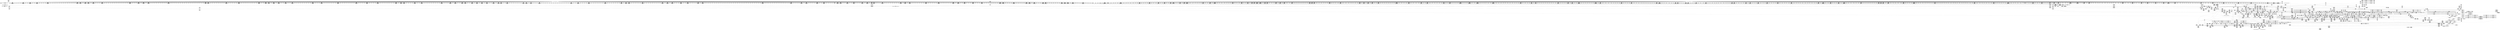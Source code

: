 digraph {
	CE0x4ec3de0 [shape=record,shape=Mrecord,label="{CE0x4ec3de0|__llvm_gcov_indirect_counter_increment:entry|*SummSource*}"]
	CE0x4ebabe0 [shape=record,shape=Mrecord,label="{CE0x4ebabe0|104:_%struct.inode*,_:_CRE_180,181_}"]
	CE0x4e75050 [shape=record,shape=Mrecord,label="{CE0x4e75050|56:_i8*,_:_CRE_310,311_}"]
	CE0x4ec8060 [shape=record,shape=Mrecord,label="{CE0x4ec8060|56:_i8*,_:_CRE_289,290_}"]
	CE0x4ed7f00 [shape=record,shape=Mrecord,label="{CE0x4ed7f00|56:_i8*,_:_CRE_892,893_}"]
	CE0x4ebf370 [shape=record,shape=Mrecord,label="{CE0x4ebf370|104:_%struct.inode*,_:_CRE_304,305_}"]
	CE0x4e6b070 [shape=record,shape=Mrecord,label="{CE0x4e6b070|current_sid:tmp1|*SummSource*}"]
	CE0x4e74830 [shape=record,shape=Mrecord,label="{CE0x4e74830|56:_i8*,_:_CRE_300,301_}"]
	CE0x4ebd900 [shape=record,shape=Mrecord,label="{CE0x4ebd900|104:_%struct.inode*,_:_CRE_218,219_}"]
	CE0x4f08b50 [shape=record,shape=Mrecord,label="{CE0x4f08b50|get_current:tmp4|./arch/x86/include/asm/current.h,14|*SummSource*}"]
	CE0x4ec7180 [shape=record,shape=Mrecord,label="{CE0x4ec7180|56:_i8*,_:_CRE_275,276_}"]
	CE0x4e83f60 [shape=record,shape=Mrecord,label="{CE0x4e83f60|56:_i8*,_:_CRE_572,573_}"]
	CE0x4e33c60 [shape=record,shape=Mrecord,label="{CE0x4e33c60|i64*_getelementptr_inbounds_(_14_x_i64_,_14_x_i64_*___llvm_gcov_ctr219,_i64_0,_i64_3)|*Constant*|*SummSink*}"]
	CE0x4ed6690 [shape=record,shape=Mrecord,label="{CE0x4ed6690|56:_i8*,_:_CRE_869,870_}"]
	CE0x4ed4b50 [shape=record,shape=Mrecord,label="{CE0x4ed4b50|56:_i8*,_:_CRE_760,768_|*MultipleSource*|*LoadInst*|security/selinux/hooks.c,1770|security/selinux/hooks.c,1770}"]
	CE0x4e75bf0 [shape=record,shape=Mrecord,label="{CE0x4e75bf0|56:_i8*,_:_CRE_179,180_}"]
	CE0x4edc760 [shape=record,shape=Mrecord,label="{CE0x4edc760|56:_i8*,_:_CRE_930,931_}"]
	CE0x4ec8390 [shape=record,shape=Mrecord,label="{CE0x4ec8390|56:_i8*,_:_CRE_292,293_}"]
	CE0x4f03190 [shape=record,shape=Mrecord,label="{CE0x4f03190|get_current:entry|*SummSink*}"]
	CE0x4ed68b0 [shape=record,shape=Mrecord,label="{CE0x4ed68b0|56:_i8*,_:_CRE_871,872_}"]
	CE0x4e90f80 [shape=record,shape=Mrecord,label="{CE0x4e90f80|56:_i8*,_:_CRE_1000,1008_|*MultipleSource*|Function::may_link&Arg::dir::|Function::selinux_inode_unlink&Arg::dir::|security/selinux/hooks.c,1769}"]
	CE0x4e8bbb0 [shape=record,shape=Mrecord,label="{CE0x4e8bbb0|56:_i8*,_:_CRE_893,894_}"]
	CE0x4ef0330 [shape=record,shape=Mrecord,label="{CE0x4ef0330|may_link:or|security/selinux/hooks.c,1776}"]
	CE0x4f00dc0 [shape=record,shape=Mrecord,label="{CE0x4f00dc0|current_sid:tmp18|security/selinux/hooks.c,218}"]
	CE0x4e8bdd0 [shape=record,shape=Mrecord,label="{CE0x4e8bdd0|56:_i8*,_:_CRE_895,896_}"]
	CE0x4e3ce60 [shape=record,shape=Mrecord,label="{CE0x4e3ce60|i64*_getelementptr_inbounds_(_2_x_i64_,_2_x_i64_*___llvm_gcov_ctr222,_i64_0,_i64_0)|*Constant*}"]
	CE0x4e8f510 [shape=record,shape=Mrecord,label="{CE0x4e8f510|56:_i8*,_:_CRE_908,909_}"]
	CE0x4eee1a0 [shape=record,shape=Mrecord,label="{CE0x4eee1a0|may_link:u|security/selinux/hooks.c,1773|*SummSink*}"]
	CE0x4ecb5a0 [shape=record,shape=Mrecord,label="{CE0x4ecb5a0|56:_i8*,_:_CRE_448,456_|*MultipleSource*|*LoadInst*|security/selinux/hooks.c,1770|security/selinux/hooks.c,1770}"]
	CE0x4e8a670 [shape=record,shape=Mrecord,label="{CE0x4e8a670|56:_i8*,_:_CRE_873,874_}"]
	CE0x4ed67a0 [shape=record,shape=Mrecord,label="{CE0x4ed67a0|56:_i8*,_:_CRE_870,871_}"]
	CE0x4e8ea70 [shape=record,shape=Mrecord,label="{CE0x4e8ea70|56:_i8*,_:_CRE_898,899_}"]
	CE0x4eb2760 [shape=record,shape=Mrecord,label="{CE0x4eb2760|i64*_getelementptr_inbounds_(_11_x_i64_,_11_x_i64_*___llvm_gcov_ctr125,_i64_0,_i64_8)|*Constant*}"]
	CE0x4ebdc90 [shape=record,shape=Mrecord,label="{CE0x4ebdc90|104:_%struct.inode*,_:_CRE_221,222_}"]
	CE0x4ef1130 [shape=record,shape=Mrecord,label="{CE0x4ef1130|i8*_getelementptr_inbounds_(_38_x_i8_,_38_x_i8_*_.str64,_i32_0,_i32_0)|*Constant*|*SummSource*}"]
	CE0x4e8d640 [shape=record,shape=Mrecord,label="{CE0x4e8d640|56:_i8*,_:_CRE_918,919_}"]
	CE0x4ec9fe0 [shape=record,shape=Mrecord,label="{CE0x4ec9fe0|56:_i8*,_:_CRE_344,352_|*MultipleSource*|*LoadInst*|security/selinux/hooks.c,1770|security/selinux/hooks.c,1770}"]
	CE0x4ec1d80 [shape=record,shape=Mrecord,label="{CE0x4ec1d80|current_sid:tmp23|security/selinux/hooks.c,218|*SummSink*}"]
	CE0x4e93170 [shape=record,shape=Mrecord,label="{CE0x4e93170|56:_i8*,_:_CRE_143,144_}"]
	CE0x4f20b90 [shape=record,shape=Mrecord,label="{CE0x4f20b90|__llvm_gcov_indirect_counter_increment:tmp|*SummSource*}"]
	CE0x4e85480 [shape=record,shape=Mrecord,label="{CE0x4e85480|56:_i8*,_:_CRE_598,599_}"]
	CE0x4efc400 [shape=record,shape=Mrecord,label="{CE0x4efc400|_call_void___llvm_gcov_indirect_counter_increment(i32*___llvm_gcov_global_state_pred221,_i64**_getelementptr_inbounds_(_4_x_i64*_,_4_x_i64*_*___llvm_gcda_edge_table220,_i64_0,_i64_3)),_!dbg_!27747|security/selinux/hooks.c,1789|*SummSource*}"]
	CE0x4f1c930 [shape=record,shape=Mrecord,label="{CE0x4f1c930|__llvm_gcov_indirect_counter_increment:bb|*SummSource*}"]
	CE0x4e46270 [shape=record,shape=Mrecord,label="{CE0x4e46270|56:_i8*,_:_CRE_352,360_|*MultipleSource*|Function::may_link&Arg::dir::|Function::selinux_inode_unlink&Arg::dir::|security/selinux/hooks.c,1769}"]
	CE0x4eb3ed0 [shape=record,shape=Mrecord,label="{CE0x4eb3ed0|current_sid:tmp8|security/selinux/hooks.c,218|*SummSource*}"]
	CE0x4ed6f10 [shape=record,shape=Mrecord,label="{CE0x4ed6f10|56:_i8*,_:_CRE_877,878_}"]
	CE0x4edd140 [shape=record,shape=Mrecord,label="{CE0x4edd140|56:_i8*,_:_CRE_952,960_|*MultipleSource*|*LoadInst*|security/selinux/hooks.c,1770|security/selinux/hooks.c,1770}"]
	CE0x4e8a450 [shape=record,shape=Mrecord,label="{CE0x4e8a450|56:_i8*,_:_CRE_871,872_}"]
	CE0x4e553a0 [shape=record,shape=Mrecord,label="{CE0x4e553a0|56:_i8*,_:_CRE_485,486_}"]
	CE0x4e85b00 [shape=record,shape=Mrecord,label="{CE0x4e85b00|56:_i8*,_:_CRE_606,607_}"]
	CE0x4eb3550 [shape=record,shape=Mrecord,label="{CE0x4eb3550|current_sid:tobool|security/selinux/hooks.c,218|*SummSink*}"]
	CE0x4e5b250 [shape=record,shape=Mrecord,label="{CE0x4e5b250|56:_i8*,_:_CRE_173,174_}"]
	CE0x4e68e70 [shape=record,shape=Mrecord,label="{CE0x4e68e70|i1_true|*Constant*}"]
	CE0x4e8b770 [shape=record,shape=Mrecord,label="{CE0x4e8b770|56:_i8*,_:_CRE_889,890_}"]
	"CONST[source:2(external),value:2(dynamic)][purpose:{subject}][SrcIdx:4]"
	CE0x4ef2e00 [shape=record,shape=Mrecord,label="{CE0x4ef2e00|GLOBAL:__llvm_gcov_ctr219|Global_var:__llvm_gcov_ctr219|*SummSink*}"]
	CE0x4e5da20 [shape=record,shape=Mrecord,label="{CE0x4e5da20|56:_i8*,_:_CRE_173,174_}"]
	CE0x4efc560 [shape=record,shape=Mrecord,label="{CE0x4efc560|_call_void___llvm_gcov_indirect_counter_increment(i32*___llvm_gcov_global_state_pred221,_i64**_getelementptr_inbounds_(_4_x_i64*_,_4_x_i64*_*___llvm_gcda_edge_table220,_i64_0,_i64_3)),_!dbg_!27747|security/selinux/hooks.c,1789|*SummSink*}"]
	CE0x4e75e60 [shape=record,shape=Mrecord,label="{CE0x4e75e60|56:_i8*,_:_CRE_182,183_}"]
	CE0x4ef35d0 [shape=record,shape=Mrecord,label="{CE0x4ef35d0|i32_(i32,_i32,_i16,_i32,_%struct.common_audit_data*)*_bitcast_(i32_(i32,_i32,_i16,_i32,_%struct.common_audit_data.495*)*_avc_has_perm_to_i32_(i32,_i32,_i16,_i32,_%struct.common_audit_data*)*)|*Constant*|*SummSource*}"]
	CE0x4e55f30 [shape=record,shape=Mrecord,label="{CE0x4e55f30|56:_i8*,_:_CRE_520,528_|*MultipleSource*|Function::may_link&Arg::dir::|Function::selinux_inode_unlink&Arg::dir::|security/selinux/hooks.c,1769}"]
	CE0x4f18480 [shape=record,shape=Mrecord,label="{CE0x4f18480|i8_1|*Constant*}"]
	CE0x4e97d80 [shape=record,shape=Mrecord,label="{CE0x4e97d80|may_link:i_security1|security/selinux/hooks.c,1770|*SummSource*}"]
	CE0x4e5bf50 [shape=record,shape=Mrecord,label="{CE0x4e5bf50|may_link:return}"]
	CE0x4e8a560 [shape=record,shape=Mrecord,label="{CE0x4e8a560|56:_i8*,_:_CRE_872,873_}"]
	CE0x4f207d0 [shape=record,shape=Mrecord,label="{CE0x4f207d0|current_sid:tmp2|*SummSink*}"]
	CE0x4edd9d0 [shape=record,shape=Mrecord,label="{CE0x4edd9d0|56:_i8*,_:_CRE_980,981_}"]
	CE0x4e91d70 [shape=record,shape=Mrecord,label="{CE0x4e91d70|56:_i8*,_:_CRE_80,88_|*MultipleSource*|*LoadInst*|security/selinux/hooks.c,1770|security/selinux/hooks.c,1770}"]
	CE0x4e41140 [shape=record,shape=Mrecord,label="{CE0x4e41140|may_link:tmp11|security/selinux/hooks.c,1778|*SummSink*}"]
	CE0x4e46cf0 [shape=record,shape=Mrecord,label="{CE0x4e46cf0|56:_i8*,_:_CRE_408,416_|*MultipleSource*|Function::may_link&Arg::dir::|Function::selinux_inode_unlink&Arg::dir::|security/selinux/hooks.c,1769}"]
	CE0x4e8c320 [shape=record,shape=Mrecord,label="{CE0x4e8c320|56:_i8*,_:_CRE_900,901_}"]
	CE0x4e50320 [shape=record,shape=Mrecord,label="{CE0x4e50320|104:_%struct.inode*,_:_CRE_8,12_|*MultipleSource*|Function::may_link&Arg::dentry::|Function::selinux_inode_unlink&Arg::dentry::|security/selinux/hooks.c,1770}"]
	CE0x4ee3c00 [shape=record,shape=Mrecord,label="{CE0x4ee3c00|28:_i32,_:_CRE_89,90_}"]
	CE0x4ee0950 [shape=record,shape=Mrecord,label="{CE0x4ee0950|28:_i32,_:_CRE_24,28_|*MultipleSource*|*LoadInst*|security/selinux/hooks.c,1769|security/selinux/hooks.c,1769|security/selinux/hooks.c,1777}"]
	CE0x4ede660 [shape=record,shape=Mrecord,label="{CE0x4ede660|may_link:tmp6|security/selinux/hooks.c,1770}"]
	CE0x4e68bc0 [shape=record,shape=Mrecord,label="{CE0x4e68bc0|current_sid:tmp14|security/selinux/hooks.c,218|*SummSource*}"]
	CE0x4ec6080 [shape=record,shape=Mrecord,label="{CE0x4ec6080|56:_i8*,_:_CRE_259,260_}"]
	CE0x4e84370 [shape=record,shape=Mrecord,label="{CE0x4e84370|56:_i8*,_:_CRE_577,578_}"]
	CE0x4e610b0 [shape=record,shape=Mrecord,label="{CE0x4e610b0|GLOBAL:current_sid|*Constant*|*SummSource*}"]
	CE0x4e57930 [shape=record,shape=Mrecord,label="{CE0x4e57930|56:_i8*,_:_CRE_150,151_}"]
	CE0x4e63f40 [shape=record,shape=Mrecord,label="{CE0x4e63f40|i64*_getelementptr_inbounds_(_14_x_i64_,_14_x_i64_*___llvm_gcov_ctr219,_i64_0,_i64_0)|*Constant*}"]
	CE0x4eb1480 [shape=record,shape=Mrecord,label="{CE0x4eb1480|COLLAPSED:_GCMRE___llvm_gcov_ctr125_internal_global_11_x_i64_zeroinitializer:_elem_0:default:}"]
	CE0x4eeb750 [shape=record,shape=Mrecord,label="{CE0x4eeb750|i64_2|*Constant*|*SummSink*}"]
	CE0x4e547b0 [shape=record,shape=Mrecord,label="{CE0x4e547b0|56:_i8*,_:_CRE_472,473_}"]
	CE0x4e46eb0 [shape=record,shape=Mrecord,label="{CE0x4e46eb0|56:_i8*,_:_CRE_416,424_|*MultipleSource*|Function::may_link&Arg::dir::|Function::selinux_inode_unlink&Arg::dir::|security/selinux/hooks.c,1769}"]
	"CONST[source:1(input),value:2(dynamic)][purpose:{object}][SrcIdx:1]"
	CE0x4e8dfd0 [shape=record,shape=Mrecord,label="{CE0x4e8dfd0|56:_i8*,_:_CRE_927,928_}"]
	CE0x4ef5580 [shape=record,shape=Mrecord,label="{CE0x4ef5580|avc_has_perm:auditdata|Function::avc_has_perm&Arg::auditdata::}"]
	CE0x4e697e0 [shape=record,shape=Mrecord,label="{CE0x4e697e0|current_sid:tmp15|security/selinux/hooks.c,218|*SummSink*}"]
	CE0x4ec4c20 [shape=record,shape=Mrecord,label="{CE0x4ec4c20|56:_i8*,_:_CRE_241,242_}"]
	CE0x4ecb200 [shape=record,shape=Mrecord,label="{CE0x4ecb200|56:_i8*,_:_CRE_432,440_|*MultipleSource*|*LoadInst*|security/selinux/hooks.c,1770|security/selinux/hooks.c,1770}"]
	CE0x4f10940 [shape=record,shape=Mrecord,label="{CE0x4f10940|28:_i32,_32:_i16,_:_CRE_28,32_|*MultipleSource*|security/selinux/hooks.c,1797|security/selinux/hooks.c,1770|security/selinux/hooks.c,1770}"]
	CE0x4e95480 [shape=record,shape=Mrecord,label="{CE0x4e95480|56:_i8*,_:_CRE_206,207_}"]
	CE0x4ecd6f0 [shape=record,shape=Mrecord,label="{CE0x4ecd6f0|56:_i8*,_:_CRE_520,528_|*MultipleSource*|*LoadInst*|security/selinux/hooks.c,1770|security/selinux/hooks.c,1770}"]
	CE0x4ebe020 [shape=record,shape=Mrecord,label="{CE0x4ebe020|104:_%struct.inode*,_:_CRE_224,232_|*MultipleSource*|Function::may_link&Arg::dentry::|Function::selinux_inode_unlink&Arg::dentry::|security/selinux/hooks.c,1770}"]
	CE0x4ebc860 [shape=record,shape=Mrecord,label="{CE0x4ebc860|104:_%struct.inode*,_:_CRE_204,205_}"]
	CE0x4eafb10 [shape=record,shape=Mrecord,label="{CE0x4eafb10|_call_void_mcount()_#3|*SummSink*}"]
	CE0x4e43820 [shape=record,shape=Mrecord,label="{CE0x4e43820|may_link:sw.bb|*SummSink*}"]
	CE0x4eeef30 [shape=record,shape=Mrecord,label="{CE0x4eeef30|may_link:dentry2|security/selinux/hooks.c,1773|*SummSink*}"]
	CE0x4e86250 [shape=record,shape=Mrecord,label="{CE0x4e86250|56:_i8*,_:_CRE_615,616_}"]
	CE0x4ec1720 [shape=record,shape=Mrecord,label="{CE0x4ec1720|i64*_getelementptr_inbounds_(_14_x_i64_,_14_x_i64_*___llvm_gcov_ctr219,_i64_0,_i64_8)|*Constant*|*SummSource*}"]
	CE0x4ec25b0 [shape=record,shape=Mrecord,label="{CE0x4ec25b0|current_sid:sid|security/selinux/hooks.c,220|*SummSink*}"]
	CE0x4e57ad0 [shape=record,shape=Mrecord,label="{CE0x4e57ad0|56:_i8*,_:_CRE_152,153_}"]
	CE0x4e60970 [shape=record,shape=Mrecord,label="{CE0x4e60970|56:_i8*,_:_CRE_32,40_|*MultipleSource*|Function::may_link&Arg::dir::|Function::selinux_inode_unlink&Arg::dir::|security/selinux/hooks.c,1769}"]
	CE0x4e71fd0 [shape=record,shape=Mrecord,label="{CE0x4e71fd0|56:_i8*,_:_CRE_264,265_}"]
	CE0x4eb81c0 [shape=record,shape=Mrecord,label="{CE0x4eb81c0|104:_%struct.inode*,_:_CRE_146,147_}"]
	CE0x4eeedf0 [shape=record,shape=Mrecord,label="{CE0x4eeedf0|may_link:dentry2|security/selinux/hooks.c,1773}"]
	CE0x4eb1b50 [shape=record,shape=Mrecord,label="{CE0x4eb1b50|current_sid:tmp8|security/selinux/hooks.c,218|*SummSink*}"]
	CE0x4ef4760 [shape=record,shape=Mrecord,label="{CE0x4ef4760|i16_7|*Constant*}"]
	CE0x4e5db30 [shape=record,shape=Mrecord,label="{CE0x4e5db30|56:_i8*,_:_CRE_174,175_}"]
	CE0x4ec5910 [shape=record,shape=Mrecord,label="{CE0x4ec5910|56:_i8*,_:_CRE_252,253_}"]
	CE0x4ecfac0 [shape=record,shape=Mrecord,label="{CE0x4ecfac0|56:_i8*,_:_CRE_577,578_}"]
	CE0x4eedec0 [shape=record,shape=Mrecord,label="{CE0x4eedec0|i8_10|*Constant*|*SummSource*}"]
	CE0x4e3c570 [shape=record,shape=Mrecord,label="{CE0x4e3c570|GLOBAL:may_link|*Constant*|*SummSource*}"]
	CE0x4ec64c0 [shape=record,shape=Mrecord,label="{CE0x4ec64c0|56:_i8*,_:_CRE_263,264_}"]
	CE0x4e5af10 [shape=record,shape=Mrecord,label="{CE0x4e5af10|56:_i8*,_:_CRE_169,170_}"]
	CE0x4e4ca30 [shape=record,shape=Mrecord,label="{CE0x4e4ca30|get_current:tmp|*SummSink*}"]
	CE0x4e8d0f0 [shape=record,shape=Mrecord,label="{CE0x4e8d0f0|56:_i8*,_:_CRE_913,914_}"]
	CE0x4e846b0 [shape=record,shape=Mrecord,label="{CE0x4e846b0|56:_i8*,_:_CRE_581,582_}"]
	CE0x4ed4d20 [shape=record,shape=Mrecord,label="{CE0x4ed4d20|56:_i8*,_:_CRE_768,776_|*MultipleSource*|*LoadInst*|security/selinux/hooks.c,1770|security/selinux/hooks.c,1770}"]
	CE0x4f21640 [shape=record,shape=Mrecord,label="{CE0x4f21640|i64*_getelementptr_inbounds_(_11_x_i64_,_11_x_i64_*___llvm_gcov_ctr125,_i64_0,_i64_1)|*Constant*|*SummSource*}"]
	CE0x4ee3e00 [shape=record,shape=Mrecord,label="{CE0x4ee3e00|28:_i32,_:_CRE_91,92_}"]
	CE0x4ed2cb0 [shape=record,shape=Mrecord,label="{CE0x4ed2cb0|56:_i8*,_:_CRE_864,865_}"]
	CE0x4eee840 [shape=record,shape=Mrecord,label="{CE0x4eee840|may_link:cond|security/selinux/hooks.c,1776}"]
	CE0x4f08000 [shape=record,shape=Mrecord,label="{CE0x4f08000|get_current:tmp|*SummSource*}"]
	CE0x4e3bea0 [shape=record,shape=Mrecord,label="{CE0x4e3bea0|COLLAPSED:_GIRE_selinux_xfrm_refcount_global_%struct.atomic_t_zeroinitializer,_align_4:_elem_0:default:}"]
	CE0x4eb87b0 [shape=record,shape=Mrecord,label="{CE0x4eb87b0|104:_%struct.inode*,_:_CRE_151,152_}"]
	CE0x4f02df0 [shape=record,shape=Mrecord,label="{CE0x4f02df0|GLOBAL:get_current|*Constant*|*SummSink*}"]
	CE0x4e42500 [shape=record,shape=Mrecord,label="{CE0x4e42500|56:_i8*,_:_CRE_144,145_}"]
	CE0x4e8c430 [shape=record,shape=Mrecord,label="{CE0x4e8c430|56:_i8*,_:_CRE_901,902_}"]
	CE0x4ed3590 [shape=record,shape=Mrecord,label="{CE0x4ed3590|56:_i8*,_:_CRE_664,672_|*MultipleSource*|*LoadInst*|security/selinux/hooks.c,1770|security/selinux/hooks.c,1770}"]
	CE0x4ed7bd0 [shape=record,shape=Mrecord,label="{CE0x4ed7bd0|56:_i8*,_:_CRE_889,890_}"]
	CE0x4ef3880 [shape=record,shape=Mrecord,label="{CE0x4ef3880|i32_(i32,_i32,_i16,_i32,_%struct.common_audit_data*)*_bitcast_(i32_(i32,_i32,_i16,_i32,_%struct.common_audit_data.495*)*_avc_has_perm_to_i32_(i32,_i32,_i16,_i32,_%struct.common_audit_data*)*)|*Constant*|*SummSink*}"]
	CE0x4e46080 [shape=record,shape=Mrecord,label="{CE0x4e46080|56:_i8*,_:_CRE_344,352_|*MultipleSource*|Function::may_link&Arg::dir::|Function::selinux_inode_unlink&Arg::dir::|security/selinux/hooks.c,1769}"]
	CE0x4e55610 [shape=record,shape=Mrecord,label="{CE0x4e55610|56:_i8*,_:_CRE_488,496_|*MultipleSource*|Function::may_link&Arg::dir::|Function::selinux_inode_unlink&Arg::dir::|security/selinux/hooks.c,1769}"]
	CE0x4f20010 [shape=record,shape=Mrecord,label="{CE0x4f20010|current_sid:tobool1|security/selinux/hooks.c,218|*SummSink*}"]
	CE0x4eb6ac0 [shape=record,shape=Mrecord,label="{CE0x4eb6ac0|104:_%struct.inode*,_:_CRE_72,80_|*MultipleSource*|Function::may_link&Arg::dentry::|Function::selinux_inode_unlink&Arg::dentry::|security/selinux/hooks.c,1770}"]
	CE0x4ecf8a0 [shape=record,shape=Mrecord,label="{CE0x4ecf8a0|56:_i8*,_:_CRE_575,576_}"]
	CE0x4ee1f00 [shape=record,shape=Mrecord,label="{CE0x4ee1f00|28:_i32,_:_CRE_60,61_}"]
	CE0x4f1edd0 [shape=record,shape=Mrecord,label="{CE0x4f1edd0|i64*_getelementptr_inbounds_(_14_x_i64_,_14_x_i64_*___llvm_gcov_ctr219,_i64_0,_i64_13)|*Constant*|*SummSink*}"]
	CE0x4ec4fc0 [shape=record,shape=Mrecord,label="{CE0x4ec4fc0|56:_i8*,_:_CRE_243,244_}"]
	CE0x4e91940 [shape=record,shape=Mrecord,label="{CE0x4e91940|104:_%struct.inode*,_:_CRE_319,320_}"]
	CE0x4e59300 [shape=record,shape=Mrecord,label="{CE0x4e59300|56:_i8*,_:_CRE_258,259_}"]
	CE0x4e853b0 [shape=record,shape=Mrecord,label="{CE0x4e853b0|56:_i8*,_:_CRE_597,598_}"]
	CE0x4e60280 [shape=record,shape=Mrecord,label="{CE0x4e60280|i64*_null|*Constant*|*SummSink*}"]
	CE0x4ee5750 [shape=record,shape=Mrecord,label="{CE0x4ee5750|28:_i32,_:_CRE_112,113_}"]
	CE0x4e87800 [shape=record,shape=Mrecord,label="{CE0x4e87800|56:_i8*,_:_CRE_688,692_|*MultipleSource*|Function::may_link&Arg::dir::|Function::selinux_inode_unlink&Arg::dir::|security/selinux/hooks.c,1769}"]
	CE0x4f0b5e0 [shape=record,shape=Mrecord,label="{CE0x4f0b5e0|i32_1024|*Constant*|*SummSource*}"]
	CE0x4ef2c80 [shape=record,shape=Mrecord,label="{CE0x4ef2c80|i64_0|*Constant*|*SummSource*}"]
	CE0x56a2120 [shape=record,shape=Mrecord,label="{CE0x56a2120|selinux_inode_unlink:tmp2|*SummSource*}"]
	CE0x4efaf90 [shape=record,shape=Mrecord,label="{CE0x4efaf90|may_link:tmp19|security/selinux/hooks.c,1789|*SummSource*}"]
	CE0x4efbfe0 [shape=record,shape=Mrecord,label="{CE0x4efbfe0|_call_void___llvm_gcov_indirect_counter_increment(i32*___llvm_gcov_global_state_pred221,_i64**_getelementptr_inbounds_(_4_x_i64*_,_4_x_i64*_*___llvm_gcda_edge_table220,_i64_0,_i64_3)),_!dbg_!27747|security/selinux/hooks.c,1789}"]
	CE0x4e422c0 [shape=record,shape=Mrecord,label="{CE0x4e422c0|56:_i8*,_:_CRE_141,142_}"]
	CE0x4e49bf0 [shape=record,shape=Mrecord,label="{CE0x4e49bf0|i64_3|*Constant*|*SummSink*}"]
	CE0x4e84fa0 [shape=record,shape=Mrecord,label="{CE0x4e84fa0|56:_i8*,_:_CRE_592,593_}"]
	CE0x4ebf9d0 [shape=record,shape=Mrecord,label="{CE0x4ebf9d0|104:_%struct.inode*,_:_CRE_307,308_}"]
	"CONST[source:1(input),value:2(dynamic)][purpose:{object}][SrcIdx:2]"
	CE0x4f25560 [shape=record,shape=Mrecord,label="{CE0x4f25560|GLOBAL:lockdep_rcu_suspicious|*Constant*}"]
	CE0x4e8b110 [shape=record,shape=Mrecord,label="{CE0x4e8b110|56:_i8*,_:_CRE_883,884_}"]
	CE0x4e938e0 [shape=record,shape=Mrecord,label="{CE0x4e938e0|56:_i8*,_:_CRE_150,151_}"]
	CE0x4ec51a0 [shape=record,shape=Mrecord,label="{CE0x4ec51a0|56:_i8*,_:_CRE_245,246_}"]
	CE0x4e49a50 [shape=record,shape=Mrecord,label="{CE0x4e49a50|i64_3|*Constant*}"]
	CE0x4eb7a70 [shape=record,shape=Mrecord,label="{CE0x4eb7a70|104:_%struct.inode*,_:_CRE_104,112_|*MultipleSource*|Function::may_link&Arg::dentry::|Function::selinux_inode_unlink&Arg::dentry::|security/selinux/hooks.c,1770}"]
	CE0x4ee94c0 [shape=record,shape=Mrecord,label="{CE0x4ee94c0|may_link:tmp21|security/selinux/hooks.c,1793|*SummSource*}"]
	CE0x4ec75c0 [shape=record,shape=Mrecord,label="{CE0x4ec75c0|56:_i8*,_:_CRE_279,280_}"]
	CE0x4e75cc0 [shape=record,shape=Mrecord,label="{CE0x4e75cc0|56:_i8*,_:_CRE_180,181_}"]
	CE0x4e97010 [shape=record,shape=Mrecord,label="{CE0x4e97010|56:_i8*,_:_CRE_32,40_|*MultipleSource*|*LoadInst*|security/selinux/hooks.c,1770|security/selinux/hooks.c,1770}"]
	CE0x4ec97c0 [shape=record,shape=Mrecord,label="{CE0x4ec97c0|56:_i8*,_:_CRE_311,312_}"]
	CE0x4edf640 [shape=record,shape=Mrecord,label="{CE0x4edf640|may_link:sid10|security/selinux/hooks.c,1797|*SummSource*}"]
	CE0x4ef0e30 [shape=record,shape=Mrecord,label="{CE0x4ef0e30|i8*_getelementptr_inbounds_(_38_x_i8_,_38_x_i8_*_.str64,_i32_0,_i32_0)|*Constant*}"]
	CE0x4e58d50 [shape=record,shape=Mrecord,label="{CE0x4e58d50|56:_i8*,_:_CRE_251,252_}"]
	CE0x4ef38f0 [shape=record,shape=Mrecord,label="{CE0x4ef38f0|avc_has_perm:entry}"]
	CE0x4ed7ce0 [shape=record,shape=Mrecord,label="{CE0x4ed7ce0|56:_i8*,_:_CRE_890,891_}"]
	CE0x4ec1c00 [shape=record,shape=Mrecord,label="{CE0x4ec1c00|current_sid:tmp23|security/selinux/hooks.c,218|*SummSource*}"]
	CE0x4e44940 [shape=record,shape=Mrecord,label="{CE0x4e44940|56:_i8*,_:_CRE_936,944_|*MultipleSource*|Function::may_link&Arg::dir::|Function::selinux_inode_unlink&Arg::dir::|security/selinux/hooks.c,1769}"]
	CE0x4eba5f0 [shape=record,shape=Mrecord,label="{CE0x4eba5f0|104:_%struct.inode*,_:_CRE_175,176_}"]
	CE0x4f198e0 [shape=record,shape=Mrecord,label="{CE0x4f198e0|current_sid:tmp7|security/selinux/hooks.c,218|*SummSource*}"]
	CE0x4ed59d0 [shape=record,shape=Mrecord,label="{CE0x4ed59d0|56:_i8*,_:_CRE_832,840_|*MultipleSource*|*LoadInst*|security/selinux/hooks.c,1770|security/selinux/hooks.c,1770}"]
	CE0x4ecc4d0 [shape=record,shape=Mrecord,label="{CE0x4ecc4d0|56:_i8*,_:_CRE_481,482_}"]
	CE0x4ede830 [shape=record,shape=Mrecord,label="{CE0x4ede830|may_link:tmp5|security/selinux/hooks.c,1770|*SummSource*}"]
	CE0x4e4fd30 [shape=record,shape=Mrecord,label="{CE0x4e4fd30|i32_1|*Constant*|*SummSink*}"]
	CE0x4edda40 [shape=record,shape=Mrecord,label="{CE0x4edda40|56:_i8*,_:_CRE_979,980_}"]
	CE0x4e87f00 [shape=record,shape=Mrecord,label="{CE0x4e87f00|56:_i8*,_:_CRE_728,736_|*MultipleSource*|Function::may_link&Arg::dir::|Function::selinux_inode_unlink&Arg::dir::|security/selinux/hooks.c,1769}"]
	CE0x4e441c0 [shape=record,shape=Mrecord,label="{CE0x4e441c0|current_sid:tmp3}"]
	CE0x4ee2600 [shape=record,shape=Mrecord,label="{CE0x4ee2600|28:_i32,_:_CRE_67,68_}"]
	CE0x4e75430 [shape=record,shape=Mrecord,label="{CE0x4e75430|56:_i8*,_:_CRE_336,344_|*MultipleSource*|Function::may_link&Arg::dir::|Function::selinux_inode_unlink&Arg::dir::|security/selinux/hooks.c,1769}"]
	CE0x4ee4700 [shape=record,shape=Mrecord,label="{CE0x4ee4700|28:_i32,_:_CRE_100,101_}"]
	CE0x4ed4ef0 [shape=record,shape=Mrecord,label="{CE0x4ed4ef0|56:_i8*,_:_CRE_776,792_|*MultipleSource*|*LoadInst*|security/selinux/hooks.c,1770|security/selinux/hooks.c,1770}"]
	CE0x4e42430 [shape=record,shape=Mrecord,label="{CE0x4e42430|56:_i8*,_:_CRE_143,144_}"]
	CE0x4edc870 [shape=record,shape=Mrecord,label="{CE0x4edc870|56:_i8*,_:_CRE_931,932_}"]
	CE0x4ee3200 [shape=record,shape=Mrecord,label="{CE0x4ee3200|28:_i32,_:_CRE_79,80_}"]
	CE0x4e895c0 [shape=record,shape=Mrecord,label="{CE0x4e895c0|56:_i8*,_:_CRE_840,848_|*MultipleSource*|Function::may_link&Arg::dir::|Function::selinux_inode_unlink&Arg::dir::|security/selinux/hooks.c,1769}"]
	CE0x4e6dd10 [shape=record,shape=Mrecord,label="{CE0x4e6dd10|current_sid:land.lhs.true|*SummSink*}"]
	CE0x4eef740 [shape=record,shape=Mrecord,label="{CE0x4eef740|i64_2097152|*Constant*}"]
	CE0x4ee5fd0 [shape=record,shape=Mrecord,label="{CE0x4ee5fd0|28:_i32,_:_CRE_120,128_|*MultipleSource*|*LoadInst*|security/selinux/hooks.c,1769|security/selinux/hooks.c,1769|security/selinux/hooks.c,1777}"]
	CE0x4f19a60 [shape=record,shape=Mrecord,label="{CE0x4f19a60|current_sid:tmp7|security/selinux/hooks.c,218|*SummSink*}"]
	CE0x4e745c0 [shape=record,shape=Mrecord,label="{CE0x4e745c0|56:_i8*,_:_CRE_297,298_}"]
	CE0x4f026a0 [shape=record,shape=Mrecord,label="{CE0x4f026a0|current_sid:call4|security/selinux/hooks.c,218|*SummSource*}"]
	CE0x4edcfe0 [shape=record,shape=Mrecord,label="{CE0x4edcfe0|56:_i8*,_:_CRE_944,952_|*MultipleSource*|*LoadInst*|security/selinux/hooks.c,1770|security/selinux/hooks.c,1770}"]
	CE0x4e96e90 [shape=record,shape=Mrecord,label="{CE0x4e96e90|56:_i8*,_:_CRE_24,32_|*MultipleSource*|*LoadInst*|security/selinux/hooks.c,1770|security/selinux/hooks.c,1770}"]
	CE0x4eb0de0 [shape=record,shape=Mrecord,label="{CE0x4eb0de0|current_sid:land.lhs.true}"]
	CE0x4eeeac0 [shape=record,shape=Mrecord,label="{CE0x4eeeac0|i64_1048576|*Constant*|*SummSource*}"]
	CE0x4e508e0 [shape=record,shape=Mrecord,label="{CE0x4e508e0|104:_%struct.inode*,_:_CRE_24,40_|*MultipleSource*|Function::may_link&Arg::dentry::|Function::selinux_inode_unlink&Arg::dentry::|security/selinux/hooks.c,1770}"]
	CE0x4eb6670 [shape=record,shape=Mrecord,label="{CE0x4eb6670|104:_%struct.inode*,_:_CRE_48,52_|*MultipleSource*|Function::may_link&Arg::dentry::|Function::selinux_inode_unlink&Arg::dentry::|security/selinux/hooks.c,1770}"]
	CE0x4f1d6d0 [shape=record,shape=Mrecord,label="{CE0x4f1d6d0|current_sid:tmp10|security/selinux/hooks.c,218|*SummSink*}"]
	CE0x4ef9570 [shape=record,shape=Mrecord,label="{CE0x4ef9570|__llvm_gcov_indirect_counter_increment:pred}"]
	CE0x4e409a0 [shape=record,shape=Mrecord,label="{CE0x4e409a0|may_link:i_security|security/selinux/hooks.c,1769}"]
	CE0x4e70360 [shape=record,shape=Mrecord,label="{CE0x4e70360|may_link:bb}"]
	CE0x4e5ae40 [shape=record,shape=Mrecord,label="{CE0x4e5ae40|56:_i8*,_:_CRE_168,169_}"]
	CE0x4ec0f90 [shape=record,shape=Mrecord,label="{CE0x4ec0f90|_ret_void}"]
	CE0x4e86800 [shape=record,shape=Mrecord,label="{CE0x4e86800|56:_i8*,_:_CRE_622,623_}"]
	CE0x4ecc5e0 [shape=record,shape=Mrecord,label="{CE0x4ecc5e0|56:_i8*,_:_CRE_482,483_}"]
	CE0x4f1b230 [shape=record,shape=Mrecord,label="{CE0x4f1b230|i64*_getelementptr_inbounds_(_11_x_i64_,_11_x_i64_*___llvm_gcov_ctr125,_i64_0,_i64_0)|*Constant*|*SummSource*}"]
	CE0x4e85bd0 [shape=record,shape=Mrecord,label="{CE0x4e85bd0|56:_i8*,_:_CRE_607,608_}"]
	CE0x4e8e300 [shape=record,shape=Mrecord,label="{CE0x4e8e300|56:_i8*,_:_CRE_930,931_}"]
	CE0x4e92270 [shape=record,shape=Mrecord,label="{CE0x4e92270|56:_i8*,_:_CRE_104,112_|*MultipleSource*|*LoadInst*|security/selinux/hooks.c,1770|security/selinux/hooks.c,1770}"]
	CE0x4ede460 [shape=record,shape=Mrecord,label="{CE0x4ede460|56:_i8*,_:_CRE_1000,1008_|*MultipleSource*|*LoadInst*|security/selinux/hooks.c,1770|security/selinux/hooks.c,1770}"]
	CE0x4e50ec0 [shape=record,shape=Mrecord,label="{CE0x4e50ec0|selinux_inode_unlink:dir|Function::selinux_inode_unlink&Arg::dir::}"]
	CE0x4e55060 [shape=record,shape=Mrecord,label="{CE0x4e55060|56:_i8*,_:_CRE_481,482_}"]
	CE0x4f0d110 [shape=record,shape=Mrecord,label="{CE0x4f0d110|VOIDTB_TE_array:_GCE_.str64_private_unnamed_addr_constant_38_x_i8_c_014SELinux:_%s:_unrecognized_kind_%d_0A_00_,_align_1:_elem_0:default:}"]
	CE0x4e75980 [shape=record,shape=Mrecord,label="{CE0x4e75980|56:_i8*,_:_CRE_176,177_}"]
	CE0x4f045f0 [shape=record,shape=Mrecord,label="{CE0x4f045f0|current_sid:tmp21|security/selinux/hooks.c,218|*SummSink*}"]
	"CONST[source:0(mediator),value:2(dynamic)][purpose:{operation}][SrcIdx:3]"
	CE0x4e48870 [shape=record,shape=Mrecord,label="{CE0x4e48870|56:_i8*,_:_CRE_112,120_|*MultipleSource*|Function::may_link&Arg::dir::|Function::selinux_inode_unlink&Arg::dir::|security/selinux/hooks.c,1769}"]
	CE0x4ef5340 [shape=record,shape=Mrecord,label="{CE0x4ef5340|avc_has_perm:requested|Function::avc_has_perm&Arg::requested::|*SummSink*}"]
	CE0x4ec73a0 [shape=record,shape=Mrecord,label="{CE0x4ec73a0|56:_i8*,_:_CRE_277,278_}"]
	CE0x4ef4550 [shape=record,shape=Mrecord,label="{CE0x4ef4550|avc_has_perm:tsid|Function::avc_has_perm&Arg::tsid::|*SummSource*}"]
	CE0x4f03b30 [shape=record,shape=Mrecord,label="{CE0x4f03b30|i32_78|*Constant*|*SummSource*}"]
	CE0x4eb75b0 [shape=record,shape=Mrecord,label="{CE0x4eb75b0|104:_%struct.inode*,_:_CRE_93,94_}"]
	CE0x4ec8170 [shape=record,shape=Mrecord,label="{CE0x4ec8170|56:_i8*,_:_CRE_290,291_}"]
	CE0x4eb4260 [shape=record,shape=Mrecord,label="{CE0x4eb4260|%struct.task_struct*_(%struct.task_struct**)*_asm_movq_%gs:$_1:P_,$0_,_r,im,_dirflag_,_fpsr_,_flags_|*SummSource*}"]
	CE0x4ede2d0 [shape=record,shape=Mrecord,label="{CE0x4ede2d0|56:_i8*,_:_CRE_992,1000_|*MultipleSource*|*LoadInst*|security/selinux/hooks.c,1770|security/selinux/hooks.c,1770}"]
	CE0x4f0c230 [shape=record,shape=Mrecord,label="{CE0x4f0c230|i32_16777216|*Constant*}"]
	CE0x4e60860 [shape=record,shape=Mrecord,label="{CE0x4e60860|56:_i8*,_:_CRE_24,32_|*MultipleSource*|Function::may_link&Arg::dir::|Function::selinux_inode_unlink&Arg::dir::|security/selinux/hooks.c,1769}"]
	CE0x4e716e0 [shape=record,shape=Mrecord,label="{CE0x4e716e0|may_link:if.end|*SummSink*}"]
	CE0x4e44a50 [shape=record,shape=Mrecord,label="{CE0x4e44a50|56:_i8*,_:_CRE_944,952_|*MultipleSource*|Function::may_link&Arg::dir::|Function::selinux_inode_unlink&Arg::dir::|security/selinux/hooks.c,1769}"]
	CE0x4e93390 [shape=record,shape=Mrecord,label="{CE0x4e93390|56:_i8*,_:_CRE_145,146_}"]
	CE0x4eaf6d0 [shape=record,shape=Mrecord,label="{CE0x4eaf6d0|get_current:tmp4|./arch/x86/include/asm/current.h,14}"]
	CE0x4efb920 [shape=record,shape=Mrecord,label="{CE0x4efb920|may_link:tmp16|security/selinux/hooks.c,1786|*SummSource*}"]
	CE0x4ecd150 [shape=record,shape=Mrecord,label="{CE0x4ecd150|56:_i8*,_:_CRE_504,508_|*MultipleSource*|*LoadInst*|security/selinux/hooks.c,1770|security/selinux/hooks.c,1770}"]
	CE0x4e8c540 [shape=record,shape=Mrecord,label="{CE0x4e8c540|56:_i8*,_:_CRE_902,903_}"]
	CE0x4f1c3e0 [shape=record,shape=Mrecord,label="{CE0x4f1c3e0|GLOBAL:__llvm_gcov_ctr125|Global_var:__llvm_gcov_ctr125|*SummSink*}"]
	CE0x4edde40 [shape=record,shape=Mrecord,label="{CE0x4edde40|56:_i8*,_:_CRE_983,984_}"]
	CE0x4f1eeb0 [shape=record,shape=Mrecord,label="{CE0x4f1eeb0|may_link:tmp26|security/selinux/hooks.c,1799|*SummSink*}"]
	CE0x4ee7670 [shape=record,shape=Mrecord,label="{CE0x4ee7670|may_link:tmp7|security/selinux/hooks.c,1777|*SummSource*}"]
	CE0x4e46430 [shape=record,shape=Mrecord,label="{CE0x4e46430|56:_i8*,_:_CRE_360,376_|*MultipleSource*|Function::may_link&Arg::dir::|Function::selinux_inode_unlink&Arg::dir::|security/selinux/hooks.c,1769}"]
	CE0x4ed4240 [shape=record,shape=Mrecord,label="{CE0x4ed4240|56:_i8*,_:_CRE_712,728_|*MultipleSource*|*LoadInst*|security/selinux/hooks.c,1770|security/selinux/hooks.c,1770}"]
	CE0x4eb8550 [shape=record,shape=Mrecord,label="{CE0x4eb8550|104:_%struct.inode*,_:_CRE_149,150_}"]
	CE0x4ee0450 [shape=record,shape=Mrecord,label="{CE0x4ee0450|28:_i32,_:_CRE_19,20_}"]
	CE0x4e42250 [shape=record,shape=Mrecord,label="{CE0x4e42250|56:_i8*,_:_CRE_140,141_}"]
	CE0x4eb7210 [shape=record,shape=Mrecord,label="{CE0x4eb7210|104:_%struct.inode*,_:_CRE_90,91_}"]
	CE0x4edebf0 [shape=record,shape=Mrecord,label="{CE0x4edebf0|may_link:sid4|security/selinux/hooks.c,1777|*SummSource*}"]
	CE0x4e97390 [shape=record,shape=Mrecord,label="{CE0x4e97390|56:_i8*,_:_CRE_48,56_|*MultipleSource*|*LoadInst*|security/selinux/hooks.c,1770|security/selinux/hooks.c,1770}"]
	CE0x4ef9290 [shape=record,shape=Mrecord,label="{CE0x4ef9290|__llvm_gcov_indirect_counter_increment:bb4|*SummSink*}"]
	CE0x4e74760 [shape=record,shape=Mrecord,label="{CE0x4e74760|56:_i8*,_:_CRE_299,300_}"]
	CE0x4e5b180 [shape=record,shape=Mrecord,label="{CE0x4e5b180|56:_i8*,_:_CRE_172,173_}"]
	CE0x4edc210 [shape=record,shape=Mrecord,label="{CE0x4edc210|56:_i8*,_:_CRE_925,926_}"]
	CE0x4efccd0 [shape=record,shape=Mrecord,label="{CE0x4efccd0|get_current:tmp2|*SummSource*}"]
	CE0x4f0db20 [shape=record,shape=Mrecord,label="{CE0x4f0db20|may_link:sid10|security/selinux/hooks.c,1797}"]
	CE0x4ee7070 [shape=record,shape=Mrecord,label="{CE0x4ee7070|28:_i32,_:_CRE_200,208_|*MultipleSource*|*LoadInst*|security/selinux/hooks.c,1769|security/selinux/hooks.c,1769|security/selinux/hooks.c,1777}"]
	CE0x4e84510 [shape=record,shape=Mrecord,label="{CE0x4e84510|56:_i8*,_:_CRE_579,580_}"]
	CE0x4ee8730 [shape=record,shape=Mrecord,label="{CE0x4ee8730|i64**_getelementptr_inbounds_(_4_x_i64*_,_4_x_i64*_*___llvm_gcda_edge_table220,_i64_0,_i64_0)|*Constant*|*SummSource*}"]
	CE0x4ed79b0 [shape=record,shape=Mrecord,label="{CE0x4ed79b0|56:_i8*,_:_CRE_887,888_}"]
	CE0x4f04580 [shape=record,shape=Mrecord,label="{CE0x4f04580|i32_22|*Constant*}"]
	CE0x4e45320 [shape=record,shape=Mrecord,label="{CE0x4e45320|56:_i8*,_:_CRE_977,978_}"]
	CE0x4ee2a00 [shape=record,shape=Mrecord,label="{CE0x4ee2a00|28:_i32,_:_CRE_71,72_}"]
	CE0x4e95590 [shape=record,shape=Mrecord,label="{CE0x4e95590|56:_i8*,_:_CRE_207,208_}"]
	CE0x4ef14f0 [shape=record,shape=Mrecord,label="{CE0x4ef14f0|may_link:conv3|security/selinux/hooks.c,1776|*SummSink*}"]
	CE0x4ec8e30 [shape=record,shape=Mrecord,label="{CE0x4ec8e30|56:_i8*,_:_CRE_302,303_}"]
	CE0x4ed2a90 [shape=record,shape=Mrecord,label="{CE0x4ed2a90|56:_i8*,_:_CRE_622,623_}"]
	CE0x4edca90 [shape=record,shape=Mrecord,label="{CE0x4edca90|56:_i8*,_:_CRE_933,934_}"]
	CE0x4ec4df0 [shape=record,shape=Mrecord,label="{CE0x4ec4df0|56:_i8*,_:_CRE_242,243_}"]
	CE0x4e74280 [shape=record,shape=Mrecord,label="{CE0x4e74280|56:_i8*,_:_CRE_293,294_}"]
	CE0x4e84850 [shape=record,shape=Mrecord,label="{CE0x4e84850|56:_i8*,_:_CRE_583,584_}"]
	CE0x4e87480 [shape=record,shape=Mrecord,label="{CE0x4e87480|56:_i8*,_:_CRE_680,684_|*MultipleSource*|Function::may_link&Arg::dir::|Function::selinux_inode_unlink&Arg::dir::|security/selinux/hooks.c,1769}"]
	CE0x4e49260 [shape=record,shape=Mrecord,label="{CE0x4e49260|56:_i8*,_:_CRE_196,197_}"]
	CE0x4f1b9d0 [shape=record,shape=Mrecord,label="{CE0x4f1b9d0|may_link:sclass|security/selinux/hooks.c,1797|*SummSink*}"]
	CE0x4ed1880 [shape=record,shape=Mrecord,label="{CE0x4ed1880|56:_i8*,_:_CRE_605,606_}"]
	CE0x4e83810 [shape=record,shape=Mrecord,label="{CE0x4e83810|56:_i8*,_:_CRE_563,564_}"]
	CE0x4e96d90 [shape=record,shape=Mrecord,label="{CE0x4e96d90|56:_i8*,_:_CRE_16,24_|*MultipleSource*|*LoadInst*|security/selinux/hooks.c,1770|security/selinux/hooks.c,1770}"]
	CE0x4e741b0 [shape=record,shape=Mrecord,label="{CE0x4e741b0|56:_i8*,_:_CRE_292,293_}"]
	CE0x4ecde30 [shape=record,shape=Mrecord,label="{CE0x4ecde30|56:_i8*,_:_CRE_544,552_|*MultipleSource*|*LoadInst*|security/selinux/hooks.c,1770|security/selinux/hooks.c,1770}"]
	CE0x4e85890 [shape=record,shape=Mrecord,label="{CE0x4e85890|56:_i8*,_:_CRE_603,604_}"]
	CE0x4e96c90 [shape=record,shape=Mrecord,label="{CE0x4e96c90|56:_i8*,_:_CRE_12,16_|*MultipleSource*|*LoadInst*|security/selinux/hooks.c,1770|security/selinux/hooks.c,1770}"]
	CE0x4e46970 [shape=record,shape=Mrecord,label="{CE0x4e46970|56:_i8*,_:_CRE_392,400_|*MultipleSource*|Function::may_link&Arg::dir::|Function::selinux_inode_unlink&Arg::dir::|security/selinux/hooks.c,1769}"]
	CE0x4eb6dd0 [shape=record,shape=Mrecord,label="{CE0x4eb6dd0|104:_%struct.inode*,_:_CRE_88,89_}"]
	CE0x4ee4fe0 [shape=record,shape=Mrecord,label="{CE0x4ee4fe0|28:_i32,_:_CRE_105,106_}"]
	CE0x4e3c2b0 [shape=record,shape=Mrecord,label="{CE0x4e3c2b0|selinux_inode_unlink:call|security/selinux/hooks.c,2774}"]
	CE0x4e74350 [shape=record,shape=Mrecord,label="{CE0x4e74350|56:_i8*,_:_CRE_294,295_}"]
	CE0x4e443b0 [shape=record,shape=Mrecord,label="{CE0x4e443b0|_call_void_mcount()_#3}"]
	CE0x4e5bff0 [shape=record,shape=Mrecord,label="{CE0x4e5bff0|may_link:return|*SummSource*}"]
	CE0x4ecf680 [shape=record,shape=Mrecord,label="{CE0x4ecf680|56:_i8*,_:_CRE_573,574_}"]
	CE0x4eb60b0 [shape=record,shape=Mrecord,label="{CE0x4eb60b0|i64**_getelementptr_inbounds_(_4_x_i64*_,_4_x_i64*_*___llvm_gcda_edge_table220,_i64_0,_i64_2)|*Constant*|*SummSink*}"]
	CE0x4e47070 [shape=record,shape=Mrecord,label="{CE0x4e47070|56:_i8*,_:_CRE_424,432_|*MultipleSource*|Function::may_link&Arg::dir::|Function::selinux_inode_unlink&Arg::dir::|security/selinux/hooks.c,1769}"]
	CE0x4ebb7c0 [shape=record,shape=Mrecord,label="{CE0x4ebb7c0|104:_%struct.inode*,_:_CRE_190,191_}"]
	CE0x4eb5cf0 [shape=record,shape=Mrecord,label="{CE0x4eb5cf0|i64**_getelementptr_inbounds_(_4_x_i64*_,_4_x_i64*_*___llvm_gcda_edge_table220,_i64_0,_i64_2)|*Constant*}"]
	CE0x4ed09a0 [shape=record,shape=Mrecord,label="{CE0x4ed09a0|56:_i8*,_:_CRE_591,592_}"]
	CE0x4f0c480 [shape=record,shape=Mrecord,label="{CE0x4f0c480|i32_16777216|*Constant*|*SummSink*}"]
	CE0x4e71540 [shape=record,shape=Mrecord,label="{CE0x4e71540|may_link:if.end}"]
	CE0x4e8f950 [shape=record,shape=Mrecord,label="{CE0x4e8f950|56:_i8*,_:_CRE_912,913_}"]
	CE0x4ec0750 [shape=record,shape=Mrecord,label="{CE0x4ec0750|may_link:tmp3|security/selinux/hooks.c,1769|*SummSink*}"]
	CE0x4ef9630 [shape=record,shape=Mrecord,label="{CE0x4ef9630|__llvm_gcov_indirect_counter_increment:pred|*SummSource*}"]
	CE0x4e3c700 [shape=record,shape=Mrecord,label="{CE0x4e3c700|selinux_inode_unlink:entry|*SummSink*}"]
	CE0x4e41d20 [shape=record,shape=Mrecord,label="{CE0x4e41d20|56:_i8*,_:_CRE_136,137_}"]
	CE0x4e56cb0 [shape=record,shape=Mrecord,label="{CE0x4e56cb0|56:_i8*,_:_CRE_555,556_}"]
	CE0x4e415d0 [shape=record,shape=Mrecord,label="{CE0x4e415d0|56:_i8*,_:_CRE_4,8_|*MultipleSource*|Function::may_link&Arg::dir::|Function::selinux_inode_unlink&Arg::dir::|security/selinux/hooks.c,1769}"]
	CE0x4e4c960 [shape=record,shape=Mrecord,label="{CE0x4e4c960|selinux_inode_unlink:bb|*SummSource*}"]
	CE0x4e6c3b0 [shape=record,shape=Mrecord,label="{CE0x4e6c3b0|__llvm_gcov_indirect_counter_increment:tmp3|*SummSink*}"]
	CE0x4e4f7f0 [shape=record,shape=Mrecord,label="{CE0x4e4f7f0|i64_1|*Constant*|*SummSource*}"]
	CE0x4e8baa0 [shape=record,shape=Mrecord,label="{CE0x4e8baa0|56:_i8*,_:_CRE_892,893_}"]
	CE0x4e642a0 [shape=record,shape=Mrecord,label="{CE0x4e642a0|may_link:tmp}"]
	CE0x4e946b0 [shape=record,shape=Mrecord,label="{CE0x4e946b0|56:_i8*,_:_CRE_193,194_}"]
	CE0x4ed5630 [shape=record,shape=Mrecord,label="{CE0x4ed5630|56:_i8*,_:_CRE_816,824_|*MultipleSource*|*LoadInst*|security/selinux/hooks.c,1770|security/selinux/hooks.c,1770}"]
	CE0x48422c0 [shape=record,shape=Mrecord,label="{CE0x48422c0|GLOBAL:may_link|*Constant*|*SummSink*}"]
	CE0x4ec66e0 [shape=record,shape=Mrecord,label="{CE0x4ec66e0|56:_i8*,_:_CRE_265,266_}"]
	CE0x4e588a0 [shape=record,shape=Mrecord,label="{CE0x4e588a0|56:_i8*,_:_CRE_245,246_}"]
	CE0x4e45780 [shape=record,shape=Mrecord,label="{CE0x4e45780|56:_i8*,_:_CRE_274,275_}"]
	CE0x4e5de60 [shape=record,shape=Mrecord,label="{CE0x4e5de60|56:_i8*,_:_CRE_177,178_}"]
	CE0x4e73d10 [shape=record,shape=Mrecord,label="{CE0x4e73d10|may_link:sw.bb8|*SummSink*}"]
	CE0x4e5d4d0 [shape=record,shape=Mrecord,label="{CE0x4e5d4d0|56:_i8*,_:_CRE_168,169_}"]
	CE0x4eb95f0 [shape=record,shape=Mrecord,label="{CE0x4eb95f0|104:_%struct.inode*,_:_CRE_163,164_}"]
	CE0x4f1ddb0 [shape=record,shape=Mrecord,label="{CE0x4f1ddb0|may_link:call11|security/selinux/hooks.c,1797|*SummSource*}"]
	CE0x4e71bc0 [shape=record,shape=Mrecord,label="{CE0x4e71bc0|56:_i8*,_:_CRE_259,260_}"]
	CE0x4e92800 [shape=record,shape=Mrecord,label="{CE0x4e92800|56:_i8*,_:_CRE_128,136_|*MultipleSource*|*LoadInst*|security/selinux/hooks.c,1770|security/selinux/hooks.c,1770}"]
	CE0x4eb9f70 [shape=record,shape=Mrecord,label="{CE0x4eb9f70|104:_%struct.inode*,_:_CRE_171,172_}"]
	CE0x4e467b0 [shape=record,shape=Mrecord,label="{CE0x4e467b0|56:_i8*,_:_CRE_384,388_|*MultipleSource*|Function::may_link&Arg::dir::|Function::selinux_inode_unlink&Arg::dir::|security/selinux/hooks.c,1769}"]
	CE0x4eb88e0 [shape=record,shape=Mrecord,label="{CE0x4eb88e0|104:_%struct.inode*,_:_CRE_152,153_}"]
	CE0x4e845e0 [shape=record,shape=Mrecord,label="{CE0x4e845e0|56:_i8*,_:_CRE_580,581_}"]
	CE0x4e85070 [shape=record,shape=Mrecord,label="{CE0x4e85070|56:_i8*,_:_CRE_593,594_}"]
	CE0x4e91690 [shape=record,shape=Mrecord,label="{CE0x4e91690|104:_%struct.inode*,_:_CRE_317,318_}"]
	CE0x4ee3d00 [shape=record,shape=Mrecord,label="{CE0x4ee3d00|28:_i32,_:_CRE_90,91_}"]
	CE0x4ed0340 [shape=record,shape=Mrecord,label="{CE0x4ed0340|56:_i8*,_:_CRE_585,586_}"]
	CE0x4e948d0 [shape=record,shape=Mrecord,label="{CE0x4e948d0|56:_i8*,_:_CRE_195,196_}"]
	CE0x4eb9980 [shape=record,shape=Mrecord,label="{CE0x4eb9980|104:_%struct.inode*,_:_CRE_166,167_}"]
	CE0x4ec09d0 [shape=record,shape=Mrecord,label="{CE0x4ec09d0|i32_5|*Constant*|*SummSource*}"]
	CE0x4e570a0 [shape=record,shape=Mrecord,label="{CE0x4e570a0|56:_i8*,_:_CRE_561,562_}"]
	CE0x4e956a0 [shape=record,shape=Mrecord,label="{CE0x4e956a0|56:_i8*,_:_CRE_240,241_}"]
	CE0x4ec9de0 [shape=record,shape=Mrecord,label="{CE0x4ec9de0|56:_i8*,_:_CRE_336,344_|*MultipleSource*|*LoadInst*|security/selinux/hooks.c,1770|security/selinux/hooks.c,1770}"]
	CE0x4ed2100 [shape=record,shape=Mrecord,label="{CE0x4ed2100|56:_i8*,_:_CRE_613,614_}"]
	CE0x4ec42c0 [shape=record,shape=Mrecord,label="{CE0x4ec42c0|__llvm_gcov_indirect_counter_increment:counters|Function::__llvm_gcov_indirect_counter_increment&Arg::counters::}"]
	CE0x4e958c0 [shape=record,shape=Mrecord,label="{CE0x4e958c0|56:_i8*,_:_CRE_212,216_|*MultipleSource*|*LoadInst*|security/selinux/hooks.c,1770|security/selinux/hooks.c,1770}"]
	CE0x4e72860 [shape=record,shape=Mrecord,label="{CE0x4e72860|56:_i8*,_:_CRE_278,279_}"]
	CE0x4e860b0 [shape=record,shape=Mrecord,label="{CE0x4e860b0|56:_i8*,_:_CRE_613,614_}"]
	CE0x4e445d0 [shape=record,shape=Mrecord,label="{CE0x4e445d0|56:_i8*,_:_CRE_933,934_}"]
	CE0x4e85960 [shape=record,shape=Mrecord,label="{CE0x4e85960|56:_i8*,_:_CRE_604,605_}"]
	CE0x4e70ec0 [shape=record,shape=Mrecord,label="{CE0x4e70ec0|may_link:ad|security/selinux/hooks.c, 1764}"]
	CE0x4ee3a00 [shape=record,shape=Mrecord,label="{CE0x4ee3a00|28:_i32,_:_CRE_87,88_}"]
	CE0x4e569b0 [shape=record,shape=Mrecord,label="{CE0x4e569b0|56:_i8*,_:_CRE_553,554_}"]
	CE0x4ed2540 [shape=record,shape=Mrecord,label="{CE0x4ed2540|56:_i8*,_:_CRE_617,618_}"]
	CE0x4eeb5d0 [shape=record,shape=Mrecord,label="{CE0x4eeb5d0|i64_2|*Constant*|*SummSource*}"]
	CE0x4f179a0 [shape=record,shape=Mrecord,label="{CE0x4f179a0|may_link:tmp24|security/selinux/hooks.c,1797}"]
	CE0x4ed5f40 [shape=record,shape=Mrecord,label="{CE0x4ed5f40|56:_i8*,_:_CRE_856,864_|*MultipleSource*|*LoadInst*|security/selinux/hooks.c,1770|security/selinux/hooks.c,1770}"]
	CE0x4e5ad70 [shape=record,shape=Mrecord,label="{CE0x4e5ad70|56:_i8*,_:_CRE_167,168_}"]
	CE0x4ee18c0 [shape=record,shape=Mrecord,label="{CE0x4ee18c0|28:_i32,_:_CRE_53,54_}"]
	CE0x4e4ab90 [shape=record,shape=Mrecord,label="{CE0x4e4ab90|56:_i8*,_:_CRE_284,285_}"]
	CE0x4e70da0 [shape=record,shape=Mrecord,label="{CE0x4e70da0|may_link:tmp1|*SummSink*}"]
	CE0x4e703d0 [shape=record,shape=Mrecord,label="{CE0x4e703d0|may_link:bb|*SummSource*}"]
	CE0x4ef4680 [shape=record,shape=Mrecord,label="{CE0x4ef4680|avc_has_perm:tsid|Function::avc_has_perm&Arg::tsid::|*SummSink*}"]
	CE0x4e726c0 [shape=record,shape=Mrecord,label="{CE0x4e726c0|56:_i8*,_:_CRE_276,277_}"]
	CE0x4ed6e00 [shape=record,shape=Mrecord,label="{CE0x4ed6e00|56:_i8*,_:_CRE_876,877_}"]
	CE0x4e3d840 [shape=record,shape=Mrecord,label="{CE0x4e3d840|selinux_inode_unlink:entry}"]
	CE0x4ecd8c0 [shape=record,shape=Mrecord,label="{CE0x4ecd8c0|56:_i8*,_:_CRE_528,536_|*MultipleSource*|*LoadInst*|security/selinux/hooks.c,1770|security/selinux/hooks.c,1770}"]
	CE0x4e562b0 [shape=record,shape=Mrecord,label="{CE0x4e562b0|56:_i8*,_:_CRE_536,540_|*MultipleSource*|Function::may_link&Arg::dir::|Function::selinux_inode_unlink&Arg::dir::|security/selinux/hooks.c,1769}"]
	CE0x4e54270 [shape=record,shape=Mrecord,label="{CE0x4e54270|56:_i8*,_:_CRE_448,456_|*MultipleSource*|Function::may_link&Arg::dir::|Function::selinux_inode_unlink&Arg::dir::|security/selinux/hooks.c,1769}"]
	CE0x4ec9490 [shape=record,shape=Mrecord,label="{CE0x4ec9490|56:_i8*,_:_CRE_308,309_}"]
	CE0x4ecc910 [shape=record,shape=Mrecord,label="{CE0x4ecc910|56:_i8*,_:_CRE_485,486_}"]
	CE0x4e8b660 [shape=record,shape=Mrecord,label="{CE0x4e8b660|56:_i8*,_:_CRE_888,889_}"]
	CE0x4e70440 [shape=record,shape=Mrecord,label="{CE0x4e70440|may_link:bb|*SummSink*}"]
	CE0x4f17ba0 [shape=record,shape=Mrecord,label="{CE0x4f17ba0|i32_4|*Constant*}"]
	CE0x4ef2d90 [shape=record,shape=Mrecord,label="{CE0x4ef2d90|i64_0|*Constant*|*SummSink*}"]
	CE0x4eb4ee0 [shape=record,shape=Mrecord,label="{CE0x4eb4ee0|may_link:d_inode|security/selinux/hooks.c,1770|*SummSink*}"]
	CE0x4e51ea0 [shape=record,shape=Mrecord,label="{CE0x4e51ea0|56:_i8*,_:_CRE_12,16_|*MultipleSource*|Function::may_link&Arg::dir::|Function::selinux_inode_unlink&Arg::dir::|security/selinux/hooks.c,1769}"]
	CE0x4e920b0 [shape=record,shape=Mrecord,label="{CE0x4e920b0|56:_i8*,_:_CRE_96,104_|*MultipleSource*|*LoadInst*|security/selinux/hooks.c,1770|security/selinux/hooks.c,1770}"]
	CE0x4ec89f0 [shape=record,shape=Mrecord,label="{CE0x4ec89f0|56:_i8*,_:_CRE_298,299_}"]
	CE0x4f1ce90 [shape=record,shape=Mrecord,label="{CE0x4f1ce90|i32_4|*Constant*|*SummSink*}"]
	CE0x4ec62a0 [shape=record,shape=Mrecord,label="{CE0x4ec62a0|56:_i8*,_:_CRE_261,262_}"]
	CE0x4e8f400 [shape=record,shape=Mrecord,label="{CE0x4e8f400|56:_i8*,_:_CRE_907,908_}"]
	CE0x4ecca20 [shape=record,shape=Mrecord,label="{CE0x4ecca20|56:_i8*,_:_CRE_486,487_}"]
	CE0x4e55bb0 [shape=record,shape=Mrecord,label="{CE0x4e55bb0|56:_i8*,_:_CRE_508,512_|*MultipleSource*|Function::may_link&Arg::dir::|Function::selinux_inode_unlink&Arg::dir::|security/selinux/hooks.c,1769}"]
	CE0x4e4f860 [shape=record,shape=Mrecord,label="{CE0x4e4f860|i64_1|*Constant*|*SummSink*}"]
	CE0x4f45360 [shape=record,shape=Mrecord,label="{CE0x4f45360|get_current:tmp3|*SummSink*}"]
	CE0x4f011b0 [shape=record,shape=Mrecord,label="{CE0x4f011b0|current_sid:tmp18|security/selinux/hooks.c,218|*SummSink*}"]
	CE0x4e456b0 [shape=record,shape=Mrecord,label="{CE0x4e456b0|56:_i8*,_:_CRE_273,274_}"]
	CE0x4ec5d50 [shape=record,shape=Mrecord,label="{CE0x4ec5d50|56:_i8*,_:_CRE_256,257_}"]
	CE0x4e44b60 [shape=record,shape=Mrecord,label="{CE0x4e44b60|56:_i8*,_:_CRE_952,960_|*MultipleSource*|Function::may_link&Arg::dir::|Function::selinux_inode_unlink&Arg::dir::|security/selinux/hooks.c,1769}"]
	CE0x4e5f780 [shape=record,shape=Mrecord,label="{CE0x4e5f780|current_sid:entry}"]
	CE0x4e760d0 [shape=record,shape=Mrecord,label="{CE0x4e760d0|56:_i8*,_:_CRE_185,186_}"]
	CE0x4e74900 [shape=record,shape=Mrecord,label="{CE0x4e74900|56:_i8*,_:_CRE_301,302_}"]
	"CONST[source:0(mediator),value:2(dynamic)][purpose:{object}][SnkIdx:5]"
	CE0x4e6af90 [shape=record,shape=Mrecord,label="{CE0x4e6af90|i64_1|*Constant*}"]
	CE0x4e50010 [shape=record,shape=Mrecord,label="{CE0x4e50010|may_link:kind|Function::may_link&Arg::kind::|*SummSource*}"]
	CE0x4e57a00 [shape=record,shape=Mrecord,label="{CE0x4e57a00|56:_i8*,_:_CRE_151,152_}"]
	CE0x4f252d0 [shape=record,shape=Mrecord,label="{CE0x4f252d0|i8*_getelementptr_inbounds_(_25_x_i8_,_25_x_i8_*_.str3,_i32_0,_i32_0)|*Constant*|*SummSource*}"]
	CE0x4e93d50 [shape=record,shape=Mrecord,label="{CE0x4e93d50|56:_i8*,_:_CRE_184,185_}"]
	CE0x4e88280 [shape=record,shape=Mrecord,label="{CE0x4e88280|56:_i8*,_:_CRE_744,752_|*MultipleSource*|Function::may_link&Arg::dir::|Function::selinux_inode_unlink&Arg::dir::|security/selinux/hooks.c,1769}"]
	CE0x4ed2210 [shape=record,shape=Mrecord,label="{CE0x4ed2210|56:_i8*,_:_CRE_614,615_}"]
	CE0x4ee4500 [shape=record,shape=Mrecord,label="{CE0x4ee4500|28:_i32,_:_CRE_98,99_}"]
	CE0x4ed6ad0 [shape=record,shape=Mrecord,label="{CE0x4ed6ad0|56:_i8*,_:_CRE_873,874_}"]
	CE0x4ebe460 [shape=record,shape=Mrecord,label="{CE0x4ebe460|104:_%struct.inode*,_:_CRE_248,256_|*MultipleSource*|Function::may_link&Arg::dentry::|Function::selinux_inode_unlink&Arg::dentry::|security/selinux/hooks.c,1770}"]
	CE0x4ed1110 [shape=record,shape=Mrecord,label="{CE0x4ed1110|56:_i8*,_:_CRE_598,599_}"]
	CE0x4ebfd80 [shape=record,shape=Mrecord,label="{CE0x4ebfd80|104:_%struct.inode*,_:_CRE_311,312_}"]
	CE0x4ec6d40 [shape=record,shape=Mrecord,label="{CE0x4ec6d40|56:_i8*,_:_CRE_271,272_}"]
	CE0x4f1dec0 [shape=record,shape=Mrecord,label="{CE0x4f1dec0|may_link:call11|security/selinux/hooks.c,1797|*SummSink*}"]
	CE0x4ef2840 [shape=record,shape=Mrecord,label="{CE0x4ef2840|i64_0|*Constant*}"]
	CE0x4f0cf20 [shape=record,shape=Mrecord,label="{CE0x4f0cf20|GLOBAL:printk|*Constant*|*SummSource*}"]
	CE0x4ebcbf0 [shape=record,shape=Mrecord,label="{CE0x4ebcbf0|104:_%struct.inode*,_:_CRE_207,208_}"]
	CE0x4ede060 [shape=record,shape=Mrecord,label="{CE0x4ede060|56:_i8*,_:_CRE_984,988_|*MultipleSource*|*LoadInst*|security/selinux/hooks.c,1770|security/selinux/hooks.c,1770}"]
	CE0x467b0f0 [shape=record,shape=Mrecord,label="{CE0x467b0f0|may_link:sw.bb8|*SummSource*}"]
	CE0x4e76000 [shape=record,shape=Mrecord,label="{CE0x4e76000|56:_i8*,_:_CRE_184,185_}"]
	CE0x4ed1aa0 [shape=record,shape=Mrecord,label="{CE0x4ed1aa0|56:_i8*,_:_CRE_607,608_}"]
	CE0x4ee5ca0 [shape=record,shape=Mrecord,label="{CE0x4ee5ca0|28:_i32,_:_CRE_117,118_}"]
	CE0x4efc180 [shape=record,shape=Mrecord,label="{CE0x4efc180|may_link:tmp17|security/selinux/hooks.c,1786|*SummSink*}"]
	CE0x4e90810 [shape=record,shape=Mrecord,label="{CE0x4e90810|56:_i8*,_:_CRE_981,982_}"]
	CE0x4ebb300 [shape=record,shape=Mrecord,label="{CE0x4ebb300|104:_%struct.inode*,_:_CRE_186,187_}"]
	CE0x4eb76e0 [shape=record,shape=Mrecord,label="{CE0x4eb76e0|104:_%struct.inode*,_:_CRE_94,95_}"]
	CE0x4eb8ed0 [shape=record,shape=Mrecord,label="{CE0x4eb8ed0|104:_%struct.inode*,_:_CRE_157,158_}"]
	CE0x4ee87a0 [shape=record,shape=Mrecord,label="{CE0x4ee87a0|i64**_getelementptr_inbounds_(_4_x_i64*_,_4_x_i64*_*___llvm_gcda_edge_table220,_i64_0,_i64_0)|*Constant*|*SummSink*}"]
	CE0x4e56fd0 [shape=record,shape=Mrecord,label="{CE0x4e56fd0|56:_i8*,_:_CRE_560,561_}"]
	CE0x4e908f0 [shape=record,shape=Mrecord,label="{CE0x4e908f0|56:_i8*,_:_CRE_982,983_}"]
	CE0x4ed5460 [shape=record,shape=Mrecord,label="{CE0x4ed5460|56:_i8*,_:_CRE_808,816_|*MultipleSource*|*LoadInst*|security/selinux/hooks.c,1770|security/selinux/hooks.c,1770}"]
	CE0x4e5fa70 [shape=record,shape=Mrecord,label="{CE0x4e5fa70|_ret_i32_%tmp24,_!dbg_!27742|security/selinux/hooks.c,220}"]
	CE0x4eb1370 [shape=record,shape=Mrecord,label="{CE0x4eb1370|i64*_getelementptr_inbounds_(_11_x_i64_,_11_x_i64_*___llvm_gcov_ctr125,_i64_0,_i64_0)|*Constant*|*SummSink*}"]
	CE0x4e939f0 [shape=record,shape=Mrecord,label="{CE0x4e939f0|56:_i8*,_:_CRE_151,152_}"]
	CE0x4f21830 [shape=record,shape=Mrecord,label="{CE0x4f21830|i64*_getelementptr_inbounds_(_11_x_i64_,_11_x_i64_*___llvm_gcov_ctr125,_i64_0,_i64_1)|*Constant*|*SummSink*}"]
	CE0x4ecf020 [shape=record,shape=Mrecord,label="{CE0x4ecf020|56:_i8*,_:_CRE_567,568_}"]
	CE0x4f1f790 [shape=record,shape=Mrecord,label="{CE0x4f1f790|current_sid:do.end|*SummSink*}"]
	CE0x4e85a30 [shape=record,shape=Mrecord,label="{CE0x4e85a30|56:_i8*,_:_CRE_605,606_}"]
	CE0x4f24100 [shape=record,shape=Mrecord,label="{CE0x4f24100|current_sid:tmp10|security/selinux/hooks.c,218|*SummSource*}"]
	CE0x4e584f0 [shape=record,shape=Mrecord,label="{CE0x4e584f0|current_sid:do.end}"]
	CE0x4ed4980 [shape=record,shape=Mrecord,label="{CE0x4ed4980|56:_i8*,_:_CRE_752,756_|*MultipleSource*|*LoadInst*|security/selinux/hooks.c,1770|security/selinux/hooks.c,1770}"]
	CE0x4efdea0 [shape=record,shape=Mrecord,label="{CE0x4efdea0|i8*_getelementptr_inbounds_(_45_x_i8_,_45_x_i8_*_.str12,_i32_0,_i32_0)|*Constant*}"]
	CE0x4e91810 [shape=record,shape=Mrecord,label="{CE0x4e91810|104:_%struct.inode*,_:_CRE_318,319_}"]
	CE0x4e8ffb0 [shape=record,shape=Mrecord,label="{CE0x4e8ffb0|56:_i8*,_:_CRE_918,919_}"]
	CE0x4e5f7f0 [shape=record,shape=Mrecord,label="{CE0x4e5f7f0|current_sid:entry|*SummSource*}"]
	CE0x4e52c10 [shape=record,shape=Mrecord,label="{CE0x4e52c10|may_link:dir|Function::may_link&Arg::dir::|*SummSink*}"]
	CE0x4e567f0 [shape=record,shape=Mrecord,label="{CE0x4e567f0|56:_i8*,_:_CRE_552,553_}"]
	CE0x4ef0140 [shape=record,shape=Mrecord,label="{CE0x4ef0140|may_link:conv|security/selinux/hooks.c,1776}"]
	CE0x4f22a50 [shape=record,shape=Mrecord,label="{CE0x4f22a50|get_current:bb|*SummSink*}"]
	CE0x4ec0110 [shape=record,shape=Mrecord,label="{CE0x4ec0110|104:_%struct.inode*,_:_CRE_314,315_}"]
	CE0x4e8f840 [shape=record,shape=Mrecord,label="{CE0x4e8f840|56:_i8*,_:_CRE_911,912_}"]
	CE0x4e72620 [shape=record,shape=Mrecord,label="{CE0x4e72620|56:_i8*,_:_CRE_275,276_}"]
	CE0x4e84e00 [shape=record,shape=Mrecord,label="{CE0x4e84e00|56:_i8*,_:_CRE_590,591_}"]
	CE0x4ebbee0 [shape=record,shape=Mrecord,label="{CE0x4ebbee0|104:_%struct.inode*,_:_CRE_196,197_}"]
	CE0x4ec5e60 [shape=record,shape=Mrecord,label="{CE0x4ec5e60|56:_i8*,_:_CRE_257,258_}"]
	CE0x4e61330 [shape=record,shape=Mrecord,label="{CE0x4e61330|GLOBAL:current_sid|*Constant*}"]
	CE0x4ecb770 [shape=record,shape=Mrecord,label="{CE0x4ecb770|56:_i8*,_:_CRE_456,464_|*MultipleSource*|*LoadInst*|security/selinux/hooks.c,1770|security/selinux/hooks.c,1770}"]
	CE0x4ece8b0 [shape=record,shape=Mrecord,label="{CE0x4ece8b0|56:_i8*,_:_CRE_560,561_}"]
	CE0x4e8c650 [shape=record,shape=Mrecord,label="{CE0x4e8c650|56:_i8*,_:_CRE_903,904_}"]
	CE0x4ec84a0 [shape=record,shape=Mrecord,label="{CE0x4ec84a0|56:_i8*,_:_CRE_293,294_}"]
	CE0x4e65c40 [shape=record,shape=Mrecord,label="{CE0x4e65c40|may_link:i_security|security/selinux/hooks.c,1769|*SummSource*}"]
	CE0x4e67b50 [shape=record,shape=Mrecord,label="{CE0x4e67b50|may_link:dentry|Function::may_link&Arg::dentry::|*SummSource*}"]
	CE0x4ee8d10 [shape=record,shape=Mrecord,label="{CE0x4ee8d10|may_link:tmp20|security/selinux/hooks.c,1793|*SummSource*}"]
	CE0x4e86320 [shape=record,shape=Mrecord,label="{CE0x4e86320|56:_i8*,_:_CRE_616,617_}"]
	CE0x4ee3100 [shape=record,shape=Mrecord,label="{CE0x4ee3100|28:_i32,_:_CRE_78,79_}"]
	CE0x4f01bb0 [shape=record,shape=Mrecord,label="{CE0x4f01bb0|current_sid:tmp19|security/selinux/hooks.c,218|*SummSink*}"]
	CE0x4e887c0 [shape=record,shape=Mrecord,label="{CE0x4e887c0|56:_i8*,_:_CRE_768,776_|*MultipleSource*|Function::may_link&Arg::dir::|Function::selinux_inode_unlink&Arg::dir::|security/selinux/hooks.c,1769}"]
	CE0x4ee2500 [shape=record,shape=Mrecord,label="{CE0x4ee2500|28:_i32,_:_CRE_66,67_}"]
	CE0x4e95db0 [shape=record,shape=Mrecord,label="{CE0x4e95db0|56:_i8*,_:_CRE_232,236_|*MultipleSource*|*LoadInst*|security/selinux/hooks.c,1770|security/selinux/hooks.c,1770}"]
	CE0x4ed0ef0 [shape=record,shape=Mrecord,label="{CE0x4ed0ef0|56:_i8*,_:_CRE_596,597_}"]
	CE0x4e40860 [shape=record,shape=Mrecord,label="{CE0x4e40860|i32_10|*Constant*|*SummSource*}"]
	CE0x4e5e7e0 [shape=record,shape=Mrecord,label="{CE0x4e5e7e0|may_link:tmp11|security/selinux/hooks.c,1778}"]
	CE0x4e49190 [shape=record,shape=Mrecord,label="{CE0x4e49190|56:_i8*,_:_CRE_195,196_}"]
	CE0x4ec54d0 [shape=record,shape=Mrecord,label="{CE0x4ec54d0|56:_i8*,_:_CRE_248,249_}"]
	CE0x4edfd70 [shape=record,shape=Mrecord,label="{CE0x4edfd70|28:_i32,_:_CRE_11,12_}"]
	CE0x4f21f60 [shape=record,shape=Mrecord,label="{CE0x4f21f60|current_sid:tmp10|security/selinux/hooks.c,218}"]
	CE0x4e89780 [shape=record,shape=Mrecord,label="{CE0x4e89780|56:_i8*,_:_CRE_848,856_|*MultipleSource*|Function::may_link&Arg::dir::|Function::selinux_inode_unlink&Arg::dir::|security/selinux/hooks.c,1769}"]
	CE0x4e52ba0 [shape=record,shape=Mrecord,label="{CE0x4e52ba0|may_link:dir|Function::may_link&Arg::dir::|*SummSource*}"]
	CE0x4e85fe0 [shape=record,shape=Mrecord,label="{CE0x4e85fe0|56:_i8*,_:_CRE_612,613_}"]
	CE0x4e49cd0 [shape=record,shape=Mrecord,label="{CE0x4e49cd0|i64_0|*Constant*}"]
	CE0x4eb19b0 [shape=record,shape=Mrecord,label="{CE0x4eb19b0|current_sid:tobool1|security/selinux/hooks.c,218}"]
	CE0x4eb3d10 [shape=record,shape=Mrecord,label="{CE0x4eb3d10|0:_i8,_:_GCMR_current_sid.__warned_internal_global_i8_0,_section_.data.unlikely_,_align_1:_elem_0:default:}"]
	CE0x4f1b020 [shape=record,shape=Mrecord,label="{CE0x4f1b020|current_sid:tmp14|security/selinux/hooks.c,218}"]
	CE0x4e419f0 [shape=record,shape=Mrecord,label="{CE0x4e419f0|may_link:tmp3|security/selinux/hooks.c,1769}"]
	CE0x4e44f20 [shape=record,shape=Mrecord,label="{CE0x4e44f20|56:_i8*,_:_CRE_968,976_|*MultipleSource*|Function::may_link&Arg::dir::|Function::selinux_inode_unlink&Arg::dir::|security/selinux/hooks.c,1769}"]
	CE0x4ec2cd0 [shape=record,shape=Mrecord,label="{CE0x4ec2cd0|may_link:tmp15|security/selinux/hooks.c,1783}"]
	CE0x4e724b0 [shape=record,shape=Mrecord,label="{CE0x4e724b0|56:_i8*,_:_CRE_270,271_}"]
	CE0x4eef320 [shape=record,shape=Mrecord,label="{CE0x4eef320|may_link:tobool|security/selinux/hooks.c,1776|*SummSource*}"]
	CE0x4e5f1f0 [shape=record,shape=Mrecord,label="{CE0x4e5f1f0|56:_i8*,_:_CRE_232,236_|*MultipleSource*|Function::may_link&Arg::dir::|Function::selinux_inode_unlink&Arg::dir::|security/selinux/hooks.c,1769}"]
	CE0x4e5e3b0 [shape=record,shape=Mrecord,label="{CE0x4e5e3b0|56:_i8*,_:_CRE_182,183_}"]
	CE0x4e8e410 [shape=record,shape=Mrecord,label="{CE0x4e8e410|56:_i8*,_:_CRE_931,932_}"]
	CE0x4f1c590 [shape=record,shape=Mrecord,label="{CE0x4f1c590|current_sid:tmp5|security/selinux/hooks.c,218|*SummSource*}"]
	CE0x4eddc20 [shape=record,shape=Mrecord,label="{CE0x4eddc20|56:_i8*,_:_CRE_981,982_}"]
	CE0x4ef30e0 [shape=record,shape=Mrecord,label="{CE0x4ef30e0|GLOBAL:__llvm_gcov_ctr219|Global_var:__llvm_gcov_ctr219|*SummSource*}"]
	CE0x4e455e0 [shape=record,shape=Mrecord,label="{CE0x4e455e0|56:_i8*,_:_CRE_272,273_}"]
	CE0x4edf880 [shape=record,shape=Mrecord,label="{CE0x4edf880|28:_i32,_:_CRE_9,10_}"]
	CE0x4eea2f0 [shape=record,shape=Mrecord,label="{CE0x4eea2f0|i32_2|*Constant*|*SummSink*}"]
	CE0x4e349a0 [shape=record,shape=Mrecord,label="{CE0x4e349a0|GLOBAL:__llvm_gcov_global_state_pred221|Global_var:__llvm_gcov_global_state_pred221}"]
	CE0x4e45ca0 [shape=record,shape=Mrecord,label="{CE0x4e45ca0|i32_1|*Constant*|*SummSource*}"]
	CE0x4e4afa0 [shape=record,shape=Mrecord,label="{CE0x4e4afa0|56:_i8*,_:_CRE_289,290_}"]
	CE0x4e4a260 [shape=record,shape=Mrecord,label="{CE0x4e4a260|i32_0|*Constant*|*SummSource*}"]
	CE0x4ebf150 [shape=record,shape=Mrecord,label="{CE0x4ebf150|104:_%struct.inode*,_:_CRE_296,304_|*MultipleSource*|Function::may_link&Arg::dentry::|Function::selinux_inode_unlink&Arg::dentry::|security/selinux/hooks.c,1770}"]
	CE0x4e83dc0 [shape=record,shape=Mrecord,label="{CE0x4e83dc0|56:_i8*,_:_CRE_570,571_}"]
	CE0x4ee15d0 [shape=record,shape=Mrecord,label="{CE0x4ee15d0|28:_i32,_:_CRE_50,51_}"]
	CE0x4e58680 [shape=record,shape=Mrecord,label="{CE0x4e58680|56:_i8*,_:_CRE_242,243_}"]
	CE0x4e74690 [shape=record,shape=Mrecord,label="{CE0x4e74690|56:_i8*,_:_CRE_298,299_}"]
	CE0x4ecf460 [shape=record,shape=Mrecord,label="{CE0x4ecf460|56:_i8*,_:_CRE_571,572_}"]
	CE0x4ef85e0 [shape=record,shape=Mrecord,label="{CE0x4ef85e0|current_sid:tmp23|security/selinux/hooks.c,218}"]
	CE0x4ec7d30 [shape=record,shape=Mrecord,label="{CE0x4ec7d30|56:_i8*,_:_CRE_286,287_}"]
	CE0x4f186d0 [shape=record,shape=Mrecord,label="{CE0x4f186d0|i8_1|*Constant*|*SummSource*}"]
	CE0x4ed0780 [shape=record,shape=Mrecord,label="{CE0x4ed0780|56:_i8*,_:_CRE_589,590_}"]
	CE0x4ebe8a0 [shape=record,shape=Mrecord,label="{CE0x4ebe8a0|104:_%struct.inode*,_:_CRE_264,272_|*MultipleSource*|Function::may_link&Arg::dentry::|Function::selinux_inode_unlink&Arg::dentry::|security/selinux/hooks.c,1770}"]
	CE0x4e3bf10 [shape=record,shape=Mrecord,label="{CE0x4e3bf10|may_link:tmp|*SummSource*}"]
	CE0x4ed7790 [shape=record,shape=Mrecord,label="{CE0x4ed7790|56:_i8*,_:_CRE_885,886_}"]
	CE0x4f03550 [shape=record,shape=Mrecord,label="{CE0x4f03550|_ret_%struct.task_struct*_%tmp4,_!dbg_!27714|./arch/x86/include/asm/current.h,14|*SummSink*}"]
	CE0x4ebaab0 [shape=record,shape=Mrecord,label="{CE0x4ebaab0|104:_%struct.inode*,_:_CRE_179,180_}"]
	CE0x4ee4a80 [shape=record,shape=Mrecord,label="{CE0x4ee4a80|28:_i32,_:_CRE_103,104_}"]
	CE0x4e751f0 [shape=record,shape=Mrecord,label="{CE0x4e751f0|56:_i8*,_:_CRE_312,320_|*MultipleSource*|Function::may_link&Arg::dir::|Function::selinux_inode_unlink&Arg::dir::|security/selinux/hooks.c,1769}"]
	CE0x4e582a0 [shape=record,shape=Mrecord,label="{CE0x4e582a0|current_sid:do.body}"]
	CE0x4e56d90 [shape=record,shape=Mrecord,label="{CE0x4e56d90|56:_i8*,_:_CRE_557,558_}"]
	CE0x4f1dad0 [shape=record,shape=Mrecord,label="{CE0x4f1dad0|current_sid:land.lhs.true2}"]
	CE0x4ebef30 [shape=record,shape=Mrecord,label="{CE0x4ebef30|104:_%struct.inode*,_:_CRE_288,296_|*MultipleSource*|Function::may_link&Arg::dentry::|Function::selinux_inode_unlink&Arg::dentry::|security/selinux/hooks.c,1770}"]
	CE0x4ed1bb0 [shape=record,shape=Mrecord,label="{CE0x4ed1bb0|56:_i8*,_:_CRE_608,609_}"]
	CE0x4e94e20 [shape=record,shape=Mrecord,label="{CE0x4e94e20|56:_i8*,_:_CRE_200,201_}"]
	CE0x4e40d70 [shape=record,shape=Mrecord,label="{CE0x4e40d70|i64*_getelementptr_inbounds_(_14_x_i64_,_14_x_i64_*___llvm_gcov_ctr219,_i64_0,_i64_3)|*Constant*}"]
	CE0x4e4ff70 [shape=record,shape=Mrecord,label="{CE0x4e4ff70|may_link:kind|Function::may_link&Arg::kind::}"]
	CE0x4ee5970 [shape=record,shape=Mrecord,label="{CE0x4ee5970|28:_i32,_:_CRE_114,115_}"]
	CE0x4e490c0 [shape=record,shape=Mrecord,label="{CE0x4e490c0|56:_i8*,_:_CRE_194,195_}"]
	CE0x4e736a0 [shape=record,shape=Mrecord,label="{CE0x4e736a0|may_link:tmp1}"]
	CE0x4ec5c40 [shape=record,shape=Mrecord,label="{CE0x4ec5c40|56:_i8*,_:_CRE_255,256_}"]
	CE0x4ef2060 [shape=record,shape=Mrecord,label="{CE0x4ef2060|0:_i8,_8:_%struct.dentry*,_24:_%struct.selinux_audit_data*,_:_SCMRE_0,1_|*MultipleSource*|security/selinux/hooks.c, 1764|security/selinux/hooks.c,1772}"]
	CE0x4e4d8a0 [shape=record,shape=Mrecord,label="{CE0x4e4d8a0|i64*_getelementptr_inbounds_(_2_x_i64_,_2_x_i64_*___llvm_gcov_ctr222,_i64_0,_i64_0)|*Constant*|*SummSink*}"]
	CE0x4e72580 [shape=record,shape=Mrecord,label="{CE0x4e72580|56:_i8*,_:_CRE_271,272_}"]
	CE0x4f017e0 [shape=record,shape=Mrecord,label="{CE0x4f017e0|current_sid:tmp19|security/selinux/hooks.c,218|*SummSource*}"]
	CE0x4e93280 [shape=record,shape=Mrecord,label="{CE0x4e93280|56:_i8*,_:_CRE_144,145_}"]
	CE0x4ee2e00 [shape=record,shape=Mrecord,label="{CE0x4ee2e00|28:_i32,_:_CRE_75,76_}"]
	CE0x4ee5200 [shape=record,shape=Mrecord,label="{CE0x4ee5200|28:_i32,_:_CRE_107,108_}"]
	CE0x4f18850 [shape=record,shape=Mrecord,label="{CE0x4f18850|i8_1|*Constant*|*SummSink*}"]
	CE0x4e4aed0 [shape=record,shape=Mrecord,label="{CE0x4e4aed0|56:_i8*,_:_CRE_288,289_}"]
	CE0x4ec0370 [shape=record,shape=Mrecord,label="{CE0x4ec0370|104:_%struct.inode*,_:_CRE_316,317_}"]
	CE0x4ee7470 [shape=record,shape=Mrecord,label="{CE0x4ee7470|may_link:call5|security/selinux/hooks.c,1777}"]
	CE0x4ef55f0 [shape=record,shape=Mrecord,label="{CE0x4ef55f0|avc_has_perm:auditdata|Function::avc_has_perm&Arg::auditdata::|*SummSource*}"]
	CE0x4ef96c0 [shape=record,shape=Mrecord,label="{CE0x4ef96c0|__llvm_gcov_indirect_counter_increment:exit|*SummSink*}"]
	CE0x4ec41b0 [shape=record,shape=Mrecord,label="{CE0x4ec41b0|__llvm_gcov_indirect_counter_increment:predecessor|Function::__llvm_gcov_indirect_counter_increment&Arg::predecessor::|*SummSink*}"]
	CE0x4e495a0 [shape=record,shape=Mrecord,label="{CE0x4e495a0|56:_i8*,_:_CRE_200,201_}"]
	CE0x4ec87d0 [shape=record,shape=Mrecord,label="{CE0x4ec87d0|56:_i8*,_:_CRE_296,297_}"]
	CE0x4e89b80 [shape=record,shape=Mrecord,label="{CE0x4e89b80|56:_i8*,_:_CRE_864,865_}"]
	CE0x4e50b80 [shape=record,shape=Mrecord,label="{CE0x4e50b80|104:_%struct.inode*,_:_CRE_40,48_|*MultipleSource*|Function::may_link&Arg::dentry::|Function::selinux_inode_unlink&Arg::dentry::|security/selinux/hooks.c,1770}"]
	CE0x4e90a00 [shape=record,shape=Mrecord,label="{CE0x4e90a00|56:_i8*,_:_CRE_983,984_}"]
	CE0x4e6de20 [shape=record,shape=Mrecord,label="{CE0x4e6de20|current_sid:bb}"]
	CE0x4f1d1e0 [shape=record,shape=Mrecord,label="{CE0x4f1d1e0|may_link:sclass|security/selinux/hooks.c,1797|*SummSource*}"]
	CE0x4ebb1d0 [shape=record,shape=Mrecord,label="{CE0x4ebb1d0|104:_%struct.inode*,_:_CRE_185,186_}"]
	CE0x4e947c0 [shape=record,shape=Mrecord,label="{CE0x4e947c0|56:_i8*,_:_CRE_194,195_}"]
	CE0x4eb94c0 [shape=record,shape=Mrecord,label="{CE0x4eb94c0|104:_%struct.inode*,_:_CRE_162,163_}"]
	CE0x4f08bf0 [shape=record,shape=Mrecord,label="{CE0x4f08bf0|get_current:tmp4|./arch/x86/include/asm/current.h,14|*SummSink*}"]
	CE0x4ede990 [shape=record,shape=Mrecord,label="{CE0x4ede990|may_link:tmp6|security/selinux/hooks.c,1770|*SummSource*}"]
	CE0x4e84780 [shape=record,shape=Mrecord,label="{CE0x4e84780|56:_i8*,_:_CRE_582,583_}"]
	CE0x4e5dc40 [shape=record,shape=Mrecord,label="{CE0x4e5dc40|56:_i8*,_:_CRE_175,176_}"]
	CE0x4eeb560 [shape=record,shape=Mrecord,label="{CE0x4eeb560|i64_2|*Constant*}"]
	CE0x4e849f0 [shape=record,shape=Mrecord,label="{CE0x4e849f0|56:_i8*,_:_CRE_585,586_}"]
	CE0x4e72310 [shape=record,shape=Mrecord,label="{CE0x4e72310|56:_i8*,_:_CRE_268,269_}"]
	CE0x4ed6440 [shape=record,shape=Mrecord,label="{CE0x4ed6440|56:_i8*,_:_CRE_868,869_}"]
	CE0x4eb8b40 [shape=record,shape=Mrecord,label="{CE0x4eb8b40|104:_%struct.inode*,_:_CRE_154,155_}"]
	CE0x4ed2870 [shape=record,shape=Mrecord,label="{CE0x4ed2870|56:_i8*,_:_CRE_620,621_}"]
	CE0x4e8d420 [shape=record,shape=Mrecord,label="{CE0x4e8d420|56:_i8*,_:_CRE_916,917_}"]
	CE0x4ebffe0 [shape=record,shape=Mrecord,label="{CE0x4ebffe0|104:_%struct.inode*,_:_CRE_313,314_}"]
	CE0x4e432f0 [shape=record,shape=Mrecord,label="{CE0x4e432f0|current_sid:tmp4|security/selinux/hooks.c,218|*SummSource*}"]
	CE0x4ec9160 [shape=record,shape=Mrecord,label="{CE0x4ec9160|56:_i8*,_:_CRE_305,306_}"]
	CE0x4e6c6d0 [shape=record,shape=Mrecord,label="{CE0x4e6c6d0|__llvm_gcov_indirect_counter_increment:tmp5|*SummSource*}"]
	CE0x4e4db90 [shape=record,shape=Mrecord,label="{CE0x4e4db90|i64_1|*Constant*}"]
	"CONST[source:0(mediator),value:2(dynamic)][purpose:{subject}][SnkIdx:4]"
	CE0x4e74aa0 [shape=record,shape=Mrecord,label="{CE0x4e74aa0|56:_i8*,_:_CRE_303,304_}"]
	CE0x4ee83e0 [shape=record,shape=Mrecord,label="{CE0x4ee83e0|i64**_getelementptr_inbounds_(_4_x_i64*_,_4_x_i64*_*___llvm_gcda_edge_table220,_i64_0,_i64_0)|*Constant*}"]
	CE0x4e57ee0 [shape=record,shape=Mrecord,label="{CE0x4e57ee0|56:_i8*,_:_CRE_157,158_}"]
	CE0x4e54df0 [shape=record,shape=Mrecord,label="{CE0x4e54df0|56:_i8*,_:_CRE_478,479_}"]
	CE0x4ee0250 [shape=record,shape=Mrecord,label="{CE0x4ee0250|28:_i32,_:_CRE_17,18_}"]
	CE0x4ee6e70 [shape=record,shape=Mrecord,label="{CE0x4ee6e70|28:_i32,_:_CRE_192,196_|*MultipleSource*|*LoadInst*|security/selinux/hooks.c,1769|security/selinux/hooks.c,1769|security/selinux/hooks.c,1777}"]
	CE0x4ec7e40 [shape=record,shape=Mrecord,label="{CE0x4ec7e40|56:_i8*,_:_CRE_287,288_}"]
	CE0x4ec45a0 [shape=record,shape=Mrecord,label="{CE0x4ec45a0|i64**_getelementptr_inbounds_(_4_x_i64*_,_4_x_i64*_*___llvm_gcda_edge_table220,_i64_0,_i64_1)|*Constant*}"]
	CE0x4ec7a00 [shape=record,shape=Mrecord,label="{CE0x4ec7a00|56:_i8*,_:_CRE_283,284_}"]
	CE0x4ed3cd0 [shape=record,shape=Mrecord,label="{CE0x4ed3cd0|56:_i8*,_:_CRE_688,692_|*MultipleSource*|*LoadInst*|security/selinux/hooks.c,1770|security/selinux/hooks.c,1770}"]
	CE0x4ed1000 [shape=record,shape=Mrecord,label="{CE0x4ed1000|56:_i8*,_:_CRE_597,598_}"]
	CE0x4ebd6a0 [shape=record,shape=Mrecord,label="{CE0x4ebd6a0|104:_%struct.inode*,_:_CRE_216,217_}"]
	CE0x4eb6320 [shape=record,shape=Mrecord,label="{CE0x4eb6320|may_link:tmp16|security/selinux/hooks.c,1786}"]
	CE0x4e51ca0 [shape=record,shape=Mrecord,label="{CE0x4e51ca0|56:_i8*,_:_CRE_8,12_|*MultipleSource*|Function::may_link&Arg::dir::|Function::selinux_inode_unlink&Arg::dir::|security/selinux/hooks.c,1769}"]
	CE0x4e49740 [shape=record,shape=Mrecord,label="{CE0x4e49740|56:_i8*,_:_CRE_202,203_}"]
	CE0x4ed0450 [shape=record,shape=Mrecord,label="{CE0x4ed0450|56:_i8*,_:_CRE_586,587_}"]
	CE0x4f23240 [shape=record,shape=Mrecord,label="{CE0x4f23240|get_current:bb}"]
	CE0x4ee3400 [shape=record,shape=Mrecord,label="{CE0x4ee3400|28:_i32,_:_CRE_81,82_}"]
	CE0x4ec08c0 [shape=record,shape=Mrecord,label="{CE0x4ec08c0|i32_5|*Constant*}"]
	CE0x4e856f0 [shape=record,shape=Mrecord,label="{CE0x4e856f0|56:_i8*,_:_CRE_601,602_}"]
	CE0x4842380 [shape=record,shape=Mrecord,label="{CE0x4842380|may_link:entry}"]
	CE0x4eef450 [shape=record,shape=Mrecord,label="{CE0x4eef450|may_link:tobool|security/selinux/hooks.c,1776|*SummSink*}"]
	CE0x4eb4e10 [shape=record,shape=Mrecord,label="{CE0x4eb4e10|may_link:d_inode|security/selinux/hooks.c,1770|*SummSource*}"]
	CE0x4e3c320 [shape=record,shape=Mrecord,label="{CE0x4e3c320|selinux_inode_unlink:call|security/selinux/hooks.c,2774|*SummSource*}"]
	CE0x4edd870 [shape=record,shape=Mrecord,label="{CE0x4edd870|56:_i8*,_:_CRE_978,979_}"]
	CE0x4e97710 [shape=record,shape=Mrecord,label="{CE0x4e97710|56:_i8*,_:_CRE_64,72_|*MultipleSource*|*LoadInst*|security/selinux/hooks.c,1770|security/selinux/hooks.c,1770}"]
	CE0x4e8ade0 [shape=record,shape=Mrecord,label="{CE0x4e8ade0|56:_i8*,_:_CRE_880,881_}"]
	CE0x4ed1550 [shape=record,shape=Mrecord,label="{CE0x4ed1550|56:_i8*,_:_CRE_602,603_}"]
	CE0x4f047e0 [shape=record,shape=Mrecord,label="{CE0x4f047e0|i32_22|*Constant*|*SummSource*}"]
	CE0x4ee0850 [shape=record,shape=Mrecord,label="{CE0x4ee0850|28:_i32,_:_CRE_23,24_}"]
	CE0x4e4de80 [shape=record,shape=Mrecord,label="{CE0x4e4de80|selinux_inode_unlink:bb|*SummSink*}"]
	CE0x4f1df30 [shape=record,shape=Mrecord,label="{CE0x4f1df30|may_link:retval.0}"]
	CE0x4f02f80 [shape=record,shape=Mrecord,label="{CE0x4f02f80|get_current:entry}"]
	CE0x4e96b00 [shape=record,shape=Mrecord,label="{CE0x4e96b00|56:_i8*,_:_CRE_8,12_|*MultipleSource*|*LoadInst*|security/selinux/hooks.c,1770|security/selinux/hooks.c,1770}"]
	CE0x4e8dec0 [shape=record,shape=Mrecord,label="{CE0x4e8dec0|56:_i8*,_:_CRE_926,927_}"]
	CE0x4e440e0 [shape=record,shape=Mrecord,label="{CE0x4e440e0|may_link:call|security/selinux/hooks.c,1765|*SummSink*}"]
	CE0x4f03e80 [shape=record,shape=Mrecord,label="{CE0x4f03e80|current_sid:cred|security/selinux/hooks.c,218|*SummSource*}"]
	CE0x4ee4600 [shape=record,shape=Mrecord,label="{CE0x4ee4600|28:_i32,_:_CRE_99,100_}"]
	CE0x4e5b320 [shape=record,shape=Mrecord,label="{CE0x4e5b320|56:_i8*,_:_CRE_174,175_}"]
	CE0x4ecff00 [shape=record,shape=Mrecord,label="{CE0x4ecff00|56:_i8*,_:_CRE_581,582_}"]
	CE0x4e96130 [shape=record,shape=Mrecord,label="{CE0x4e96130|_call_void___llvm_gcov_indirect_counter_increment(i32*___llvm_gcov_global_state_pred221,_i64**_getelementptr_inbounds_(_4_x_i64*_,_4_x_i64*_*___llvm_gcda_edge_table220,_i64_0,_i64_2)),_!dbg_!27745|security/selinux/hooks.c,1786}"]
	CE0x4ecc3c0 [shape=record,shape=Mrecord,label="{CE0x4ecc3c0|56:_i8*,_:_CRE_480,481_}"]
	CE0x4ed2320 [shape=record,shape=Mrecord,label="{CE0x4ed2320|56:_i8*,_:_CRE_615,616_}"]
	CE0x4ed6110 [shape=record,shape=Mrecord,label="{CE0x4ed6110|56:_i8*,_:_CRE_865,866_}"]
	CE0x4ece9c0 [shape=record,shape=Mrecord,label="{CE0x4ece9c0|56:_i8*,_:_CRE_561,562_}"]
	CE0x4f09160 [shape=record,shape=Mrecord,label="{CE0x4f09160|i64*_getelementptr_inbounds_(_2_x_i64_,_2_x_i64_*___llvm_gcov_ctr98,_i64_0,_i64_0)|*Constant*|*SummSink*}"]
	CE0x4f0d9b0 [shape=record,shape=Mrecord,label="{CE0x4f0d9b0|may_link:tmp22|security/selinux/hooks.c,1797|*SummSource*}"]
	CE0x4eb55a0 [shape=record,shape=Mrecord,label="{CE0x4eb55a0|may_link:tmp14|security/selinux/hooks.c,1783|*SummSource*}"]
	CE0x4e48510 [shape=record,shape=Mrecord,label="{CE0x4e48510|56:_i8*,_:_CRE_96,104_|*MultipleSource*|Function::may_link&Arg::dir::|Function::selinux_inode_unlink&Arg::dir::|security/selinux/hooks.c,1769}"]
	CE0x4eee980 [shape=record,shape=Mrecord,label="{CE0x4eee980|may_link:cond|security/selinux/hooks.c,1776|*SummSink*}"]
	CE0x4ee5420 [shape=record,shape=Mrecord,label="{CE0x4ee5420|28:_i32,_:_CRE_109,110_}"]
	CE0x4ef4160 [shape=record,shape=Mrecord,label="{CE0x4ef4160|avc_has_perm:ssid|Function::avc_has_perm&Arg::ssid::|*SummSource*}"]
	CE0x4e8f1e0 [shape=record,shape=Mrecord,label="{CE0x4e8f1e0|56:_i8*,_:_CRE_905,906_}"]
	CE0x4e5d090 [shape=record,shape=Mrecord,label="{CE0x4e5d090|56:_i8*,_:_CRE_164,165_}"]
	CE0x4ee1720 [shape=record,shape=Mrecord,label="{CE0x4ee1720|28:_i32,_:_CRE_51,52_}"]
	CE0x4ef4db0 [shape=record,shape=Mrecord,label="{CE0x4ef4db0|avc_has_perm:tclass|Function::avc_has_perm&Arg::tclass::|*SummSource*}"]
	CE0x4e5f3b0 [shape=record,shape=Mrecord,label="{CE0x4e5f3b0|56:_i8*,_:_CRE_240,241_}"]
	CE0x4e83c20 [shape=record,shape=Mrecord,label="{CE0x4e83c20|56:_i8*,_:_CRE_568,569_}"]
	CE0x4e8d750 [shape=record,shape=Mrecord,label="{CE0x4e8d750|56:_i8*,_:_CRE_919,920_}"]
	CE0x4e935b0 [shape=record,shape=Mrecord,label="{CE0x4e935b0|56:_i8*,_:_CRE_147,148_}"]
	CE0x4e6b450 [shape=record,shape=Mrecord,label="{CE0x4e6b450|__llvm_gcov_indirect_counter_increment:tmp3}"]
	CE0x4e901d0 [shape=record,shape=Mrecord,label="{CE0x4e901d0|56:_i8*,_:_CRE_920,921_}"]
	CE0x4e50130 [shape=record,shape=Mrecord,label="{CE0x4e50130|_ret_i32_%retval.0,_!dbg_!27757|security/selinux/hooks.c,1799|*SummSource*}"]
	CE0x4ef8a10 [shape=record,shape=Mrecord,label="{CE0x4ef8a10|current_sid:tmp24|security/selinux/hooks.c,220|*SummSource*}"]
	CE0x4eba850 [shape=record,shape=Mrecord,label="{CE0x4eba850|104:_%struct.inode*,_:_CRE_177,178_}"]
	CE0x4e54430 [shape=record,shape=Mrecord,label="{CE0x4e54430|56:_i8*,_:_CRE_456,464_|*MultipleSource*|Function::may_link&Arg::dir::|Function::selinux_inode_unlink&Arg::dir::|security/selinux/hooks.c,1769}"]
	CE0x4f1f030 [shape=record,shape=Mrecord,label="{CE0x4f1f030|current_sid:do.end|*SummSource*}"]
	CE0x4ee0650 [shape=record,shape=Mrecord,label="{CE0x4ee0650|28:_i32,_:_CRE_21,22_}"]
	CE0x4f1f960 [shape=record,shape=Mrecord,label="{CE0x4f1f960|current_sid:if.end|*SummSource*}"]
	CE0x4e436e0 [shape=record,shape=Mrecord,label="{CE0x4e436e0|may_link:sw.bb}"]
	CE0x4e84ed0 [shape=record,shape=Mrecord,label="{CE0x4e84ed0|56:_i8*,_:_CRE_591,592_}"]
	CE0x4e84030 [shape=record,shape=Mrecord,label="{CE0x4e84030|56:_i8*,_:_CRE_573,574_}"]
	CE0x4e54ce0 [shape=record,shape=Mrecord,label="{CE0x4e54ce0|56:_i8*,_:_CRE_476,477_}"]
	CE0x4efb700 [shape=record,shape=Mrecord,label="{CE0x4efb700|may_link:tmp20|security/selinux/hooks.c,1793}"]
	CE0x4e66d80 [shape=record,shape=Mrecord,label="{CE0x4e66d80|may_link:sw.bb8}"]
	CE0x6298610 [shape=record,shape=Mrecord,label="{CE0x6298610|selinux_inode_unlink:tmp|*SummSink*}"]
	CE0x4eca380 [shape=record,shape=Mrecord,label="{CE0x4eca380|56:_i8*,_:_CRE_360,376_|*MultipleSource*|*LoadInst*|security/selinux/hooks.c,1770|security/selinux/hooks.c,1770}"]
	CE0x4e6dca0 [shape=record,shape=Mrecord,label="{CE0x4e6dca0|current_sid:land.lhs.true|*SummSource*}"]
	CE0x4ede7c0 [shape=record,shape=Mrecord,label="{CE0x4ede7c0|may_link:tmp5|security/selinux/hooks.c,1770|*SummSink*}"]
	CE0x61658d0 [shape=record,shape=Mrecord,label="{CE0x61658d0|i64*_getelementptr_inbounds_(_2_x_i64_,_2_x_i64_*___llvm_gcov_ctr222,_i64_0,_i64_1)|*Constant*|*SummSink*}"]
	CE0x4e72240 [shape=record,shape=Mrecord,label="{CE0x4e72240|56:_i8*,_:_CRE_267,268_}"]
	CE0x4f03030 [shape=record,shape=Mrecord,label="{CE0x4f03030|get_current:entry|*SummSource*}"]
	CE0x4e89f80 [shape=record,shape=Mrecord,label="{CE0x4e89f80|56:_i8*,_:_CRE_866,867_}"]
	CE0x4ee4100 [shape=record,shape=Mrecord,label="{CE0x4ee4100|28:_i32,_:_CRE_94,95_}"]
	CE0x4f04450 [shape=record,shape=Mrecord,label="{CE0x4f04450|current_sid:tmp21|security/selinux/hooks.c,218|*SummSource*}"]
	CE0x4eb54c0 [shape=record,shape=Mrecord,label="{CE0x4eb54c0|may_link:tmp14|security/selinux/hooks.c,1783}"]
	CE0x4e4dc00 [shape=record,shape=Mrecord,label="{CE0x4e4dc00|get_current:tmp1}"]
	CE0x4e55540 [shape=record,shape=Mrecord,label="{CE0x4e55540|56:_i8*,_:_CRE_487,488_}"]
	CE0x4e8e1f0 [shape=record,shape=Mrecord,label="{CE0x4e8e1f0|56:_i8*,_:_CRE_929,930_}"]
	CE0x4e5f990 [shape=record,shape=Mrecord,label="{CE0x4e5f990|current_sid:entry|*SummSink*}"]
	CE0x4e90b10 [shape=record,shape=Mrecord,label="{CE0x4e90b10|56:_i8*,_:_CRE_984,988_|*MultipleSource*|Function::may_link&Arg::dir::|Function::selinux_inode_unlink&Arg::dir::|security/selinux/hooks.c,1769}"]
	CE0x4ef3240 [shape=record,shape=Mrecord,label="{CE0x4ef3240|may_link:tmp10|security/selinux/hooks.c,1778}"]
	CE0x4e5a890 [shape=record,shape=Mrecord,label="{CE0x4e5a890|56:_i8*,_:_CRE_161,162_}"]
	CE0x4ee8bb0 [shape=record,shape=Mrecord,label="{CE0x4ee8bb0|i64*_getelementptr_inbounds_(_14_x_i64_,_14_x_i64_*___llvm_gcov_ctr219,_i64_0,_i64_11)|*Constant*|*SummSource*}"]
	CE0x4efa9d0 [shape=record,shape=Mrecord,label="{CE0x4efa9d0|may_link:tmp19|security/selinux/hooks.c,1789}"]
	CE0x4ee3500 [shape=record,shape=Mrecord,label="{CE0x4ee3500|28:_i32,_:_CRE_82,83_}"]
	CE0x4ed6cf0 [shape=record,shape=Mrecord,label="{CE0x4ed6cf0|56:_i8*,_:_CRE_875,876_}"]
	CE0x4e89400 [shape=record,shape=Mrecord,label="{CE0x4e89400|56:_i8*,_:_CRE_832,840_|*MultipleSource*|Function::may_link&Arg::dir::|Function::selinux_inode_unlink&Arg::dir::|security/selinux/hooks.c,1769}"]
	CE0x4e91cd0 [shape=record,shape=Mrecord,label="{CE0x4e91cd0|may_link:tmp4|*LoadInst*|security/selinux/hooks.c,1770|*SummSink*}"]
	CE0x4e903f0 [shape=record,shape=Mrecord,label="{CE0x4e903f0|56:_i8*,_:_CRE_922,923_}"]
	CE0x4e4e710 [shape=record,shape=Mrecord,label="{CE0x4e4e710|56:_i8*,_:_CRE_48,56_|*MultipleSource*|Function::may_link&Arg::dir::|Function::selinux_inode_unlink&Arg::dir::|security/selinux/hooks.c,1769}"]
	CE0x4eb2430 [shape=record,shape=Mrecord,label="{CE0x4eb2430|get_current:tmp}"]
	CE0x4ece7a0 [shape=record,shape=Mrecord,label="{CE0x4ece7a0|56:_i8*,_:_CRE_559,560_}"]
	CE0x4efda00 [shape=record,shape=Mrecord,label="{CE0x4efda00|i32_218|*Constant*|*SummSink*}"]
	CE0x4ee5530 [shape=record,shape=Mrecord,label="{CE0x4ee5530|28:_i32,_:_CRE_110,111_}"]
	CE0x4f451d0 [shape=record,shape=Mrecord,label="{CE0x4f451d0|get_current:tmp3}"]
	CE0x4e88b40 [shape=record,shape=Mrecord,label="{CE0x4e88b40|56:_i8*,_:_CRE_792,800_|*MultipleSource*|Function::may_link&Arg::dir::|Function::selinux_inode_unlink&Arg::dir::|security/selinux/hooks.c,1769}"]
	CE0x4f012e0 [shape=record,shape=Mrecord,label="{CE0x4f012e0|current_sid:tmp19|security/selinux/hooks.c,218}"]
	CE0x4e761a0 [shape=record,shape=Mrecord,label="{CE0x4e761a0|56:_i8*,_:_CRE_186,187_}"]
	CE0x4ec5f70 [shape=record,shape=Mrecord,label="{CE0x4ec5f70|56:_i8*,_:_CRE_258,259_}"]
	CE0x4edf6b0 [shape=record,shape=Mrecord,label="{CE0x4edf6b0|may_link:sid10|security/selinux/hooks.c,1797|*SummSink*}"]
	CE0x4e545f0 [shape=record,shape=Mrecord,label="{CE0x4e545f0|56:_i8*,_:_CRE_464,472_|*MultipleSource*|Function::may_link&Arg::dir::|Function::selinux_inode_unlink&Arg::dir::|security/selinux/hooks.c,1769}"]
	CE0x4e70220 [shape=record,shape=Mrecord,label="{CE0x4e70220|current_sid:tmp7|security/selinux/hooks.c,218}"]
	CE0x4eca8f0 [shape=record,shape=Mrecord,label="{CE0x4eca8f0|56:_i8*,_:_CRE_392,400_|*MultipleSource*|*LoadInst*|security/selinux/hooks.c,1770|security/selinux/hooks.c,1770}"]
	CE0x4e54ec0 [shape=record,shape=Mrecord,label="{CE0x4e54ec0|56:_i8*,_:_CRE_479,480_}"]
	CE0x4e431a0 [shape=record,shape=Mrecord,label="{CE0x4e431a0|i64_2|*Constant*}"]
	CE0x4ef34d0 [shape=record,shape=Mrecord,label="{CE0x4ef34d0|may_link:call5|security/selinux/hooks.c,1777|*SummSource*}"]
	CE0x4e8db90 [shape=record,shape=Mrecord,label="{CE0x4e8db90|56:_i8*,_:_CRE_923,924_}"]
	CE0x4e5ca30 [shape=record,shape=Mrecord,label="{CE0x4e5ca30|56:_i8*,_:_CRE_158,159_}"]
	CE0x4f0d890 [shape=record,shape=Mrecord,label="{CE0x4f0d890|i64*_getelementptr_inbounds_(_14_x_i64_,_14_x_i64_*___llvm_gcov_ctr219,_i64_0,_i64_12)|*Constant*|*SummSource*}"]
	CE0x4ed4070 [shape=record,shape=Mrecord,label="{CE0x4ed4070|56:_i8*,_:_CRE_704,712_|*MultipleSource*|*LoadInst*|security/selinux/hooks.c,1770|security/selinux/hooks.c,1770}"]
	CE0x4ed69c0 [shape=record,shape=Mrecord,label="{CE0x4ed69c0|56:_i8*,_:_CRE_872,873_}"]
	CE0x4edc540 [shape=record,shape=Mrecord,label="{CE0x4edc540|56:_i8*,_:_CRE_928,929_}"]
	CE0x4e4b780 [shape=record,shape=Mrecord,label="{CE0x4e4b780|selinux_inode_unlink:tmp3}"]
	CE0x4e40930 [shape=record,shape=Mrecord,label="{CE0x4e40930|56:_i8*,_:_CRE_0,2_|*MultipleSource*|Function::may_link&Arg::dir::|Function::selinux_inode_unlink&Arg::dir::|security/selinux/hooks.c,1769}"]
	CE0x4ec0ad0 [shape=record,shape=Mrecord,label="{CE0x4ec0ad0|104:_%struct.inode*,_:_CRE_0,4_|*MultipleSource*|Function::may_link&Arg::dentry::|Function::selinux_inode_unlink&Arg::dentry::|security/selinux/hooks.c,1770}"]
	CE0x4ee00b0 [shape=record,shape=Mrecord,label="{CE0x4ee00b0|28:_i32,_:_CRE_15,16_}"]
	CE0x4e71f00 [shape=record,shape=Mrecord,label="{CE0x4e71f00|56:_i8*,_:_CRE_263,264_}"]
	CE0x4e49ec0 [shape=record,shape=Mrecord,label="{CE0x4e49ec0|_ret_i32_%tmp24,_!dbg_!27742|security/selinux/hooks.c,220|*SummSink*}"]
	CE0x4e5cd60 [shape=record,shape=Mrecord,label="{CE0x4e5cd60|56:_i8*,_:_CRE_161,162_}"]
	CE0x4e481b0 [shape=record,shape=Mrecord,label="{CE0x4e481b0|56:_i8*,_:_CRE_80,88_|*MultipleSource*|Function::may_link&Arg::dir::|Function::selinux_inode_unlink&Arg::dir::|security/selinux/hooks.c,1769}"]
	CE0x4e43bb0 [shape=record,shape=Mrecord,label="{CE0x4e43bb0|__llvm_gcov_indirect_counter_increment:tmp1|*SummSource*}"]
	CE0x4e4aac0 [shape=record,shape=Mrecord,label="{CE0x4e4aac0|56:_i8*,_:_CRE_283,284_}"]
	CE0x4e48ff0 [shape=record,shape=Mrecord,label="{CE0x4e48ff0|56:_i8*,_:_CRE_193,194_}"]
	CE0x4e8a260 [shape=record,shape=Mrecord,label="{CE0x4e8a260|56:_i8*,_:_CRE_869,870_}"]
	CE0x4eb27d0 [shape=record,shape=Mrecord,label="{CE0x4eb27d0|i64*_getelementptr_inbounds_(_11_x_i64_,_11_x_i64_*___llvm_gcov_ctr125,_i64_0,_i64_8)|*Constant*|*SummSource*}"]
	CE0x4ec76d0 [shape=record,shape=Mrecord,label="{CE0x4ec76d0|56:_i8*,_:_CRE_280,281_}"]
	CE0x4e95370 [shape=record,shape=Mrecord,label="{CE0x4e95370|56:_i8*,_:_CRE_205,206_}"]
	CE0x4ece330 [shape=record,shape=Mrecord,label="{CE0x4ece330|56:_i8*,_:_CRE_556,557_}"]
	CE0x4ef5740 [shape=record,shape=Mrecord,label="{CE0x4ef5740|avc_has_perm:auditdata|Function::avc_has_perm&Arg::auditdata::|*SummSink*}"]
	CE0x4e74eb0 [shape=record,shape=Mrecord,label="{CE0x4e74eb0|56:_i8*,_:_CRE_308,309_}"]
	CE0x4ece1d0 [shape=record,shape=Mrecord,label="{CE0x4ece1d0|56:_i8*,_:_CRE_554,555_}"]
	CE0x4e4ac60 [shape=record,shape=Mrecord,label="{CE0x4e4ac60|56:_i8*,_:_CRE_285,286_}"]
	CE0x4ed0bc0 [shape=record,shape=Mrecord,label="{CE0x4ed0bc0|56:_i8*,_:_CRE_593,594_}"]
	CE0x4e679b0 [shape=record,shape=Mrecord,label="{CE0x4e679b0|may_link:dentry|Function::may_link&Arg::dentry::}"]
	CE0x4f1c520 [shape=record,shape=Mrecord,label="{CE0x4f1c520|current_sid:tmp5|security/selinux/hooks.c,218}"]
	CE0x4e841d0 [shape=record,shape=Mrecord,label="{CE0x4e841d0|56:_i8*,_:_CRE_575,576_}"]
	CE0x4f1bdc0 [shape=record,shape=Mrecord,label="{CE0x4f1bdc0|may_link:tmp25|security/selinux/hooks.c,1797|*SummSource*}"]
	CE0x4edc650 [shape=record,shape=Mrecord,label="{CE0x4edc650|56:_i8*,_:_CRE_929,930_}"]
	CE0x4ebe680 [shape=record,shape=Mrecord,label="{CE0x4ebe680|104:_%struct.inode*,_:_CRE_256,264_|*MultipleSource*|Function::may_link&Arg::dentry::|Function::selinux_inode_unlink&Arg::dentry::|security/selinux/hooks.c,1770}"]
	CE0x4e8a100 [shape=record,shape=Mrecord,label="{CE0x4e8a100|56:_i8*,_:_CRE_867,868_}"]
	CE0x4eb83a0 [shape=record,shape=Mrecord,label="{CE0x4eb83a0|may_link:i_security1|security/selinux/hooks.c,1770}"]
	CE0x4f1eae0 [shape=record,shape=Mrecord,label="{CE0x4f1eae0|i64*_getelementptr_inbounds_(_14_x_i64_,_14_x_i64_*___llvm_gcov_ctr219,_i64_0,_i64_13)|*Constant*}"]
	CE0x4ec4f50 [shape=record,shape=Mrecord,label="{CE0x4ec4f50|56:_i8*,_:_CRE_244,245_}"]
	CE0x4f042d0 [shape=record,shape=Mrecord,label="{CE0x4f042d0|current_sid:tmp21|security/selinux/hooks.c,218}"]
	CE0x4e494d0 [shape=record,shape=Mrecord,label="{CE0x4e494d0|56:_i8*,_:_CRE_199,200_}"]
	CE0x4efe1f0 [shape=record,shape=Mrecord,label="{CE0x4efe1f0|current_sid:security|security/selinux/hooks.c,218|*SummSource*}"]
	CE0x4e58a10 [shape=record,shape=Mrecord,label="{CE0x4e58a10|56:_i8*,_:_CRE_247,248_}"]
	CE0x4e56470 [shape=record,shape=Mrecord,label="{CE0x4e56470|56:_i8*,_:_CRE_540,544_|*MultipleSource*|Function::may_link&Arg::dir::|Function::selinux_inode_unlink&Arg::dir::|security/selinux/hooks.c,1769}"]
	CE0x4e8acd0 [shape=record,shape=Mrecord,label="{CE0x4e8acd0|56:_i8*,_:_CRE_879,880_}"]
	CE0x4e576c0 [shape=record,shape=Mrecord,label="{CE0x4e576c0|56:_i8*,_:_CRE_147,148_}"]
	CE0x4e85f10 [shape=record,shape=Mrecord,label="{CE0x4e85f10|56:_i8*,_:_CRE_611,612_}"]
	CE0x4f10a70 [shape=record,shape=Mrecord,label="{CE0x4f10a70|28:_i32,_32:_i16,_:_CRE_32,34_|*MultipleSource*|security/selinux/hooks.c,1797|security/selinux/hooks.c,1770|security/selinux/hooks.c,1770}"]
	CE0x4ed5ba0 [shape=record,shape=Mrecord,label="{CE0x4ed5ba0|56:_i8*,_:_CRE_840,848_|*MultipleSource*|*LoadInst*|security/selinux/hooks.c,1770|security/selinux/hooks.c,1770}"]
	CE0x4eb9d10 [shape=record,shape=Mrecord,label="{CE0x4eb9d10|104:_%struct.inode*,_:_CRE_169,170_}"]
	CE0x4e86b40 [shape=record,shape=Mrecord,label="{CE0x4e86b40|56:_i8*,_:_CRE_640,648_|*MultipleSource*|Function::may_link&Arg::dir::|Function::selinux_inode_unlink&Arg::dir::|security/selinux/hooks.c,1769}"]
	CE0x4e8ccb0 [shape=record,shape=Mrecord,label="{CE0x4e8ccb0|56:_i8*,_:_CRE_909,910_}"]
	CE0x4eb8c70 [shape=record,shape=Mrecord,label="{CE0x4eb8c70|104:_%struct.inode*,_:_CRE_155,156_}"]
	CE0x4e43e20 [shape=record,shape=Mrecord,label="{CE0x4e43e20|_call_void_mcount()_#3|*SummSink*}"]
	CE0x4ee4970 [shape=record,shape=Mrecord,label="{CE0x4ee4970|28:_i32,_:_CRE_102,103_}"]
	CE0x4e85d70 [shape=record,shape=Mrecord,label="{CE0x4e85d70|56:_i8*,_:_CRE_609,610_}"]
	CE0x4efcd40 [shape=record,shape=Mrecord,label="{CE0x4efcd40|get_current:tmp2|*SummSink*}"]
	CE0x4eae760 [shape=record,shape=Mrecord,label="{CE0x4eae760|current_sid:call|security/selinux/hooks.c,218|*SummSource*}"]
	CE0x4ebf590 [shape=record,shape=Mrecord,label="{CE0x4ebf590|104:_%struct.inode*,_:_CRE_305,306_}"]
	CE0x4e57860 [shape=record,shape=Mrecord,label="{CE0x4e57860|56:_i8*,_:_CRE_149,150_}"]
	CE0x4ebd310 [shape=record,shape=Mrecord,label="{CE0x4ebd310|104:_%struct.inode*,_:_CRE_213,214_}"]
	CE0x4e43600 [shape=record,shape=Mrecord,label="{CE0x4e43600|may_link:sw.bb7|*SummSource*}"]
	CE0x4e430b0 [shape=record,shape=Mrecord,label="{CE0x4e430b0|may_link:ad|security/selinux/hooks.c, 1764|*SummSink*}"]
	CE0x4ee0550 [shape=record,shape=Mrecord,label="{CE0x4ee0550|28:_i32,_:_CRE_20,21_}"]
	CE0x4e48d80 [shape=record,shape=Mrecord,label="{CE0x4e48d80|56:_i8*,_:_CRE_190,191_}"]
	CE0x4e51000 [shape=record,shape=Mrecord,label="{CE0x4e51000|selinux_inode_unlink:dir|Function::selinux_inode_unlink&Arg::dir::|*SummSink*}"]
	CE0x4f24300 [shape=record,shape=Mrecord,label="{CE0x4f24300|__llvm_gcov_indirect_counter_increment:tmp5|*SummSink*}"]
	CE0x4f23b70 [shape=record,shape=Mrecord,label="{CE0x4f23b70|__llvm_gcov_indirect_counter_increment:tmp6|*SummSource*}"]
	CE0x4ed6be0 [shape=record,shape=Mrecord,label="{CE0x4ed6be0|56:_i8*,_:_CRE_874,875_}"]
	CE0x4e3c0a0 [shape=record,shape=Mrecord,label="{CE0x4e3c0a0|i64_1|*Constant*}"]
	CE0x4ef2ed0 [shape=record,shape=Mrecord,label="{CE0x4ef2ed0|may_link:tmp9|security/selinux/hooks.c,1778}"]
	CE0x4eb3420 [shape=record,shape=Mrecord,label="{CE0x4eb3420|current_sid:tobool|security/selinux/hooks.c,218}"]
	CE0x4f23cd0 [shape=record,shape=Mrecord,label="{CE0x4f23cd0|__llvm_gcov_indirect_counter_increment:tmp6|*SummSink*}"]
	CE0x4e49400 [shape=record,shape=Mrecord,label="{CE0x4e49400|56:_i8*,_:_CRE_198,199_}"]
	CE0x4e439a0 [shape=record,shape=Mrecord,label="{CE0x4e439a0|__llvm_gcov_indirect_counter_increment:tmp|*SummSink*}"]
	CE0x4e3d0d0 [shape=record,shape=Mrecord,label="{CE0x4e3d0d0|i64*_getelementptr_inbounds_(_2_x_i64_,_2_x_i64_*___llvm_gcov_ctr222,_i64_0,_i64_1)|*Constant*|*SummSource*}"]
	CE0x4ed1ff0 [shape=record,shape=Mrecord,label="{CE0x4ed1ff0|56:_i8*,_:_CRE_612,613_}"]
	CE0x4e60a80 [shape=record,shape=Mrecord,label="{CE0x4e60a80|56:_i8*,_:_CRE_40,48_|*MultipleSource*|Function::may_link&Arg::dir::|Function::selinux_inode_unlink&Arg::dir::|security/selinux/hooks.c,1769}"]
	CE0x4e656f0 [shape=record,shape=Mrecord,label="{CE0x4e656f0|_ret_i32_%call,_!dbg_!27714|security/selinux/hooks.c,2774|*SummSink*}"]
	"CONST[source:0(mediator),value:0(static)][purpose:{operation}][SnkIdx:7]"
	CE0x4e4d410 [shape=record,shape=Mrecord,label="{CE0x4e4d410|_call_void_mcount()_#3}"]
	CE0x4e900c0 [shape=record,shape=Mrecord,label="{CE0x4e900c0|56:_i8*,_:_CRE_919,920_}"]
	CE0x4e44720 [shape=record,shape=Mrecord,label="{CE0x4e44720|56:_i8*,_:_CRE_934,935_}"]
	CE0x4ec98d0 [shape=record,shape=Mrecord,label="{CE0x4ec98d0|56:_i8*,_:_CRE_472,473_}"]
	CE0x4ee5db0 [shape=record,shape=Mrecord,label="{CE0x4ee5db0|28:_i32,_:_CRE_118,119_}"]
	CE0x4ed31c0 [shape=record,shape=Mrecord,label="{CE0x4ed31c0|56:_i8*,_:_CRE_648,656_|*MultipleSource*|*LoadInst*|security/selinux/hooks.c,1770|security/selinux/hooks.c,1770}"]
	CE0x4efab70 [shape=record,shape=Mrecord,label="{CE0x4efab70|_call_void___llvm_gcov_indirect_counter_increment(i32*___llvm_gcov_global_state_pred221,_i64**_getelementptr_inbounds_(_4_x_i64*_,_4_x_i64*_*___llvm_gcda_edge_table220,_i64_0,_i64_0)),_!dbg_!27749|security/selinux/hooks.c,1793}"]
	CE0x4ef4be0 [shape=record,shape=Mrecord,label="{CE0x4ef4be0|_ret_i32_%retval.0,_!dbg_!27728|security/selinux/avc.c,775}"]
	CE0x4f24470 [shape=record,shape=Mrecord,label="{CE0x4f24470|__llvm_gcov_indirect_counter_increment:tmp6}"]
	CE0x4ee3800 [shape=record,shape=Mrecord,label="{CE0x4ee3800|28:_i32,_:_CRE_85,86_}"]
	CE0x4f01030 [shape=record,shape=Mrecord,label="{CE0x4f01030|current_sid:tmp18|security/selinux/hooks.c,218|*SummSource*}"]
	CE0x4e5c190 [shape=record,shape=Mrecord,label="{CE0x4e5c190|may_link:sw.default}"]
	CE0x4ec7c20 [shape=record,shape=Mrecord,label="{CE0x4ec7c20|56:_i8*,_:_CRE_285,286_}"]
	CE0x4e57e10 [shape=record,shape=Mrecord,label="{CE0x4e57e10|56:_i8*,_:_CRE_156,157_}"]
	CE0x4e94380 [shape=record,shape=Mrecord,label="{CE0x4e94380|56:_i8*,_:_CRE_190,191_}"]
	CE0x4ed62e0 [shape=record,shape=Mrecord,label="{CE0x4ed62e0|56:_i8*,_:_CRE_866,867_}"]
	CE0x4e8c210 [shape=record,shape=Mrecord,label="{CE0x4e8c210|56:_i8*,_:_CRE_899,900_}"]
	CE0x4e842a0 [shape=record,shape=Mrecord,label="{CE0x4e842a0|56:_i8*,_:_CRE_576,577_}"]
	CE0x4ec3f30 [shape=record,shape=Mrecord,label="{CE0x4ec3f30|__llvm_gcov_indirect_counter_increment:entry|*SummSink*}"]
	CE0x4ee5860 [shape=record,shape=Mrecord,label="{CE0x4ee5860|28:_i32,_:_CRE_113,114_}"]
	CE0x4e74f80 [shape=record,shape=Mrecord,label="{CE0x4e74f80|56:_i8*,_:_CRE_309,310_}"]
	CE0x4ecfbd0 [shape=record,shape=Mrecord,label="{CE0x4ecfbd0|56:_i8*,_:_CRE_578,579_}"]
	CE0x4e4d720 [shape=record,shape=Mrecord,label="{CE0x4e4d720|get_current:tmp1|*SummSource*}"]
	CE0x4f0b570 [shape=record,shape=Mrecord,label="{CE0x4f0b570|i32_1024|*Constant*}"]
	CE0x4ecd350 [shape=record,shape=Mrecord,label="{CE0x4ecd350|56:_i8*,_:_CRE_508,512_|*MultipleSource*|*LoadInst*|security/selinux/hooks.c,1770|security/selinux/hooks.c,1770}"]
	CE0x4eba4c0 [shape=record,shape=Mrecord,label="{CE0x4eba4c0|104:_%struct.inode*,_:_CRE_174,175_}"]
	CE0x4e559c0 [shape=record,shape=Mrecord,label="{CE0x4e559c0|56:_i8*,_:_CRE_504,508_|*MultipleSource*|Function::may_link&Arg::dir::|Function::selinux_inode_unlink&Arg::dir::|security/selinux/hooks.c,1769}"]
	CE0x4e5cb40 [shape=record,shape=Mrecord,label="{CE0x4e5cb40|56:_i8*,_:_CRE_159,160_}"]
	CE0x4e54f90 [shape=record,shape=Mrecord,label="{CE0x4e54f90|56:_i8*,_:_CRE_480,481_}"]
	CE0x4e54d50 [shape=record,shape=Mrecord,label="{CE0x4e54d50|56:_i8*,_:_CRE_477,478_}"]
	CE0x4ebc140 [shape=record,shape=Mrecord,label="{CE0x4ebc140|104:_%struct.inode*,_:_CRE_198,199_}"]
	CE0x4ecc6f0 [shape=record,shape=Mrecord,label="{CE0x4ecc6f0|56:_i8*,_:_CRE_483,484_}"]
	CE0x4ed2760 [shape=record,shape=Mrecord,label="{CE0x4ed2760|56:_i8*,_:_CRE_619,620_}"]
	CE0x4ec37d0 [shape=record,shape=Mrecord,label="{CE0x4ec37d0|GLOBAL:__llvm_gcov_indirect_counter_increment|*Constant*}"]
	CE0x4ecf790 [shape=record,shape=Mrecord,label="{CE0x4ecf790|56:_i8*,_:_CRE_574,575_}"]
	CE0x4ee17f0 [shape=record,shape=Mrecord,label="{CE0x4ee17f0|28:_i32,_:_CRE_52,53_}"]
	CE0x4ee5b90 [shape=record,shape=Mrecord,label="{CE0x4ee5b90|28:_i32,_:_CRE_116,117_}"]
	CE0x4f0c160 [shape=record,shape=Mrecord,label="{CE0x4f0c160|i32_2048|*Constant*|*SummSink*}"]
	CE0x4f1bc60 [shape=record,shape=Mrecord,label="{CE0x4f1bc60|may_link:call11|security/selinux/hooks.c,1797}"]
	CE0x4e48020 [shape=record,shape=Mrecord,label="{CE0x4e48020|56:_i8*,_:_CRE_76,80_|*MultipleSource*|Function::may_link&Arg::dir::|Function::selinux_inode_unlink&Arg::dir::|security/selinux/hooks.c,1769}"]
	CE0x4e5d3c0 [shape=record,shape=Mrecord,label="{CE0x4e5d3c0|56:_i8*,_:_CRE_167,168_}"]
	CE0x4eea700 [shape=record,shape=Mrecord,label="{CE0x4eea700|_call_void___llvm_gcov_indirect_counter_increment(i32*___llvm_gcov_global_state_pred221,_i64**_getelementptr_inbounds_(_4_x_i64*_,_4_x_i64*_*___llvm_gcda_edge_table220,_i64_0,_i64_1)),_!dbg_!27742|security/selinux/hooks.c,1783|*SummSource*}"]
	CE0x4e852e0 [shape=record,shape=Mrecord,label="{CE0x4e852e0|56:_i8*,_:_CRE_596,597_}"]
	CE0x4e54c70 [shape=record,shape=Mrecord,label="{CE0x4e54c70|56:_i8*,_:_CRE_475,476_}"]
	CE0x4ecbeb0 [shape=record,shape=Mrecord,label="{CE0x4ecbeb0|56:_i8*,_:_CRE_475,476_}"]
	CE0x4e8a9a0 [shape=record,shape=Mrecord,label="{CE0x4e8a9a0|56:_i8*,_:_CRE_876,877_}"]
	CE0x4e70b80 [shape=record,shape=Mrecord,label="{CE0x4e70b80|i32_1|*Constant*}"]
	CE0x4ef3540 [shape=record,shape=Mrecord,label="{CE0x4ef3540|may_link:call5|security/selinux/hooks.c,1777|*SummSink*}"]
	CE0x4f1ef20 [shape=record,shape=Mrecord,label="{CE0x4f1ef20|may_link:tmp27|security/selinux/hooks.c,1799}"]
	CE0x4ece000 [shape=record,shape=Mrecord,label="{CE0x4ece000|56:_i8*,_:_CRE_553,554_}"]
	CE0x4e94f30 [shape=record,shape=Mrecord,label="{CE0x4e94f30|56:_i8*,_:_CRE_201,202_}"]
	CE0x4ec1500 [shape=record,shape=Mrecord,label="{CE0x4ec1500|i64*_getelementptr_inbounds_(_14_x_i64_,_14_x_i64_*___llvm_gcov_ctr219,_i64_0,_i64_8)|*Constant*}"]
	CE0x4e92d00 [shape=record,shape=Mrecord,label="{CE0x4e92d00|56:_i8*,_:_CRE_140,141_}"]
	CE0x4e84c60 [shape=record,shape=Mrecord,label="{CE0x4e84c60|56:_i8*,_:_CRE_588,589_}"]
	CE0x4edd2d0 [shape=record,shape=Mrecord,label="{CE0x4edd2d0|56:_i8*,_:_CRE_960,968_|*MultipleSource*|*LoadInst*|security/selinux/hooks.c,1770|security/selinux/hooks.c,1770}"]
	CE0x4e872c0 [shape=record,shape=Mrecord,label="{CE0x4e872c0|56:_i8*,_:_CRE_672,680_|*MultipleSource*|Function::may_link&Arg::dir::|Function::selinux_inode_unlink&Arg::dir::|security/selinux/hooks.c,1769}"]
	CE0x4ef9110 [shape=record,shape=Mrecord,label="{CE0x4ef9110|__llvm_gcov_indirect_counter_increment:bb4|*SummSource*}"]
	CE0x4eb67e0 [shape=record,shape=Mrecord,label="{CE0x4eb67e0|104:_%struct.inode*,_:_CRE_56,64_|*MultipleSource*|Function::may_link&Arg::dentry::|Function::selinux_inode_unlink&Arg::dentry::|security/selinux/hooks.c,1770}"]
	CE0x4f032a0 [shape=record,shape=Mrecord,label="{CE0x4f032a0|_ret_%struct.task_struct*_%tmp4,_!dbg_!27714|./arch/x86/include/asm/current.h,14|*SummSource*}"]
	CE0x4e71330 [shape=record,shape=Mrecord,label="{CE0x4e71330|GLOBAL:current_sid.__warned|Global_var:current_sid.__warned|*SummSink*}"]
	CE0x4edc430 [shape=record,shape=Mrecord,label="{CE0x4edc430|56:_i8*,_:_CRE_927,928_}"]
	CE0x4e4a130 [shape=record,shape=Mrecord,label="{CE0x4e4a130|i32_0|*Constant*}"]
	CE0x4eddd30 [shape=record,shape=Mrecord,label="{CE0x4eddd30|56:_i8*,_:_CRE_982,983_}"]
	CE0x4ebb560 [shape=record,shape=Mrecord,label="{CE0x4ebb560|104:_%struct.inode*,_:_CRE_188,189_}"]
	CE0x4f22050 [shape=record,shape=Mrecord,label="{CE0x4f22050|i64_5|*Constant*}"]
	CE0x4e42d70 [shape=record,shape=Mrecord,label="{CE0x4e42d70|may_link:ad|security/selinux/hooks.c, 1764|*SummSource*}"]
	CE0x4e63c00 [shape=record,shape=Mrecord,label="{CE0x4e63c00|_call_void_mcount()_#3|*SummSource*}"]
	CE0x4ebbb50 [shape=record,shape=Mrecord,label="{CE0x4ebbb50|104:_%struct.inode*,_:_CRE_193,194_}"]
	CE0x4eb11f0 [shape=record,shape=Mrecord,label="{CE0x4eb11f0|GLOBAL:current_task|Global_var:current_task|*SummSink*}"]
	CE0x4e5a7c0 [shape=record,shape=Mrecord,label="{CE0x4e5a7c0|56:_i8*,_:_CRE_160,161_}"]
	CE0x4e8b880 [shape=record,shape=Mrecord,label="{CE0x4e8b880|56:_i8*,_:_CRE_890,891_}"]
	CE0x4e34610 [shape=record,shape=Mrecord,label="{CE0x4e34610|may_link:tmp12|security/selinux/hooks.c,1779|*SummSink*}"]
	CE0x4eefbe0 [shape=record,shape=Mrecord,label="{CE0x4eefbe0|may_link:cond|security/selinux/hooks.c,1776|*SummSource*}"]
	CE0x4ed0890 [shape=record,shape=Mrecord,label="{CE0x4ed0890|56:_i8*,_:_CRE_590,591_}"]
	CE0x4e74420 [shape=record,shape=Mrecord,label="{CE0x4e74420|56:_i8*,_:_CRE_295,296_}"]
	CE0x4eeaf90 [shape=record,shape=Mrecord,label="{CE0x4eeaf90|may_link:tobool6|security/selinux/hooks.c,1778}"]
	CE0x4ec7070 [shape=record,shape=Mrecord,label="{CE0x4ec7070|56:_i8*,_:_CRE_274,275_}"]
	CE0x4e96930 [shape=record,shape=Mrecord,label="{CE0x4e96930|56:_i8*,_:_CRE_4,8_|*MultipleSource*|*LoadInst*|security/selinux/hooks.c,1770|security/selinux/hooks.c,1770}"]
	CE0x4e76340 [shape=record,shape=Mrecord,label="{CE0x4e76340|56:_i8*,_:_CRE_188,189_}"]
	CE0x4ecac90 [shape=record,shape=Mrecord,label="{CE0x4ecac90|56:_i8*,_:_CRE_408,416_|*MultipleSource*|*LoadInst*|security/selinux/hooks.c,1770|security/selinux/hooks.c,1770}"]
	CE0x4f236a0 [shape=record,shape=Mrecord,label="{CE0x4f236a0|i64*_getelementptr_inbounds_(_11_x_i64_,_11_x_i64_*___llvm_gcov_ctr125,_i64_0,_i64_6)|*Constant*|*SummSink*}"]
	CE0x4e83a80 [shape=record,shape=Mrecord,label="{CE0x4e83a80|56:_i8*,_:_CRE_566,567_}"]
	CE0x4ee3000 [shape=record,shape=Mrecord,label="{CE0x4ee3000|28:_i32,_:_CRE_77,78_}"]
	CE0x4ed7350 [shape=record,shape=Mrecord,label="{CE0x4ed7350|56:_i8*,_:_CRE_881,882_}"]
	CE0x4e58c80 [shape=record,shape=Mrecord,label="{CE0x4e58c80|56:_i8*,_:_CRE_250,251_}"]
	CE0x4e857c0 [shape=record,shape=Mrecord,label="{CE0x4e857c0|56:_i8*,_:_CRE_602,603_}"]
	CE0x4e89980 [shape=record,shape=Mrecord,label="{CE0x4e89980|56:_i8*,_:_CRE_856,864_|*MultipleSource*|Function::may_link&Arg::dir::|Function::selinux_inode_unlink&Arg::dir::|security/selinux/hooks.c,1769}"]
	CE0x4e56e30 [shape=record,shape=Mrecord,label="{CE0x4e56e30|56:_i8*,_:_CRE_558,559_}"]
	CE0x4f1a240 [shape=record,shape=Mrecord,label="{CE0x4f1a240|i1_true|*Constant*|*SummSource*}"]
	CE0x4e43670 [shape=record,shape=Mrecord,label="{CE0x4e43670|may_link:sw.bb7|*SummSink*}"]
	CE0x4e69700 [shape=record,shape=Mrecord,label="{CE0x4e69700|current_sid:tmp15|security/selinux/hooks.c,218}"]
	CE0x4ecf240 [shape=record,shape=Mrecord,label="{CE0x4ecf240|56:_i8*,_:_CRE_569,570_}"]
	CE0x4e5c5f0 [shape=record,shape=Mrecord,label="{CE0x4e5c5f0|56:_i8*,_:_CRE_154,155_}"]
	CE0x4e4b270 [shape=record,shape=Mrecord,label="{CE0x4e4b270|56:_i8*,_:_CRE_120,128_|*MultipleSource*|Function::may_link&Arg::dir::|Function::selinux_inode_unlink&Arg::dir::|security/selinux/hooks.c,1769}"]
	CE0x4f21380 [shape=record,shape=Mrecord,label="{CE0x4f21380|__llvm_gcov_indirect_counter_increment:tmp2}"]
	CE0x4f1d800 [shape=record,shape=Mrecord,label="{CE0x4f1d800|current_sid:tmp11|security/selinux/hooks.c,218}"]
	CE0x4eca720 [shape=record,shape=Mrecord,label="{CE0x4eca720|56:_i8*,_:_CRE_384,388_|*MultipleSource*|*LoadInst*|security/selinux/hooks.c,1770|security/selinux/hooks.c,1770}"]
	CE0x4e95a20 [shape=record,shape=Mrecord,label="{CE0x4e95a20|56:_i8*,_:_CRE_216,224_|*MultipleSource*|*LoadInst*|security/selinux/hooks.c,1770|security/selinux/hooks.c,1770}"]
	CE0x4ee9d60 [shape=record,shape=Mrecord,label="{CE0x4ee9d60|i32_2|*Constant*}"]
	CE0x4e90500 [shape=record,shape=Mrecord,label="{CE0x4e90500|56:_i8*,_:_CRE_923,924_}"]
	CE0x4f17da0 [shape=record,shape=Mrecord,label="{CE0x4f17da0|may_link:tmp24|security/selinux/hooks.c,1797|*SummSource*}"]
	CE0x4e47190 [shape=record,shape=Mrecord,label="{CE0x4e47190|56:_i8*,_:_CRE_432,440_|*MultipleSource*|Function::may_link&Arg::dir::|Function::selinux_inode_unlink&Arg::dir::|security/selinux/hooks.c,1769}"]
	CE0x4eaf610 [shape=record,shape=Mrecord,label="{CE0x4eaf610|_call_void_mcount()_#3|*SummSink*}"]
	CE0x4e758b0 [shape=record,shape=Mrecord,label="{CE0x4e758b0|56:_i8*,_:_CRE_175,176_}"]
	CE0x4ec5a20 [shape=record,shape=Mrecord,label="{CE0x4ec5a20|56:_i8*,_:_CRE_253,254_}"]
	CE0x4f1c6a0 [shape=record,shape=Mrecord,label="{CE0x4f1c6a0|current_sid:tmp6|security/selinux/hooks.c,218}"]
	CE0x4f211e0 [shape=record,shape=Mrecord,label="{CE0x4f211e0|__llvm_gcov_indirect_counter_increment:tmp1|*SummSink*}"]
	CE0x4f0c5a0 [shape=record,shape=Mrecord,label="{CE0x4f0c5a0|may_link:av.0}"]
	CE0x4f09710 [shape=record,shape=Mrecord,label="{CE0x4f09710|current_sid:tmp24|security/selinux/hooks.c,220}"]
	CE0x4e8e0e0 [shape=record,shape=Mrecord,label="{CE0x4e8e0e0|56:_i8*,_:_CRE_928,929_}"]
	CE0x4ecebe0 [shape=record,shape=Mrecord,label="{CE0x4ecebe0|56:_i8*,_:_CRE_563,564_}"]
	CE0x4ec3480 [shape=record,shape=Mrecord,label="{CE0x4ec3480|__llvm_gcov_indirect_counter_increment:predecessor|Function::__llvm_gcov_indirect_counter_increment&Arg::predecessor::}"]
	CE0x4f1cf00 [shape=record,shape=Mrecord,label="{CE0x4f1cf00|may_link:tmp25|security/selinux/hooks.c,1797}"]
	CE0x4e56f00 [shape=record,shape=Mrecord,label="{CE0x4e56f00|56:_i8*,_:_CRE_559,560_}"]
	CE0x4e92600 [shape=record,shape=Mrecord,label="{CE0x4e92600|56:_i8*,_:_CRE_120,128_|*MultipleSource*|*LoadInst*|security/selinux/hooks.c,1770|security/selinux/hooks.c,1770}"]
	CE0x4e58e20 [shape=record,shape=Mrecord,label="{CE0x4e58e20|56:_i8*,_:_CRE_252,253_}"]
	CE0x4e8eeb0 [shape=record,shape=Mrecord,label="{CE0x4e8eeb0|56:_i8*,_:_CRE_902,903_}"]
	CE0x4e46b30 [shape=record,shape=Mrecord,label="{CE0x4e46b30|56:_i8*,_:_CRE_400,408_|*MultipleSource*|Function::may_link&Arg::dir::|Function::selinux_inode_unlink&Arg::dir::|security/selinux/hooks.c,1769}"]
	CE0x4e723e0 [shape=record,shape=Mrecord,label="{CE0x4e723e0|56:_i8*,_:_CRE_269,270_}"]
	CE0x4ee5a80 [shape=record,shape=Mrecord,label="{CE0x4ee5a80|28:_i32,_:_CRE_115,116_}"]
	CE0x4ebad10 [shape=record,shape=Mrecord,label="{CE0x4ebad10|104:_%struct.inode*,_:_CRE_181,182_}"]
	CE0x4e88600 [shape=record,shape=Mrecord,label="{CE0x4e88600|56:_i8*,_:_CRE_760,768_|*MultipleSource*|Function::may_link&Arg::dir::|Function::selinux_inode_unlink&Arg::dir::|security/selinux/hooks.c,1769}"]
	CE0x4f00ab0 [shape=record,shape=Mrecord,label="{CE0x4f00ab0|current_sid:tmp17|security/selinux/hooks.c,218|*SummSink*}"]
	CE0x4e44260 [shape=record,shape=Mrecord,label="{CE0x4e44260|current_sid:tmp3|*SummSink*}"]
	CE0x4ee2000 [shape=record,shape=Mrecord,label="{CE0x4ee2000|28:_i32,_:_CRE_61,62_}"]
	CE0x4ebda30 [shape=record,shape=Mrecord,label="{CE0x4ebda30|104:_%struct.inode*,_:_CRE_219,220_}"]
	CE0x4f0da20 [shape=record,shape=Mrecord,label="{CE0x4f0da20|may_link:tmp22|security/selinux/hooks.c,1797|*SummSink*}"]
	CE0x4e6b370 [shape=record,shape=Mrecord,label="{CE0x4e6b370|__llvm_gcov_indirect_counter_increment:tmp5}"]
	CE0x4ef5a80 [shape=record,shape=Mrecord,label="{CE0x4ef5a80|_ret_i32_%retval.0,_!dbg_!27728|security/selinux/avc.c,775|*SummSink*}"]
	CE0x4e54b30 [shape=record,shape=Mrecord,label="{CE0x4e54b30|56:_i8*,_:_CRE_474,475_}"]
	CE0x4e91a70 [shape=record,shape=Mrecord,label="{CE0x4e91a70|may_link:tmp4|*LoadInst*|security/selinux/hooks.c,1770}"]
	CE0x4ee3700 [shape=record,shape=Mrecord,label="{CE0x4ee3700|28:_i32,_:_CRE_84,85_}"]
	CE0x4e71d60 [shape=record,shape=Mrecord,label="{CE0x4e71d60|56:_i8*,_:_CRE_261,262_}"]
	CE0x4ed50c0 [shape=record,shape=Mrecord,label="{CE0x4ed50c0|56:_i8*,_:_CRE_792,800_|*MultipleSource*|*LoadInst*|security/selinux/hooks.c,1770|security/selinux/hooks.c,1770}"]
	CE0x4e700f0 [shape=record,shape=Mrecord,label="{CE0x4e700f0|current_sid:tmp6|security/selinux/hooks.c,218|*SummSink*}"]
	CE0x4ee4200 [shape=record,shape=Mrecord,label="{CE0x4ee4200|28:_i32,_:_CRE_95,96_}"]
	CE0x4f25690 [shape=record,shape=Mrecord,label="{CE0x4f25690|GLOBAL:lockdep_rcu_suspicious|*Constant*|*SummSource*}"]
	CE0x4e5aca0 [shape=record,shape=Mrecord,label="{CE0x4e5aca0|56:_i8*,_:_CRE_166,167_}"]
	CE0x4f44940 [shape=record,shape=Mrecord,label="{CE0x4f44940|i64*_getelementptr_inbounds_(_2_x_i64_,_2_x_i64_*___llvm_gcov_ctr98,_i64_0,_i64_1)|*Constant*|*SummSink*}"]
	CE0x4ec7290 [shape=record,shape=Mrecord,label="{CE0x4ec7290|56:_i8*,_:_CRE_276,277_}"]
	CE0x4e8e740 [shape=record,shape=Mrecord,label="{CE0x4e8e740|56:_i8*,_:_CRE_895,896_}"]
	CE0x4eb8da0 [shape=record,shape=Mrecord,label="{CE0x4eb8da0|104:_%struct.inode*,_:_CRE_156,157_}"]
	CE0x4ed0cd0 [shape=record,shape=Mrecord,label="{CE0x4ed0cd0|56:_i8*,_:_CRE_594,595_}"]
	CE0x4ef4a70 [shape=record,shape=Mrecord,label="{CE0x4ef4a70|i16_7|*Constant*|*SummSink*}"]
	CE0x4e3d620 [shape=record,shape=Mrecord,label="{CE0x4e3d620|selinux_inode_unlink:bb}"]
	CE0x4e72a00 [shape=record,shape=Mrecord,label="{CE0x4e72a00|56:_i8*,_:_CRE_280,281_}"]
	CE0x4e58080 [shape=record,shape=Mrecord,label="{CE0x4e58080|56:_i8*,_:_CRE_159,160_}"]
	CE0x4ec95a0 [shape=record,shape=Mrecord,label="{CE0x4ec95a0|56:_i8*,_:_CRE_309,310_}"]
	CE0x4edd6a0 [shape=record,shape=Mrecord,label="{CE0x4edd6a0|56:_i8*,_:_CRE_977,978_}"]
	CE0x4eba720 [shape=record,shape=Mrecord,label="{CE0x4eba720|104:_%struct.inode*,_:_CRE_176,177_}"]
	CE0x4f016b0 [shape=record,shape=Mrecord,label="{CE0x4f016b0|i64*_getelementptr_inbounds_(_11_x_i64_,_11_x_i64_*___llvm_gcov_ctr125,_i64_0,_i64_10)|*Constant*}"]
	CE0x4f0c350 [shape=record,shape=Mrecord,label="{CE0x4f0c350|i32_16777216|*Constant*|*SummSource*}"]
	CE0x4e84d30 [shape=record,shape=Mrecord,label="{CE0x4e84d30|56:_i8*,_:_CRE_589,590_}"]
	CE0x4eba0a0 [shape=record,shape=Mrecord,label="{CE0x4eba0a0|104:_%struct.inode*,_:_CRE_172,173_}"]
	CE0x4e5e190 [shape=record,shape=Mrecord,label="{CE0x4e5e190|56:_i8*,_:_CRE_180,181_}"]
	CE0x4f0d180 [shape=record,shape=Mrecord,label="{CE0x4f0d180|i8*_getelementptr_inbounds_(_9_x_i8_,_9_x_i8_*___func__.may_link,_i32_0,_i32_0)|*Constant*}"]
	CE0x4e86f40 [shape=record,shape=Mrecord,label="{CE0x4e86f40|56:_i8*,_:_CRE_656,664_|*MultipleSource*|Function::may_link&Arg::dir::|Function::selinux_inode_unlink&Arg::dir::|security/selinux/hooks.c,1769}"]
	CE0x4ececf0 [shape=record,shape=Mrecord,label="{CE0x4ececf0|56:_i8*,_:_CRE_564,565_}"]
	CE0x4e5eb80 [shape=record,shape=Mrecord,label="{CE0x4e5eb80|56:_i8*,_:_CRE_207,208_}"]
	CE0x4ee1e00 [shape=record,shape=Mrecord,label="{CE0x4ee1e00|28:_i32,_:_CRE_59,60_}"]
	CE0x4ef7f20 [shape=record,shape=Mrecord,label="{CE0x4ef7f20|current_sid:security|security/selinux/hooks.c,218|*SummSink*}"]
	CE0x4e97ee0 [shape=record,shape=Mrecord,label="{CE0x4e97ee0|may_link:i_security1|security/selinux/hooks.c,1770|*SummSink*}"]
	CE0x4e8fc80 [shape=record,shape=Mrecord,label="{CE0x4e8fc80|56:_i8*,_:_CRE_915,916_}"]
	CE0x4e8aab0 [shape=record,shape=Mrecord,label="{CE0x4e8aab0|56:_i8*,_:_CRE_877,878_}"]
	CE0x4e957b0 [shape=record,shape=Mrecord,label="{CE0x4e957b0|56:_i8*,_:_CRE_208,210_|*MultipleSource*|*LoadInst*|security/selinux/hooks.c,1770|security/selinux/hooks.c,1770}"]
	CE0x4e48360 [shape=record,shape=Mrecord,label="{CE0x4e48360|56:_i8*,_:_CRE_88,96_|*MultipleSource*|Function::may_link&Arg::dir::|Function::selinux_inode_unlink&Arg::dir::|security/selinux/hooks.c,1769}"]
	CE0x4e43f10 [shape=record,shape=Mrecord,label="{CE0x4e43f10|may_link:call|security/selinux/hooks.c,1765}"]
	CE0x4f03c90 [shape=record,shape=Mrecord,label="{CE0x4f03c90|current_sid:cred|security/selinux/hooks.c,218}"]
	CE0x4e5afe0 [shape=record,shape=Mrecord,label="{CE0x4e5afe0|56:_i8*,_:_CRE_170,171_}"]
	CE0x4f02950 [shape=record,shape=Mrecord,label="{CE0x4f02950|GLOBAL:get_current|*Constant*}"]
	CE0x4eeb200 [shape=record,shape=Mrecord,label="{CE0x4eeb200|may_link:tobool6|security/selinux/hooks.c,1778|*SummSource*}"]
	CE0x4e978d0 [shape=record,shape=Mrecord,label="{CE0x4e978d0|56:_i8*,_:_CRE_72,76_|*MultipleSource*|*LoadInst*|security/selinux/hooks.c,1770|security/selinux/hooks.c,1770}"]
	CE0x4e55d70 [shape=record,shape=Mrecord,label="{CE0x4e55d70|56:_i8*,_:_CRE_512,520_|*MultipleSource*|Function::may_link&Arg::dir::|Function::selinux_inode_unlink&Arg::dir::|security/selinux/hooks.c,1769}"]
	CE0x4efc700 [shape=record,shape=Mrecord,label="{CE0x4efc700|may_link:tmp18|security/selinux/hooks.c,1789}"]
	CE0x4e55470 [shape=record,shape=Mrecord,label="{CE0x4e55470|56:_i8*,_:_CRE_486,487_}"]
	CE0x4ef0070 [shape=record,shape=Mrecord,label="{CE0x4ef0070|may_link:conv|security/selinux/hooks.c,1776|*SummSink*}"]
	CE0x4e8a890 [shape=record,shape=Mrecord,label="{CE0x4e8a890|56:_i8*,_:_CRE_875,876_}"]
	CE0x4e75390 [shape=record,shape=Mrecord,label="{CE0x4e75390|56:_i8*,_:_CRE_328,336_|*MultipleSource*|Function::may_link&Arg::dir::|Function::selinux_inode_unlink&Arg::dir::|security/selinux/hooks.c,1769}"]
	CE0x4ed7ac0 [shape=record,shape=Mrecord,label="{CE0x4ed7ac0|56:_i8*,_:_CRE_888,889_}"]
	CE0x4ebbdb0 [shape=record,shape=Mrecord,label="{CE0x4ebbdb0|104:_%struct.inode*,_:_CRE_195,196_}"]
	CE0x4ee8810 [shape=record,shape=Mrecord,label="{CE0x4ee8810|i64*_getelementptr_inbounds_(_14_x_i64_,_14_x_i64_*___llvm_gcov_ctr219,_i64_0,_i64_11)|*Constant*}"]
	CE0x4ed1330 [shape=record,shape=Mrecord,label="{CE0x4ed1330|56:_i8*,_:_CRE_600,601_}"]
	CE0x4eb7fd0 [shape=record,shape=Mrecord,label="{CE0x4eb7fd0|104:_%struct.inode*,_:_CRE_145,146_}"]
	CE0x4f1fa90 [shape=record,shape=Mrecord,label="{CE0x4f1fa90|current_sid:if.end|*SummSink*}"]
	CE0x4eb1410 [shape=record,shape=Mrecord,label="{CE0x4eb1410|current_sid:tmp}"]
	CE0x4e98480 [shape=record,shape=Mrecord,label="{CE0x4e98480|56:_i8*,_:_CRE_2,4_|*MultipleSource*|*LoadInst*|security/selinux/hooks.c,1770|security/selinux/hooks.c,1770}"]
	CE0x4e766b0 [shape=record,shape=Mrecord,label="{CE0x4e766b0|selinux_inode_unlink:tmp}"]
	CE0x4e5e6d0 [shape=record,shape=Mrecord,label="{CE0x4e5e6d0|may_link:tmp9|security/selinux/hooks.c,1778|*SummSink*}"]
	CE0x4ed7570 [shape=record,shape=Mrecord,label="{CE0x4ed7570|56:_i8*,_:_CRE_883,884_}"]
	CE0x4efe180 [shape=record,shape=Mrecord,label="{CE0x4efe180|current_sid:security|security/selinux/hooks.c,218}"]
	CE0x4e971d0 [shape=record,shape=Mrecord,label="{CE0x4e971d0|56:_i8*,_:_CRE_40,48_|*MultipleSource*|*LoadInst*|security/selinux/hooks.c,1770|security/selinux/hooks.c,1770}"]
	CE0x4e465f0 [shape=record,shape=Mrecord,label="{CE0x4e465f0|56:_i8*,_:_CRE_376,384_|*MultipleSource*|Function::may_link&Arg::dir::|Function::selinux_inode_unlink&Arg::dir::|security/selinux/hooks.c,1769}"]
	CE0x4ef4e80 [shape=record,shape=Mrecord,label="{CE0x4ef4e80|avc_has_perm:tclass|Function::avc_has_perm&Arg::tclass::|*SummSink*}"]
	CE0x4ec88e0 [shape=record,shape=Mrecord,label="{CE0x4ec88e0|56:_i8*,_:_CRE_297,298_}"]
	CE0x4ed7df0 [shape=record,shape=Mrecord,label="{CE0x4ed7df0|56:_i8*,_:_CRE_891,892_}"]
	CE0x4f24bd0 [shape=record,shape=Mrecord,label="{CE0x4f24bd0|__llvm_gcov_indirect_counter_increment:counter}"]
	CE0x4f06da0 [shape=record,shape=Mrecord,label="{CE0x4f06da0|i64*_getelementptr_inbounds_(_2_x_i64_,_2_x_i64_*___llvm_gcov_ctr98,_i64_0,_i64_1)|*Constant*|*SummSource*}"]
	CE0x4e93c10 [shape=record,shape=Mrecord,label="{CE0x4e93c10|56:_i8*,_:_CRE_153,154_}"]
	CE0x4ed5d70 [shape=record,shape=Mrecord,label="{CE0x4ed5d70|56:_i8*,_:_CRE_848,856_|*MultipleSource*|*LoadInst*|security/selinux/hooks.c,1770|security/selinux/hooks.c,1770}"]
	CE0x4e8d530 [shape=record,shape=Mrecord,label="{CE0x4e8d530|56:_i8*,_:_CRE_917,918_}"]
	CE0x4e45120 [shape=record,shape=Mrecord,label="{CE0x4e45120|56:_i8*,_:_CRE_976,977_}"]
	CE0x4ee7270 [shape=record,shape=Mrecord,label="{CE0x4ee7270|may_link:tmp7|security/selinux/hooks.c,1777}"]
	CE0x4efb400 [shape=record,shape=Mrecord,label="{CE0x4efb400|_call_void___llvm_gcov_indirect_counter_increment(i32*___llvm_gcov_global_state_pred221,_i64**_getelementptr_inbounds_(_4_x_i64*_,_4_x_i64*_*___llvm_gcda_edge_table220,_i64_0,_i64_0)),_!dbg_!27749|security/selinux/hooks.c,1793|*SummSource*}"]
	CE0x4edf070 [shape=record,shape=Mrecord,label="{CE0x4edf070|may_link:tmp23|security/selinux/hooks.c,1797|*SummSource*}"]
	CE0x4ebba20 [shape=record,shape=Mrecord,label="{CE0x4ebba20|104:_%struct.inode*,_:_CRE_192,193_}"]
	CE0x4e60210 [shape=record,shape=Mrecord,label="{CE0x4e60210|i64*_null|*Constant*|*SummSource*}"]
	CE0x4f1ed20 [shape=record,shape=Mrecord,label="{CE0x4f1ed20|i64*_getelementptr_inbounds_(_14_x_i64_,_14_x_i64_*___llvm_gcov_ctr219,_i64_0,_i64_13)|*Constant*|*SummSource*}"]
	CE0x4ece580 [shape=record,shape=Mrecord,label="{CE0x4ece580|56:_i8*,_:_CRE_557,558_}"]
	CE0x4e937d0 [shape=record,shape=Mrecord,label="{CE0x4e937d0|56:_i8*,_:_CRE_149,150_}"]
	CE0x4ec99e0 [shape=record,shape=Mrecord,label="{CE0x4ec99e0|56:_i8*,_:_CRE_312,320_|*MultipleSource*|*LoadInst*|security/selinux/hooks.c,1770|security/selinux/hooks.c,1770}"]
	CE0x4f5e820 [shape=record,shape=Mrecord,label="{CE0x4f5e820|i64*_getelementptr_inbounds_(_2_x_i64_,_2_x_i64_*___llvm_gcov_ctr98,_i64_0,_i64_0)|*Constant*}"]
	CE0x4e6ba70 [shape=record,shape=Mrecord,label="{CE0x4e6ba70|GLOBAL:__llvm_gcov_ctr125|Global_var:__llvm_gcov_ctr125|*SummSource*}"]
	CE0x4ee9bc0 [shape=record,shape=Mrecord,label="{CE0x4ee9bc0|GLOBAL:__llvm_gcov_global_state_pred221|Global_var:__llvm_gcov_global_state_pred221|*SummSink*}"]
	CE0x4edf1a0 [shape=record,shape=Mrecord,label="{CE0x4edf1a0|may_link:tmp23|security/selinux/hooks.c,1797|*SummSink*}"]
	CE0x4e5ce70 [shape=record,shape=Mrecord,label="{CE0x4e5ce70|56:_i8*,_:_CRE_162,163_}"]
	CE0x4e557b0 [shape=record,shape=Mrecord,label="{CE0x4e557b0|56:_i8*,_:_CRE_500,504_|*MultipleSource*|Function::may_link&Arg::dir::|Function::selinux_inode_unlink&Arg::dir::|security/selinux/hooks.c,1769}"]
	CE0x4eb7810 [shape=record,shape=Mrecord,label="{CE0x4eb7810|104:_%struct.inode*,_:_CRE_95,96_}"]
	CE0x4e94490 [shape=record,shape=Mrecord,label="{CE0x4e94490|56:_i8*,_:_CRE_191,192_}"]
	CE0x4ef33c0 [shape=record,shape=Mrecord,label="{CE0x4ef33c0|i32_(i32,_i32,_i16,_i32,_%struct.common_audit_data*)*_bitcast_(i32_(i32,_i32,_i16,_i32,_%struct.common_audit_data.495*)*_avc_has_perm_to_i32_(i32,_i32,_i16,_i32,_%struct.common_audit_data*)*)|*Constant*}"]
	CE0x4ee0180 [shape=record,shape=Mrecord,label="{CE0x4ee0180|28:_i32,_:_CRE_16,17_}"]
	CE0x4e4e9f0 [shape=record,shape=Mrecord,label="{CE0x4e4e9f0|56:_i8*,_:_CRE_64,72_|*MultipleSource*|Function::may_link&Arg::dir::|Function::selinux_inode_unlink&Arg::dir::|security/selinux/hooks.c,1769}"]
	CE0x4ec86c0 [shape=record,shape=Mrecord,label="{CE0x4ec86c0|56:_i8*,_:_CRE_295,296_}"]
	CE0x4e5e5c0 [shape=record,shape=Mrecord,label="{CE0x4e5e5c0|may_link:tmp9|security/selinux/hooks.c,1778|*SummSource*}"]
	CE0x4e95bb0 [shape=record,shape=Mrecord,label="{CE0x4e95bb0|56:_i8*,_:_CRE_224,232_|*MultipleSource*|*LoadInst*|security/selinux/hooks.c,1770|security/selinux/hooks.c,1770}"]
	CE0x4eedcc0 [shape=record,shape=Mrecord,label="{CE0x4eedcc0|i8_10|*Constant*}"]
	CE0x4e56b70 [shape=record,shape=Mrecord,label="{CE0x4e56b70|56:_i8*,_:_CRE_554,555_}"]
	CE0x4e88ec0 [shape=record,shape=Mrecord,label="{CE0x4e88ec0|56:_i8*,_:_CRE_808,816_|*MultipleSource*|Function::may_link&Arg::dir::|Function::selinux_inode_unlink&Arg::dir::|security/selinux/hooks.c,1769}"]
	CE0x4e839b0 [shape=record,shape=Mrecord,label="{CE0x4e839b0|56:_i8*,_:_CRE_565,566_}"]
	CE0x4ec5b30 [shape=record,shape=Mrecord,label="{CE0x4ec5b30|56:_i8*,_:_CRE_254,255_}"]
	CE0x4e88980 [shape=record,shape=Mrecord,label="{CE0x4e88980|56:_i8*,_:_CRE_776,792_|*MultipleSource*|Function::may_link&Arg::dir::|Function::selinux_inode_unlink&Arg::dir::|security/selinux/hooks.c,1769}"]
	CE0x4f01f40 [shape=record,shape=Mrecord,label="{CE0x4f01f40|current_sid:tmp20|security/selinux/hooks.c,218|*SummSink*}"]
	CE0x4f226d0 [shape=record,shape=Mrecord,label="{CE0x4f226d0|i64*_getelementptr_inbounds_(_11_x_i64_,_11_x_i64_*___llvm_gcov_ctr125,_i64_0,_i64_1)|*Constant*}"]
	CE0x4ebfeb0 [shape=record,shape=Mrecord,label="{CE0x4ebfeb0|104:_%struct.inode*,_:_CRE_312,313_}"]
	CE0x4e8eda0 [shape=record,shape=Mrecord,label="{CE0x4e8eda0|56:_i8*,_:_CRE_901,902_}"]
	CE0x4f1f8f0 [shape=record,shape=Mrecord,label="{CE0x4f1f8f0|current_sid:if.end}"]
	CE0x4ee3f00 [shape=record,shape=Mrecord,label="{CE0x4ee3f00|28:_i32,_:_CRE_92,93_}"]
	CE0x4ec5800 [shape=record,shape=Mrecord,label="{CE0x4ec5800|56:_i8*,_:_CRE_251,252_}"]
	CE0x4ec2170 [shape=record,shape=Mrecord,label="{CE0x4ec2170|i32_1|*Constant*}"]
	CE0x4ef03f0 [shape=record,shape=Mrecord,label="{CE0x4ef03f0|may_link:conv|security/selinux/hooks.c,1776|*SummSource*}"]
	CE0x4eb9720 [shape=record,shape=Mrecord,label="{CE0x4eb9720|104:_%struct.inode*,_:_CRE_164,165_}"]
	CE0x4f1f360 [shape=record,shape=Mrecord,label="{CE0x4f1f360|may_link:tmp27|security/selinux/hooks.c,1799|*SummSource*}"]
	CE0x4ed2ed0 [shape=record,shape=Mrecord,label="{CE0x4ed2ed0|56:_i8*,_:_CRE_632,640_|*MultipleSource*|*LoadInst*|security/selinux/hooks.c,1770|security/selinux/hooks.c,1770}"]
	CE0x4ee2d00 [shape=record,shape=Mrecord,label="{CE0x4ee2d00|28:_i32,_:_CRE_74,75_}"]
	CE0x4ebce50 [shape=record,shape=Mrecord,label="{CE0x4ebce50|104:_%struct.inode*,_:_CRE_209,210_}"]
	CE0x4e68d40 [shape=record,shape=Mrecord,label="{CE0x4e68d40|current_sid:tmp14|security/selinux/hooks.c,218|*SummSink*}"]
	CE0x4e902e0 [shape=record,shape=Mrecord,label="{CE0x4e902e0|56:_i8*,_:_CRE_921,922_}"]
	CE0x4e94d10 [shape=record,shape=Mrecord,label="{CE0x4e94d10|56:_i8*,_:_CRE_199,200_}"]
	CE0x4f0da90 [shape=record,shape=Mrecord,label="{CE0x4f0da90|may_link:tmp23|security/selinux/hooks.c,1797}"]
	CE0x4f0d6c0 [shape=record,shape=Mrecord,label="{CE0x4f0d6c0|i64*_getelementptr_inbounds_(_14_x_i64_,_14_x_i64_*___llvm_gcov_ctr219,_i64_0,_i64_12)|*Constant*}"]
	CE0x4e8eb80 [shape=record,shape=Mrecord,label="{CE0x4e8eb80|56:_i8*,_:_CRE_899,900_}"]
	CE0x4f1c710 [shape=record,shape=Mrecord,label="{CE0x4f1c710|current_sid:tmp5|security/selinux/hooks.c,218|*SummSink*}"]
	CE0x4eb16c0 [shape=record,shape=Mrecord,label="{CE0x4eb16c0|current_sid:if.then}"]
	CE0x4ebfb80 [shape=record,shape=Mrecord,label="{CE0x4ebfb80|104:_%struct.inode*,_:_CRE_309,310_}"]
	CE0x4e4c8a0 [shape=record,shape=Mrecord,label="{CE0x4e4c8a0|selinux_inode_unlink:tmp1|*SummSource*}"]
	CE0x4efa7e0 [shape=record,shape=Mrecord,label="{CE0x4efa7e0|may_link:tmp18|security/selinux/hooks.c,1789|*SummSource*}"]
	CE0x4e34380 [shape=record,shape=Mrecord,label="{CE0x4e34380|may_link:tmp12|security/selinux/hooks.c,1779|*SummSource*}"]
	CE0x4e34840 [shape=record,shape=Mrecord,label="{CE0x4e34840|may_link:tmp13|security/selinux/hooks.c,1779}"]
	CE0x4e86d50 [shape=record,shape=Mrecord,label="{CE0x4e86d50|56:_i8*,_:_CRE_648,656_|*MultipleSource*|Function::may_link&Arg::dir::|Function::selinux_inode_unlink&Arg::dir::|security/selinux/hooks.c,1769}"]
	CE0x4e42e30 [shape=record,shape=Mrecord,label="{CE0x4e42e30|_call_void_mcount()_#3}"]
	CE0x4f21080 [shape=record,shape=Mrecord,label="{CE0x4f21080|i64_4|*Constant*|*SummSource*}"]
	CE0x4ec0240 [shape=record,shape=Mrecord,label="{CE0x4ec0240|104:_%struct.inode*,_:_CRE_315,316_}"]
	CE0x4ed0560 [shape=record,shape=Mrecord,label="{CE0x4ed0560|56:_i8*,_:_CRE_587,588_}"]
	CE0x4e58fc0 [shape=record,shape=Mrecord,label="{CE0x4e58fc0|56:_i8*,_:_CRE_254,255_}"]
	CE0x4e86a70 [shape=record,shape=Mrecord,label="{CE0x4e86a70|56:_i8*,_:_CRE_632,640_|*MultipleSource*|Function::may_link&Arg::dir::|Function::selinux_inode_unlink&Arg::dir::|security/selinux/hooks.c,1769}"]
	CE0x4e5e4c0 [shape=record,shape=Mrecord,label="{CE0x4e5e4c0|56:_i8*,_:_CRE_183,184_}"]
	CE0x4ebd7d0 [shape=record,shape=Mrecord,label="{CE0x4ebd7d0|104:_%struct.inode*,_:_CRE_217,218_}"]
	CE0x4ee6440 [shape=record,shape=Mrecord,label="{CE0x4ee6440|28:_i32,_:_CRE_144,152_|*MultipleSource*|*LoadInst*|security/selinux/hooks.c,1769|security/selinux/hooks.c,1769|security/selinux/hooks.c,1777}"]
	CE0x4e86180 [shape=record,shape=Mrecord,label="{CE0x4e86180|56:_i8*,_:_CRE_614,615_}"]
	CE0x4e60010 [shape=record,shape=Mrecord,label="{CE0x4e60010|__llvm_gcov_indirect_counter_increment:counter|*SummSink*}"]
	CE0x4ed1220 [shape=record,shape=Mrecord,label="{CE0x4ed1220|56:_i8*,_:_CRE_599,600_}"]
	CE0x4ef0f90 [shape=record,shape=Mrecord,label="{CE0x4ef0f90|may_link:call9|security/selinux/hooks.c,1792|*SummSource*}"]
	CE0x4e4e840 [shape=record,shape=Mrecord,label="{CE0x4e4e840|56:_i8*,_:_CRE_56,64_|*MultipleSource*|Function::may_link&Arg::dir::|Function::selinux_inode_unlink&Arg::dir::|security/selinux/hooks.c,1769}"]
	CE0x4eea7d0 [shape=record,shape=Mrecord,label="{CE0x4eea7d0|_call_void___llvm_gcov_indirect_counter_increment(i32*___llvm_gcov_global_state_pred221,_i64**_getelementptr_inbounds_(_4_x_i64*_,_4_x_i64*_*___llvm_gcda_edge_table220,_i64_0,_i64_1)),_!dbg_!27742|security/selinux/hooks.c,1783|*SummSink*}"]
	CE0x4ed1dd0 [shape=record,shape=Mrecord,label="{CE0x4ed1dd0|56:_i8*,_:_CRE_610,611_}"]
	CE0x4eca550 [shape=record,shape=Mrecord,label="{CE0x4eca550|56:_i8*,_:_CRE_376,384_|*MultipleSource*|*LoadInst*|security/selinux/hooks.c,1770|security/selinux/hooks.c,1770}"]
	CE0x4efb560 [shape=record,shape=Mrecord,label="{CE0x4efb560|_call_void___llvm_gcov_indirect_counter_increment(i32*___llvm_gcov_global_state_pred221,_i64**_getelementptr_inbounds_(_4_x_i64*_,_4_x_i64*_*___llvm_gcda_edge_table220,_i64_0,_i64_0)),_!dbg_!27749|security/selinux/hooks.c,1793|*SummSink*}"]
	CE0x4f00480 [shape=record,shape=Mrecord,label="{CE0x4f00480|i64*_getelementptr_inbounds_(_11_x_i64_,_11_x_i64_*___llvm_gcov_ctr125,_i64_0,_i64_9)|*Constant*|*SummSource*}"]
	CE0x4ed7460 [shape=record,shape=Mrecord,label="{CE0x4ed7460|56:_i8*,_:_CRE_882,883_}"]
	CE0x4e8b220 [shape=record,shape=Mrecord,label="{CE0x4e8b220|56:_i8*,_:_CRE_884,885_}"]
	CE0x4eb7ba0 [shape=record,shape=Mrecord,label="{CE0x4eb7ba0|104:_%struct.inode*,_:_CRE_112,144_|*MultipleSource*|Function::may_link&Arg::dentry::|Function::selinux_inode_unlink&Arg::dentry::|security/selinux/hooks.c,1770}"]
	CE0x4ee6c70 [shape=record,shape=Mrecord,label="{CE0x4ee6c70|28:_i32,_:_CRE_184,192_|*MultipleSource*|*LoadInst*|security/selinux/hooks.c,1769|security/selinux/hooks.c,1769|security/selinux/hooks.c,1777}"]
	CE0x4ed0010 [shape=record,shape=Mrecord,label="{CE0x4ed0010|56:_i8*,_:_CRE_582,583_}"]
	CE0x4e713a0 [shape=record,shape=Mrecord,label="{CE0x4e713a0|may_link:sw.epilog|*SummSource*}"]
	CE0x4f206f0 [shape=record,shape=Mrecord,label="{CE0x4f206f0|current_sid:tmp2}"]
	CE0x4ebd570 [shape=record,shape=Mrecord,label="{CE0x4ebd570|104:_%struct.inode*,_:_CRE_215,216_}"]
	CE0x4e76270 [shape=record,shape=Mrecord,label="{CE0x4e76270|56:_i8*,_:_CRE_187,188_}"]
	CE0x4eef910 [shape=record,shape=Mrecord,label="{CE0x4eef910|i64_2097152|*Constant*|*SummSink*}"]
	CE0x4ecb030 [shape=record,shape=Mrecord,label="{CE0x4ecb030|56:_i8*,_:_CRE_424,432_|*MultipleSource*|*LoadInst*|security/selinux/hooks.c,1770|security/selinux/hooks.c,1770}"]
	CE0x4e58bb0 [shape=record,shape=Mrecord,label="{CE0x4e58bb0|56:_i8*,_:_CRE_249,250_}"]
	CE0x4eefaf0 [shape=record,shape=Mrecord,label="{CE0x4eefaf0|i32_8388608|*Constant*}"]
	CE0x4e58830 [shape=record,shape=Mrecord,label="{CE0x4e58830|56:_i8*,_:_CRE_244,245_}"]
	CE0x4e744f0 [shape=record,shape=Mrecord,label="{CE0x4e744f0|56:_i8*,_:_CRE_296,297_}"]
	CE0x4eaf040 [shape=record,shape=Mrecord,label="{CE0x4eaf040|current_sid:bb|*SummSink*}"]
	CE0x4e86660 [shape=record,shape=Mrecord,label="{CE0x4e86660|56:_i8*,_:_CRE_620,621_}"]
	CE0x4e8e630 [shape=record,shape=Mrecord,label="{CE0x4e8e630|56:_i8*,_:_CRE_894,895_}"]
	CE0x4f22f30 [shape=record,shape=Mrecord,label="{CE0x4f22f30|current_sid:tmp9|security/selinux/hooks.c,218}"]
	CE0x4e731c0 [shape=record,shape=Mrecord,label="{CE0x4e731c0|current_sid:tmp3|*SummSource*}"]
	CE0x4e43db0 [shape=record,shape=Mrecord,label="{CE0x4e43db0|_call_void_mcount()_#3|*SummSource*}"]
	CE0x4e49810 [shape=record,shape=Mrecord,label="{CE0x4e49810|56:_i8*,_:_CRE_203,204_}"]
	CE0x4efbc30 [shape=record,shape=Mrecord,label="{CE0x4efbc30|may_link:tmp16|security/selinux/hooks.c,1786|*SummSink*}"]
	CE0x4e41270 [shape=record,shape=Mrecord,label="{CE0x4e41270|i64*_getelementptr_inbounds_(_14_x_i64_,_14_x_i64_*___llvm_gcov_ctr219,_i64_0,_i64_3)|*Constant*|*SummSource*}"]
	CE0x4e4b880 [shape=record,shape=Mrecord,label="{CE0x4e4b880|selinux_inode_unlink:tmp3|*SummSource*}"]
	CE0x4e8ca90 [shape=record,shape=Mrecord,label="{CE0x4e8ca90|56:_i8*,_:_CRE_907,908_}"]
	CE0x4e8efc0 [shape=record,shape=Mrecord,label="{CE0x4e8efc0|56:_i8*,_:_CRE_903,904_}"]
	CE0x4e60750 [shape=record,shape=Mrecord,label="{CE0x4e60750|56:_i8*,_:_CRE_16,24_|*MultipleSource*|Function::may_link&Arg::dir::|Function::selinux_inode_unlink&Arg::dir::|security/selinux/hooks.c,1769}"]
	CE0x4ecbce0 [shape=record,shape=Mrecord,label="{CE0x4ecbce0|56:_i8*,_:_CRE_474,475_}"]
	CE0x4e880c0 [shape=record,shape=Mrecord,label="{CE0x4e880c0|56:_i8*,_:_CRE_736,740_|*MultipleSource*|Function::may_link&Arg::dir::|Function::selinux_inode_unlink&Arg::dir::|security/selinux/hooks.c,1769}"]
	CE0x4e71470 [shape=record,shape=Mrecord,label="{CE0x4e71470|may_link:sw.epilog|*SummSink*}"]
	CE0x4f08d00 [shape=record,shape=Mrecord,label="{CE0x4f08d00|GLOBAL:current_task|Global_var:current_task}"]
	CE0x4ed3030 [shape=record,shape=Mrecord,label="{CE0x4ed3030|56:_i8*,_:_CRE_640,648_|*MultipleSource*|*LoadInst*|security/selinux/hooks.c,1770|security/selinux/hooks.c,1770}"]
	CE0x4eb74b0 [shape=record,shape=Mrecord,label="{CE0x4eb74b0|104:_%struct.inode*,_:_CRE_92,93_}"]
	CE0x4ebeac0 [shape=record,shape=Mrecord,label="{CE0x4ebeac0|104:_%struct.inode*,_:_CRE_272,280_|*MultipleSource*|Function::may_link&Arg::dentry::|Function::selinux_inode_unlink&Arg::dentry::|security/selinux/hooks.c,1770}"]
	CE0x4e868d0 [shape=record,shape=Mrecord,label="{CE0x4e868d0|56:_i8*,_:_CRE_623,624_}"]
	CE0x4edcdc0 [shape=record,shape=Mrecord,label="{CE0x4edcdc0|56:_i8*,_:_CRE_976,977_}"]
	CE0x4e949e0 [shape=record,shape=Mrecord,label="{CE0x4e949e0|56:_i8*,_:_CRE_196,197_}"]
	CE0x4ee1000 [shape=record,shape=Mrecord,label="{CE0x4ee1000|28:_i32,_:_CRE_40,44_|*MultipleSource*|*LoadInst*|security/selinux/hooks.c,1769|security/selinux/hooks.c,1769|security/selinux/hooks.c,1777}"]
	CE0x4e458e0 [shape=record,shape=Mrecord,label="{CE0x4e458e0|may_link:dentry|Function::may_link&Arg::dentry::|*SummSink*}"]
	CE0x4ef3ca0 [shape=record,shape=Mrecord,label="{CE0x4ef3ca0|avc_has_perm:entry|*SummSink*}"]
	CE0x4ebd440 [shape=record,shape=Mrecord,label="{CE0x4ebd440|104:_%struct.inode*,_:_CRE_214,215_}"]
	CE0x4f1bf60 [shape=record,shape=Mrecord,label="{CE0x4f1bf60|i32_-1|*Constant*}"]
	CE0x4f03f50 [shape=record,shape=Mrecord,label="{CE0x4f03f50|current_sid:cred|security/selinux/hooks.c,218|*SummSink*}"]
	CE0x4e72170 [shape=record,shape=Mrecord,label="{CE0x4e72170|56:_i8*,_:_CRE_266,267_}"]
	CE0x4e49fb0 [shape=record,shape=Mrecord,label="{CE0x4e49fb0|i32_10|*Constant*|*SummSink*}"]
	CE0x4ebddc0 [shape=record,shape=Mrecord,label="{CE0x4ebddc0|104:_%struct.inode*,_:_CRE_222,223_}"]
	CE0x4e934a0 [shape=record,shape=Mrecord,label="{CE0x4e934a0|56:_i8*,_:_CRE_146,147_}"]
	CE0x4e55130 [shape=record,shape=Mrecord,label="{CE0x4e55130|56:_i8*,_:_CRE_482,483_}"]
	CE0x4eb9850 [shape=record,shape=Mrecord,label="{CE0x4eb9850|104:_%struct.inode*,_:_CRE_165,166_}"]
	CE0x4edced0 [shape=record,shape=Mrecord,label="{CE0x4edced0|56:_i8*,_:_CRE_936,944_|*MultipleSource*|*LoadInst*|security/selinux/hooks.c,1770|security/selinux/hooks.c,1770}"]
	CE0x4ec9050 [shape=record,shape=Mrecord,label="{CE0x4ec9050|56:_i8*,_:_CRE_304,305_}"]
	CE0x4ed8010 [shape=record,shape=Mrecord,label="{CE0x4ed8010|56:_i8*,_:_CRE_893,894_}"]
	CE0x4eccc40 [shape=record,shape=Mrecord,label="{CE0x4eccc40|56:_i8*,_:_CRE_552,553_}"]
	CE0x4ed64b0 [shape=record,shape=Mrecord,label="{CE0x4ed64b0|56:_i8*,_:_CRE_867,868_}"]
	CE0x4ec8f40 [shape=record,shape=Mrecord,label="{CE0x4ec8f40|56:_i8*,_:_CRE_303,304_}"]
	CE0x4e8f2f0 [shape=record,shape=Mrecord,label="{CE0x4e8f2f0|56:_i8*,_:_CRE_906,907_}"]
	CE0x4e5c810 [shape=record,shape=Mrecord,label="{CE0x4e5c810|56:_i8*,_:_CRE_156,157_}"]
	CE0x4e8fa60 [shape=record,shape=Mrecord,label="{CE0x4e8fa60|56:_i8*,_:_CRE_913,914_}"]
	CE0x4ecce60 [shape=record,shape=Mrecord,label="{CE0x4ecce60|56:_i8*,_:_CRE_496,500_|*MultipleSource*|*LoadInst*|security/selinux/hooks.c,1770|security/selinux/hooks.c,1770}"]
	CE0x4e3d550 [shape=record,shape=Mrecord,label="{CE0x4e3d550|selinux_inode_unlink:entry|*SummSource*}"]
	CE0x4e6be30 [shape=record,shape=Mrecord,label="{CE0x4e6be30|i64*_null|*Constant*}"]
	CE0x4e72790 [shape=record,shape=Mrecord,label="{CE0x4e72790|56:_i8*,_:_CRE_277,278_}"]
	CE0x4ed47b0 [shape=record,shape=Mrecord,label="{CE0x4ed47b0|56:_i8*,_:_CRE_744,752_|*MultipleSource*|*LoadInst*|security/selinux/hooks.c,1770|security/selinux/hooks.c,1770}"]
	CE0x4ef4310 [shape=record,shape=Mrecord,label="{CE0x4ef4310|avc_has_perm:tsid|Function::avc_has_perm&Arg::tsid::}"]
	CE0x4842480 [shape=record,shape=Mrecord,label="{CE0x4842480|may_link:entry|*SummSource*}"]
	CE0x4ef4d40 [shape=record,shape=Mrecord,label="{CE0x4ef4d40|avc_has_perm:tclass|Function::avc_has_perm&Arg::tclass::}"]
	CE0x4e556e0 [shape=record,shape=Mrecord,label="{CE0x4e556e0|56:_i8*,_:_CRE_496,500_|*MultipleSource*|Function::may_link&Arg::dir::|Function::selinux_inode_unlink&Arg::dir::|security/selinux/hooks.c,1769}"]
	CE0x4e98350 [shape=record,shape=Mrecord,label="{CE0x4e98350|56:_i8*,_:_CRE_0,2_|*MultipleSource*|*LoadInst*|security/selinux/hooks.c,1770|security/selinux/hooks.c,1770}"]
	CE0x4eb7db0 [shape=record,shape=Mrecord,label="{CE0x4eb7db0|104:_%struct.inode*,_:_CRE_144,145_}"]
	CE0x4ed33c0 [shape=record,shape=Mrecord,label="{CE0x4ed33c0|56:_i8*,_:_CRE_656,664_|*MultipleSource*|*LoadInst*|security/selinux/hooks.c,1770|security/selinux/hooks.c,1770}"]
	CE0x4ef93c0 [shape=record,shape=Mrecord,label="{CE0x4ef93c0|__llvm_gcov_indirect_counter_increment:bb}"]
	CE0x4e8cdc0 [shape=record,shape=Mrecord,label="{CE0x4e8cdc0|56:_i8*,_:_CRE_910,911_}"]
	CE0x4ebb8f0 [shape=record,shape=Mrecord,label="{CE0x4ebb8f0|104:_%struct.inode*,_:_CRE_191,192_}"]
	CE0x4ef1880 [shape=record,shape=Mrecord,label="{CE0x4ef1880|i32_3|*Constant*|*SummSink*}"]
	CE0x4e64040 [shape=record,shape=Mrecord,label="{CE0x4e64040|i64*_getelementptr_inbounds_(_14_x_i64_,_14_x_i64_*___llvm_gcov_ctr219,_i64_0,_i64_0)|*Constant*|*SummSource*}"]
	CE0x4e86590 [shape=record,shape=Mrecord,label="{CE0x4e86590|56:_i8*,_:_CRE_619,620_}"]
	CE0x4ee2200 [shape=record,shape=Mrecord,label="{CE0x4ee2200|28:_i32,_:_CRE_63,64_}"]
	CE0x4ecf130 [shape=record,shape=Mrecord,label="{CE0x4ecf130|56:_i8*,_:_CRE_568,569_}"]
	CE0x4efa850 [shape=record,shape=Mrecord,label="{CE0x4efa850|may_link:tmp18|security/selinux/hooks.c,1789|*SummSink*}"]
	CE0x4ef4200 [shape=record,shape=Mrecord,label="{CE0x4ef4200|avc_has_perm:ssid|Function::avc_has_perm&Arg::ssid::|*SummSink*}"]
	CE0x4f049f0 [shape=record,shape=Mrecord,label="{CE0x4f049f0|i32_22|*Constant*|*SummSink*}"]
	CE0x4e64e20 [shape=record,shape=Mrecord,label="{CE0x4e64e20|_call_void_mcount()_#3|*SummSink*}"]
	CE0x4f234f0 [shape=record,shape=Mrecord,label="{CE0x4f234f0|get_current:bb|*SummSource*}"]
	CE0x4eb7400 [shape=record,shape=Mrecord,label="{CE0x4eb7400|104:_%struct.inode*,_:_CRE_91,92_}"]
	CE0x4eaf550 [shape=record,shape=Mrecord,label="{CE0x4eaf550|i64*_getelementptr_inbounds_(_11_x_i64_,_11_x_i64_*___llvm_gcov_ctr125,_i64_0,_i64_6)|*Constant*}"]
	CE0x4eb9e40 [shape=record,shape=Mrecord,label="{CE0x4eb9e40|104:_%struct.inode*,_:_CRE_170,171_}"]
	CE0x4e75120 [shape=record,shape=Mrecord,label="{CE0x4e75120|56:_i8*,_:_CRE_311,312_}"]
	CE0x4e85140 [shape=record,shape=Mrecord,label="{CE0x4e85140|56:_i8*,_:_CRE_594,595_}"]
	CE0x4e8bee0 [shape=record,shape=Mrecord,label="{CE0x4e8bee0|56:_i8*,_:_CRE_896,897_}"]
	CE0x4e8b000 [shape=record,shape=Mrecord,label="{CE0x4e8b000|56:_i8*,_:_CRE_882,883_}"]
	CE0x4f0a9e0 [shape=record,shape=Mrecord,label="{CE0x4f0a9e0|i8*_getelementptr_inbounds_(_38_x_i8_,_38_x_i8_*_.str64,_i32_0,_i32_0)|*Constant*|*SummSink*}"]
	CE0x4ef0700 [shape=record,shape=Mrecord,label="{CE0x4ef0700|may_link:or|security/selinux/hooks.c,1776|*SummSink*}"]
	CE0x4e4c800 [shape=record,shape=Mrecord,label="{CE0x4e4c800|selinux_inode_unlink:tmp1}"]
	CE0x4e58940 [shape=record,shape=Mrecord,label="{CE0x4e58940|56:_i8*,_:_CRE_246,247_}"]
	CE0x4f1a3c0 [shape=record,shape=Mrecord,label="{CE0x4f1a3c0|i1_true|*Constant*|*SummSink*}"]
	CE0x4e5a960 [shape=record,shape=Mrecord,label="{CE0x4e5a960|56:_i8*,_:_CRE_162,163_}"]
	CE0x4f1ad50 [shape=record,shape=Mrecord,label="{CE0x4f1ad50|current_sid:tmp13|security/selinux/hooks.c,218}"]
	CE0x4ebdb60 [shape=record,shape=Mrecord,label="{CE0x4ebdb60|104:_%struct.inode*,_:_CRE_220,221_}"]
	CE0x4ed3b00 [shape=record,shape=Mrecord,label="{CE0x4ed3b00|56:_i8*,_:_CRE_684,688_|*MultipleSource*|*LoadInst*|security/selinux/hooks.c,1770|security/selinux/hooks.c,1770}"]
	CE0x4ee95f0 [shape=record,shape=Mrecord,label="{CE0x4ee95f0|may_link:tmp21|security/selinux/hooks.c,1793|*SummSink*}"]
	CE0x4e8c870 [shape=record,shape=Mrecord,label="{CE0x4e8c870|56:_i8*,_:_CRE_905,906_}"]
	CE0x4e8e520 [shape=record,shape=Mrecord,label="{CE0x4e8e520|56:_i8*,_:_CRE_932,933_}"]
	CE0x4ec6a10 [shape=record,shape=Mrecord,label="{CE0x4ec6a10|56:_i8*,_:_CRE_268,269_}"]
	CE0x4e8aef0 [shape=record,shape=Mrecord,label="{CE0x4e8aef0|56:_i8*,_:_CRE_881,882_}"]
	CE0x4eef1f0 [shape=record,shape=Mrecord,label="{CE0x4eef1f0|may_link:tobool|security/selinux/hooks.c,1776}"]
	CE0x4e64b80 [shape=record,shape=Mrecord,label="{CE0x4e64b80|i64_1|*Constant*}"]
	CE0x4e83e90 [shape=record,shape=Mrecord,label="{CE0x4e83e90|56:_i8*,_:_CRE_571,572_}"]
	CE0x4e8ddb0 [shape=record,shape=Mrecord,label="{CE0x4e8ddb0|56:_i8*,_:_CRE_925,926_}"]
	CE0x4e4ecd0 [shape=record,shape=Mrecord,label="{CE0x4e4ecd0|may_link:kind|Function::may_link&Arg::kind::|*SummSink*}"]
	CE0x48425c0 [shape=record,shape=Mrecord,label="{CE0x48425c0|may_link:entry|*SummSink*}"]
	CE0x4e5f570 [shape=record,shape=Mrecord,label="{CE0x4e5f570|56:_i8*,_:_CRE_241,242_}"]
	CE0x4e87d40 [shape=record,shape=Mrecord,label="{CE0x4e87d40|56:_i8*,_:_CRE_712,728_|*MultipleSource*|Function::may_link&Arg::dir::|Function::selinux_inode_unlink&Arg::dir::|security/selinux/hooks.c,1769}"]
	CE0x4e863f0 [shape=record,shape=Mrecord,label="{CE0x4e863f0|56:_i8*,_:_CRE_617,618_}"]
	CE0x4e4b070 [shape=record,shape=Mrecord,label="{CE0x4e4b070|56:_i8*,_:_CRE_290,291_}"]
	CE0x4e87640 [shape=record,shape=Mrecord,label="{CE0x4e87640|56:_i8*,_:_CRE_684,688_|*MultipleSource*|Function::may_link&Arg::dir::|Function::selinux_inode_unlink&Arg::dir::|security/selinux/hooks.c,1769}"]
	CE0x4efcc60 [shape=record,shape=Mrecord,label="{CE0x4efcc60|get_current:tmp2}"]
	CE0x4ef0000 [shape=record,shape=Mrecord,label="{CE0x4ef0000|i32_8388608|*Constant*|*SummSink*}"]
	CE0x4e8d970 [shape=record,shape=Mrecord,label="{CE0x4e8d970|56:_i8*,_:_CRE_921,922_}"]
	CE0x4e4ad30 [shape=record,shape=Mrecord,label="{CE0x4e4ad30|56:_i8*,_:_CRE_286,287_}"]
	CE0x4e8cba0 [shape=record,shape=Mrecord,label="{CE0x4e8cba0|56:_i8*,_:_CRE_908,909_}"]
	CE0x4e8c980 [shape=record,shape=Mrecord,label="{CE0x4e8c980|56:_i8*,_:_CRE_906,907_}"]
	CE0x4e5f000 [shape=record,shape=Mrecord,label="{CE0x4e5f000|56:_i8*,_:_CRE_224,232_|*MultipleSource*|Function::may_link&Arg::dir::|Function::selinux_inode_unlink&Arg::dir::|security/selinux/hooks.c,1769}"]
	CE0x4e5c700 [shape=record,shape=Mrecord,label="{CE0x4e5c700|56:_i8*,_:_CRE_155,156_}"]
	CE0x4ed2650 [shape=record,shape=Mrecord,label="{CE0x4ed2650|56:_i8*,_:_CRE_618,619_}"]
	CE0x4e75d90 [shape=record,shape=Mrecord,label="{CE0x4e75d90|56:_i8*,_:_CRE_181,182_}"]
	CE0x4e85210 [shape=record,shape=Mrecord,label="{CE0x4e85210|56:_i8*,_:_CRE_595,596_}"]
	CE0x4e70650 [shape=record,shape=Mrecord,label="{CE0x4e70650|may_link:if.then|*SummSink*}"]
	CE0x4eccb30 [shape=record,shape=Mrecord,label="{CE0x4eccb30|56:_i8*,_:_CRE_487,488_}"]
	CE0x4ebe150 [shape=record,shape=Mrecord,label="{CE0x4ebe150|104:_%struct.inode*,_:_CRE_232,240_|*MultipleSource*|Function::may_link&Arg::dentry::|Function::selinux_inode_unlink&Arg::dentry::|security/selinux/hooks.c,1770}"]
	CE0x4e48f20 [shape=record,shape=Mrecord,label="{CE0x4e48f20|56:_i8*,_:_CRE_192,193_}"]
	CE0x4e72ad0 [shape=record,shape=Mrecord,label="{CE0x4e72ad0|56:_i8*,_:_CRE_281,282_}"]
	CE0x4ee1b30 [shape=record,shape=Mrecord,label="{CE0x4ee1b30|28:_i32,_:_CRE_56,57_}"]
	CE0x4eb1070 [shape=record,shape=Mrecord,label="{CE0x4eb1070|GLOBAL:current_task|Global_var:current_task|*SummSource*}"]
	CE0x4e74de0 [shape=record,shape=Mrecord,label="{CE0x4e74de0|56:_i8*,_:_CRE_307,308_}"]
	CE0x4f1b0f0 [shape=record,shape=Mrecord,label="{CE0x4f1b0f0|i64*_getelementptr_inbounds_(_11_x_i64_,_11_x_i64_*___llvm_gcov_ctr125,_i64_0,_i64_0)|*Constant*}"]
	CE0x4ed78a0 [shape=record,shape=Mrecord,label="{CE0x4ed78a0|56:_i8*,_:_CRE_886,887_}"]
	CE0x4ecbb10 [shape=record,shape=Mrecord,label="{CE0x4ecbb10|56:_i8*,_:_CRE_473,474_}"]
	CE0x4edc100 [shape=record,shape=Mrecord,label="{CE0x4edc100|56:_i8*,_:_CRE_924,925_}"]
	CE0x4ebbc80 [shape=record,shape=Mrecord,label="{CE0x4ebbc80|104:_%struct.inode*,_:_CRE_194,195_}"]
	CE0x4efa230 [shape=record,shape=Mrecord,label="{CE0x4efa230|i64**_getelementptr_inbounds_(_4_x_i64*_,_4_x_i64*_*___llvm_gcda_edge_table220,_i64_0,_i64_3)|*Constant*|*SummSink*}"]
	CE0x4f00680 [shape=record,shape=Mrecord,label="{CE0x4f00680|current_sid:tmp17|security/selinux/hooks.c,218}"]
	CE0x4e711b0 [shape=record,shape=Mrecord,label="{CE0x4e711b0|GLOBAL:current_sid.__warned|Global_var:current_sid.__warned|*SummSource*}"]
	CE0x4eb14f0 [shape=record,shape=Mrecord,label="{CE0x4eb14f0|current_sid:tmp|*SummSource*}"]
	CE0x4edf8f0 [shape=record,shape=Mrecord,label="{CE0x4edf8f0|may_link:tmp7|security/selinux/hooks.c,1777|*SummSink*}"]
	CE0x4e6a800 [shape=record,shape=Mrecord,label="{CE0x4e6a800|i64*_getelementptr_inbounds_(_11_x_i64_,_11_x_i64_*___llvm_gcov_ctr125,_i64_0,_i64_6)|*Constant*|*SummSource*}"]
	CE0x4e961a0 [shape=record,shape=Mrecord,label="{CE0x4e961a0|may_link:tmp15|security/selinux/hooks.c,1783|*SummSource*}"]
	CE0x4ec8c10 [shape=record,shape=Mrecord,label="{CE0x4ec8c10|56:_i8*,_:_CRE_300,301_}"]
	CE0x4e72930 [shape=record,shape=Mrecord,label="{CE0x4e72930|56:_i8*,_:_CRE_279,280_}"]
	CE0x4ee8ca0 [shape=record,shape=Mrecord,label="{CE0x4ee8ca0|i64*_getelementptr_inbounds_(_14_x_i64_,_14_x_i64_*___llvm_gcov_ctr219,_i64_0,_i64_11)|*Constant*|*SummSink*}"]
	CE0x4f22e30 [shape=record,shape=Mrecord,label="{CE0x4f22e30|i64_5|*Constant*|*SummSink*}"]
	CE0x4e43590 [shape=record,shape=Mrecord,label="{CE0x4e43590|may_link:sw.bb7}"]
	CE0x4f04be0 [shape=record,shape=Mrecord,label="{CE0x4f04be0|COLLAPSED:_CMRE:_elem_0::|security/selinux/hooks.c,218}"]
	CE0x4ec6b20 [shape=record,shape=Mrecord,label="{CE0x4ec6b20|56:_i8*,_:_CRE_269,270_}"]
	CE0x4e752c0 [shape=record,shape=Mrecord,label="{CE0x4e752c0|56:_i8*,_:_CRE_320,328_|*MultipleSource*|Function::may_link&Arg::dir::|Function::selinux_inode_unlink&Arg::dir::|security/selinux/hooks.c,1769}"]
	CE0x4e5e2a0 [shape=record,shape=Mrecord,label="{CE0x4e5e2a0|56:_i8*,_:_CRE_181,182_}"]
	CE0x4e410d0 [shape=record,shape=Mrecord,label="{CE0x4e410d0|may_link:tmp11|security/selinux/hooks.c,1778|*SummSource*}"]
	CE0x4f20760 [shape=record,shape=Mrecord,label="{CE0x4f20760|current_sid:tmp2|*SummSource*}"]
	CE0x4ecef10 [shape=record,shape=Mrecord,label="{CE0x4ecef10|56:_i8*,_:_CRE_566,567_}"]
	CE0x4e74b70 [shape=record,shape=Mrecord,label="{CE0x4e74b70|56:_i8*,_:_CRE_304,305_}"]
	CE0x4e92f50 [shape=record,shape=Mrecord,label="{CE0x4e92f50|56:_i8*,_:_CRE_141,142_}"]
	CE0x4e4ae00 [shape=record,shape=Mrecord,label="{CE0x4e4ae00|56:_i8*,_:_CRE_287,288_}"]
	CE0x4ee90a0 [shape=record,shape=Mrecord,label="{CE0x4ee90a0|may_link:call9|security/selinux/hooks.c,1792}"]
	CE0x4ecb3d0 [shape=record,shape=Mrecord,label="{CE0x4ecb3d0|56:_i8*,_:_CRE_440,448_|*MultipleSource*|*LoadInst*|security/selinux/hooks.c,1770|security/selinux/hooks.c,1770}"]
	CE0x4ed1990 [shape=record,shape=Mrecord,label="{CE0x4ed1990|56:_i8*,_:_CRE_606,607_}"]
	CE0x467afe0 [shape=record,shape=Mrecord,label="{CE0x467afe0|_ret_i32_%retval.0,_!dbg_!27757|security/selinux/hooks.c,1799|*SummSink*}"]
	CE0x4e8fb70 [shape=record,shape=Mrecord,label="{CE0x4e8fb70|56:_i8*,_:_CRE_914,915_}"]
	CE0x4ee4b90 [shape=record,shape=Mrecord,label="{CE0x4ee4b90|28:_i32,_:_CRE_104,105_}"]
	CE0x4edc980 [shape=record,shape=Mrecord,label="{CE0x4edc980|56:_i8*,_:_CRE_932,933_}"]
	CE0x4e5d5e0 [shape=record,shape=Mrecord,label="{CE0x4e5d5e0|56:_i8*,_:_CRE_169,170_}"]
	CE0x4eb4340 [shape=record,shape=Mrecord,label="{CE0x4eb4340|%struct.task_struct*_(%struct.task_struct**)*_asm_movq_%gs:$_1:P_,$0_,_r,im,_dirflag_,_fpsr_,_flags_|*SummSink*}"]
	CE0x4e58ae0 [shape=record,shape=Mrecord,label="{CE0x4e58ae0|56:_i8*,_:_CRE_248,249_}"]
	CE0x4ef9f30 [shape=record,shape=Mrecord,label="{CE0x4ef9f30|i64**_getelementptr_inbounds_(_4_x_i64*_,_4_x_i64*_*___llvm_gcda_edge_table220,_i64_0,_i64_3)|*Constant*}"]
	CE0x4ef1810 [shape=record,shape=Mrecord,label="{CE0x4ef1810|i32_3|*Constant*|*SummSource*}"]
	CE0x4e8bff0 [shape=record,shape=Mrecord,label="{CE0x4e8bff0|56:_i8*,_:_CRE_897,898_}"]
	CE0x4f01da0 [shape=record,shape=Mrecord,label="{CE0x4f01da0|current_sid:tmp20|security/selinux/hooks.c,218|*SummSource*}"]
	CE0x4f1dc60 [shape=record,shape=Mrecord,label="{CE0x4f1dc60|current_sid:land.lhs.true2|*SummSink*}"]
	CE0x4f22910 [shape=record,shape=Mrecord,label="{CE0x4f22910|current_sid:tmp1|*SummSink*}"]
	CE0x4f01c20 [shape=record,shape=Mrecord,label="{CE0x4f01c20|current_sid:tmp20|security/selinux/hooks.c,218}"]
	CE0x4ece690 [shape=record,shape=Mrecord,label="{CE0x4ece690|56:_i8*,_:_CRE_558,559_}"]
	CE0x4eaf2a0 [shape=record,shape=Mrecord,label="{CE0x4eaf2a0|current_sid:tmp12|security/selinux/hooks.c,218|*SummSource*}"]
	CE0x4ec0e90 [shape=record,shape=Mrecord,label="{CE0x4ec0e90|__llvm_gcov_indirect_counter_increment:counters|Function::__llvm_gcov_indirect_counter_increment&Arg::counters::|*SummSink*}"]
	CE0x4e91ba0 [shape=record,shape=Mrecord,label="{CE0x4e91ba0|may_link:tmp4|*LoadInst*|security/selinux/hooks.c,1770|*SummSource*}"]
	CE0x4e56d20 [shape=record,shape=Mrecord,label="{CE0x4e56d20|56:_i8*,_:_CRE_556,557_}"]
	CE0x4ec85b0 [shape=record,shape=Mrecord,label="{CE0x4ec85b0|56:_i8*,_:_CRE_294,295_}"]
	CE0x4e84100 [shape=record,shape=Mrecord,label="{CE0x4e84100|56:_i8*,_:_CRE_574,575_}"]
	CE0x4ee6a70 [shape=record,shape=Mrecord,label="{CE0x4ee6a70|28:_i32,_:_CRE_168,184_|*MultipleSource*|*LoadInst*|security/selinux/hooks.c,1769|security/selinux/hooks.c,1769|security/selinux/hooks.c,1777}"]
	CE0x4e93f40 [shape=record,shape=Mrecord,label="{CE0x4e93f40|56:_i8*,_:_CRE_186,187_}"]
	CE0x4e84ac0 [shape=record,shape=Mrecord,label="{CE0x4e84ac0|56:_i8*,_:_CRE_586,587_}"]
	CE0x4eb9000 [shape=record,shape=Mrecord,label="{CE0x4eb9000|104:_%struct.inode*,_:_CRE_158,159_}"]
	CE0x4e6c830 [shape=record,shape=Mrecord,label="{CE0x4e6c830|current_sid:tmp8|security/selinux/hooks.c,218}"]
	CE0x4f1e340 [shape=record,shape=Mrecord,label="{CE0x4f1e340|may_link:retval.0|*SummSink*}"]
	CE0x4e93060 [shape=record,shape=Mrecord,label="{CE0x4e93060|56:_i8*,_:_CRE_142,143_}"]
	CE0x4ec63b0 [shape=record,shape=Mrecord,label="{CE0x4ec63b0|56:_i8*,_:_CRE_262,263_}"]
	CE0x4f01b40 [shape=record,shape=Mrecord,label="{CE0x4f01b40|i64*_getelementptr_inbounds_(_11_x_i64_,_11_x_i64_*___llvm_gcov_ctr125,_i64_0,_i64_10)|*Constant*|*SummSink*}"]
	CE0x4e6af20 [shape=record,shape=Mrecord,label="{CE0x4e6af20|current_sid:tmp|*SummSink*}"]
	CE0x4ecc090 [shape=record,shape=Mrecord,label="{CE0x4ecc090|56:_i8*,_:_CRE_477,478_}"]
	CE0x4ebb0a0 [shape=record,shape=Mrecord,label="{CE0x4ebb0a0|104:_%struct.inode*,_:_CRE_184,185_}"]
	CE0x4e6d290 [shape=record,shape=Mrecord,label="{CE0x4e6d290|_call_void_lockdep_rcu_suspicious(i8*_getelementptr_inbounds_(_25_x_i8_,_25_x_i8_*_.str3,_i32_0,_i32_0),_i32_218,_i8*_getelementptr_inbounds_(_45_x_i8_,_45_x_i8_*_.str12,_i32_0,_i32_0))_#10,_!dbg_!27727|security/selinux/hooks.c,218}"]
	CE0x4e87100 [shape=record,shape=Mrecord,label="{CE0x4e87100|56:_i8*,_:_CRE_664,672_|*MultipleSource*|Function::may_link&Arg::dir::|Function::selinux_inode_unlink&Arg::dir::|security/selinux/hooks.c,1769}"]
	CE0x4e67940 [shape=record,shape=Mrecord,label="{CE0x4e67940|selinux_inode_unlink:dentry|Function::selinux_inode_unlink&Arg::dentry::|*SummSink*}"]
	CE0x4e89240 [shape=record,shape=Mrecord,label="{CE0x4e89240|56:_i8*,_:_CRE_824,832_|*MultipleSource*|Function::may_link&Arg::dir::|Function::selinux_inode_unlink&Arg::dir::|security/selinux/hooks.c,1769}"]
	CE0x4eb5280 [shape=record,shape=Mrecord,label="{CE0x4eb5280|i64*_getelementptr_inbounds_(_14_x_i64_,_14_x_i64_*___llvm_gcov_ctr219,_i64_0,_i64_8)|*Constant*|*SummSink*}"]
	CE0x4ee1c00 [shape=record,shape=Mrecord,label="{CE0x4ee1c00|28:_i32,_:_CRE_57,58_}"]
	CE0x4e43750 [shape=record,shape=Mrecord,label="{CE0x4e43750|may_link:sw.bb|*SummSource*}"]
	CE0x4f00610 [shape=record,shape=Mrecord,label="{CE0x4f00610|i64*_getelementptr_inbounds_(_11_x_i64_,_11_x_i64_*___llvm_gcov_ctr125,_i64_0,_i64_9)|*Constant*|*SummSink*}"]
	CE0x4ed2980 [shape=record,shape=Mrecord,label="{CE0x4ed2980|56:_i8*,_:_CRE_621,622_}"]
	CE0x4e33d90 [shape=record,shape=Mrecord,label="{CE0x4e33d90|may_link:tmp12|security/selinux/hooks.c,1779}"]
	CE0x4e720a0 [shape=record,shape=Mrecord,label="{CE0x4e720a0|56:_i8*,_:_CRE_265,266_}"]
	CE0x4e5cc50 [shape=record,shape=Mrecord,label="{CE0x4e5cc50|56:_i8*,_:_CRE_160,161_}"]
	CE0x4ecead0 [shape=record,shape=Mrecord,label="{CE0x4ecead0|56:_i8*,_:_CRE_562,563_}"]
	CE0x4ed1440 [shape=record,shape=Mrecord,label="{CE0x4ed1440|56:_i8*,_:_CRE_601,602_}"]
	CE0x4eef030 [shape=record,shape=Mrecord,label="{CE0x4eef030|i64_1048576|*Constant*|*SummSink*}"]
	CE0x4ebc600 [shape=record,shape=Mrecord,label="{CE0x4ebc600|104:_%struct.inode*,_:_CRE_202,203_}"]
	CE0x4e5abd0 [shape=record,shape=Mrecord,label="{CE0x4e5abd0|56:_i8*,_:_CRE_165,166_}"]
	CE0x4ef8900 [shape=record,shape=Mrecord,label="{CE0x4ef8900|__llvm_gcov_indirect_counter_increment:bb4}"]
	CE0x4ef1000 [shape=record,shape=Mrecord,label="{CE0x4ef1000|may_link:call9|security/selinux/hooks.c,1792|*SummSink*}"]
	CE0x4e61210 [shape=record,shape=Mrecord,label="{CE0x4e61210|GLOBAL:current_sid|*Constant*|*SummSink*}"]
	CE0x4ee4300 [shape=record,shape=Mrecord,label="{CE0x4ee4300|28:_i32,_:_CRE_96,97_}"]
	CE0x4f0bca0 [shape=record,shape=Mrecord,label="{CE0x4f0bca0|may_link:tmp22|security/selinux/hooks.c,1797}"]
	CE0x4ec65d0 [shape=record,shape=Mrecord,label="{CE0x4ec65d0|56:_i8*,_:_CRE_264,265_}"]
	CE0x4eee0a0 [shape=record,shape=Mrecord,label="{CE0x4eee0a0|i8_10|*Constant*|*SummSink*}"]
	CE0x4e65d10 [shape=record,shape=Mrecord,label="{CE0x4e65d10|may_link:i_security|security/selinux/hooks.c,1769|*SummSink*}"]
	CE0x4ef0770 [shape=record,shape=Mrecord,label="{CE0x4ef0770|may_link:conv3|security/selinux/hooks.c,1776}"]
	CE0x4ee3b00 [shape=record,shape=Mrecord,label="{CE0x4ee3b00|28:_i32,_:_CRE_88,89_}"]
	CE0x4e97a90 [shape=record,shape=Mrecord,label="{CE0x4e97a90|56:_i8*,_:_CRE_76,80_|*MultipleSource*|*LoadInst*|security/selinux/hooks.c,1770|security/selinux/hooks.c,1770}"]
	CE0x4ee2c00 [shape=record,shape=Mrecord,label="{CE0x4ee2c00|28:_i32,_:_CRE_73,74_}"]
	CE0x4ee6870 [shape=record,shape=Mrecord,label="{CE0x4ee6870|28:_i32,_:_CRE_160,168_|*MultipleSource*|*LoadInst*|security/selinux/hooks.c,1769|security/selinux/hooks.c,1769|security/selinux/hooks.c,1777}"]
	CE0x4f00a40 [shape=record,shape=Mrecord,label="{CE0x4f00a40|current_sid:tmp17|security/selinux/hooks.c,218|*SummSource*}"]
	CE0x4edff10 [shape=record,shape=Mrecord,label="{CE0x4edff10|28:_i32,_:_CRE_13,14_}"]
	CE0x4eba3c0 [shape=record,shape=Mrecord,label="{CE0x4eba3c0|104:_%struct.inode*,_:_CRE_173,174_}"]
	CE0x4e864c0 [shape=record,shape=Mrecord,label="{CE0x4e864c0|56:_i8*,_:_CRE_618,619_}"]
	CE0x4e911b0 [shape=record,shape=Mrecord,label="{CE0x4e911b0|may_link:tmp2|*LoadInst*|security/selinux/hooks.c,1769}"]
	CE0x4e4b6e0 [shape=record,shape=Mrecord,label="{CE0x4e4b6e0|i64*_getelementptr_inbounds_(_2_x_i64_,_2_x_i64_*___llvm_gcov_ctr222,_i64_0,_i64_1)|*Constant*}"]
	CE0x4ebaf70 [shape=record,shape=Mrecord,label="{CE0x4ebaf70|104:_%struct.inode*,_:_CRE_183,184_}"]
	CE0x4e63890 [shape=record,shape=Mrecord,label="{CE0x4e63890|may_link:tmp|*SummSink*}"]
	CE0x4ec53c0 [shape=record,shape=Mrecord,label="{CE0x4ec53c0|56:_i8*,_:_CRE_247,248_}"]
	CE0x4eee210 [shape=record,shape=Mrecord,label="{CE0x4eee210|may_link:u|security/selinux/hooks.c,1773}"]
	CE0x4e41ee0 [shape=record,shape=Mrecord,label="{CE0x4e41ee0|56:_i8*,_:_CRE_137,138_}"]
	CE0x4e85550 [shape=record,shape=Mrecord,label="{CE0x4e85550|56:_i8*,_:_CRE_599,600_}"]
	CE0x4e5aa30 [shape=record,shape=Mrecord,label="{CE0x4e5aa30|56:_i8*,_:_CRE_163,164_}"]
	CE0x4e6bf70 [shape=record,shape=Mrecord,label="{CE0x4e6bf70|i32_0|*Constant*}"]
	CE0x4e96690 [shape=record,shape=Mrecord,label="{CE0x4e96690|_call_void___llvm_gcov_indirect_counter_increment(i32*___llvm_gcov_global_state_pred221,_i64**_getelementptr_inbounds_(_4_x_i64*_,_4_x_i64*_*___llvm_gcda_edge_table220,_i64_0,_i64_2)),_!dbg_!27745|security/selinux/hooks.c,1786|*SummSink*}"]
	CE0x4ecc800 [shape=record,shape=Mrecord,label="{CE0x4ecc800|56:_i8*,_:_CRE_484,485_}"]
	CE0x4eb9260 [shape=record,shape=Mrecord,label="{CE0x4eb9260|104:_%struct.inode*,_:_CRE_160,161_}"]
	CE0x4efa2a0 [shape=record,shape=Mrecord,label="{CE0x4efa2a0|i64*_getelementptr_inbounds_(_14_x_i64_,_14_x_i64_*___llvm_gcov_ctr219,_i64_0,_i64_10)|*Constant*}"]
	CE0x4f1fe90 [shape=record,shape=Mrecord,label="{CE0x4f1fe90|current_sid:tobool1|security/selinux/hooks.c,218|*SummSource*}"]
	CE0x4e71c90 [shape=record,shape=Mrecord,label="{CE0x4e71c90|56:_i8*,_:_CRE_260,261_}"]
	CE0x4e929d0 [shape=record,shape=Mrecord,label="{CE0x4e929d0|56:_i8*,_:_CRE_137,138_}"]
	CE0x4e8d200 [shape=record,shape=Mrecord,label="{CE0x4e8d200|56:_i8*,_:_CRE_914,915_}"]
	CE0x4e75b20 [shape=record,shape=Mrecord,label="{CE0x4e75b20|56:_i8*,_:_CRE_178,179_}"]
	CE0x4e86730 [shape=record,shape=Mrecord,label="{CE0x4e86730|56:_i8*,_:_CRE_621,622_}"]
	CE0x4ebfa80 [shape=record,shape=Mrecord,label="{CE0x4ebfa80|104:_%struct.inode*,_:_CRE_308,309_}"]
	CE0x4f02c70 [shape=record,shape=Mrecord,label="{CE0x4f02c70|GLOBAL:get_current|*Constant*|*SummSource*}"]
	CE0x4ec3d70 [shape=record,shape=Mrecord,label="{CE0x4ec3d70|__llvm_gcov_indirect_counter_increment:entry}"]
	CE0x4f0c0a0 [shape=record,shape=Mrecord,label="{CE0x4f0c0a0|i32_2048|*Constant*|*SummSource*}"]
	CE0x4e5ed20 [shape=record,shape=Mrecord,label="{CE0x4e5ed20|56:_i8*,_:_CRE_212,216_|*MultipleSource*|Function::may_link&Arg::dir::|Function::selinux_inode_unlink&Arg::dir::|security/selinux/hooks.c,1769}"]
	CE0x4ef82f0 [shape=record,shape=Mrecord,label="{CE0x4ef82f0|current_sid:tmp22|security/selinux/hooks.c,218}"]
	CE0x4ecae60 [shape=record,shape=Mrecord,label="{CE0x4ecae60|56:_i8*,_:_CRE_416,424_|*MultipleSource*|*LoadInst*|security/selinux/hooks.c,1770|security/selinux/hooks.c,1770}"]
	CE0x4ec55e0 [shape=record,shape=Mrecord,label="{CE0x4ec55e0|56:_i8*,_:_CRE_249,250_}"]
	CE0x4e40ce0 [shape=record,shape=Mrecord,label="{CE0x4e40ce0|may_link:tmp10|security/selinux/hooks.c,1778|*SummSink*}"]
	CE0x4e57790 [shape=record,shape=Mrecord,label="{CE0x4e57790|56:_i8*,_:_CRE_148,149_}"]
	CE0x4e90d30 [shape=record,shape=Mrecord,label="{CE0x4e90d30|56:_i8*,_:_CRE_992,1000_|*MultipleSource*|Function::may_link&Arg::dir::|Function::selinux_inode_unlink&Arg::dir::|security/selinux/hooks.c,1769}"]
	CE0x4f02820 [shape=record,shape=Mrecord,label="{CE0x4f02820|current_sid:call4|security/selinux/hooks.c,218|*SummSink*}"]
	CE0x4ed1ee0 [shape=record,shape=Mrecord,label="{CE0x4ed1ee0|56:_i8*,_:_CRE_611,612_}"]
	CE0x4ee0750 [shape=record,shape=Mrecord,label="{CE0x4ee0750|28:_i32,_:_CRE_22,23_}"]
	CE0x4e869a0 [shape=record,shape=Mrecord,label="{CE0x4e869a0|56:_i8*,_:_CRE_624,628_|*MultipleSource*|Function::may_link&Arg::dir::|Function::selinux_inode_unlink&Arg::dir::|security/selinux/hooks.c,1769}"]
	CE0x4ee2300 [shape=record,shape=Mrecord,label="{CE0x4ee2300|28:_i32,_:_CRE_64,65_}"]
	CE0x4e5d2b0 [shape=record,shape=Mrecord,label="{CE0x4e5d2b0|56:_i8*,_:_CRE_166,167_}"]
	CE0x4ec6190 [shape=record,shape=Mrecord,label="{CE0x4ec6190|56:_i8*,_:_CRE_260,261_}"]
	CE0x4ec1960 [shape=record,shape=Mrecord,label="{CE0x4ec1960|current_sid:tmp22|security/selinux/hooks.c,218|*SummSink*}"]
	CE0x4e58340 [shape=record,shape=Mrecord,label="{CE0x4e58340|current_sid:do.body|*SummSource*}"]
	CE0x4e45b00 [shape=record,shape=Mrecord,label="{CE0x4e45b00|i32_1|*Constant*}"]
	CE0x4ec77e0 [shape=record,shape=Mrecord,label="{CE0x4ec77e0|56:_i8*,_:_CRE_281,282_}"]
	CE0x4e913b0 [shape=record,shape=Mrecord,label="{CE0x4e913b0|may_link:tmp2|*LoadInst*|security/selinux/hooks.c,1769|*SummSource*}"]
	CE0x4e8a1b0 [shape=record,shape=Mrecord,label="{CE0x4e8a1b0|56:_i8*,_:_CRE_868,869_}"]
	CE0x4ef1c60 [shape=record,shape=Mrecord,label="{CE0x4ef1c60|may_link:tmp6|security/selinux/hooks.c,1770|*SummSink*}"]
	CE0x4ec96b0 [shape=record,shape=Mrecord,label="{CE0x4ec96b0|56:_i8*,_:_CRE_310,311_}"]
	CE0x4e6d3b0 [shape=record,shape=Mrecord,label="{CE0x4e6d3b0|_call_void_lockdep_rcu_suspicious(i8*_getelementptr_inbounds_(_25_x_i8_,_25_x_i8_*_.str3,_i32_0,_i32_0),_i32_218,_i8*_getelementptr_inbounds_(_45_x_i8_,_45_x_i8_*_.str12,_i32_0,_i32_0))_#10,_!dbg_!27727|security/selinux/hooks.c,218|*SummSink*}"]
	CE0x4f03890 [shape=record,shape=Mrecord,label="{CE0x4f03890|i32_78|*Constant*}"]
	CE0x4f034b0 [shape=record,shape=Mrecord,label="{CE0x4f034b0|_ret_%struct.task_struct*_%tmp4,_!dbg_!27714|./arch/x86/include/asm/current.h,14}"]
	CE0x4e8cfe0 [shape=record,shape=Mrecord,label="{CE0x4e8cfe0|56:_i8*,_:_CRE_912,913_}"]
	CE0x4f0bfe0 [shape=record,shape=Mrecord,label="{CE0x4f0bfe0|i32_2048|*Constant*}"]
	CE0x4eb7940 [shape=record,shape=Mrecord,label="{CE0x4eb7940|104:_%struct.inode*,_:_CRE_96,104_|*MultipleSource*|Function::may_link&Arg::dentry::|Function::selinux_inode_unlink&Arg::dentry::|security/selinux/hooks.c,1770}"]
	CE0x4e5ec50 [shape=record,shape=Mrecord,label="{CE0x4e5ec50|56:_i8*,_:_CRE_208,210_|*MultipleSource*|Function::may_link&Arg::dir::|Function::selinux_inode_unlink&Arg::dir::|security/selinux/hooks.c,1769}"]
	CE0x4e52dd0 [shape=record,shape=Mrecord,label="{CE0x4e52dd0|selinux_inode_unlink:dentry|Function::selinux_inode_unlink&Arg::dentry::}"]
	CE0x4f0d430 [shape=record,shape=Mrecord,label="{CE0x4f0d430|i8*_getelementptr_inbounds_(_9_x_i8_,_9_x_i8_*___func__.may_link,_i32_0,_i32_0)|*Constant*|*SummSink*}"]
	CE0x4e8abc0 [shape=record,shape=Mrecord,label="{CE0x4e8abc0|56:_i8*,_:_CRE_878,879_}"]
	CE0x4eefa40 [shape=record,shape=Mrecord,label="{CE0x4eefa40|i64_1048576|*Constant*}"]
	CE0x4e40c70 [shape=record,shape=Mrecord,label="{CE0x4e40c70|may_link:tmp10|security/selinux/hooks.c,1778|*SummSource*}"]
	CE0x4ebcac0 [shape=record,shape=Mrecord,label="{CE0x4ebcac0|104:_%struct.inode*,_:_CRE_206,207_}"]
	"CONST[source:0(mediator),value:2(dynamic)][purpose:{object}][SnkIdx:6]"
	CE0x4e8f730 [shape=record,shape=Mrecord,label="{CE0x4e8f730|56:_i8*,_:_CRE_910,911_}"]
	CE0x4eaf420 [shape=record,shape=Mrecord,label="{CE0x4eaf420|current_sid:tmp12|security/selinux/hooks.c,218|*SummSink*}"]
	CE0x4f1e060 [shape=record,shape=Mrecord,label="{CE0x4f1e060|may_link:retval.0|*SummSource*}"]
	CE0x4ed1cc0 [shape=record,shape=Mrecord,label="{CE0x4ed1cc0|56:_i8*,_:_CRE_609,610_}"]
	CE0x4ee11f0 [shape=record,shape=Mrecord,label="{CE0x4ee11f0|28:_i32,_:_CRE_48,49_}"]
	CE0x4e96830 [shape=record,shape=Mrecord,label="{CE0x4e96830|i64*_getelementptr_inbounds_(_14_x_i64_,_14_x_i64_*___llvm_gcov_ctr219,_i64_0,_i64_9)|*Constant*}"]
	CE0x4ebc270 [shape=record,shape=Mrecord,label="{CE0x4ebc270|104:_%struct.inode*,_:_CRE_199,200_}"]
	CE0x4eb9130 [shape=record,shape=Mrecord,label="{CE0x4eb9130|104:_%struct.inode*,_:_CRE_159,160_}"]
	CE0x4e4d690 [shape=record,shape=Mrecord,label="{CE0x4e4d690|COLLAPSED:_GCMRE___llvm_gcov_ctr222_internal_global_2_x_i64_zeroinitializer:_elem_0:default:}"]
	CE0x4f1f490 [shape=record,shape=Mrecord,label="{CE0x4f1f490|may_link:tmp27|security/selinux/hooks.c,1799|*SummSink*}"]
	CE0x4e6b000 [shape=record,shape=Mrecord,label="{CE0x4e6b000|current_sid:tmp1}"]
	CE0x4ef27d0 [shape=record,shape=Mrecord,label="{CE0x4ef27d0|may_link:tmp8|security/selinux/hooks.c,1778}"]
	CE0x4e97550 [shape=record,shape=Mrecord,label="{CE0x4e97550|56:_i8*,_:_CRE_56,64_|*MultipleSource*|*LoadInst*|security/selinux/hooks.c,1770|security/selinux/hooks.c,1770}"]
	CE0x4ec2450 [shape=record,shape=Mrecord,label="{CE0x4ec2450|current_sid:sid|security/selinux/hooks.c,220|*SummSource*}"]
	CE0x4f07f90 [shape=record,shape=Mrecord,label="{CE0x4f07f90|COLLAPSED:_GCMRE___llvm_gcov_ctr98_internal_global_2_x_i64_zeroinitializer:_elem_0:default:}"]
	CE0x4ec6f60 [shape=record,shape=Mrecord,label="{CE0x4ec6f60|56:_i8*,_:_CRE_273,274_}"]
	CE0x4e56630 [shape=record,shape=Mrecord,label="{CE0x4e56630|56:_i8*,_:_CRE_544,552_|*MultipleSource*|Function::may_link&Arg::dir::|Function::selinux_inode_unlink&Arg::dir::|security/selinux/hooks.c,1769}"]
	CE0x4ec7b10 [shape=record,shape=Mrecord,label="{CE0x4ec7b10|56:_i8*,_:_CRE_284,285_}"]
	CE0x4eccd50 [shape=record,shape=Mrecord,label="{CE0x4eccd50|56:_i8*,_:_CRE_488,496_|*MultipleSource*|*LoadInst*|security/selinux/hooks.c,1770|security/selinux/hooks.c,1770}"]
	CE0x4eafa80 [shape=record,shape=Mrecord,label="{CE0x4eafa80|_call_void_mcount()_#3|*SummSource*}"]
	CE0x4e705b0 [shape=record,shape=Mrecord,label="{CE0x4e705b0|may_link:if.then|*SummSource*}"]
	CE0x56a2190 [shape=record,shape=Mrecord,label="{CE0x56a2190|selinux_inode_unlink:tmp2|*SummSink*}"]
	CE0x4f0c690 [shape=record,shape=Mrecord,label="{CE0x4f0c690|may_link:av.0|*SummSource*}"]
	CE0x4e43d20 [shape=record,shape=Mrecord,label="{CE0x4e43d20|__llvm_gcov_indirect_counter_increment:exit}"]
	CE0x4ee5ec0 [shape=record,shape=Mrecord,label="{CE0x4ee5ec0|28:_i32,_:_CRE_119,120_}"]
	CE0x4ee8f00 [shape=record,shape=Mrecord,label="{CE0x4ee8f00|may_link:tmp21|security/selinux/hooks.c,1793}"]
	CE0x4e5c920 [shape=record,shape=Mrecord,label="{CE0x4e5c920|56:_i8*,_:_CRE_157,158_}"]
	CE0x4ebc990 [shape=record,shape=Mrecord,label="{CE0x4ebc990|104:_%struct.inode*,_:_CRE_205,206_}"]
	CE0x4f0b500 [shape=record,shape=Mrecord,label="{CE0x4f0b500|VOIDTB_TE_array:_GCE___func__.may_link_private_unnamed_addr_constant_9_x_i8_c_may_link_00_,_align_1:_elem_0:default:}"]
	CE0x4f23030 [shape=record,shape=Mrecord,label="{CE0x4f23030|current_sid:tmp9|security/selinux/hooks.c,218|*SummSource*}"]
	CE0x4e92d70 [shape=record,shape=Mrecord,label="{CE0x4e92d70|56:_i8*,_:_CRE_139,140_}"]
	CE0x4ed45e0 [shape=record,shape=Mrecord,label="{CE0x4ed45e0|56:_i8*,_:_CRE_736,740_|*MultipleSource*|*LoadInst*|security/selinux/hooks.c,1770|security/selinux/hooks.c,1770}"]
	CE0x4e962b0 [shape=record,shape=Mrecord,label="{CE0x4e962b0|may_link:tmp15|security/selinux/hooks.c,1783|*SummSink*}"]
	CE0x4e4a9f0 [shape=record,shape=Mrecord,label="{CE0x4e4a9f0|56:_i8*,_:_CRE_282,283_}"]
	CE0x4ee4800 [shape=record,shape=Mrecord,label="{CE0x4ee4800|28:_i32,_:_CRE_101,102_}"]
	CE0x4ef19b0 [shape=record,shape=Mrecord,label="{CE0x4ef19b0|may_link:sid4|security/selinux/hooks.c,1777|*SummSink*}"]
	CE0x4efb0c0 [shape=record,shape=Mrecord,label="{CE0x4efb0c0|may_link:tmp19|security/selinux/hooks.c,1789|*SummSink*}"]
	CE0x4ed0120 [shape=record,shape=Mrecord,label="{CE0x4ed0120|56:_i8*,_:_CRE_583,584_}"]
	CE0x4e94270 [shape=record,shape=Mrecord,label="{CE0x4e94270|56:_i8*,_:_CRE_189,190_}"]
	CE0x4eafc60 [shape=record,shape=Mrecord,label="{CE0x4eafc60|current_sid:call|security/selinux/hooks.c,218}"]
	CE0x4e8f620 [shape=record,shape=Mrecord,label="{CE0x4e8f620|56:_i8*,_:_CRE_909,910_}"]
	CE0x4e5e9e0 [shape=record,shape=Mrecord,label="{CE0x4e5e9e0|56:_i8*,_:_CRE_205,206_}"]
	CE0x4eaef70 [shape=record,shape=Mrecord,label="{CE0x4eaef70|current_sid:bb|*SummSource*}"]
	CE0x4ee60e0 [shape=record,shape=Mrecord,label="{CE0x4ee60e0|28:_i32,_:_CRE_128,136_|*MultipleSource*|*LoadInst*|security/selinux/hooks.c,1769|security/selinux/hooks.c,1769|security/selinux/hooks.c,1777}"]
	CE0x4ed5290 [shape=record,shape=Mrecord,label="{CE0x4ed5290|56:_i8*,_:_CRE_800,804_|*MultipleSource*|*LoadInst*|security/selinux/hooks.c,1770|security/selinux/hooks.c,1770}"]
	CE0x4ed2ba0 [shape=record,shape=Mrecord,label="{CE0x4ed2ba0|56:_i8*,_:_CRE_623,624_}"]
	CE0x4f03ac0 [shape=record,shape=Mrecord,label="{CE0x4f03ac0|i32_78|*Constant*|*SummSink*}"]
	CE0x4f03d00 [shape=record,shape=Mrecord,label="{CE0x4f03d00|COLLAPSED:_GCMRE_current_task_external_global_%struct.task_struct*:_elem_0::|security/selinux/hooks.c,218}"]
	CE0x4e83cf0 [shape=record,shape=Mrecord,label="{CE0x4e83cf0|56:_i8*,_:_CRE_569,570_}"]
	CE0x4eb6040 [shape=record,shape=Mrecord,label="{CE0x4eb6040|i64**_getelementptr_inbounds_(_4_x_i64*_,_4_x_i64*_*___llvm_gcda_edge_table220,_i64_0,_i64_2)|*Constant*|*SummSource*}"]
	CE0x4ec0e20 [shape=record,shape=Mrecord,label="{CE0x4ec0e20|i64**_getelementptr_inbounds_(_4_x_i64*_,_4_x_i64*_*___llvm_gcda_edge_table220,_i64_0,_i64_1)|*Constant*|*SummSink*}"]
	CE0x4eca1b0 [shape=record,shape=Mrecord,label="{CE0x4eca1b0|56:_i8*,_:_CRE_352,360_|*MultipleSource*|*LoadInst*|security/selinux/hooks.c,1770|security/selinux/hooks.c,1770}"]
	CE0x4e89080 [shape=record,shape=Mrecord,label="{CE0x4e89080|56:_i8*,_:_CRE_816,824_|*MultipleSource*|Function::may_link&Arg::dir::|Function::selinux_inode_unlink&Arg::dir::|security/selinux/hooks.c,1769}"]
	CE0x4edffe0 [shape=record,shape=Mrecord,label="{CE0x4edffe0|28:_i32,_:_CRE_14,15_}"]
	CE0x4f02390 [shape=record,shape=Mrecord,label="{CE0x4f02390|current_sid:call4|security/selinux/hooks.c,218}"]
	CE0x4e54970 [shape=record,shape=Mrecord,label="{CE0x4e54970|56:_i8*,_:_CRE_473,474_}"]
	CE0x4ec8b00 [shape=record,shape=Mrecord,label="{CE0x4ec8b00|56:_i8*,_:_CRE_299,300_}"]
	CE0x4ec9c50 [shape=record,shape=Mrecord,label="{CE0x4ec9c50|56:_i8*,_:_CRE_328,336_|*MultipleSource*|*LoadInst*|security/selinux/hooks.c,1770|security/selinux/hooks.c,1770}"]
	CE0x4ee13e0 [shape=record,shape=Mrecord,label="{CE0x4ee13e0|28:_i32,_:_CRE_49,50_}"]
	CE0x4f222d0 [shape=record,shape=Mrecord,label="{CE0x4f222d0|_call_void_mcount()_#3}"]
	CE0x4ec3aa0 [shape=record,shape=Mrecord,label="{CE0x4ec3aa0|GLOBAL:__llvm_gcov_indirect_counter_increment|*Constant*|*SummSource*}"]
	CE0x4ecc2b0 [shape=record,shape=Mrecord,label="{CE0x4ecc2b0|56:_i8*,_:_CRE_479,480_}"]
	CE0x4e64200 [shape=record,shape=Mrecord,label="{CE0x4e64200|i64*_getelementptr_inbounds_(_14_x_i64_,_14_x_i64_*___llvm_gcov_ctr219,_i64_0,_i64_0)|*Constant*|*SummSink*}"]
	CE0x4ee2700 [shape=record,shape=Mrecord,label="{CE0x4ee2700|28:_i32,_:_CRE_68,69_}"]
	CE0x4e5b0b0 [shape=record,shape=Mrecord,label="{CE0x4e5b0b0|56:_i8*,_:_CRE_171,172_}"]
	CE0x4e71e30 [shape=record,shape=Mrecord,label="{CE0x4e71e30|56:_i8*,_:_CRE_262,263_}"]
	CE0x4e5c2d0 [shape=record,shape=Mrecord,label="{CE0x4e5c2d0|may_link:sw.default|*SummSink*}"]
	CE0x4eb3620 [shape=record,shape=Mrecord,label="{CE0x4eb3620|current_sid:tobool|security/selinux/hooks.c,218|*SummSource*}"]
	CE0x4f1adc0 [shape=record,shape=Mrecord,label="{CE0x4f1adc0|current_sid:tmp13|security/selinux/hooks.c,218|*SummSource*}"]
	CE0x4e915b0 [shape=record,shape=Mrecord,label="{CE0x4e915b0|may_link:tmp2|*LoadInst*|security/selinux/hooks.c,1769|*SummSink*}"]
	CE0x4e6ff70 [shape=record,shape=Mrecord,label="{CE0x4e6ff70|current_sid:tmp6|security/selinux/hooks.c,218|*SummSource*}"]
	CE0x4e4b140 [shape=record,shape=Mrecord,label="{CE0x4e4b140|56:_i8*,_:_CRE_291,292_}"]
	CE0x4eb8680 [shape=record,shape=Mrecord,label="{CE0x4eb8680|104:_%struct.inode*,_:_CRE_150,151_}"]
	CE0x4e69770 [shape=record,shape=Mrecord,label="{CE0x4e69770|current_sid:tmp15|security/selinux/hooks.c,218|*SummSource*}"]
	CE0x4eb6ff0 [shape=record,shape=Mrecord,label="{CE0x4eb6ff0|104:_%struct.inode*,_:_CRE_89,90_}"]
	CE0x4f1e470 [shape=record,shape=Mrecord,label="{CE0x4f1e470|may_link:tmp26|security/selinux/hooks.c,1799}"]
	CE0x4e94160 [shape=record,shape=Mrecord,label="{CE0x4e94160|56:_i8*,_:_CRE_188,189_}"]
	CE0x4ebed10 [shape=record,shape=Mrecord,label="{CE0x4ebed10|104:_%struct.inode*,_:_CRE_280,288_|*MultipleSource*|Function::may_link&Arg::dentry::|Function::selinux_inode_unlink&Arg::dentry::|security/selinux/hooks.c,1770}"]
	CE0x4e8bcc0 [shape=record,shape=Mrecord,label="{CE0x4e8bcc0|56:_i8*,_:_CRE_894,895_}"]
	CE0x4e5d1a0 [shape=record,shape=Mrecord,label="{CE0x4e5d1a0|56:_i8*,_:_CRE_165,166_}"]
	CE0x4ef05a0 [shape=record,shape=Mrecord,label="{CE0x4ef05a0|may_link:or|security/selinux/hooks.c,1776|*SummSource*}"]
	CE0x4ee5640 [shape=record,shape=Mrecord,label="{CE0x4ee5640|28:_i32,_:_CRE_111,112_}"]
	CE0x4e98020 [shape=record,shape=Mrecord,label="{CE0x4e98020|56:_i8*,_:_CRE_136,137_}"]
	CE0x4ebe280 [shape=record,shape=Mrecord,label="{CE0x4ebe280|104:_%struct.inode*,_:_CRE_240,248_|*MultipleSource*|Function::may_link&Arg::dentry::|Function::selinux_inode_unlink&Arg::dentry::|security/selinux/hooks.c,1770}"]
	CE0x4e5e080 [shape=record,shape=Mrecord,label="{CE0x4e5e080|56:_i8*,_:_CRE_179,180_}"]
	CE0x4e60470 [shape=record,shape=Mrecord,label="{CE0x4e60470|i32_0|*Constant*|*SummSink*}"]
	CE0x4efa1c0 [shape=record,shape=Mrecord,label="{CE0x4efa1c0|i64**_getelementptr_inbounds_(_4_x_i64*_,_4_x_i64*_*___llvm_gcda_edge_table220,_i64_0,_i64_3)|*Constant*|*SummSource*}"]
	CE0x4f25080 [shape=record,shape=Mrecord,label="{CE0x4f25080|i8*_getelementptr_inbounds_(_25_x_i8_,_25_x_i8_*_.str3,_i32_0,_i32_0)|*Constant*}"]
	CE0x4f1ee40 [shape=record,shape=Mrecord,label="{CE0x4f1ee40|may_link:tmp26|security/selinux/hooks.c,1799|*SummSource*}"]
	CE0x4f25700 [shape=record,shape=Mrecord,label="{CE0x4f25700|GLOBAL:lockdep_rcu_suspicious|*Constant*|*SummSink*}"]
	CE0x4ec67f0 [shape=record,shape=Mrecord,label="{CE0x4ec67f0|56:_i8*,_:_CRE_266,267_}"]
	CE0x4ed3760 [shape=record,shape=Mrecord,label="{CE0x4ed3760|56:_i8*,_:_CRE_672,680_|*MultipleSource*|*LoadInst*|security/selinux/hooks.c,1770|security/selinux/hooks.c,1770}"]
	CE0x4ebf7b0 [shape=record,shape=Mrecord,label="{CE0x4ebf7b0|104:_%struct.inode*,_:_CRE_306,307_}"]
	CE0x4e74d10 [shape=record,shape=Mrecord,label="{CE0x4e74d10|56:_i8*,_:_CRE_306,307_}"]
	CE0x4ecb940 [shape=record,shape=Mrecord,label="{CE0x4ecb940|56:_i8*,_:_CRE_464,472_|*MultipleSource*|*LoadInst*|security/selinux/hooks.c,1770|security/selinux/hooks.c,1770}"]
	CE0x4e44830 [shape=record,shape=Mrecord,label="{CE0x4e44830|56:_i8*,_:_CRE_935,936_}"]
	CE0x4ec2890 [shape=record,shape=Mrecord,label="{CE0x4ec2890|0:_i32,_4:_i32,_8:_i32,_12:_i32,_:_CMRE_4,8_|*MultipleSource*|security/selinux/hooks.c,218|security/selinux/hooks.c,218|security/selinux/hooks.c,220}"]
	CE0x4e75f30 [shape=record,shape=Mrecord,label="{CE0x4e75f30|56:_i8*,_:_CRE_183,184_}"]
	CE0x4e94af0 [shape=record,shape=Mrecord,label="{CE0x4e94af0|56:_i8*,_:_CRE_197,198_}"]
	CE0x4efa640 [shape=record,shape=Mrecord,label="{CE0x4efa640|i64*_getelementptr_inbounds_(_14_x_i64_,_14_x_i64_*___llvm_gcov_ctr219,_i64_0,_i64_10)|*Constant*|*SummSource*}"]
	CE0x4f24d30 [shape=record,shape=Mrecord,label="{CE0x4f24d30|__llvm_gcov_indirect_counter_increment:counter|*SummSource*}"]
	CE0x4efdf60 [shape=record,shape=Mrecord,label="{CE0x4efdf60|i8*_getelementptr_inbounds_(_45_x_i8_,_45_x_i8_*_.str12,_i32_0,_i32_0)|*Constant*|*SummSource*}"]
	CE0x4ee0a50 [shape=record,shape=Mrecord,label="{CE0x4ee0a50|28:_i32,_:_CRE_28,32_|*MultipleSource*|*LoadInst*|security/selinux/hooks.c,1769|security/selinux/hooks.c,1769|security/selinux/hooks.c,1777}"]
	CE0x4ed0230 [shape=record,shape=Mrecord,label="{CE0x4ed0230|56:_i8*,_:_CRE_584,585_}"]
	CE0x4e5ab00 [shape=record,shape=Mrecord,label="{CE0x4e5ab00|56:_i8*,_:_CRE_164,165_}"]
	CE0x4f25820 [shape=record,shape=Mrecord,label="{CE0x4f25820|i32_218|*Constant*}"]
	CE0x4e6b680 [shape=record,shape=Mrecord,label="{CE0x4e6b680|__llvm_gcov_indirect_counter_increment:tmp3|*SummSource*}"]
	CE0x4e498e0 [shape=record,shape=Mrecord,label="{CE0x4e498e0|56:_i8*,_:_CRE_204,205_}"]
	CE0x4ebc730 [shape=record,shape=Mrecord,label="{CE0x4ebc730|104:_%struct.inode*,_:_CRE_203,204_}"]
	CE0x4ecfdf0 [shape=record,shape=Mrecord,label="{CE0x4ecfdf0|56:_i8*,_:_CRE_580,581_}"]
	CE0x4e5c0f0 [shape=record,shape=Mrecord,label="{CE0x4e5c0f0|may_link:return|*SummSink*}"]
	CE0x4eea410 [shape=record,shape=Mrecord,label="{CE0x4eea410|GLOBAL:__llvm_gcov_indirect_counter_increment|*Constant*|*SummSink*}"]
	CE0x4e5df70 [shape=record,shape=Mrecord,label="{CE0x4e5df70|56:_i8*,_:_CRE_178,179_}"]
	CE0x4ebae40 [shape=record,shape=Mrecord,label="{CE0x4ebae40|104:_%struct.inode*,_:_CRE_182,183_}"]
	CE0x4ee3300 [shape=record,shape=Mrecord,label="{CE0x4ee3300|28:_i32,_:_CRE_80,81_}"]
	CE0x4e50ca0 [shape=record,shape=Mrecord,label="{CE0x4e50ca0|may_link:dir|Function::may_link&Arg::dir::}"]
	CE0x4e715e0 [shape=record,shape=Mrecord,label="{CE0x4e715e0|may_link:if.end|*SummSource*}"]
	CE0x4e59090 [shape=record,shape=Mrecord,label="{CE0x4e59090|56:_i8*,_:_CRE_255,256_}"]
	CE0x4e59160 [shape=record,shape=Mrecord,label="{CE0x4e59160|56:_i8*,_:_CRE_256,257_}"]
	CE0x4e59230 [shape=record,shape=Mrecord,label="{CE0x4e59230|56:_i8*,_:_CRE_257,258_}"]
	CE0x4e421e0 [shape=record,shape=Mrecord,label="{CE0x4e421e0|56:_i8*,_:_CRE_139,140_}"]
	CE0x4e505d0 [shape=record,shape=Mrecord,label="{CE0x4e505d0|104:_%struct.inode*,_:_CRE_147,148_}"]
	CE0x4ee4400 [shape=record,shape=Mrecord,label="{CE0x4ee4400|28:_i32,_:_CRE_97,98_}"]
	CE0x4e8c100 [shape=record,shape=Mrecord,label="{CE0x4e8c100|56:_i8*,_:_CRE_898,899_}"]
	CE0x4e94050 [shape=record,shape=Mrecord,label="{CE0x4e94050|56:_i8*,_:_CRE_187,188_}"]
	CE0x4ef3070 [shape=record,shape=Mrecord,label="{CE0x4ef3070|GLOBAL:__llvm_gcov_ctr219|Global_var:__llvm_gcov_ctr219}"]
	CE0x4f18ea0 [shape=record,shape=Mrecord,label="{CE0x4f18ea0|current_sid:tmp11|security/selinux/hooks.c,218|*SummSource*}"]
	CE0x4ee2b00 [shape=record,shape=Mrecord,label="{CE0x4ee2b00|28:_i32,_:_CRE_72,73_}"]
	CE0x4e5c230 [shape=record,shape=Mrecord,label="{CE0x4e5c230|may_link:sw.default|*SummSource*}"]
	CE0x4eeee60 [shape=record,shape=Mrecord,label="{CE0x4eeee60|may_link:dentry2|security/selinux/hooks.c,1773|*SummSource*}"]
	CE0x4ec74b0 [shape=record,shape=Mrecord,label="{CE0x4ec74b0|56:_i8*,_:_CRE_278,279_}"]
	CE0x4e65550 [shape=record,shape=Mrecord,label="{CE0x4e65550|_ret_i32_%call,_!dbg_!27714|security/selinux/hooks.c,2774|*SummSource*}"]
	CE0x4e945a0 [shape=record,shape=Mrecord,label="{CE0x4e945a0|56:_i8*,_:_CRE_192,193_}"]
	CE0x4e85ca0 [shape=record,shape=Mrecord,label="{CE0x4e85ca0|56:_i8*,_:_CRE_608,609_}"]
	CE0x4ec56f0 [shape=record,shape=Mrecord,label="{CE0x4ec56f0|56:_i8*,_:_CRE_250,251_}"]
	CE0x4e74c40 [shape=record,shape=Mrecord,label="{CE0x4e74c40|56:_i8*,_:_CRE_305,306_}"]
	CE0x4e6b8f0 [shape=record,shape=Mrecord,label="{CE0x4e6b8f0|GLOBAL:__llvm_gcov_ctr125|Global_var:__llvm_gcov_ctr125}"]
	CE0x4f18220 [shape=record,shape=Mrecord,label="{CE0x4f18220|current_sid:tmp16|security/selinux/hooks.c,218|*SummSource*}"]
	CE0x4f0f3c0 [shape=record,shape=Mrecord,label="{CE0x4f0f3c0|may_link:tmp24|security/selinux/hooks.c,1797|*SummSink*}"]
	CE0x4ebd1e0 [shape=record,shape=Mrecord,label="{CE0x4ebd1e0|104:_%struct.inode*,_:_CRE_212,213_}"]
	CE0x4ebb430 [shape=record,shape=Mrecord,label="{CE0x4ebb430|104:_%struct.inode*,_:_CRE_187,188_}"]
	CE0x4f1dbf0 [shape=record,shape=Mrecord,label="{CE0x4f1dbf0|current_sid:land.lhs.true2|*SummSource*}"]
	CE0x4f01a90 [shape=record,shape=Mrecord,label="{CE0x4f01a90|i64*_getelementptr_inbounds_(_11_x_i64_,_11_x_i64_*___llvm_gcov_ctr125,_i64_0,_i64_10)|*Constant*|*SummSource*}"]
	CE0x4ed7130 [shape=record,shape=Mrecord,label="{CE0x4ed7130|56:_i8*,_:_CRE_879,880_}"]
	CE0x4ec4800 [shape=record,shape=Mrecord,label="{CE0x4ec4800|__llvm_gcov_indirect_counter_increment:counters|Function::__llvm_gcov_indirect_counter_increment&Arg::counters::|*SummSource*}"]
	CE0x4ef3f10 [shape=record,shape=Mrecord,label="{CE0x4ef3f10|avc_has_perm:ssid|Function::avc_has_perm&Arg::ssid::}"]
	CE0x4ec9af0 [shape=record,shape=Mrecord,label="{CE0x4ec9af0|56:_i8*,_:_CRE_320,328_|*MultipleSource*|*LoadInst*|security/selinux/hooks.c,1770|security/selinux/hooks.c,1770}"]
	CE0x4efbe80 [shape=record,shape=Mrecord,label="{CE0x4efbe80|may_link:tmp17|security/selinux/hooks.c,1786}"]
	CE0x4ebfc80 [shape=record,shape=Mrecord,label="{CE0x4ebfc80|104:_%struct.inode*,_:_CRE_310,311_}"]
	CE0x4e6a4a0 [shape=record,shape=Mrecord,label="{CE0x4e6a4a0|get_current:tmp1|*SummSink*}"]
	CE0x4ebdef0 [shape=record,shape=Mrecord,label="{CE0x4ebdef0|104:_%struct.inode*,_:_CRE_223,224_}"]
	CE0x4ecc1a0 [shape=record,shape=Mrecord,label="{CE0x4ecc1a0|56:_i8*,_:_CRE_478,479_}"]
	CE0x4ef2920 [shape=record,shape=Mrecord,label="{CE0x4ef2920|may_link:tmp8|security/selinux/hooks.c,1778|*SummSource*}"]
	CE0x4e587c0 [shape=record,shape=Mrecord,label="{CE0x4e587c0|56:_i8*,_:_CRE_243,244_}"]
	CE0x4e8ced0 [shape=record,shape=Mrecord,label="{CE0x4e8ced0|56:_i8*,_:_CRE_911,912_}"]
	CE0x4f253a0 [shape=record,shape=Mrecord,label="{CE0x4f253a0|i8*_getelementptr_inbounds_(_25_x_i8_,_25_x_i8_*_.str3,_i32_0,_i32_0)|*Constant*|*SummSink*}"]
	CE0x4f1bef0 [shape=record,shape=Mrecord,label="{CE0x4f1bef0|may_link:tmp25|security/selinux/hooks.c,1797|*SummSink*}"]
	CE0x4ef20d0 [shape=record,shape=Mrecord,label="{CE0x4ef20d0|may_link:type|security/selinux/hooks.c,1772|*SummSource*}"]
	CE0x4ed2dc0 [shape=record,shape=Mrecord,label="{CE0x4ed2dc0|56:_i8*,_:_CRE_624,628_|*MultipleSource*|*LoadInst*|security/selinux/hooks.c,1770|security/selinux/hooks.c,1770}"]
	CE0x4e60610 [shape=record,shape=Mrecord,label="{CE0x4e60610|i32_10|*Constant*}"]
	CE0x4e4d620 [shape=record,shape=Mrecord,label="{CE0x4e4d620|selinux_inode_unlink:tmp|*SummSource*}"]
	CE0x4e42360 [shape=record,shape=Mrecord,label="{CE0x4e42360|56:_i8*,_:_CRE_142,143_}"]
	CE0x4e57170 [shape=record,shape=Mrecord,label="{CE0x4e57170|56:_i8*,_:_CRE_562,563_}"]
	CE0x4e57ba0 [shape=record,shape=Mrecord,label="{CE0x4e57ba0|56:_i8*,_:_CRE_153,154_}"]
	CE0x4ed0ab0 [shape=record,shape=Mrecord,label="{CE0x4ed0ab0|56:_i8*,_:_CRE_592,593_}"]
	CE0x4e89d80 [shape=record,shape=Mrecord,label="{CE0x4e89d80|56:_i8*,_:_CRE_865,866_}"]
	CE0x4e88d00 [shape=record,shape=Mrecord,label="{CE0x4e88d00|56:_i8*,_:_CRE_800,804_|*MultipleSource*|Function::may_link&Arg::dir::|Function::selinux_inode_unlink&Arg::dir::|security/selinux/hooks.c,1769}"]
	CE0x4e85620 [shape=record,shape=Mrecord,label="{CE0x4e85620|56:_i8*,_:_CRE_600,601_}"]
	CE0x4ee3900 [shape=record,shape=Mrecord,label="{CE0x4ee3900|28:_i32,_:_CRE_86,87_}"]
	CE0x4ee1d00 [shape=record,shape=Mrecord,label="{CE0x4ee1d00|28:_i32,_:_CRE_58,59_}"]
	CE0x4e749d0 [shape=record,shape=Mrecord,label="{CE0x4e749d0|56:_i8*,_:_CRE_302,303_}"]
	CE0x4ecf350 [shape=record,shape=Mrecord,label="{CE0x4ecf350|56:_i8*,_:_CRE_570,571_}"]
	CE0x4f20db0 [shape=record,shape=Mrecord,label="{CE0x4f20db0|i64_4|*Constant*}"]
	CE0x4f18350 [shape=record,shape=Mrecord,label="{CE0x4f18350|current_sid:tmp16|security/selinux/hooks.c,218|*SummSink*}"]
	CE0x4ebc010 [shape=record,shape=Mrecord,label="{CE0x4ebc010|104:_%struct.inode*,_:_CRE_197,198_}"]
	CE0x4f19680 [shape=record,shape=Mrecord,label="{CE0x4f19680|current_sid:do.body|*SummSink*}"]
	CE0x4e49330 [shape=record,shape=Mrecord,label="{CE0x4e49330|56:_i8*,_:_CRE_197,198_}"]
	CE0x4ee2f00 [shape=record,shape=Mrecord,label="{CE0x4ee2f00|28:_i32,_:_CRE_76,77_}"]
	CE0x4ef2160 [shape=record,shape=Mrecord,label="{CE0x4ef2160|may_link:type|security/selinux/hooks.c,1772|*SummSink*}"]
	CE0x4e8b550 [shape=record,shape=Mrecord,label="{CE0x4e8b550|56:_i8*,_:_CRE_887,888_}"]
	CE0x4eccfc0 [shape=record,shape=Mrecord,label="{CE0x4eccfc0|56:_i8*,_:_CRE_500,504_|*MultipleSource*|*LoadInst*|security/selinux/hooks.c,1770|security/selinux/hooks.c,1770}"]
	CE0x4eddf50 [shape=record,shape=Mrecord,label="{CE0x4eddf50|may_link:tmp5|security/selinux/hooks.c,1770}"]
	CE0x4e49ac0 [shape=record,shape=Mrecord,label="{CE0x4e49ac0|i64_3|*Constant*|*SummSource*}"]
	CE0x4e96530 [shape=record,shape=Mrecord,label="{CE0x4e96530|_call_void___llvm_gcov_indirect_counter_increment(i32*___llvm_gcov_global_state_pred221,_i64**_getelementptr_inbounds_(_4_x_i64*_,_4_x_i64*_*___llvm_gcda_edge_table220,_i64_0,_i64_2)),_!dbg_!27745|security/selinux/hooks.c,1786|*SummSource*}"]
	CE0x4ed7020 [shape=record,shape=Mrecord,label="{CE0x4ed7020|56:_i8*,_:_CRE_878,879_}"]
	CE0x4ec22f0 [shape=record,shape=Mrecord,label="{CE0x4ec22f0|current_sid:sid|security/selinux/hooks.c,220}"]
	CE0x4e95150 [shape=record,shape=Mrecord,label="{CE0x4e95150|56:_i8*,_:_CRE_203,204_}"]
	CE0x4ede170 [shape=record,shape=Mrecord,label="{CE0x4ede170|56:_i8*,_:_CRE_988,992_|*MultipleSource*|*LoadInst*|security/selinux/hooks.c,1770|security/selinux/hooks.c,1770}"]
	CE0x4ec6c30 [shape=record,shape=Mrecord,label="{CE0x4ec6c30|56:_i8*,_:_CRE_270,271_}"]
	CE0x4ee9820 [shape=record,shape=Mrecord,label="{CE0x4ee9820|may_link:tmp13|security/selinux/hooks.c,1779|*SummSink*}"]
	CE0x4e8e960 [shape=record,shape=Mrecord,label="{CE0x4e8e960|56:_i8*,_:_CRE_897,898_}"]
	CE0x4ec0a40 [shape=record,shape=Mrecord,label="{CE0x4ec0a40|i32_5|*Constant*|*SummSink*}"]
	CE0x4e5dd50 [shape=record,shape=Mrecord,label="{CE0x4e5dd50|56:_i8*,_:_CRE_176,177_}"]
	CE0x4e4da90 [shape=record,shape=Mrecord,label="{CE0x4e4da90|i64*_getelementptr_inbounds_(_2_x_i64_,_2_x_i64_*___llvm_gcov_ctr222,_i64_0,_i64_0)|*Constant*|*SummSource*}"]
	CE0x4ee2900 [shape=record,shape=Mrecord,label="{CE0x4ee2900|28:_i32,_:_CRE_70,71_}"]
	CE0x4e8c760 [shape=record,shape=Mrecord,label="{CE0x4e8c760|56:_i8*,_:_CRE_904,905_}"]
	CE0x4edef10 [shape=record,shape=Mrecord,label="{CE0x4edef10|28:_i32,_:_CRE_8,9_}"]
	CE0x4ee2100 [shape=record,shape=Mrecord,label="{CE0x4ee2100|28:_i32,_:_CRE_62,63_}"]
	CE0x4e92430 [shape=record,shape=Mrecord,label="{CE0x4e92430|56:_i8*,_:_CRE_112,120_|*MultipleSource*|*LoadInst*|security/selinux/hooks.c,1770|security/selinux/hooks.c,1770}"]
	CE0x4eef7b0 [shape=record,shape=Mrecord,label="{CE0x4eef7b0|i64_2097152|*Constant*|*SummSource*}"]
	CE0x4e92ba0 [shape=record,shape=Mrecord,label="{CE0x4e92ba0|56:_i8*,_:_CRE_138,139_}"]
	CE0x4e8e850 [shape=record,shape=Mrecord,label="{CE0x4e8e850|56:_i8*,_:_CRE_896,897_}"]
	CE0x4ee2400 [shape=record,shape=Mrecord,label="{CE0x4ee2400|28:_i32,_:_CRE_65,66_}"]
	CE0x4e5cf80 [shape=record,shape=Mrecord,label="{CE0x4e5cf80|56:_i8*,_:_CRE_163,164_}"]
	CE0x4f1c020 [shape=record,shape=Mrecord,label="{CE0x4f1c020|i32_-1|*Constant*|*SummSource*}"]
	CE0x4ed5800 [shape=record,shape=Mrecord,label="{CE0x4ed5800|56:_i8*,_:_CRE_824,832_|*MultipleSource*|*LoadInst*|security/selinux/hooks.c,1770|security/selinux/hooks.c,1770}"]
	CE0x4e8fea0 [shape=record,shape=Mrecord,label="{CE0x4e8fea0|56:_i8*,_:_CRE_917,918_}"]
	CE0x4e504a0 [shape=record,shape=Mrecord,label="{CE0x4e504a0|104:_%struct.inode*,_:_CRE_16,24_|*MultipleSource*|Function::may_link&Arg::dentry::|Function::selinux_inode_unlink&Arg::dentry::|security/selinux/hooks.c,1770}"]
	CE0x4e76410 [shape=record,shape=Mrecord,label="{CE0x4e76410|56:_i8*,_:_CRE_189,190_}"]
	CE0x4f0c7e0 [shape=record,shape=Mrecord,label="{CE0x4f0c7e0|may_link:av.0|*SummSink*}"]
	CE0x4f0d940 [shape=record,shape=Mrecord,label="{CE0x4f0d940|i64*_getelementptr_inbounds_(_14_x_i64_,_14_x_i64_*___llvm_gcov_ctr219,_i64_0,_i64_12)|*Constant*|*SummSink*}"]
	CE0x4ec7f50 [shape=record,shape=Mrecord,label="{CE0x4ec7f50|56:_i8*,_:_CRE_288,289_}"]
	CE0x4e95040 [shape=record,shape=Mrecord,label="{CE0x4e95040|56:_i8*,_:_CRE_202,203_}"]
	CE0x4ed3ea0 [shape=record,shape=Mrecord,label="{CE0x4ed3ea0|56:_i8*,_:_CRE_696,704_|*MultipleSource*|*LoadInst*|security/selinux/hooks.c,1770|security/selinux/hooks.c,1770}"]
	CE0x4e96700 [shape=record,shape=Mrecord,label="{CE0x4e96700|i64*_getelementptr_inbounds_(_14_x_i64_,_14_x_i64_*___llvm_gcov_ctr219,_i64_0,_i64_9)|*Constant*|*SummSource*}"]
	CE0x4eba980 [shape=record,shape=Mrecord,label="{CE0x4eba980|104:_%struct.inode*,_:_CRE_178,179_}"]
	CE0x4ef1d50 [shape=record,shape=Mrecord,label="{CE0x4ef1d50|may_link:type|security/selinux/hooks.c,1772}"]
	CE0x4f0b830 [shape=record,shape=Mrecord,label="{CE0x4f0b830|i32_1024|*Constant*|*SummSink*}"]
	CE0x4eb9ab0 [shape=record,shape=Mrecord,label="{CE0x4eb9ab0|104:_%struct.inode*,_:_CRE_167,168_}"]
	CE0x4e838e0 [shape=record,shape=Mrecord,label="{CE0x4e838e0|56:_i8*,_:_CRE_564,565_}"]
	CE0x4ef5c60 [shape=record,shape=Mrecord,label="{CE0x4ef5c60|may_link:tobool6|security/selinux/hooks.c,1778|*SummSink*}"]
	CE0x4edeb20 [shape=record,shape=Mrecord,label="{CE0x4edeb20|28:_i32,_:_CRE_0,8_|*MultipleSource*|*LoadInst*|security/selinux/hooks.c,1769|security/selinux/hooks.c,1769|security/selinux/hooks.c,1777}"]
	CE0x4ef51d0 [shape=record,shape=Mrecord,label="{CE0x4ef51d0|avc_has_perm:requested|Function::avc_has_perm&Arg::requested::|*SummSource*}"]
	"CONST[source:0(mediator),value:0(static)][purpose:{operation}][SnkIdx:3]"
	CE0x4e57c70 [shape=record,shape=Mrecord,label="{CE0x4e57c70|56:_i8*,_:_CRE_154,155_}"]
	CE0x4f0ab80 [shape=record,shape=Mrecord,label="{CE0x4f0ab80|GLOBAL:printk|*Constant*}"]
	CE0x4ee8d80 [shape=record,shape=Mrecord,label="{CE0x4ee8d80|may_link:tmp20|security/selinux/hooks.c,1793|*SummSink*}"]
	CE0x4e6bb60 [shape=record,shape=Mrecord,label="{CE0x4e6bb60|__llvm_gcov_indirect_counter_increment:tmp2|*SummSource*}"]
	CE0x4ecee00 [shape=record,shape=Mrecord,label="{CE0x4ecee00|56:_i8*,_:_CRE_565,566_}"]
	CE0x4e85e40 [shape=record,shape=Mrecord,label="{CE0x4e85e40|56:_i8*,_:_CRE_610,611_}"]
	CE0x4eb62b0 [shape=record,shape=Mrecord,label="{CE0x4eb62b0|i64*_getelementptr_inbounds_(_14_x_i64_,_14_x_i64_*___llvm_gcov_ctr219,_i64_0,_i64_9)|*Constant*|*SummSink*}"]
	CE0x4f0cf90 [shape=record,shape=Mrecord,label="{CE0x4f0cf90|GLOBAL:printk|*Constant*|*SummSink*}"]
	CE0x4efa770 [shape=record,shape=Mrecord,label="{CE0x4efa770|i64*_getelementptr_inbounds_(_14_x_i64_,_14_x_i64_*___llvm_gcov_ctr219,_i64_0,_i64_10)|*Constant*|*SummSink*}"]
	CE0x4ecf9b0 [shape=record,shape=Mrecord,label="{CE0x4ecf9b0|56:_i8*,_:_CRE_576,577_}"]
	CE0x4ec4920 [shape=record,shape=Mrecord,label="{CE0x4ec4920|i64**_getelementptr_inbounds_(_4_x_i64*_,_4_x_i64*_*___llvm_gcda_edge_table220,_i64_0,_i64_1)|*Constant*|*SummSource*}"]
	CE0x4e5eab0 [shape=record,shape=Mrecord,label="{CE0x4e5eab0|56:_i8*,_:_CRE_206,207_}"]
	CE0x4e906b0 [shape=record,shape=Mrecord,label="{CE0x4e906b0|56:_i8*,_:_CRE_979,980_}"]
	CE0x4f23140 [shape=record,shape=Mrecord,label="{CE0x4f23140|current_sid:tmp9|security/selinux/hooks.c,218|*SummSink*}"]
	CE0x4ee9a60 [shape=record,shape=Mrecord,label="{CE0x4ee9a60|GLOBAL:__llvm_gcov_global_state_pred221|Global_var:__llvm_gcov_global_state_pred221|*SummSource*}"]
	CE0x4e486c0 [shape=record,shape=Mrecord,label="{CE0x4e486c0|56:_i8*,_:_CRE_104,112_|*MultipleSource*|Function::may_link&Arg::dir::|Function::selinux_inode_unlink&Arg::dir::|security/selinux/hooks.c,1769}"]
	CE0x4ecf570 [shape=record,shape=Mrecord,label="{CE0x4ecf570|56:_i8*,_:_CRE_572,573_}"]
	CE0x4ed0670 [shape=record,shape=Mrecord,label="{CE0x4ed0670|56:_i8*,_:_CRE_588,589_}"]
	CE0x4f22bc0 [shape=record,shape=Mrecord,label="{CE0x4f22bc0|i64*_getelementptr_inbounds_(_2_x_i64_,_2_x_i64_*___llvm_gcov_ctr98,_i64_0,_i64_0)|*Constant*|*SummSource*}"]
	CE0x4ec9270 [shape=record,shape=Mrecord,label="{CE0x4ec9270|56:_i8*,_:_CRE_306,307_}"]
	CE0x4e552d0 [shape=record,shape=Mrecord,label="{CE0x4e552d0|56:_i8*,_:_CRE_484,485_}"]
	CE0x4e66620 [shape=record,shape=Mrecord,label="{CE0x4e66620|56:_i8*,_:_CRE_2,4_|*MultipleSource*|Function::may_link&Arg::dir::|Function::selinux_inode_unlink&Arg::dir::|security/selinux/hooks.c,1769}"]
	CE0x4e8d310 [shape=record,shape=Mrecord,label="{CE0x4e8d310|56:_i8*,_:_CRE_915,916_}"]
	CE0x4ebd0b0 [shape=record,shape=Mrecord,label="{CE0x4ebd0b0|104:_%struct.inode*,_:_CRE_211,212_}"]
	CE0x4eb40c0 [shape=record,shape=Mrecord,label="{CE0x4eb40c0|%struct.task_struct*_(%struct.task_struct**)*_asm_movq_%gs:$_1:P_,$0_,_r,im,_dirflag_,_fpsr_,_flags_}"]
	CE0x4e8dca0 [shape=record,shape=Mrecord,label="{CE0x4e8dca0|56:_i8*,_:_CRE_924,925_}"]
	CE0x4e43210 [shape=record,shape=Mrecord,label="{CE0x4e43210|current_sid:tmp4|security/selinux/hooks.c,218}"]
	CE0x4ec6900 [shape=record,shape=Mrecord,label="{CE0x4ec6900|56:_i8*,_:_CRE_267,268_}"]
	CE0x4edcba0 [shape=record,shape=Mrecord,label="{CE0x4edcba0|56:_i8*,_:_CRE_934,935_}"]
	CE0x4ec6e50 [shape=record,shape=Mrecord,label="{CE0x4ec6e50|56:_i8*,_:_CRE_272,273_}"]
	CE0x4e84920 [shape=record,shape=Mrecord,label="{CE0x4e84920|56:_i8*,_:_CRE_584,585_}"]
	CE0x56a20b0 [shape=record,shape=Mrecord,label="{CE0x56a20b0|selinux_inode_unlink:tmp2}"]
	CE0x4e8b440 [shape=record,shape=Mrecord,label="{CE0x4e8b440|56:_i8*,_:_CRE_886,887_}"]
	CE0x4ed4410 [shape=record,shape=Mrecord,label="{CE0x4ed4410|56:_i8*,_:_CRE_728,736_|*MultipleSource*|*LoadInst*|security/selinux/hooks.c,1770|security/selinux/hooks.c,1770}"]
	CE0x4ef58c0 [shape=record,shape=Mrecord,label="{CE0x4ef58c0|_ret_i32_%retval.0,_!dbg_!27728|security/selinux/avc.c,775|*SummSource*}"]
	CE0x4ef0b80 [shape=record,shape=Mrecord,label="{CE0x4ef0b80|may_link:conv3|security/selinux/hooks.c,1776|*SummSource*}"]
	CE0x4ec78f0 [shape=record,shape=Mrecord,label="{CE0x4ec78f0|56:_i8*,_:_CRE_282,283_}"]
	CE0x4eb8450 [shape=record,shape=Mrecord,label="{CE0x4eb8450|104:_%struct.inode*,_:_CRE_148,149_}"]
	CE0x4e65ea0 [shape=record,shape=Mrecord,label="{CE0x4e65ea0|_ret_i32_%call,_!dbg_!27714|security/selinux/hooks.c,2774}"]
	CE0x4e5edf0 [shape=record,shape=Mrecord,label="{CE0x4e5edf0|56:_i8*,_:_CRE_216,224_|*MultipleSource*|Function::may_link&Arg::dir::|Function::selinux_inode_unlink&Arg::dir::|security/selinux/hooks.c,1769}"]
	CE0x4ee1a60 [shape=record,shape=Mrecord,label="{CE0x4ee1a60|28:_i32,_:_CRE_55,56_}"]
	CE0x4e8b990 [shape=record,shape=Mrecord,label="{CE0x4e8b990|56:_i8*,_:_CRE_891,892_}"]
	CE0x4ebb690 [shape=record,shape=Mrecord,label="{CE0x4ebb690|104:_%struct.inode*,_:_CRE_189,190_}"]
	CE0x4e5bd20 [shape=record,shape=Mrecord,label="{CE0x4e5bd20|selinux_inode_unlink:tmp1|*SummSink*}"]
	CE0x4ed1660 [shape=record,shape=Mrecord,label="{CE0x4ed1660|56:_i8*,_:_CRE_603,604_}"]
	CE0x4f19150 [shape=record,shape=Mrecord,label="{CE0x4f19150|current_sid:tmp12|security/selinux/hooks.c,218}"]
	CE0x4f209a0 [shape=record,shape=Mrecord,label="{CE0x4f209a0|__llvm_gcov_indirect_counter_increment:tmp1}"]
	CE0x4e91ef0 [shape=record,shape=Mrecord,label="{CE0x4e91ef0|56:_i8*,_:_CRE_88,96_|*MultipleSource*|*LoadInst*|security/selinux/hooks.c,1770|security/selinux/hooks.c,1770}"]
	CE0x4e4eba0 [shape=record,shape=Mrecord,label="{CE0x4e4eba0|56:_i8*,_:_CRE_72,76_|*MultipleSource*|Function::may_link&Arg::dir::|Function::selinux_inode_unlink&Arg::dir::|security/selinux/hooks.c,1769}"]
	CE0x4ef8ed0 [shape=record,shape=Mrecord,label="{CE0x4ef8ed0|__llvm_gcov_indirect_counter_increment:bb|*SummSink*}"]
	CE0x4f1cd80 [shape=record,shape=Mrecord,label="{CE0x4f1cd80|i32_4|*Constant*|*SummSource*}"]
	CE0x4ed7240 [shape=record,shape=Mrecord,label="{CE0x4ed7240|56:_i8*,_:_CRE_880,881_}"]
	CE0x4eb8a10 [shape=record,shape=Mrecord,label="{CE0x4eb8a10|104:_%struct.inode*,_:_CRE_153,154_}"]
	CE0x4e8f0d0 [shape=record,shape=Mrecord,label="{CE0x4e8f0d0|56:_i8*,_:_CRE_904,905_}"]
	CE0x4ecfce0 [shape=record,shape=Mrecord,label="{CE0x4ecfce0|56:_i8*,_:_CRE_579,580_}"]
	CE0x4f1c180 [shape=record,shape=Mrecord,label="{CE0x4f1c180|i32_-1|*Constant*|*SummSink*}"]
	CE0x4f002b0 [shape=record,shape=Mrecord,label="{CE0x4f002b0|i64*_getelementptr_inbounds_(_11_x_i64_,_11_x_i64_*___llvm_gcov_ctr125,_i64_0,_i64_9)|*Constant*}"]
	CE0x4e575f0 [shape=record,shape=Mrecord,label="{CE0x4e575f0|56:_i8*,_:_CRE_146,147_}"]
	CE0x4eea480 [shape=record,shape=Mrecord,label="{CE0x4eea480|_call_void___llvm_gcov_indirect_counter_increment(i32*___llvm_gcov_global_state_pred221,_i64**_getelementptr_inbounds_(_4_x_i64*_,_4_x_i64*_*___llvm_gcda_edge_table220,_i64_0,_i64_1)),_!dbg_!27742|security/selinux/hooks.c,1783}"]
	CE0x4e8a340 [shape=record,shape=Mrecord,label="{CE0x4e8a340|56:_i8*,_:_CRE_870,871_}"]
	CE0x4ee0350 [shape=record,shape=Mrecord,label="{CE0x4ee0350|28:_i32,_:_CRE_18,19_}"]
	CE0x4ed3930 [shape=record,shape=Mrecord,label="{CE0x4ed3930|56:_i8*,_:_CRE_680,684_|*MultipleSource*|*LoadInst*|security/selinux/hooks.c,1770|security/selinux/hooks.c,1770}"]
	CE0x4eae800 [shape=record,shape=Mrecord,label="{CE0x4eae800|current_sid:call|security/selinux/hooks.c,218|*SummSink*}"]
	CE0x4e8b330 [shape=record,shape=Mrecord,label="{CE0x4e8b330|56:_i8*,_:_CRE_885,886_}"]
	CE0x4e6fe40 [shape=record,shape=Mrecord,label="{CE0x4e6fe40|i64*_getelementptr_inbounds_(_2_x_i64_,_2_x_i64_*___llvm_gcov_ctr98,_i64_0,_i64_1)|*Constant*}"]
	CE0x4e50f30 [shape=record,shape=Mrecord,label="{CE0x4e50f30|selinux_inode_unlink:dir|Function::selinux_inode_unlink&Arg::dir::|*SummSource*}"]
	CE0x4e560f0 [shape=record,shape=Mrecord,label="{CE0x4e560f0|56:_i8*,_:_CRE_528,536_|*MultipleSource*|Function::may_link&Arg::dir::|Function::selinux_inode_unlink&Arg::dir::|security/selinux/hooks.c,1769}"]
	CE0x4e44cf0 [shape=record,shape=Mrecord,label="{CE0x4e44cf0|56:_i8*,_:_CRE_960,968_|*MultipleSource*|Function::may_link&Arg::dir::|Function::selinux_inode_unlink&Arg::dir::|security/selinux/hooks.c,1769}"]
	CE0x4ef26c0 [shape=record,shape=Mrecord,label="{CE0x4ef26c0|may_link:tmp8|security/selinux/hooks.c,1778|*SummSink*}"]
	CE0x4ee4000 [shape=record,shape=Mrecord,label="{CE0x4ee4000|28:_i32,_:_CRE_93,94_}"]
	CE0x4f25890 [shape=record,shape=Mrecord,label="{CE0x4f25890|i32_218|*Constant*|*SummSource*}"]
	CE0x4ebc3a0 [shape=record,shape=Mrecord,label="{CE0x4ebc3a0|104:_%struct.inode*,_:_CRE_200,201_}"]
	CE0x4e75a50 [shape=record,shape=Mrecord,label="{CE0x4e75a50|56:_i8*,_:_CRE_177,178_}"]
	CE0x4e87b80 [shape=record,shape=Mrecord,label="{CE0x4e87b80|56:_i8*,_:_CRE_704,712_|*MultipleSource*|Function::may_link&Arg::dir::|Function::selinux_inode_unlink&Arg::dir::|security/selinux/hooks.c,1769}"]
	CE0x4f1d030 [shape=record,shape=Mrecord,label="{CE0x4f1d030|may_link:sclass|security/selinux/hooks.c,1797}"]
	CE0x4e6bcc0 [shape=record,shape=Mrecord,label="{CE0x4e6bcc0|__llvm_gcov_indirect_counter_increment:tmp2|*SummSink*}"]
	CE0x4f220f0 [shape=record,shape=Mrecord,label="{CE0x4f220f0|i64_5|*Constant*|*SummSource*}"]
	CE0x4eea280 [shape=record,shape=Mrecord,label="{CE0x4eea280|i32_2|*Constant*|*SummSource*}"]
	CE0x4eefea0 [shape=record,shape=Mrecord,label="{CE0x4eefea0|i32_8388608|*Constant*|*SummSource*}"]
	CE0x4e49670 [shape=record,shape=Mrecord,label="{CE0x4e49670|56:_i8*,_:_CRE_201,202_}"]
	CE0x4e83b50 [shape=record,shape=Mrecord,label="{CE0x4e83b50|56:_i8*,_:_CRE_567,568_}"]
	CE0x4ee0b50 [shape=record,shape=Mrecord,label="{CE0x4ee0b50|28:_i32,_:_CRE_32,34_|*MultipleSource*|*LoadInst*|security/selinux/hooks.c,1769|security/selinux/hooks.c,1769|security/selinux/hooks.c,1777}"]
	CE0x4e43fd0 [shape=record,shape=Mrecord,label="{CE0x4e43fd0|may_link:call|security/selinux/hooks.c,1765|*SummSource*}"]
	CE0x4e90760 [shape=record,shape=Mrecord,label="{CE0x4e90760|56:_i8*,_:_CRE_980,981_}"]
	CE0x4ee50f0 [shape=record,shape=Mrecord,label="{CE0x4ee50f0|28:_i32,_:_CRE_106,107_}"]
	CE0x4ef8c20 [shape=record,shape=Mrecord,label="{CE0x4ef8c20|current_sid:tmp24|security/selinux/hooks.c,220|*SummSink*}"]
	CE0x4ec9380 [shape=record,shape=Mrecord,label="{CE0x4ec9380|56:_i8*,_:_CRE_307,308_}"]
	CE0x4e55200 [shape=record,shape=Mrecord,label="{CE0x4e55200|56:_i8*,_:_CRE_483,484_}"]
	CE0x4e54080 [shape=record,shape=Mrecord,label="{CE0x4e54080|56:_i8*,_:_CRE_440,448_|*MultipleSource*|Function::may_link&Arg::dir::|Function::selinux_inode_unlink&Arg::dir::|security/selinux/hooks.c,1769}"]
	CE0x4e4b920 [shape=record,shape=Mrecord,label="{CE0x4e4b920|selinux_inode_unlink:tmp3|*SummSink*}"]
	CE0x4e73740 [shape=record,shape=Mrecord,label="{CE0x4e73740|may_link:tmp1|*SummSource*}"]
	CE0x4e8a780 [shape=record,shape=Mrecord,label="{CE0x4e8a780|56:_i8*,_:_CRE_874,875_}"]
	CE0x4e5d800 [shape=record,shape=Mrecord,label="{CE0x4e5d800|56:_i8*,_:_CRE_171,172_}"]
	CE0x4ed0de0 [shape=record,shape=Mrecord,label="{CE0x4ed0de0|56:_i8*,_:_CRE_595,596_}"]
	CE0x4ed1770 [shape=record,shape=Mrecord,label="{CE0x4ed1770|56:_i8*,_:_CRE_604,605_}"]
	CE0x4e88440 [shape=record,shape=Mrecord,label="{CE0x4e88440|56:_i8*,_:_CRE_752,756_|*MultipleSource*|Function::may_link&Arg::dir::|Function::selinux_inode_unlink&Arg::dir::|security/selinux/hooks.c,1769}"]
	CE0x4e5d6f0 [shape=record,shape=Mrecord,label="{CE0x4e5d6f0|56:_i8*,_:_CRE_170,171_}"]
	CE0x4ef4940 [shape=record,shape=Mrecord,label="{CE0x4ef4940|i16_7|*Constant*|*SummSource*}"]
	CE0x4ef3a20 [shape=record,shape=Mrecord,label="{CE0x4ef3a20|avc_has_perm:entry|*SummSource*}"]
	CE0x4ef50f0 [shape=record,shape=Mrecord,label="{CE0x4ef50f0|avc_has_perm:requested|Function::avc_has_perm&Arg::requested::}"]
	CE0x4f19b90 [shape=record,shape=Mrecord,label="{CE0x4f19b90|GLOBAL:current_sid.__warned|Global_var:current_sid.__warned}"]
	CE0x4e49dc0 [shape=record,shape=Mrecord,label="{CE0x4e49dc0|_ret_i32_%tmp24,_!dbg_!27742|security/selinux/hooks.c,220|*SummSource*}"]
	CE0x4efc050 [shape=record,shape=Mrecord,label="{CE0x4efc050|may_link:tmp17|security/selinux/hooks.c,1786|*SummSource*}"]
	CE0x4ecda90 [shape=record,shape=Mrecord,label="{CE0x4ecda90|56:_i8*,_:_CRE_536,540_|*MultipleSource*|*LoadInst*|security/selinux/hooks.c,1770|security/selinux/hooks.c,1770}"]
	CE0x4ebcf80 [shape=record,shape=Mrecord,label="{CE0x4ebcf80|104:_%struct.inode*,_:_CRE_210,211_}"]
	CE0x4f452c0 [shape=record,shape=Mrecord,label="{CE0x4f452c0|get_current:tmp3|*SummSource*}"]
	"CONST[source:0(mediator),value:2(dynamic)][purpose:{object}][SnkIdx:2]"
	CE0x4f19020 [shape=record,shape=Mrecord,label="{CE0x4f19020|current_sid:tmp11|security/selinux/hooks.c,218|*SummSink*}"]
	CE0x4e8fd90 [shape=record,shape=Mrecord,label="{CE0x4e8fd90|56:_i8*,_:_CRE_916,917_}"]
	CE0x4e93b00 [shape=record,shape=Mrecord,label="{CE0x4e93b00|56:_i8*,_:_CRE_152,153_}"]
	CE0x4ee2800 [shape=record,shape=Mrecord,label="{CE0x4ee2800|28:_i32,_:_CRE_69,70_}"]
	CE0x4edc320 [shape=record,shape=Mrecord,label="{CE0x4edc320|56:_i8*,_:_CRE_926,927_}"]
	CE0x4ec0630 [shape=record,shape=Mrecord,label="{CE0x4ec0630|may_link:tmp3|security/selinux/hooks.c,1769|*SummSource*}"]
	CE0x4f1c2b0 [shape=record,shape=Mrecord,label="{CE0x4f1c2b0|__llvm_gcov_indirect_counter_increment:exit|*SummSource*}"]
	CE0x4e4ff00 [shape=record,shape=Mrecord,label="{CE0x4e4ff00|_ret_i32_%retval.0,_!dbg_!27757|security/selinux/hooks.c,1799}"]
	CE0x4ef1ac0 [shape=record,shape=Mrecord,label="{CE0x4ef1ac0|may_link:sid4|security/selinux/hooks.c,1777}"]
	CE0x4ee0e10 [shape=record,shape=Mrecord,label="{CE0x4ee0e10|28:_i32,_:_CRE_34,35_|*MultipleSource*|*LoadInst*|security/selinux/hooks.c,1769|security/selinux/hooks.c,1769|security/selinux/hooks.c,1777}"]
	CE0x4eee560 [shape=record,shape=Mrecord,label="{CE0x4eee560|may_link:u|security/selinux/hooks.c,1773|*SummSource*}"]
	CE0x4e433f0 [shape=record,shape=Mrecord,label="{CE0x4e433f0|current_sid:tmp4|security/selinux/hooks.c,218|*SummSink*}"]
	CE0x4ee6670 [shape=record,shape=Mrecord,label="{CE0x4ee6670|28:_i32,_:_CRE_152,160_|*MultipleSource*|*LoadInst*|security/selinux/hooks.c,1769|security/selinux/hooks.c,1769|security/selinux/hooks.c,1777}"]
	CE0x4f1c870 [shape=record,shape=Mrecord,label="{CE0x4f1c870|__llvm_gcov_indirect_counter_increment:pred|*SummSink*}"]
	CE0x4e57fb0 [shape=record,shape=Mrecord,label="{CE0x4e57fb0|56:_i8*,_:_CRE_158,159_}"]
	CE0x4ee5310 [shape=record,shape=Mrecord,label="{CE0x4ee5310|28:_i32,_:_CRE_108,109_}"]
	CE0x4eb4d40 [shape=record,shape=Mrecord,label="{CE0x4eb4d40|may_link:d_inode|security/selinux/hooks.c,1770}"]
	CE0x4ed2430 [shape=record,shape=Mrecord,label="{CE0x4ed2430|56:_i8*,_:_CRE_616,617_}"]
	CE0x4ecd520 [shape=record,shape=Mrecord,label="{CE0x4ecd520|56:_i8*,_:_CRE_512,520_|*MultipleSource*|*LoadInst*|security/selinux/hooks.c,1770|security/selinux/hooks.c,1770}"]
	CE0x4e63ca0 [shape=record,shape=Mrecord,label="{CE0x4e63ca0|GLOBAL:may_link|*Constant*}"]
	CE0x4f224f0 [shape=record,shape=Mrecord,label="{CE0x4f224f0|_call_void_mcount()_#3|*SummSource*}"]
	CE0x4ed7680 [shape=record,shape=Mrecord,label="{CE0x4ed7680|56:_i8*,_:_CRE_884,885_}"]
	"CONST[source:0(mediator),value:2(dynamic)][purpose:{subject}][SnkIdx:0]"
	CE0x4edccb0 [shape=record,shape=Mrecord,label="{CE0x4edccb0|56:_i8*,_:_CRE_935,936_}"]
	CE0x4e5d910 [shape=record,shape=Mrecord,label="{CE0x4e5d910|56:_i8*,_:_CRE_172,173_}"]
	CE0x4ebcd20 [shape=record,shape=Mrecord,label="{CE0x4ebcd20|104:_%struct.inode*,_:_CRE_208,209_}"]
	CE0x4e6d300 [shape=record,shape=Mrecord,label="{CE0x4e6d300|_call_void_lockdep_rcu_suspicious(i8*_getelementptr_inbounds_(_25_x_i8_,_25_x_i8_*_.str3,_i32_0,_i32_0),_i32_218,_i8*_getelementptr_inbounds_(_45_x_i8_,_45_x_i8_*_.str12,_i32_0,_i32_0))_#10,_!dbg_!27727|security/selinux/hooks.c,218|*SummSource*}"]
	CE0x4e420a0 [shape=record,shape=Mrecord,label="{CE0x4e420a0|56:_i8*,_:_CRE_138,139_}"]
	"CONST[source:0(mediator),value:2(dynamic)][purpose:{object}][SnkIdx:1]"
	CE0x4e90c20 [shape=record,shape=Mrecord,label="{CE0x4e90c20|56:_i8*,_:_CRE_988,992_|*MultipleSource*|Function::may_link&Arg::dir::|Function::selinux_inode_unlink&Arg::dir::|security/selinux/hooks.c,1769}"]
	CE0x4e70510 [shape=record,shape=Mrecord,label="{CE0x4e70510|may_link:if.then}"]
	CE0x4e45520 [shape=record,shape=Mrecord,label="{CE0x4e45520|56:_i8*,_:_CRE_978,979_}"]
	CE0x4ec8d20 [shape=record,shape=Mrecord,label="{CE0x4ec8d20|56:_i8*,_:_CRE_301,302_}"]
	CE0x4f1ae30 [shape=record,shape=Mrecord,label="{CE0x4f1ae30|current_sid:tmp13|security/selinux/hooks.c,218|*SummSink*}"]
	CE0x4e57d40 [shape=record,shape=Mrecord,label="{CE0x4e57d40|56:_i8*,_:_CRE_155,156_}"]
	CE0x4ecbe40 [shape=record,shape=Mrecord,label="{CE0x4ecbe40|56:_i8*,_:_CRE_476,477_}"]
	CE0x4e84440 [shape=record,shape=Mrecord,label="{CE0x4e84440|56:_i8*,_:_CRE_578,579_}"]
	CE0x4e57520 [shape=record,shape=Mrecord,label="{CE0x4e57520|56:_i8*,_:_CRE_145,146_}"]
	CE0x4e8da80 [shape=record,shape=Mrecord,label="{CE0x4e8da80|56:_i8*,_:_CRE_922,923_}"]
	CE0x4e936c0 [shape=record,shape=Mrecord,label="{CE0x4e936c0|56:_i8*,_:_CRE_148,149_}"]
	CE0x4ecaac0 [shape=record,shape=Mrecord,label="{CE0x4ecaac0|56:_i8*,_:_CRE_400,408_|*MultipleSource*|*LoadInst*|security/selinux/hooks.c,1770|security/selinux/hooks.c,1770}"]
	CE0x4efdfd0 [shape=record,shape=Mrecord,label="{CE0x4efdfd0|i8*_getelementptr_inbounds_(_45_x_i8_,_45_x_i8_*_.str12,_i32_0,_i32_0)|*Constant*|*SummSink*}"]
	CE0x4e93e30 [shape=record,shape=Mrecord,label="{CE0x4e93e30|56:_i8*,_:_CRE_185,186_}"]
	CE0x4e58430 [shape=record,shape=Mrecord,label="{CE0x4e58430|current_sid:if.then|*SummSink*}"]
	CE0x4f0d2f0 [shape=record,shape=Mrecord,label="{CE0x4f0d2f0|i8*_getelementptr_inbounds_(_9_x_i8_,_9_x_i8_*___func__.may_link,_i32_0,_i32_0)|*Constant*|*SummSource*}"]
	CE0x4ec8280 [shape=record,shape=Mrecord,label="{CE0x4ec8280|56:_i8*,_:_CRE_291,292_}"]
	CE0x4ee96f0 [shape=record,shape=Mrecord,label="{CE0x4ee96f0|may_link:tmp13|security/selinux/hooks.c,1779|*SummSource*}"]
	CE0x4e8d860 [shape=record,shape=Mrecord,label="{CE0x4e8d860|56:_i8*,_:_CRE_920,921_}"]
	CE0x4ee1990 [shape=record,shape=Mrecord,label="{CE0x4ee1990|28:_i32,_:_CRE_54,55_}"]
	CE0x4ef16b0 [shape=record,shape=Mrecord,label="{CE0x4ef16b0|i32_3|*Constant*}"]
	CE0x4e58ef0 [shape=record,shape=Mrecord,label="{CE0x4e58ef0|56:_i8*,_:_CRE_253,254_}"]
	CE0x4ef8470 [shape=record,shape=Mrecord,label="{CE0x4ef8470|current_sid:tmp22|security/selinux/hooks.c,218|*SummSource*}"]
	CE0x4ecdc60 [shape=record,shape=Mrecord,label="{CE0x4ecdc60|56:_i8*,_:_CRE_540,544_|*MultipleSource*|*LoadInst*|security/selinux/hooks.c,1770|security/selinux/hooks.c,1770}"]
	CE0x4e438f0 [shape=record,shape=Mrecord,label="{CE0x4e438f0|may_link:sw.epilog}"]
	CE0x4f1a4f0 [shape=record,shape=Mrecord,label="{CE0x4f1a4f0|i64*_getelementptr_inbounds_(_11_x_i64_,_11_x_i64_*___llvm_gcov_ctr125,_i64_0,_i64_8)|*Constant*|*SummSink*}"]
	CE0x4e41b60 [shape=record,shape=Mrecord,label="{CE0x4e41b60|56:_i8*,_:_CRE_128,136_|*MultipleSource*|Function::may_link&Arg::dir::|Function::selinux_inode_unlink&Arg::dir::|security/selinux/hooks.c,1769}"]
	CE0x4ee3600 [shape=record,shape=Mrecord,label="{CE0x4ee3600|28:_i32,_:_CRE_83,84_}"]
	CE0x4ece3a0 [shape=record,shape=Mrecord,label="{CE0x4ece3a0|56:_i8*,_:_CRE_555,556_}"]
	CE0x4f20ad0 [shape=record,shape=Mrecord,label="{CE0x4f20ad0|__llvm_gcov_indirect_counter_increment:tmp}"]
	CE0x4edd4d0 [shape=record,shape=Mrecord,label="{CE0x4edd4d0|56:_i8*,_:_CRE_968,976_|*MultipleSource*|*LoadInst*|security/selinux/hooks.c,1770|security/selinux/hooks.c,1770}"]
	CE0x4ec52b0 [shape=record,shape=Mrecord,label="{CE0x4ec52b0|56:_i8*,_:_CRE_246,247_}"]
	CE0x4ebc4d0 [shape=record,shape=Mrecord,label="{CE0x4ebc4d0|104:_%struct.inode*,_:_CRE_201,202_}"]
	CE0x4e95260 [shape=record,shape=Mrecord,label="{CE0x4e95260|56:_i8*,_:_CRE_204,205_}"]
	CE0x4ee61f0 [shape=record,shape=Mrecord,label="{CE0x4ee61f0|28:_i32,_:_CRE_136,144_|*MultipleSource*|*LoadInst*|security/selinux/hooks.c,1769|security/selinux/hooks.c,1769|security/selinux/hooks.c,1777}"]
	CE0x4eb6c30 [shape=record,shape=Mrecord,label="{CE0x4eb6c30|104:_%struct.inode*,_:_CRE_80,88_|*MultipleSource*|Function::may_link&Arg::dentry::|Function::selinux_inode_unlink&Arg::dentry::|security/selinux/hooks.c,1770}"]
	CE0x4e48e50 [shape=record,shape=Mrecord,label="{CE0x4e48e50|56:_i8*,_:_CRE_191,192_}"]
	CE0x4f21df0 [shape=record,shape=Mrecord,label="{CE0x4f21df0|i64_4|*Constant*|*SummSink*}"]
	CE0x4eb9be0 [shape=record,shape=Mrecord,label="{CE0x4eb9be0|104:_%struct.inode*,_:_CRE_168,169_}"]
	CE0x4e879c0 [shape=record,shape=Mrecord,label="{CE0x4e879c0|56:_i8*,_:_CRE_696,704_|*MultipleSource*|Function::may_link&Arg::dir::|Function::selinux_inode_unlink&Arg::dir::|security/selinux/hooks.c,1769}"]
	CE0x4edfe40 [shape=record,shape=Mrecord,label="{CE0x4edfe40|28:_i32,_:_CRE_12,13_}"]
	CE0x4e3c3e0 [shape=record,shape=Mrecord,label="{CE0x4e3c3e0|selinux_inode_unlink:call|security/selinux/hooks.c,2774|*SummSink*}"]
	CE0x4e84b90 [shape=record,shape=Mrecord,label="{CE0x4e84b90|56:_i8*,_:_CRE_587,588_}"]
	CE0x4e94c00 [shape=record,shape=Mrecord,label="{CE0x4e94c00|56:_i8*,_:_CRE_198,199_}"]
	CE0x4edf980 [shape=record,shape=Mrecord,label="{CE0x4edf980|28:_i32,_:_CRE_10,11_}"]
	CE0x4e8ec90 [shape=record,shape=Mrecord,label="{CE0x4e8ec90|56:_i8*,_:_CRE_900,901_}"]
	CE0x4e69ad0 [shape=record,shape=Mrecord,label="{CE0x4e69ad0|current_sid:tmp16|security/selinux/hooks.c,218}"]
	CE0x4e676f0 [shape=record,shape=Mrecord,label="{CE0x4e676f0|selinux_inode_unlink:dentry|Function::selinux_inode_unlink&Arg::dentry::|*SummSource*}"]
	CE0x4eb9390 [shape=record,shape=Mrecord,label="{CE0x4eb9390|104:_%struct.inode*,_:_CRE_161,162_}"]
	CE0x4e6dbc0 [shape=record,shape=Mrecord,label="{CE0x4e6dbc0|current_sid:if.then|*SummSource*}"]
	CE0x4ec4050 [shape=record,shape=Mrecord,label="{CE0x4ec4050|__llvm_gcov_indirect_counter_increment:predecessor|Function::__llvm_gcov_indirect_counter_increment&Arg::predecessor::|*SummSource*}"]
	CE0x4ec29d0 [shape=record,shape=Mrecord,label="{CE0x4ec29d0|may_link:tmp14|security/selinux/hooks.c,1783|*SummSink*}"]
	CE0x4ec1000 [shape=record,shape=Mrecord,label="{CE0x4ec1000|_ret_void|*SummSource*}"]
	CE0x4eb6950 [shape=record,shape=Mrecord,label="{CE0x4eb6950|104:_%struct.inode*,_:_CRE_64,72_|*MultipleSource*|Function::may_link&Arg::dentry::|Function::selinux_inode_unlink&Arg::dentry::|security/selinux/hooks.c,1770}"]
	CE0x4ec11a0 [shape=record,shape=Mrecord,label="{CE0x4ec11a0|_ret_void|*SummSink*}"]
	"CONST[source:1(input),value:2(dynamic)][purpose:{object}][SrcIdx:2]" -> CE0x4ecf790
	"CONST[source:1(input),value:2(dynamic)][purpose:{object}][SrcIdx:1]" -> CE0x4e860b0
	"CONST[source:1(input),value:2(dynamic)][purpose:{object}][SrcIdx:1]" -> CE0x4e415d0
	"CONST[source:1(input),value:2(dynamic)][purpose:{object}][SrcIdx:1]" -> CE0x4e560f0
	"CONST[source:1(input),value:2(dynamic)][purpose:{object}][SrcIdx:1]" -> CE0x4e8dca0
	"CONST[source:1(input),value:2(dynamic)][purpose:{object}][SrcIdx:2]" -> CE0x4ecf020
	CE0x4e3d840 -> CE0x4e766b0
	CE0x4e43590 -> CE0x4eb6320
	CE0x4ee96f0 -> CE0x4e34840
	CE0x4e70b80 -> CE0x4e4fd30
	"CONST[source:1(input),value:2(dynamic)][purpose:{object}][SrcIdx:2]" -> CE0x4ec67f0
	"CONST[source:1(input),value:2(dynamic)][purpose:{object}][SrcIdx:2]" -> CE0x4e958c0
	"CONST[source:1(input),value:2(dynamic)][purpose:{object}][SrcIdx:1]" -> CE0x4e8d970
	"CONST[source:1(input),value:2(dynamic)][purpose:{object}][SrcIdx:2]" -> CE0x4ece1d0
	CE0x4e96700 -> CE0x4e96830
	CE0x4eef320 -> CE0x4eef1f0
	"CONST[source:1(input),value:2(dynamic)][purpose:{object}][SrcIdx:2]" -> CE0x4ec0240
	"CONST[source:1(input),value:2(dynamic)][purpose:{object}][SrcIdx:2]" -> CE0x4ed6ad0
	"CONST[source:1(input),value:2(dynamic)][purpose:{object}][SrcIdx:2]" -> CE0x4ecf9b0
	"CONST[source:1(input),value:2(dynamic)][purpose:{object}][SrcIdx:1]" -> CE0x4ee1a60
	"CONST[source:1(input),value:2(dynamic)][purpose:{object}][SrcIdx:2]" -> CE0x4e94270
	"CONST[source:1(input),value:2(dynamic)][purpose:{object}][SrcIdx:1]" -> CE0x4ee5fd0
	"CONST[source:1(input),value:2(dynamic)][purpose:{object}][SrcIdx:2]" -> CE0x4ed0010
	"CONST[source:1(input),value:2(dynamic)][purpose:{object}][SrcIdx:2]" -> CE0x4e96e90
	"CONST[source:1(input),value:2(dynamic)][purpose:{object}][SrcIdx:2]" -> CE0x4ecc2b0
	CE0x4e70360 -> CE0x4eb83a0
	"CONST[source:1(input),value:2(dynamic)][purpose:{object}][SrcIdx:2]" -> CE0x4ed6440
	"CONST[source:1(input),value:2(dynamic)][purpose:{object}][SrcIdx:2]" -> CE0x4e5cc50
	CE0x4f02f80 -> CE0x4f03190
	"CONST[source:1(input),value:2(dynamic)][purpose:{object}][SrcIdx:1]" -> CE0x4e49670
	CE0x4f00680 -> CE0x4f00dc0
	"CONST[source:1(input),value:2(dynamic)][purpose:{object}][SrcIdx:1]" -> CE0x4ee5db0
	"CONST[source:1(input),value:2(dynamic)][purpose:{object}][SrcIdx:2]" -> CE0x4e8f730
	"CONST[source:2(external),value:2(dynamic)][purpose:{subject}][SrcIdx:4]" -> CE0x4f04be0
	"CONST[source:1(input),value:2(dynamic)][purpose:{object}][SrcIdx:2]" -> CE0x4e5df70
	"CONST[source:1(input),value:2(dynamic)][purpose:{object}][SrcIdx:1]" -> CE0x4e752c0
	"CONST[source:1(input),value:2(dynamic)][purpose:{object}][SrcIdx:2]" -> CE0x4ed3030
	"CONST[source:1(input),value:2(dynamic)][purpose:{object}][SrcIdx:1]" -> CE0x4e74b70
	CE0x4edebf0 -> CE0x4ef1ac0
	CE0x4e6fe40 -> CE0x4f07f90
	CE0x4ef9110 -> CE0x4ef8900
	"CONST[source:1(input),value:2(dynamic)][purpose:{object}][SrcIdx:1]" -> CE0x4ee4200
	CE0x4e4c8a0 -> CE0x4e4c800
	"CONST[source:1(input),value:2(dynamic)][purpose:{object}][SrcIdx:2]" -> CE0x4ed2320
	"CONST[source:1(input),value:2(dynamic)][purpose:{object}][SrcIdx:1]" -> CE0x4e83f60
	CE0x4eb4260 -> CE0x4eb40c0
	CE0x4e68bc0 -> CE0x4f1b020
	"CONST[source:1(input),value:2(dynamic)][purpose:{object}][SrcIdx:1]" -> CE0x4e56b70
	"CONST[source:1(input),value:2(dynamic)][purpose:{object}][SrcIdx:2]" -> CE0x4e8f840
	"CONST[source:1(input),value:2(dynamic)][purpose:{object}][SrcIdx:2]" -> CE0x4ec98d0
	"CONST[source:1(input),value:2(dynamic)][purpose:{object}][SrcIdx:1]" -> CE0x4ee0180
	"CONST[source:1(input),value:2(dynamic)][purpose:{object}][SrcIdx:1]" -> CE0x4ee1f00
	CE0x4e584f0 -> CE0x4f012e0
	"CONST[source:1(input),value:2(dynamic)][purpose:{object}][SrcIdx:2]" -> CE0x4ed1550
	CE0x4842380 -> CE0x4e3bea0
	CE0x4f03c90 -> CE0x4f042d0
	"CONST[source:1(input),value:2(dynamic)][purpose:{object}][SrcIdx:2]" -> CE0x4eb87b0
	CE0x4eae760 -> CE0x4eafc60
	CE0x4e50ec0 -> CE0x4e51000
	CE0x4f25820 -> CE0x4efda00
	"CONST[source:1(input),value:2(dynamic)][purpose:{object}][SrcIdx:2]" -> CE0x4e5db30
	CE0x4eb1480 -> CE0x4f00680
	"CONST[source:1(input),value:2(dynamic)][purpose:{object}][SrcIdx:1]" -> CE0x4ee1000
	CE0x4e349a0 -> CE0x4e3bea0
	"CONST[source:1(input),value:2(dynamic)][purpose:{object}][SrcIdx:1]" -> CE0x4e5a960
	"CONST[source:1(input),value:2(dynamic)][purpose:{object}][SrcIdx:1]" -> CE0x4e57ee0
	"CONST[source:1(input),value:2(dynamic)][purpose:{object}][SrcIdx:1]" -> CE0x4ee0e10
	"CONST[source:1(input),value:2(dynamic)][purpose:{object}][SrcIdx:2]" -> CE0x4ed1330
	CE0x4e4a130 -> CE0x4eee210
	CE0x4e43590 -> CE0x4efbe80
	CE0x4ef93c0 -> CE0x4ef8900
	"CONST[source:1(input),value:2(dynamic)][purpose:{object}][SrcIdx:1]" -> CE0x4e55060
	"CONST[source:1(input),value:2(dynamic)][purpose:{object}][SrcIdx:2]" -> CE0x4e92800
	CE0x4f25080 -> CE0x4f253a0
	CE0x4ede660 -> CE0x4ef1c60
	CE0x4e4a130 -> CE0x4f0db20
	"CONST[source:1(input),value:2(dynamic)][purpose:{object}][SrcIdx:1]" -> CE0x4edfd70
	"CONST[source:1(input),value:2(dynamic)][purpose:{object}][SrcIdx:1]" -> CE0x4e85960
	"CONST[source:1(input),value:2(dynamic)][purpose:{object}][SrcIdx:1]" -> CE0x4e57520
	CE0x4ef0e30 -> CE0x4ee90a0
	CE0x4ee7470 -> CE0x4ef3540
	CE0x4e3c0a0 -> CE0x4e4f860
	CE0x4f0b570 -> CE0x4f0b830
	CE0x4e70ec0 -> CE0x4ef5580
	"CONST[source:1(input),value:2(dynamic)][purpose:{object}][SrcIdx:2]" -> CE0x4eb81c0
	CE0x4e64b80 -> CE0x4e4b780
	CE0x4e5c190 -> CE0x4efb700
	"CONST[source:1(input),value:2(dynamic)][purpose:{object}][SrcIdx:1]" -> CE0x4e84d30
	CE0x4efc700 -> CE0x4efa9d0
	"CONST[source:1(input),value:2(dynamic)][purpose:{object}][SrcIdx:1]" -> CE0x4ee3800
	"CONST[source:1(input),value:2(dynamic)][purpose:{object}][SrcIdx:1]" -> CE0x4e8a670
	CE0x4f10940 -> CE0x4f179a0
	CE0x4e6af90 -> CE0x4f01c20
	CE0x4f02f80 -> CE0x4f07f90
	"CONST[source:1(input),value:2(dynamic)][purpose:{object}][SrcIdx:2]" -> CE0x4ec54d0
	"CONST[source:1(input),value:2(dynamic)][purpose:{object}][SrcIdx:2]" -> CE0x4e95590
	CE0x4eb4d40 -> CE0x4e91a70
	"CONST[source:1(input),value:2(dynamic)][purpose:{object}][SrcIdx:2]" -> CE0x4ed0230
	"CONST[source:1(input),value:2(dynamic)][purpose:{object}][SrcIdx:2]" -> CE0x4ebbc80
	"CONST[source:1(input),value:2(dynamic)][purpose:{object}][SrcIdx:1]" -> CE0x4ee3100
	CE0x4f226d0 -> CE0x4f206f0
	CE0x4eb40c0 -> CE0x4eb4340
	"CONST[source:1(input),value:2(dynamic)][purpose:{object}][SrcIdx:2]" -> CE0x4ebcac0
	CE0x4ee94c0 -> CE0x4ee8f00
	CE0x4e60210 -> CE0x4e6be30
	"CONST[source:1(input),value:2(dynamic)][purpose:{object}][SrcIdx:1]" -> CE0x4e5b320
	CE0x4f0d9b0 -> CE0x4f0bca0
	"CONST[source:1(input),value:2(dynamic)][purpose:{object}][SrcIdx:1]" -> CE0x4e57930
	CE0x4e438f0 -> CE0x4f0bca0
	"CONST[source:1(input),value:2(dynamic)][purpose:{object}][SrcIdx:2]" -> CE0x4ed1aa0
	"CONST[source:1(input),value:2(dynamic)][purpose:{object}][SrcIdx:2]" -> CE0x4ebd440
	"CONST[source:1(input),value:2(dynamic)][purpose:{object}][SrcIdx:1]" -> CE0x4e58940
	CE0x4e6b450 -> CE0x4ef8900
	"CONST[source:1(input),value:2(dynamic)][purpose:{object}][SrcIdx:2]" -> CE0x4ec7a00
	"CONST[source:1(input),value:2(dynamic)][purpose:{object}][SrcIdx:1]" -> CE0x4e74690
	CE0x4e766b0 -> CE0x6298610
	CE0x4f17ba0 -> CE0x4f1d030
	"CONST[source:1(input),value:2(dynamic)][purpose:{object}][SrcIdx:2]" -> CE0x4eddc20
	CE0x4ef5580 -> CE0x4ef5740
	CE0x4eb6320 -> CE0x4efbe80
	"CONST[source:1(input),value:2(dynamic)][purpose:{object}][SrcIdx:2]" -> CE0x4ed50c0
	"CONST[source:1(input),value:2(dynamic)][purpose:{object}][SrcIdx:2]" -> CE0x4ecead0
	"CONST[source:1(input),value:2(dynamic)][purpose:{object}][SrcIdx:1]" -> CE0x4e54ce0
	"CONST[source:1(input),value:2(dynamic)][purpose:{object}][SrcIdx:1]" -> CE0x4e90c20
	CE0x4ef4760 -> CE0x4ef4a70
	"CONST[source:1(input),value:2(dynamic)][purpose:{object}][SrcIdx:1]" -> CE0x4e760d0
	CE0x4f1c590 -> CE0x4f1c520
	"CONST[source:1(input),value:2(dynamic)][purpose:{object}][SrcIdx:2]" -> CE0x4e5d090
	CE0x4f03c90 -> CE0x4f03f50
	"CONST[source:1(input),value:2(dynamic)][purpose:{object}][SrcIdx:2]" -> CE0x4e97710
	"CONST[source:1(input),value:2(dynamic)][purpose:{object}][SrcIdx:1]" -> CE0x4e54b30
	CE0x4eb5cf0 -> CE0x4ec42c0
	CE0x4efe180 -> CE0x4ef7f20
	"CONST[source:1(input),value:2(dynamic)][purpose:{object}][SrcIdx:2]" -> CE0x4eb94c0
	CE0x4efccd0 -> CE0x4efcc60
	"CONST[source:1(input),value:2(dynamic)][purpose:{object}][SrcIdx:2]" -> CE0x4ecf8a0
	CE0x4e40d70 -> CE0x4e3bea0
	"CONST[source:1(input),value:2(dynamic)][purpose:{object}][SrcIdx:2]" -> CE0x4ec9af0
	CE0x4eefbe0 -> CE0x4eee840
	CE0x4efcc60 -> CE0x4f451d0
	"CONST[source:1(input),value:2(dynamic)][purpose:{object}][SrcIdx:1]" -> CE0x4e87800
	"CONST[source:1(input),value:2(dynamic)][purpose:{object}][SrcIdx:1]" -> CE0x4e54080
	CE0x4e6b8f0 -> CE0x4f1c520
	CE0x4ef05a0 -> CE0x4ef0330
	"CONST[source:1(input),value:2(dynamic)][purpose:{object}][SrcIdx:1]" -> CE0x4e8b770
	CE0x4f1df30 -> CE0x4f1e340
	CE0x4f0db20 -> CE0x4f179a0
	"CONST[source:1(input),value:2(dynamic)][purpose:{object}][SrcIdx:2]" -> CE0x4ed7ce0
	"CONST[source:1(input),value:2(dynamic)][purpose:{object}][SrcIdx:2]" -> CE0x4e92430
	CE0x4842380 -> CE0x4e436e0
	CE0x4ef93c0 -> CE0x4f21380
	CE0x4ef9630 -> CE0x4ef9570
	"CONST[source:1(input),value:2(dynamic)][purpose:{object}][SrcIdx:1]" -> CE0x4e72a00
	CE0x4e3bea0 -> CE0x4f0bca0
	CE0x4e4f7f0 -> CE0x4e4db90
	CE0x4f224f0 -> CE0x4f222d0
	CE0x4ef1130 -> CE0x4ef0e30
	"CONST[source:1(input),value:2(dynamic)][purpose:{object}][SrcIdx:2]" -> CE0x4ec7d30
	"CONST[source:1(input),value:2(dynamic)][purpose:{object}][SrcIdx:2]" -> CE0x4ecb940
	CE0x4eedcc0 -> CE0x4ef2060
	CE0x4e43210 -> CE0x4e433f0
	"CONST[source:1(input),value:2(dynamic)][purpose:{object}][SrcIdx:2]" -> CE0x4ebb7c0
	"CONST[source:1(input),value:2(dynamic)][purpose:{object}][SrcIdx:2]" -> CE0x4e92270
	CE0x4e70360 -> CE0x4eddf50
	CE0x4eb3620 -> CE0x4eb3420
	CE0x4e419f0 -> CE0x4ef1ac0
	"CONST[source:1(input),value:2(dynamic)][purpose:{object}][SrcIdx:2]" -> CE0x4e94d10
	CE0x4f0c230 -> CE0x4f0c480
	"CONST[source:1(input),value:2(dynamic)][purpose:{object}][SrcIdx:2]" -> CE0x4edcdc0
	CE0x4ef2920 -> CE0x4ef27d0
	CE0x4e66d80 -> CE0x4efbfe0
	"CONST[source:1(input),value:2(dynamic)][purpose:{object}][SrcIdx:1]" -> CE0x4e89780
	"CONST[source:1(input),value:2(dynamic)][purpose:{object}][SrcIdx:1]" -> CE0x4e5b180
	"CONST[source:1(input),value:2(dynamic)][purpose:{object}][SrcIdx:1]" -> CE0x4e84ac0
	CE0x4e3d620 -> CE0x4e65ea0
	"CONST[source:1(input),value:2(dynamic)][purpose:{object}][SrcIdx:2]" -> CE0x4ec0110
	CE0x4ef58c0 -> CE0x4ef4be0
	CE0x4e705b0 -> CE0x4e70510
	CE0x4e4b6e0 -> CE0x61658d0
	CE0x4ef0770 -> CE0x4ef50f0
	"CONST[source:1(input),value:2(dynamic)][purpose:{object}][SrcIdx:1]" -> CE0x4e60a80
	"CONST[source:1(input),value:2(dynamic)][purpose:{object}][SrcIdx:1]" -> CE0x4e857c0
	CE0x4e438f0 -> CE0x4e3bea0
	CE0x4ef30e0 -> CE0x4ef3070
	"CONST[source:1(input),value:2(dynamic)][purpose:{object}][SrcIdx:2]" -> CE0x4ec56f0
	"CONST[source:1(input),value:2(dynamic)][purpose:{object}][SrcIdx:2]" -> CE0x4ec74b0
	"CONST[source:1(input),value:2(dynamic)][purpose:{object}][SrcIdx:1]" -> CE0x4e895c0
	"CONST[source:1(input),value:2(dynamic)][purpose:{object}][SrcIdx:2]" -> CE0x4ed7680
	CE0x4f1f960 -> CE0x4f1f8f0
	"CONST[source:1(input),value:2(dynamic)][purpose:{object}][SrcIdx:1]" -> CE0x4e8b220
	CE0x4e70360 -> CE0x4eeaf90
	"CONST[source:1(input),value:2(dynamic)][purpose:{object}][SrcIdx:2]" -> CE0x4ed2ba0
	CE0x4e5bff0 -> CE0x4e5bf50
	CE0x4e582a0 -> CE0x4e43210
	"CONST[source:1(input),value:2(dynamic)][purpose:{object}][SrcIdx:2]" -> CE0x4e94e20
	CE0x4e70360 -> CE0x4ef3240
	"CONST[source:1(input),value:2(dynamic)][purpose:{object}][SrcIdx:2]" -> CE0x4e95150
	CE0x4e5c230 -> CE0x4e5c190
	"CONST[source:1(input),value:2(dynamic)][purpose:{object}][SrcIdx:2]" -> CE0x4ebed10
	CE0x4eb4e10 -> CE0x4eb4d40
	"CONST[source:1(input),value:2(dynamic)][purpose:{object}][SrcIdx:2]" -> CE0x4ebddc0
	CE0x4e5f780 -> CE0x4e582a0
	"CONST[source:1(input),value:2(dynamic)][purpose:{object}][SrcIdx:2]" -> CE0x4ebdb60
	"CONST[source:1(input),value:2(dynamic)][purpose:{object}][SrcIdx:2]" -> CE0x4eb8c70
	CE0x4e5bf50 -> CE0x4e3bea0
	"CONST[source:1(input),value:2(dynamic)][purpose:{object}][SrcIdx:2]" -> CE0x4ec8b00
	"CONST[source:1(input),value:2(dynamic)][purpose:{object}][SrcIdx:2]" -> CE0x4ec8060
	"CONST[source:1(input),value:2(dynamic)][purpose:{object}][SrcIdx:1]" -> CE0x4e84c60
	"CONST[source:1(input),value:2(dynamic)][purpose:{object}][SrcIdx:1]" -> CE0x4e84780
	CE0x4ec0630 -> CE0x4e419f0
	"CONST[source:1(input),value:2(dynamic)][purpose:{object}][SrcIdx:2]" -> CE0x4ebf7b0
	"CONST[source:1(input),value:2(dynamic)][purpose:{object}][SrcIdx:2]" -> CE0x4ece8b0
	CE0x4e3bea0 -> CE0x4efb700
	"CONST[source:1(input),value:2(dynamic)][purpose:{object}][SrcIdx:2]" -> CE0x4eccc40
	"CONST[source:1(input),value:2(dynamic)][purpose:{object}][SrcIdx:2]" -> CE0x4ed1dd0
	"CONST[source:1(input),value:2(dynamic)][purpose:{object}][SrcIdx:2]" -> CE0x4ec5d50
	"CONST[source:1(input),value:2(dynamic)][purpose:{object}][SrcIdx:1]" -> CE0x4e720a0
	CE0x4ec2cd0 -> CE0x4e962b0
	"CONST[source:1(input),value:2(dynamic)][purpose:{object}][SrcIdx:2]" -> CE0x4edde40
	"CONST[source:1(input),value:2(dynamic)][purpose:{object}][SrcIdx:1]" -> CE0x4e55610
	CE0x4eb16c0 -> CE0x4e69ad0
	CE0x4f1f8f0 -> CE0x4f00680
	CE0x4e4ff70 -> CE0x4ee90a0
	CE0x4f0c0a0 -> CE0x4f0bfe0
	CE0x4e431a0 -> CE0x4eeb750
	"CONST[source:1(input),value:2(dynamic)][purpose:{object}][SrcIdx:2]" -> CE0x4ed09a0
	"CONST[source:1(input),value:2(dynamic)][purpose:{object}][SrcIdx:1]" -> CE0x4ee5640
	"CONST[source:1(input),value:2(dynamic)][purpose:{object}][SrcIdx:2]" -> CE0x4ebb0a0
	CE0x4f1d030 -> CE0x4f1cf00
	"CONST[source:1(input),value:2(dynamic)][purpose:{object}][SrcIdx:2]" -> CE0x4ecd150
	"CONST[source:1(input),value:2(dynamic)][purpose:{object}][SrcIdx:2]" -> CE0x4ec87d0
	CE0x4ef38f0 -> CE0x4ef3ca0
	CE0x4e96130 -> CE0x4e96690
	CE0x4e6af90 -> CE0x4e441c0
	"CONST[source:1(input),value:2(dynamic)][purpose:{object}][SrcIdx:2]" -> CE0x4ed6e00
	"CONST[source:1(input),value:2(dynamic)][purpose:{object}][SrcIdx:1]" -> CE0x4e49330
	"CONST[source:1(input),value:2(dynamic)][purpose:{object}][SrcIdx:1]" -> CE0x4e54ec0
	CE0x4e582a0 -> CE0x4f1c6a0
	"CONST[source:1(input),value:2(dynamic)][purpose:{object}][SrcIdx:1]" -> CE0x4ee0550
	"CONST[source:1(input),value:2(dynamic)][purpose:{object}][SrcIdx:1]" -> CE0x4e853b0
	"CONST[source:1(input),value:2(dynamic)][purpose:{object}][SrcIdx:2]" -> CE0x4e96d90
	CE0x4ec37d0 -> CE0x4eea410
	CE0x4f1c6a0 -> CE0x4e700f0
	"CONST[source:1(input),value:2(dynamic)][purpose:{object}][SrcIdx:1]" -> CE0x4e8d310
	CE0x4f04450 -> CE0x4f042d0
	"CONST[source:1(input),value:2(dynamic)][purpose:{object}][SrcIdx:1]" -> CE0x4e4e9f0
	"CONST[source:1(input),value:2(dynamic)][purpose:{object}][SrcIdx:1]" -> CE0x4e55470
	"CONST[source:1(input),value:2(dynamic)][purpose:{object}][SrcIdx:2]" -> CE0x4ed7020
	CE0x4f1ef20 -> CE0x4e3bea0
	CE0x4e6dca0 -> CE0x4eb0de0
	"CONST[source:1(input),value:2(dynamic)][purpose:{object}][SrcIdx:2]" -> CE0x4ebb1d0
	"CONST[source:1(input),value:2(dynamic)][purpose:{object}][SrcIdx:2]" -> CE0x4eb6ff0
	CE0x4e6c830 -> CE0x4eb1b50
	"CONST[source:1(input),value:2(dynamic)][purpose:{object}][SrcIdx:2]" -> CE0x4ec7c20
	"CONST[source:1(input),value:2(dynamic)][purpose:{object}][SrcIdx:1]" -> CE0x4e72170
	"CONST[source:1(input),value:2(dynamic)][purpose:{object}][SrcIdx:2]" -> CE0x4ed3ea0
	CE0x4eb1480 -> CE0x4f206f0
	CE0x4e4ff70 -> CE0x4e438f0
	"CONST[source:1(input),value:2(dynamic)][purpose:{object}][SrcIdx:2]" -> CE0x4e5c810
	"CONST[source:1(input),value:2(dynamic)][purpose:{object}][SrcIdx:2]" -> CE0x4ec7290
	CE0x4f0b570 -> CE0x4f0c5a0
	"CONST[source:1(input),value:2(dynamic)][purpose:{object}][SrcIdx:1]" -> CE0x4ee00b0
	CE0x4f00480 -> CE0x4f002b0
	CE0x4eb16c0 -> CE0x4e6d290
	CE0x56a20b0 -> CE0x56a2190
	CE0x4e4ff70 -> CE0x4e436e0
	"CONST[source:1(input),value:2(dynamic)][purpose:{object}][SrcIdx:2]" -> CE0x4edd4d0
	"CONST[source:1(input),value:2(dynamic)][purpose:{object}][SrcIdx:1]" -> CE0x4ee3200
	"CONST[source:1(input),value:2(dynamic)][purpose:{object}][SrcIdx:2]" -> CE0x4ec76d0
	"CONST[source:0(mediator),value:2(dynamic)][purpose:{operation}][SrcIdx:3]" -> CE0x4e50010
	CE0x4842380 -> CE0x4e70ec0
	CE0x4eb40c0 -> CE0x4f03d00
	CE0x4f1eae0 -> CE0x4f1edd0
	"CONST[source:1(input),value:2(dynamic)][purpose:{object}][SrcIdx:1]" -> CE0x4e8a9a0
	CE0x4ef4a70 -> "CONST[source:0(mediator),value:2(dynamic)][purpose:{object}][SnkIdx:2]"
	"CONST[source:1(input),value:2(dynamic)][purpose:{object}][SrcIdx:1]" -> CE0x4e84370
	CE0x4e5f7f0 -> CE0x4e5f780
	CE0x4e43f10 -> CE0x4ef3f10
	CE0x4e3c570 -> CE0x4e63ca0
	"CONST[source:1(input),value:2(dynamic)][purpose:{object}][SrcIdx:2]" -> CE0x4edc760
	CE0x4f21380 -> CE0x4f24bd0
	CE0x4e3d620 -> CE0x4e4de80
	"CONST[source:1(input),value:2(dynamic)][purpose:{object}][SrcIdx:2]" -> CE0x4ed1990
	CE0x4e911b0 -> CE0x4e915b0
	"CONST[source:1(input),value:2(dynamic)][purpose:{object}][SrcIdx:1]" -> CE0x4e48ff0
	"CONST[source:1(input),value:2(dynamic)][purpose:{object}][SrcIdx:1]" -> CE0x4e46970
	CE0x4eb27d0 -> CE0x4eb2760
	"CONST[source:1(input),value:2(dynamic)][purpose:{object}][SrcIdx:1]" -> CE0x4e56d20
	CE0x4f19150 -> CE0x4eaf420
	"CONST[source:1(input),value:2(dynamic)][purpose:{object}][SrcIdx:2]" -> CE0x4e5c5f0
	"CONST[source:1(input),value:2(dynamic)][purpose:{object}][SrcIdx:1]" -> CE0x4ee7070
	CE0x4e71540 -> CE0x4e5c190
	CE0x4f08b50 -> CE0x4eaf6d0
	CE0x4e6d300 -> CE0x4e6d290
	"CONST[source:1(input),value:2(dynamic)][purpose:{object}][SrcIdx:1]" -> CE0x4e44f20
	CE0x4f0bca0 -> CE0x4f0da20
	"CONST[source:1(input),value:2(dynamic)][purpose:{object}][SrcIdx:2]" -> CE0x4e97010
	"CONST[source:1(input),value:2(dynamic)][purpose:{object}][SrcIdx:2]" -> CE0x4ece000
	"CONST[source:1(input),value:2(dynamic)][purpose:{object}][SrcIdx:1]" -> CE0x4e494d0
	CE0x4eefa40 -> CE0x4eee840
	"CONST[source:1(input),value:2(dynamic)][purpose:{object}][SrcIdx:2]" -> CE0x4e97390
	CE0x4f24470 -> CE0x4e3bea0
	"CONST[source:1(input),value:2(dynamic)][purpose:{object}][SrcIdx:2]" -> CE0x4ebd900
	"CONST[source:1(input),value:2(dynamic)][purpose:{object}][SrcIdx:1]" -> CE0x4e55f30
	"CONST[source:1(input),value:2(dynamic)][purpose:{object}][SrcIdx:2]" -> CE0x4e971d0
	CE0x4e70360 -> CE0x4ef0330
	CE0x4ef8900 -> CE0x4e3bea0
	"CONST[source:1(input),value:2(dynamic)][purpose:{object}][SrcIdx:2]" -> CE0x4e949e0
	"CONST[source:1(input),value:2(dynamic)][purpose:{object}][SrcIdx:2]" -> CE0x4ec8e30
	"CONST[source:1(input),value:2(dynamic)][purpose:{object}][SrcIdx:2]" -> CE0x4ebe020
	"CONST[source:1(input),value:2(dynamic)][purpose:{object}][SrcIdx:2]" -> CE0x4ecb5a0
	CE0x4f23240 -> CE0x4f03d00
	CE0x4e6fe40 -> CE0x4efcc60
	CE0x4f20db0 -> CE0x4f22f30
	"CONST[source:1(input),value:2(dynamic)][purpose:{object}][SrcIdx:2]" -> CE0x4eb8a10
	"CONST[source:1(input),value:2(dynamic)][purpose:{object}][SrcIdx:1]" -> CE0x4e84440
	CE0x4e584f0 -> CE0x4f02f80
	CE0x4ef16b0 -> CE0x4ef1ac0
	"CONST[source:1(input),value:2(dynamic)][purpose:{object}][SrcIdx:2]" -> CE0x4ebf9d0
	CE0x4e5e5c0 -> CE0x4ef2ed0
	CE0x4e5f780 -> CE0x4e6de20
	CE0x4ee8810 -> CE0x4efb700
	CE0x4ec1720 -> CE0x4ec1500
	"CONST[source:1(input),value:2(dynamic)][purpose:{object}][SrcIdx:2]" -> CE0x4e5d1a0
	"CONST[source:1(input),value:2(dynamic)][purpose:{object}][SrcIdx:2]" -> CE0x4ebb690
	CE0x4e5e7e0 -> CE0x4e41140
	CE0x4e6bf70 -> CE0x4ec22f0
	CE0x4ee9d60 -> CE0x4e43590
	"CONST[source:1(input),value:2(dynamic)][purpose:{object}][SrcIdx:2]" -> CE0x4e936c0
	"CONST[source:1(input),value:2(dynamic)][purpose:{object}][SrcIdx:2]" -> CE0x4ebe280
	CE0x4ee8730 -> CE0x4ee83e0
	CE0x4eeaf90 -> CE0x4e66d80
	"CONST[source:1(input),value:2(dynamic)][purpose:{object}][SrcIdx:1]" -> CE0x4e8c210
	CE0x4f026a0 -> CE0x4f02390
	CE0x4e432f0 -> CE0x4e43210
	CE0x4eedec0 -> CE0x4eedcc0
	"CONST[source:1(input),value:2(dynamic)][purpose:{object}][SrcIdx:1]" -> CE0x4e88ec0
	CE0x4f1c2b0 -> CE0x4e43d20
	"CONST[source:1(input),value:2(dynamic)][purpose:{object}][SrcIdx:1]" -> CE0x4ee2100
	"CONST[source:1(input),value:2(dynamic)][purpose:{object}][SrcIdx:1]" -> CE0x4e745c0
	CE0x4e43210 -> CE0x4f1c520
	"CONST[source:1(input),value:2(dynamic)][purpose:{object}][SrcIdx:1]" -> CE0x4e8cdc0
	CE0x4e6fe40 -> CE0x4f44940
	CE0x4f034b0 -> CE0x4f02390
	"CONST[source:1(input),value:2(dynamic)][purpose:{object}][SrcIdx:1]" -> CE0x4e57c70
	CE0x4f24bd0 -> CE0x4e6b450
	"CONST[source:1(input),value:2(dynamic)][purpose:{object}][SrcIdx:2]" -> CE0x4ed4980
	"CONST[source:1(input),value:2(dynamic)][purpose:{object}][SrcIdx:2]" -> CE0x4e5e080
	CE0x4e70360 -> CE0x4ef2ed0
	CE0x4e49cd0 -> CE0x4ef2d90
	CE0x4e73740 -> CE0x4e736a0
	CE0x4ef4be0 -> CE0x4ee7470
	"CONST[source:1(input),value:2(dynamic)][purpose:{object}][SrcIdx:1]" -> CE0x4ee0750
	"CONST[source:1(input),value:2(dynamic)][purpose:{object}][SrcIdx:1]" -> CE0x4e90b10
	"CONST[source:1(input),value:2(dynamic)][purpose:{object}][SrcIdx:2]" -> CE0x4ed2650
	"CONST[source:1(input),value:2(dynamic)][purpose:{object}][SrcIdx:1]" -> CE0x4e84ed0
	CE0x4eaf2a0 -> CE0x4f19150
	"CONST[source:1(input),value:2(dynamic)][purpose:{object}][SrcIdx:1]" -> CE0x4e4a9f0
	"CONST[source:1(input),value:2(dynamic)][purpose:{object}][SrcIdx:2]" -> CE0x4ebfeb0
	"CONST[source:1(input),value:2(dynamic)][purpose:{object}][SrcIdx:1]" -> CE0x4e569b0
	CE0x4e70ec0 -> CE0x4ef1d50
	CE0x4ec4920 -> CE0x4ec45a0
	CE0x4f23b70 -> CE0x4f24470
	CE0x4f25890 -> CE0x4f25820
	CE0x4e3c0a0 -> CE0x4f1ef20
	"CONST[source:1(input),value:2(dynamic)][purpose:{object}][SrcIdx:2]" -> CE0x4ec7b10
	CE0x4e61330 -> CE0x4e61210
	CE0x4842380 -> CE0x4e70360
	CE0x4e49cd0 -> CE0x4f21f60
	CE0x4e6b000 -> CE0x4f22910
	"CONST[source:1(input),value:2(dynamic)][purpose:{object}][SrcIdx:2]" -> CE0x4ebc730
	"CONST[source:1(input),value:2(dynamic)][purpose:{object}][SrcIdx:2]" -> CE0x4ec9c50
	CE0x4e67b50 -> CE0x4e679b0
	CE0x4f1ed20 -> CE0x4f1eae0
	"CONST[source:1(input),value:2(dynamic)][purpose:{object}][SrcIdx:1]" -> CE0x4e84510
	"CONST[source:1(input),value:2(dynamic)][purpose:{object}][SrcIdx:2]" -> CE0x4ec97c0
	CE0x4e5c190 -> CE0x4ec3d70
	CE0x467b0f0 -> CE0x4e66d80
	"CONST[source:1(input),value:2(dynamic)][purpose:{object}][SrcIdx:2]" -> CE0x4ebfc80
	CE0x4842380 -> CE0x4e642a0
	CE0x4e409a0 -> CE0x4e65d10
	CE0x4ec42c0 -> CE0x4ec0e90
	CE0x4e64040 -> CE0x4e63f40
	"CONST[source:1(input),value:2(dynamic)][purpose:{object}][SrcIdx:1]" -> CE0x4e57ad0
	"CONST[source:1(input),value:2(dynamic)][purpose:{object}][SrcIdx:2]" -> CE0x4ecf570
	"CONST[source:1(input),value:2(dynamic)][purpose:{object}][SrcIdx:1]" -> CE0x4e83b50
	CE0x4e5c190 -> CE0x4e5c2d0
	CE0x4f0cf20 -> CE0x4f0ab80
	CE0x4e584f0 -> CE0x4f1f790
	CE0x4eee560 -> CE0x4eee210
	CE0x4f5e820 -> CE0x4eb2430
	CE0x4f24d30 -> CE0x4f24bd0
	"CONST[source:1(input),value:2(dynamic)][purpose:{object}][SrcIdx:2]" -> CE0x4ed2ed0
	CE0x4e436e0 -> CE0x4e3bea0
	CE0x4f22f30 -> CE0x4f23140
	"CONST[source:1(input),value:2(dynamic)][purpose:{object}][SrcIdx:1]" -> CE0x4e42430
	"CONST[source:1(input),value:2(dynamic)][purpose:{object}][SrcIdx:2]" -> CE0x4e8f0d0
	"CONST[source:1(input),value:2(dynamic)][purpose:{object}][SrcIdx:2]" -> CE0x4ecbeb0
	CE0x4ef0330 -> CE0x4ef0700
	CE0x4f24bd0 -> CE0x4e6b370
	"CONST[source:1(input),value:2(dynamic)][purpose:{object}][SrcIdx:2]" -> CE0x4ed3b00
	"CONST[source:1(input),value:2(dynamic)][purpose:{object}][SrcIdx:2]" -> CE0x4eb9390
	"CONST[source:1(input),value:2(dynamic)][purpose:{object}][SrcIdx:2]" -> CE0x4eca380
	"CONST[source:1(input),value:2(dynamic)][purpose:{object}][SrcIdx:1]" -> CE0x4e83dc0
	"CONST[source:1(input),value:2(dynamic)][purpose:{object}][SrcIdx:2]" -> CE0x4ebfa80
	"CONST[source:1(input),value:2(dynamic)][purpose:{object}][SrcIdx:1]" -> CE0x4edeb20
	CE0x4ef4d40 -> CE0x4ef4e80
	CE0x4eeaf90 -> CE0x4e70510
	CE0x4eaf6d0 -> CE0x4f08bf0
	"CONST[source:1(input),value:2(dynamic)][purpose:{object}][SrcIdx:2]" -> CE0x4e50b80
	CE0x4f23030 -> CE0x4f22f30
	CE0x4ef85e0 -> CE0x4ec22f0
	CE0x4e70360 -> CE0x4e436e0
	"CONST[source:1(input),value:2(dynamic)][purpose:{object}][SrcIdx:2]" -> CE0x4ec6a10
	CE0x4eef7b0 -> CE0x4eef740
	"CONST[source:1(input),value:2(dynamic)][purpose:{object}][SrcIdx:1]" -> CE0x4e4ad30
	CE0x4f1cd80 -> CE0x4f17ba0
	"CONST[source:1(input),value:2(dynamic)][purpose:{object}][SrcIdx:2]" -> CE0x4ecf240
	"CONST[source:1(input),value:2(dynamic)][purpose:{object}][SrcIdx:1]" -> CE0x4e8b550
	CE0x4efe180 -> CE0x4ef82f0
	CE0x4eeb560 -> CE0x4ef27d0
	"CONST[source:1(input),value:2(dynamic)][purpose:{object}][SrcIdx:2]" -> CE0x4eb9e40
	"CONST[source:1(input),value:2(dynamic)][purpose:{object}][SrcIdx:2]" -> CE0x4ec6080
	CE0x4e3c0a0 -> CE0x4e34840
	"CONST[source:1(input),value:2(dynamic)][purpose:{object}][SrcIdx:2]" -> CE0x4ed1bb0
	"CONST[source:1(input),value:2(dynamic)][purpose:{object}][SrcIdx:2]" -> CE0x4ed2dc0
	CE0x4eaf550 -> CE0x4f236a0
	"CONST[source:1(input),value:2(dynamic)][purpose:{object}][SrcIdx:1]" -> CE0x4e8b330
	"CONST[source:1(input),value:2(dynamic)][purpose:{object}][SrcIdx:2]" -> CE0x4ebbdb0
	"CONST[source:1(input),value:2(dynamic)][purpose:{object}][SrcIdx:1]" -> CE0x4ee4300
	"CONST[source:1(input),value:2(dynamic)][purpose:{object}][SrcIdx:2]" -> CE0x4ebfb80
	CE0x4f452c0 -> CE0x4f451d0
	"CONST[source:1(input),value:2(dynamic)][purpose:{object}][SrcIdx:2]" -> CE0x4ed4070
	"CONST[source:1(input),value:2(dynamic)][purpose:{object}][SrcIdx:1]" -> CE0x4e86320
	"CONST[source:1(input),value:2(dynamic)][purpose:{object}][SrcIdx:2]" -> CE0x4e93e30
	"CONST[source:1(input),value:2(dynamic)][purpose:{object}][SrcIdx:1]" -> CE0x4e58bb0
	"CONST[source:1(input),value:2(dynamic)][purpose:{object}][SrcIdx:1]" -> CE0x4e8bee0
	CE0x4e70360 -> CE0x4ef2060
	"CONST[source:1(input),value:2(dynamic)][purpose:{object}][SrcIdx:2]" -> CE0x4ed67a0
	"CONST[source:1(input),value:2(dynamic)][purpose:{object}][SrcIdx:1]" -> CE0x4ee2400
	"CONST[source:1(input),value:2(dynamic)][purpose:{object}][SrcIdx:2]" -> CE0x4ecbb10
	CE0x4f1df30 -> CE0x4e4ff00
	CE0x4ec2170 -> CE0x4ec22f0
	"CONST[source:1(input),value:2(dynamic)][purpose:{object}][SrcIdx:1]" -> CE0x4e74350
	CE0x4e642a0 -> CE0x4e63890
	"CONST[source:1(input),value:2(dynamic)][purpose:{object}][SrcIdx:2]" -> CE0x4ed7bd0
	"CONST[source:1(input),value:2(dynamic)][purpose:{object}][SrcIdx:2]" -> CE0x4eb76e0
	"CONST[source:1(input),value:2(dynamic)][purpose:{object}][SrcIdx:1]" -> CE0x4e8e300
	"CONST[source:1(input),value:2(dynamic)][purpose:{object}][SrcIdx:2]" -> CE0x4e938e0
	"CONST[source:1(input),value:2(dynamic)][purpose:{object}][SrcIdx:2]" -> CE0x4ec9380
	CE0x4e584f0 -> CE0x4f02390
	"CONST[source:1(input),value:2(dynamic)][purpose:{object}][SrcIdx:2]" -> CE0x4e91d70
	"CONST[source:1(input),value:2(dynamic)][purpose:{object}][SrcIdx:2]" -> CE0x4eca1b0
	"CONST[source:1(input),value:2(dynamic)][purpose:{object}][SrcIdx:2]" -> CE0x4ed1110
	"CONST[source:1(input),value:2(dynamic)][purpose:{object}][SrcIdx:1]" -> CE0x4ee2e00
	CE0x4f042d0 -> CE0x4efe180
	"CONST[source:1(input),value:2(dynamic)][purpose:{object}][SrcIdx:2]" -> CE0x4eba3c0
	CE0x4eefea0 -> CE0x4eefaf0
	CE0x4e4a130 -> CE0x4e3bea0
	CE0x4e6a800 -> CE0x4eaf550
	CE0x4e736a0 -> CE0x4e70da0
	"CONST[source:1(input),value:2(dynamic)][purpose:{object}][SrcIdx:2]" -> CE0x4e5d910
	"CONST[source:1(input),value:2(dynamic)][purpose:{object}][SrcIdx:2]" -> CE0x4eccd50
	CE0x4f1ad50 -> CE0x4f1ae30
	CE0x4f186d0 -> CE0x4f18480
	CE0x4e70ec0 -> CE0x4eee210
	CE0x4e4b880 -> CE0x4e4b780
	"CONST[source:1(input),value:2(dynamic)][purpose:{object}][SrcIdx:1]" -> CE0x4e5eab0
	"CONST[source:1(input),value:2(dynamic)][purpose:{object}][SrcIdx:1]" -> CE0x4e4eba0
	CE0x4efbe80 -> CE0x4efc180
	CE0x4ef4db0 -> CE0x4ef4d40
	CE0x4ee9d60 -> CE0x4e436e0
	CE0x4f02390 -> CE0x4f02820
	CE0x4e4a130 -> CE0x4eb4d40
	CE0x4efb920 -> CE0x4eb6320
	CE0x4f08d00 -> CE0x4eaf6d0
	CE0x4ec3d70 -> CE0x4ec3f30
	CE0x4ec1500 -> CE0x4e3bea0
	"CONST[source:1(input),value:2(dynamic)][purpose:{object}][SrcIdx:2]" -> CE0x4e5d6f0
	CE0x4e584f0 -> CE0x4ef82f0
	"CONST[source:1(input),value:2(dynamic)][purpose:{object}][SrcIdx:1]" -> CE0x4e71fd0
	CE0x4f03030 -> CE0x4f02f80
	CE0x4e4c800 -> CE0x4e5bd20
	"CONST[source:1(input),value:2(dynamic)][purpose:{object}][SrcIdx:2]" -> CE0x4ed5290
	"CONST[source:1(input),value:2(dynamic)][purpose:{object}][SrcIdx:1]" -> CE0x4ee5200
	"CONST[source:1(input),value:2(dynamic)][purpose:{object}][SrcIdx:2]" -> CE0x4e5cf80
	"CONST[source:1(input),value:2(dynamic)][purpose:{object}][SrcIdx:1]" -> CE0x4e84fa0
	CE0x4ef93c0 -> CE0x4f24bd0
	CE0x4f21640 -> CE0x4f226d0
	CE0x4ef0b80 -> CE0x4ef0770
	CE0x4842480 -> CE0x4842380
	CE0x4e5f780 -> CE0x4eb16c0
	CE0x4e70360 -> CE0x4e438f0
	CE0x4efbe80 -> CE0x4e3bea0
	CE0x4ee8810 -> CE0x4ee8ca0
	"CONST[source:1(input),value:2(dynamic)][purpose:{object}][SrcIdx:1]" -> CE0x4e852e0
	CE0x4e584f0 -> CE0x4f09710
	"CONST[source:1(input),value:2(dynamic)][purpose:{object}][SrcIdx:2]" -> CE0x4ed1220
	"CONST[source:1(input),value:2(dynamic)][purpose:{object}][SrcIdx:2]" -> CE0x4ec77e0
	"CONST[source:1(input),value:2(dynamic)][purpose:{object}][SrcIdx:2]" -> CE0x4ed1770
	"CONST[source:1(input),value:2(dynamic)][purpose:{object}][SrcIdx:1]" -> CE0x4e422c0
	CE0x4f017e0 -> CE0x4f012e0
	"CONST[source:1(input),value:2(dynamic)][purpose:{object}][SrcIdx:2]" -> CE0x4ecc910
	"CONST[source:1(input),value:2(dynamic)][purpose:{object}][SrcIdx:1]" -> CE0x4e4ac60
	CE0x4e40d70 -> CE0x4e33c60
	CE0x4e71540 -> CE0x4e716e0
	CE0x4f1dad0 -> CE0x4f1dc60
	"CONST[source:1(input),value:2(dynamic)][purpose:{object}][SrcIdx:2]" -> CE0x4ebba20
	"CONST[source:1(input),value:2(dynamic)][purpose:{object}][SrcIdx:1]" -> CE0x4ee5310
	CE0x4eb1480 -> CE0x4e69700
	CE0x4e66d80 -> CE0x4efc700
	"CONST[source:1(input),value:2(dynamic)][purpose:{object}][SrcIdx:2]" -> CE0x4ed7350
	"CONST[source:1(input),value:2(dynamic)][purpose:{object}][SrcIdx:1]" -> CE0x4e58c80
	CE0x4e584f0 -> CE0x4ec22f0
	CE0x4f1f030 -> CE0x4e584f0
	CE0x4edf640 -> CE0x4f0db20
	"CONST[source:1(input),value:2(dynamic)][purpose:{object}][SrcIdx:2]" -> CE0x4ec9490
	"CONST[source:1(input),value:2(dynamic)][purpose:{object}][SrcIdx:2]" -> CE0x4ebc010
	CE0x4e5f780 -> CE0x4e6b000
	"CONST[source:1(input),value:2(dynamic)][purpose:{object}][SrcIdx:2]" -> CE0x4ebcf80
	"CONST[source:1(input),value:2(dynamic)][purpose:{object}][SrcIdx:1]" -> CE0x4e84920
	CE0x4e70360 -> CE0x4ef1d50
	"CONST[source:1(input),value:2(dynamic)][purpose:{object}][SrcIdx:1]" -> CE0x4e4ab90
	"CONST[source:1(input),value:2(dynamic)][purpose:{object}][SrcIdx:1]" -> CE0x4e90810
	"CONST[source:1(input),value:2(dynamic)][purpose:{object}][SrcIdx:2]" -> CE0x4ed5800
	"CONST[source:1(input),value:2(dynamic)][purpose:{object}][SrcIdx:2]" -> CE0x4e5cd60
	CE0x4e70360 -> CE0x4e419f0
	CE0x4e3d550 -> CE0x4e3d840
	"CONST[source:1(input),value:2(dynamic)][purpose:{object}][SrcIdx:2]" -> CE0x4eb9260
	"CONST[source:1(input),value:2(dynamic)][purpose:{object}][SrcIdx:2]" -> CE0x4ec8f40
	"CONST[source:1(input),value:2(dynamic)][purpose:{object}][SrcIdx:2]" -> CE0x4ed2430
	CE0x4f1d800 -> CE0x4f19150
	CE0x4eaf6d0 -> CE0x4f034b0
	"CONST[source:1(input),value:2(dynamic)][purpose:{object}][SrcIdx:1]" -> CE0x4e908f0
	CE0x4ef3a20 -> CE0x4ef38f0
	CE0x4e5c190 -> CE0x4ee90a0
	"CONST[source:1(input),value:2(dynamic)][purpose:{object}][SrcIdx:2]" -> CE0x4ebe680
	"CONST[source:1(input),value:2(dynamic)][purpose:{object}][SrcIdx:1]" -> CE0x4e46b30
	"CONST[source:1(input),value:2(dynamic)][purpose:{object}][SrcIdx:2]" -> CE0x4e8e850
	"CONST[source:1(input),value:2(dynamic)][purpose:{object}][SrcIdx:2]" -> CE0x4eb6dd0
	"CONST[source:1(input),value:2(dynamic)][purpose:{object}][SrcIdx:1]" -> CE0x4e72310
	"CONST[source:1(input),value:2(dynamic)][purpose:{object}][SrcIdx:1]" -> CE0x4e75bf0
	"CONST[source:1(input),value:2(dynamic)][purpose:{object}][SrcIdx:2]" -> CE0x4e947c0
	CE0x4e3ce60 -> CE0x4e766b0
	"CONST[source:1(input),value:2(dynamic)][purpose:{object}][SrcIdx:2]" -> CE0x4ede170
	"CONST[source:1(input),value:2(dynamic)][purpose:{object}][SrcIdx:1]" -> CE0x4e88440
	CE0x4f1f360 -> CE0x4f1ef20
	"CONST[source:1(input),value:2(dynamic)][purpose:{object}][SrcIdx:2]" -> CE0x4edccb0
	CE0x4e584f0 -> CE0x4ef85e0
	CE0x4ec0f90 -> CE0x4e96130
	CE0x4ef8470 -> CE0x4ef82f0
	CE0x4f1ef20 -> CE0x4f1f490
	CE0x4f1ee40 -> CE0x4f1e470
	"CONST[source:1(input),value:2(dynamic)][purpose:{object}][SrcIdx:1]" -> CE0x4e5af10
	"CONST[source:1(input),value:2(dynamic)][purpose:{object}][SrcIdx:1]" -> CE0x4e75e60
	CE0x4e4c800 -> CE0x4e4d690
	"CONST[source:1(input),value:2(dynamic)][purpose:{object}][SrcIdx:1]" -> CE0x4e60860
	"CONST[source:1(input),value:2(dynamic)][purpose:{object}][SrcIdx:2]" -> CE0x4e8f950
	"CONST[source:1(input),value:2(dynamic)][purpose:{object}][SrcIdx:2]" -> CE0x4eca8f0
	CE0x4f0da90 -> CE0x4edf1a0
	CE0x4efaf90 -> CE0x4efa9d0
	CE0x4ef9f30 -> CE0x4efa230
	CE0x4e4b6e0 -> CE0x4e4d690
	CE0x4f04580 -> CE0x4f049f0
	"CONST[source:1(input),value:2(dynamic)][purpose:{object}][SrcIdx:2]" -> CE0x4ec9de0
	CE0x4f0d6c0 -> CE0x4f0d940
	CE0x4e45b00 -> CE0x4e4ff70
	CE0x4f23240 -> CE0x4eaf6d0
	CE0x4f01030 -> CE0x4f00dc0
	CE0x4f21380 -> CE0x4e6bcc0
	"CONST[source:1(input),value:2(dynamic)][purpose:{object}][SrcIdx:2]" -> CE0x4ec64c0
	CE0x4e91a70 -> CE0x4e91cd0
	"CONST[source:1(input),value:2(dynamic)][purpose:{object}][SrcIdx:2]" -> CE0x4e5de60
	CE0x4f17da0 -> CE0x4f179a0
	"CONST[source:1(input),value:2(dynamic)][purpose:{object}][SrcIdx:2]" -> CE0x4ecac90
	"CONST[source:1(input),value:2(dynamic)][purpose:{object}][SrcIdx:1]" -> CE0x4e49400
	CE0x4e4a130 -> CE0x4eeaf90
	"CONST[source:1(input),value:2(dynamic)][purpose:{object}][SrcIdx:1]" -> CE0x4ee2700
	"CONST[source:1(input),value:2(dynamic)][purpose:{object}][SrcIdx:2]" -> CE0x4ebf150
	"CONST[source:1(input),value:2(dynamic)][purpose:{object}][SrcIdx:1]" -> CE0x4e744f0
	CE0x4f0bca0 -> CE0x4f0da90
	"CONST[source:1(input),value:2(dynamic)][purpose:{object}][SrcIdx:2]" -> CE0x4e90500
	"CONST[source:1(input),value:2(dynamic)][purpose:{object}][SrcIdx:2]" -> CE0x4ebd7d0
	"CONST[source:1(input),value:2(dynamic)][purpose:{object}][SrcIdx:2]" -> CE0x4ebeac0
	"CONST[source:1(input),value:2(dynamic)][purpose:{object}][SrcIdx:2]" -> CE0x4e8f620
	"CONST[source:1(input),value:2(dynamic)][purpose:{object}][SrcIdx:1]" -> CE0x4ee5b90
	"CONST[source:1(input),value:2(dynamic)][purpose:{object}][SrcIdx:2]" -> CE0x4ed1ee0
	CE0x4efe1f0 -> CE0x4efe180
	"CONST[source:1(input),value:2(dynamic)][purpose:{object}][SrcIdx:1]" -> CE0x4e47070
	"CONST[source:1(input),value:2(dynamic)][purpose:{object}][SrcIdx:2]" -> CE0x4ed45e0
	"CONST[source:1(input),value:2(dynamic)][purpose:{object}][SrcIdx:2]" -> CE0x4ed7790
	CE0x4ee7470 -> CE0x4f1df30
	"CONST[source:1(input),value:2(dynamic)][purpose:{object}][SrcIdx:1]" -> CE0x4e90a00
	"CONST[source:1(input),value:2(dynamic)][purpose:{object}][SrcIdx:1]" -> CE0x4e72240
	"CONST[source:1(input),value:2(dynamic)][purpose:{object}][SrcIdx:1]" -> CE0x4e455e0
	CE0x4e5fa70 -> CE0x4e43f10
	CE0x4f226d0 -> CE0x4eb1480
	CE0x4eaf550 -> CE0x4f1ad50
	CE0x4e71540 -> CE0x4e436e0
	"CONST[source:1(input),value:2(dynamic)][purpose:{object}][SrcIdx:2]" -> CE0x4eb7db0
	CE0x4e70b80 -> CE0x4eee210
	"CONST[source:1(input),value:2(dynamic)][purpose:{object}][SrcIdx:1]" -> CE0x4e5eb80
	CE0x4eee210 -> CE0x4eeedf0
	CE0x4842380 -> CE0x4e438f0
	"CONST[source:1(input),value:2(dynamic)][purpose:{object}][SrcIdx:1]" -> CE0x4e58680
	"CONST[source:1(input),value:2(dynamic)][purpose:{object}][SrcIdx:2]" -> CE0x4ed4b50
	CE0x4e49ac0 -> CE0x4e49a50
	CE0x4f0b5e0 -> CE0x4f0b570
	CE0x4eefaf0 -> CE0x4ef0140
	CE0x4eeb200 -> CE0x4eeaf90
	CE0x4f1ad50 -> CE0x4f1b020
	"CONST[source:1(input),value:2(dynamic)][purpose:{object}][SrcIdx:2]" -> CE0x4ed7130
	CE0x4e5f780 -> CE0x4e584f0
	"CONST[source:1(input),value:2(dynamic)][purpose:{object}][SrcIdx:1]" -> CE0x4ee3700
	CE0x4eeaf90 -> CE0x4e43590
	"CONST[source:1(input),value:2(dynamic)][purpose:{object}][SrcIdx:2]" -> CE0x4ed7df0
	CE0x4ef1ac0 -> CE0x4ee7270
	CE0x4ef93c0 -> CE0x4f209a0
	"CONST[source:1(input),value:2(dynamic)][purpose:{object}][SrcIdx:1]" -> CE0x4ee6440
	"CONST[source:1(input),value:2(dynamic)][purpose:{object}][SrcIdx:1]" -> CE0x4e56630
	"CONST[source:1(input),value:2(dynamic)][purpose:{object}][SrcIdx:2]" -> CE0x4ec5a20
	CE0x4e6bf70 -> CE0x4e60470
	"CONST[source:1(input),value:2(dynamic)][purpose:{object}][SrcIdx:1]" -> CE0x4e54f90
	"CONST[source:1(input),value:2(dynamic)][purpose:{object}][SrcIdx:1]" -> CE0x4ee1b30
	CE0x4e52ba0 -> CE0x4e50ca0
	CE0x4ee83e0 -> CE0x4ee87a0
	"CONST[source:1(input),value:2(dynamic)][purpose:{object}][SrcIdx:1]" -> CE0x4edef10
	CE0x4efa1c0 -> CE0x4ef9f30
	"CONST[source:1(input),value:2(dynamic)][purpose:{object}][SrcIdx:1]" -> CE0x4e846b0
	CE0x4e438f0 -> CE0x4f0c5a0
	CE0x4f0d2f0 -> CE0x4f0d180
	CE0x4e436e0 -> CE0x4eea480
	CE0x4e43590 -> CE0x4e96130
	"CONST[source:1(input),value:2(dynamic)][purpose:{object}][SrcIdx:2]" -> CE0x4ec4fc0
	"CONST[source:1(input),value:2(dynamic)][purpose:{object}][SrcIdx:2]" -> CE0x4ecc4d0
	CE0x4e70510 -> CE0x4e3bea0
	"CONST[source:1(input),value:2(dynamic)][purpose:{object}][SrcIdx:1]" -> CE0x4e547b0
	"CONST[source:1(input),value:2(dynamic)][purpose:{object}][SrcIdx:2]" -> CE0x4e8e630
	"CONST[source:1(input),value:2(dynamic)][purpose:{object}][SrcIdx:1]" -> CE0x4ee60e0
	CE0x4eb3420 -> CE0x4eb16c0
	CE0x4ef85e0 -> CE0x4ec1d80
	"CONST[source:1(input),value:2(dynamic)][purpose:{object}][SrcIdx:1]" -> CE0x4e45120
	"CONST[source:1(input),value:2(dynamic)][purpose:{object}][SrcIdx:1]" -> CE0x4e54d50
	"CONST[source:1(input),value:2(dynamic)][purpose:{object}][SrcIdx:1]" -> CE0x4ee1990
	"CONST[source:1(input),value:2(dynamic)][purpose:{object}][SrcIdx:1]" -> CE0x4ee3600
	"CONST[source:1(input),value:2(dynamic)][purpose:{object}][SrcIdx:1]" -> CE0x4ee3a00
	CE0x4f22050 -> CE0x4f22e30
	CE0x4e4d620 -> CE0x4e766b0
	"CONST[source:1(input),value:2(dynamic)][purpose:{object}][SrcIdx:2]" -> CE0x4e98020
	"CONST[source:1(input),value:2(dynamic)][purpose:{object}][SrcIdx:2]" -> CE0x4ebbee0
	"CONST[source:1(input),value:2(dynamic)][purpose:{object}][SrcIdx:1]" -> CE0x4e85550
	"CONST[source:1(input),value:2(dynamic)][purpose:{object}][SrcIdx:1]" -> CE0x4e71f00
	"CONST[source:1(input),value:2(dynamic)][purpose:{object}][SrcIdx:1]" -> CE0x4e48020
	CE0x4f00dc0 -> CE0x4eb1480
	CE0x4ef35d0 -> CE0x4ef33c0
	"CONST[source:1(input),value:2(dynamic)][purpose:{object}][SrcIdx:1]" -> CE0x4e44720
	"CONST[source:1(input),value:2(dynamic)][purpose:{object}][SrcIdx:1]" -> CE0x4e56fd0
	"CONST[source:1(input),value:2(dynamic)][purpose:{object}][SrcIdx:2]" -> CE0x4e676f0
	"CONST[source:1(input),value:2(dynamic)][purpose:{object}][SrcIdx:2]" -> CE0x4ed2540
	CE0x4ec1c00 -> CE0x4ef85e0
	"CONST[source:1(input),value:2(dynamic)][purpose:{object}][SrcIdx:1]" -> CE0x4e57e10
	CE0x4e3d840 -> CE0x4e3c700
	"CONST[source:1(input),value:2(dynamic)][purpose:{object}][SrcIdx:1]" -> CE0x4e8acd0
	CE0x4e6af90 -> CE0x4e4f860
	"CONST[source:1(input),value:2(dynamic)][purpose:{object}][SrcIdx:2]" -> CE0x4e93f40
	CE0x4e70360 -> CE0x4ef0770
	CE0x4eeaf90 -> CE0x4ef27d0
	"CONST[source:1(input),value:2(dynamic)][purpose:{object}][SrcIdx:1]" -> CE0x4e90760
	CE0x4eb0de0 -> CE0x4f19150
	CE0x4e45ca0 -> CE0x4e70b80
	CE0x4e70360 -> CE0x4eee210
	"CONST[source:1(input),value:2(dynamic)][purpose:{object}][SrcIdx:2]" -> CE0x4e8eeb0
	"CONST[source:1(input),value:2(dynamic)][purpose:{object}][SrcIdx:1]" -> CE0x4e42250
	CE0x4eb16c0 -> CE0x4e58430
	"CONST[source:1(input),value:2(dynamic)][purpose:{object}][SrcIdx:1]" -> CE0x4e5a890
	"CONST[source:1(input),value:2(dynamic)][purpose:{object}][SrcIdx:1]" -> CE0x4e8b660
	CE0x4eb1480 -> CE0x4f1ad50
	CE0x4ee8d10 -> CE0x4efb700
	CE0x4efb400 -> CE0x4efab70
	CE0x4ede660 -> CE0x4f0db20
	CE0x4ede660 -> CE0x4f1d030
	CE0x4f0d180 -> CE0x4f0d430
	"CONST[source:1(input),value:2(dynamic)][purpose:{object}][SrcIdx:1]" -> CE0x4e46cf0
	"CONST[source:1(input),value:2(dynamic)][purpose:{object}][SrcIdx:2]" -> CE0x4ec73a0
	CE0x4e6b8f0 -> CE0x4f21f60
	CE0x4ec3480 -> CE0x4ec41b0
	CE0x4eaef70 -> CE0x4e6de20
	"CONST[source:1(input),value:2(dynamic)][purpose:{object}][SrcIdx:2]" -> CE0x4ebef30
	CE0x4eb3ed0 -> CE0x4e6c830
	"CONST[source:1(input),value:2(dynamic)][purpose:{object}][SrcIdx:1]" -> CE0x4e4aac0
	"CONST[source:1(input),value:2(dynamic)][purpose:{object}][SrcIdx:1]" -> CE0x4e60970
	CE0x4e5bf50 -> CE0x4f1df30
	CE0x4e5c190 -> CE0x4efab70
	"CONST[source:1(input),value:2(dynamic)][purpose:{object}][SrcIdx:1]" -> CE0x4ee1c00
	"CONST[source:1(input),value:2(dynamic)][purpose:{object}][SrcIdx:1]" -> CE0x4e90f80
	"CONST[source:1(input),value:2(dynamic)][purpose:{object}][SrcIdx:2]" -> CE0x4e95040
	CE0x4e45b00 -> CE0x4e4fd30
	"CONST[source:1(input),value:2(dynamic)][purpose:{object}][SrcIdx:2]" -> CE0x4ecfdf0
	CE0x4e438f0 -> CE0x4e71470
	CE0x4ef2ed0 -> CE0x4e5e6d0
	"CONST[source:1(input),value:2(dynamic)][purpose:{object}][SrcIdx:1]" -> CE0x4e88980
	CE0x4ef2ed0 -> CE0x4ef3240
	CE0x4e70360 -> CE0x4ee7270
	CE0x4eb19b0 -> CE0x4f1dad0
	"CONST[source:1(input),value:2(dynamic)][purpose:{object}][SrcIdx:1]" -> CE0x4e8da80
	CE0x4e766b0 -> CE0x4e4c800
	CE0x4f209a0 -> CE0x4f211e0
	CE0x4f0c7e0 -> "CONST[source:0(mediator),value:0(static)][purpose:{operation}][SnkIdx:7]"
	CE0x4ec0f90 -> CE0x4ec11a0
	"CONST[source:1(input),value:2(dynamic)][purpose:{object}][SrcIdx:1]" -> CE0x4ee5420
	CE0x4ec3d70 -> CE0x4ef9570
	"CONST[source:1(input),value:2(dynamic)][purpose:{object}][SrcIdx:2]" -> CE0x4ebc3a0
	CE0x4e913b0 -> CE0x4e911b0
	"CONST[source:1(input),value:2(dynamic)][purpose:{object}][SrcIdx:2]" -> CE0x4ed3760
	"CONST[source:1(input),value:2(dynamic)][purpose:{object}][SrcIdx:2]" -> CE0x4ebae40
	CE0x4e441c0 -> CE0x4eb1480
	"CONST[source:1(input),value:2(dynamic)][purpose:{object}][SrcIdx:2]" -> CE0x4ebcd20
	"CONST[source:1(input),value:2(dynamic)][purpose:{object}][SrcIdx:2]" -> CE0x4ecca20
	CE0x4ec2890 -> CE0x4f09710
	"CONST[source:1(input),value:2(dynamic)][purpose:{object}][SrcIdx:2]" -> CE0x4ebdc90
	"CONST[source:1(input),value:2(dynamic)][purpose:{object}][SrcIdx:1]" -> CE0x4e84100
	CE0x4f0bfe0 -> CE0x4f0c5a0
	"CONST[source:1(input),value:2(dynamic)][purpose:{object}][SrcIdx:1]" -> CE0x4e74420
	CE0x4e70220 -> CE0x4eb1480
	CE0x4ef8900 -> CE0x4f24470
	CE0x4f1b0f0 -> CE0x4eb1410
	"CONST[source:1(input),value:2(dynamic)][purpose:{object}][SrcIdx:1]" -> CE0x4e59300
	"CONST[source:1(input),value:2(dynamic)][purpose:{object}][SrcIdx:1]" -> CE0x4e74c40
	"CONST[source:1(input),value:2(dynamic)][purpose:{object}][SrcIdx:1]" -> CE0x4e5ec50
	CE0x4f451d0 -> CE0x4f07f90
	CE0x4e43d20 -> CE0x4ef96c0
	CE0x4e70360 -> CE0x4e66d80
	CE0x4f23240 -> CE0x4f034b0
	"CONST[source:1(input),value:2(dynamic)][purpose:{object}][SrcIdx:1]" -> CE0x4e46eb0
	"CONST[source:1(input),value:2(dynamic)][purpose:{object}][SrcIdx:2]" -> CE0x4ec8280
	"CONST[source:1(input),value:2(dynamic)][purpose:{object}][SrcIdx:2]" -> CE0x4ede460
	"CONST[source:1(input),value:2(dynamic)][purpose:{object}][SrcIdx:1]" -> CE0x4e5f000
	"CONST[source:1(input),value:2(dynamic)][purpose:{object}][SrcIdx:2]" -> CE0x4edc210
	"CONST[source:1(input),value:2(dynamic)][purpose:{object}][SrcIdx:1]" -> CE0x4ee4000
	CE0x4f198e0 -> CE0x4e70220
	CE0x4842380 -> CE0x4e71540
	CE0x4ec0f90 -> CE0x4efbfe0
	"CONST[source:1(input),value:2(dynamic)][purpose:{object}][SrcIdx:2]" -> CE0x4ecff00
	"CONST[source:1(input),value:2(dynamic)][purpose:{object}][SrcIdx:1]" -> CE0x4e89400
	"CONST[source:1(input),value:2(dynamic)][purpose:{object}][SrcIdx:2]" -> CE0x4ed0560
	"CONST[source:1(input),value:2(dynamic)][purpose:{object}][SrcIdx:2]" -> CE0x4ecde30
	"CONST[source:1(input),value:2(dynamic)][purpose:{object}][SrcIdx:2]" -> CE0x4ec62a0
	CE0x4eb0de0 -> CE0x4f22f30
	"CONST[source:1(input),value:2(dynamic)][purpose:{object}][SrcIdx:2]" -> CE0x4e8f400
	"CONST[source:1(input),value:2(dynamic)][purpose:{object}][SrcIdx:2]" -> CE0x4e93d50
	"CONST[source:1(input),value:2(dynamic)][purpose:{object}][SrcIdx:1]" -> CE0x4ee0650
	"CONST[source:1(input),value:2(dynamic)][purpose:{object}][SrcIdx:1]" -> CE0x4e88600
	CE0x4e70b80 -> CE0x4e5c190
	"CONST[source:1(input),value:2(dynamic)][purpose:{object}][SrcIdx:2]" -> CE0x4ed0120
	"CONST[source:1(input),value:2(dynamic)][purpose:{object}][SrcIdx:1]" -> CE0x4e4b270
	"CONST[source:1(input),value:2(dynamic)][purpose:{object}][SrcIdx:2]" -> CE0x4eb8680
	CE0x4e65ea0 -> CE0x4e656f0
	"CONST[source:1(input),value:2(dynamic)][purpose:{object}][SrcIdx:2]" -> CE0x4eb75b0
	CE0x4e3ce60 -> CE0x4e4d8a0
	"CONST[source:1(input),value:2(dynamic)][purpose:{object}][SrcIdx:2]" -> CE0x4ed0ab0
	"CONST[source:1(input),value:2(dynamic)][purpose:{object}][SrcIdx:1]" -> CE0x4e45320
	"CONST[source:1(input),value:2(dynamic)][purpose:{object}][SrcIdx:1]" -> CE0x4ee2900
	"CONST[source:1(input),value:2(dynamic)][purpose:{object}][SrcIdx:2]" -> CE0x4eb6670
	"CONST[source:1(input),value:2(dynamic)][purpose:{object}][SrcIdx:1]" -> CE0x4e55130
	CE0x4eb16c0 -> CE0x4e69700
	CE0x4e5bf50 -> CE0x4e5c0f0
	CE0x4f1fe90 -> CE0x4eb19b0
	CE0x4ee9d60 -> CE0x4e438f0
	"CONST[source:1(input),value:2(dynamic)][purpose:{object}][SrcIdx:1]" -> CE0x4e8e1f0
	"CONST[source:1(input),value:2(dynamic)][purpose:{object}][SrcIdx:1]" -> CE0x4e84850
	"CONST[source:1(input),value:2(dynamic)][purpose:{object}][SrcIdx:2]" -> CE0x4ec86c0
	CE0x4e50f30 -> CE0x4e50ec0
	CE0x4f002b0 -> CE0x4f00680
	CE0x4e5f780 -> CE0x4eb1410
	"CONST[source:1(input),value:2(dynamic)][purpose:{object}][SrcIdx:1]" -> CE0x4e87b80
	CE0x4eef740 -> CE0x4eee840
	"CONST[source:1(input),value:2(dynamic)][purpose:{object}][SrcIdx:2]" -> CE0x4ed7ac0
	"CONST[source:1(input),value:2(dynamic)][purpose:{object}][SrcIdx:1]" -> CE0x4e842a0
	CE0x4e69770 -> CE0x4e69700
	"CONST[source:1(input),value:2(dynamic)][purpose:{object}][SrcIdx:1]" -> CE0x4edfe40
	CE0x4e5bf50 -> CE0x4f1e470
	CE0x4f1dad0 -> CE0x4eb16c0
	CE0x4e3bea0 -> CE0x4f1e470
	"CONST[source:1(input),value:2(dynamic)][purpose:{object}][SrcIdx:2]" -> CE0x4eb8450
	CE0x4f1b0f0 -> CE0x4eb1480
	"CONST[source:1(input),value:2(dynamic)][purpose:{object}][SrcIdx:2]" -> CE0x4eb7fd0
	CE0x4e4db90 -> CE0x4e4f860
	CE0x4ef9570 -> CE0x4f20ad0
	"CONST[source:1(input),value:2(dynamic)][purpose:{object}][SrcIdx:2]" -> CE0x4ebe460
	"CONST[source:1(input),value:2(dynamic)][purpose:{object}][SrcIdx:1]" -> CE0x4e85e40
	CE0x4eee840 -> CE0x4ef0330
	CE0x4f24470 -> CE0x4f23cd0
	"CONST[source:1(input),value:2(dynamic)][purpose:{object}][SrcIdx:2]" -> CE0x4ed5ba0
	CE0x4f1bf60 -> CE0x4f1c180
	CE0x4f25690 -> CE0x4f25560
	"CONST[source:1(input),value:2(dynamic)][purpose:{object}][SrcIdx:2]" -> CE0x4ec66e0
	CE0x4ee7270 -> CE0x4edf8f0
	CE0x4e40860 -> CE0x4e60610
	CE0x4e3c0a0 -> CE0x4e736a0
	"CONST[source:1(input),value:2(dynamic)][purpose:{object}][SrcIdx:2]" -> CE0x4e5dc40
	"CONST[source:1(input),value:2(dynamic)][purpose:{object}][SrcIdx:1]" -> CE0x4e8c650
	CE0x4ef14f0 -> "CONST[source:0(mediator),value:0(static)][purpose:{operation}][SnkIdx:3]"
	"CONST[source:1(input),value:2(dynamic)][purpose:{object}][SrcIdx:1]" -> CE0x4e58ef0
	"CONST[source:1(input),value:2(dynamic)][purpose:{object}][SrcIdx:2]" -> CE0x4e5cb40
	"CONST[source:1(input),value:2(dynamic)][purpose:{object}][SrcIdx:1]" -> CE0x4ee6e70
	"CONST[source:1(input),value:2(dynamic)][purpose:{object}][SrcIdx:2]" -> CE0x4eb88e0
	"CONST[source:1(input),value:2(dynamic)][purpose:{object}][SrcIdx:2]" -> CE0x4ed1440
	"CONST[source:1(input),value:2(dynamic)][purpose:{object}][SrcIdx:2]" -> CE0x4e93060
	CE0x4f012e0 -> CE0x4f01bb0
	CE0x4e4a130 -> CE0x4f1d030
	CE0x4e3bea0 -> CE0x4efc700
	CE0x4f1f8f0 -> CE0x4eb1480
	CE0x4ede990 -> CE0x4ede660
	"CONST[source:1(input),value:2(dynamic)][purpose:{object}][SrcIdx:2]" -> CE0x4e8f510
	"CONST[source:1(input),value:2(dynamic)][purpose:{object}][SrcIdx:1]" -> CE0x4e48360
	"CONST[source:1(input),value:2(dynamic)][purpose:{object}][SrcIdx:1]" -> CE0x4e57170
	"CONST[source:1(input),value:2(dynamic)][purpose:{object}][SrcIdx:2]" -> CE0x4ecf350
	CE0x4e43750 -> CE0x4e436e0
	"CONST[source:1(input),value:2(dynamic)][purpose:{object}][SrcIdx:1]" -> CE0x4e88b40
	"CONST[source:1(input),value:2(dynamic)][purpose:{object}][SrcIdx:2]" -> CE0x4e8fb70
	"CONST[source:1(input),value:2(dynamic)][purpose:{object}][SrcIdx:1]" -> CE0x4ee2500
	"CONST[source:1(input),value:2(dynamic)][purpose:{object}][SrcIdx:1]" -> CE0x4ee2800
	"CONST[source:1(input),value:2(dynamic)][purpose:{object}][SrcIdx:1]" -> CE0x4e8b000
	"CONST[source:1(input),value:2(dynamic)][purpose:{object}][SrcIdx:2]" -> CE0x4ed59d0
	"CONST[source:1(input),value:2(dynamic)][purpose:{object}][SrcIdx:2]" -> CE0x4ebb560
	"CONST[source:1(input),value:2(dynamic)][purpose:{object}][SrcIdx:1]" -> CE0x4e8c870
	"CONST[source:1(input),value:2(dynamic)][purpose:{object}][SrcIdx:2]" -> CE0x4eb67e0
	"CONST[source:1(input),value:2(dynamic)][purpose:{object}][SrcIdx:2]" -> CE0x4ecda90
	CE0x4e63f40 -> CE0x4e642a0
	"CONST[source:1(input),value:2(dynamic)][purpose:{object}][SrcIdx:1]" -> CE0x4e8a340
	"CONST[source:1(input),value:2(dynamic)][purpose:{object}][SrcIdx:2]" -> CE0x4e504a0
	"CONST[source:1(input),value:2(dynamic)][purpose:{object}][SrcIdx:2]" -> CE0x4e94490
	CE0x4f1adc0 -> CE0x4f1ad50
	CE0x4e4ff70 -> CE0x4e4ecd0
	CE0x4f21f60 -> CE0x4f1d800
	"CONST[source:1(input),value:2(dynamic)][purpose:{object}][SrcIdx:1]" -> CE0x4ee15d0
	CE0x4e6b370 -> CE0x4f24300
	CE0x4e70360 -> CE0x4e70510
	CE0x4e4f7f0 -> CE0x4e6af90
	CE0x4e63f40 -> CE0x4e64200
	CE0x4ede830 -> CE0x4eddf50
	CE0x4f252d0 -> CE0x4f25080
	CE0x4ef2c80 -> CE0x4e49cd0
	"CONST[source:1(input),value:2(dynamic)][purpose:{object}][SrcIdx:1]" -> CE0x4e8bdd0
	"CONST[source:1(input),value:2(dynamic)][purpose:{object}][SrcIdx:2]" -> CE0x4ec5b30
	CE0x4f19150 -> CE0x4eb1480
	CE0x4eb0de0 -> CE0x4f1d800
	CE0x4f1e060 -> CE0x4f1df30
	CE0x4e43590 -> CE0x4e43670
	CE0x4f1b230 -> CE0x4f1b0f0
	"CONST[source:1(input),value:2(dynamic)][purpose:{object}][SrcIdx:1]" -> CE0x4e75050
	"CONST[source:1(input),value:2(dynamic)][purpose:{object}][SrcIdx:1]" -> CE0x4e856f0
	"CONST[source:1(input),value:2(dynamic)][purpose:{object}][SrcIdx:1]" -> CE0x4e8ca90
	"CONST[source:1(input),value:2(dynamic)][purpose:{object}][SrcIdx:2]" -> CE0x4ecb200
	"CONST[source:1(input),value:2(dynamic)][purpose:{object}][SrcIdx:2]" -> CE0x4e505d0
	"CONST[source:1(input),value:2(dynamic)][purpose:{object}][SrcIdx:1]" -> CE0x4e49810
	CE0x4e3bea0 -> CE0x4ef9570
	"CONST[source:1(input),value:2(dynamic)][purpose:{object}][SrcIdx:1]" -> CE0x4e86250
	"CONST[source:1(input),value:2(dynamic)][purpose:{object}][SrcIdx:1]" -> CE0x4e86800
	"CONST[source:1(input),value:2(dynamic)][purpose:{object}][SrcIdx:1]" -> CE0x4e841d0
	CE0x4e71540 -> CE0x4e43590
	CE0x4e584f0 -> CE0x4f01c20
	CE0x4e70360 -> CE0x4e409a0
	CE0x4e69700 -> CE0x4e69ad0
	CE0x4eb19b0 -> CE0x4eb16c0
	"CONST[source:1(input),value:2(dynamic)][purpose:{object}][SrcIdx:1]" -> CE0x4e845e0
	"CONST[source:1(input),value:2(dynamic)][purpose:{object}][SrcIdx:2]" -> CE0x4e948d0
	CE0x4e436e0 -> CE0x4ec2cd0
	"CONST[source:1(input),value:2(dynamic)][purpose:{object}][SrcIdx:1]" -> CE0x4e8e0e0
	"CONST[source:1(input),value:2(dynamic)][purpose:{object}][SrcIdx:1]" -> CE0x4e8e520
	"CONST[source:1(input),value:2(dynamic)][purpose:{object}][SrcIdx:2]" -> CE0x4ed78a0
	"CONST[source:1(input),value:2(dynamic)][purpose:{object}][SrcIdx:1]" -> CE0x4e83e90
	"CONST[source:1(input),value:2(dynamic)][purpose:{object}][SrcIdx:1]" -> CE0x4e58080
	CE0x4e438f0 -> CE0x4f1d030
	CE0x4e70360 -> CE0x4e70440
	"CONST[source:1(input),value:2(dynamic)][purpose:{object}][SrcIdx:1]" -> CE0x4e75b20
	CE0x4e3d0d0 -> CE0x4e4b6e0
	CE0x4f002b0 -> CE0x4eb1480
	"CONST[source:1(input),value:2(dynamic)][purpose:{object}][SrcIdx:2]" -> CE0x4eba0a0
	CE0x4eb0de0 -> CE0x4f1dad0
	CE0x4eea280 -> CE0x4ee9d60
	"CONST[source:1(input),value:2(dynamic)][purpose:{object}][SrcIdx:1]" -> CE0x4e46430
	CE0x4e70360 -> CE0x4eb4d40
	"CONST[source:1(input),value:2(dynamic)][purpose:{object}][SrcIdx:2]" -> CE0x4ebc270
	CE0x4e961a0 -> CE0x4ec2cd0
	"CONST[source:1(input),value:2(dynamic)][purpose:{object}][SrcIdx:2]" -> CE0x4ed1660
	CE0x4eeaf90 -> CE0x4e436e0
	CE0x4ef33c0 -> CE0x4ef3880
	"CONST[source:1(input),value:2(dynamic)][purpose:{object}][SrcIdx:2]" -> CE0x4ed2cb0
	CE0x4e3bea0 -> CE0x4eb54c0
	"CONST[source:1(input),value:2(dynamic)][purpose:{object}][SrcIdx:1]" -> CE0x4e88d00
	"CONST[source:1(input),value:2(dynamic)][purpose:{object}][SrcIdx:1]" -> CE0x4e75430
	"CONST[source:1(input),value:2(dynamic)][purpose:{object}][SrcIdx:2]" -> CE0x4e8e960
	CE0x4f03890 -> CE0x4f03ac0
	"CONST[source:1(input),value:2(dynamic)][purpose:{object}][SrcIdx:1]" -> CE0x4e72ad0
	CE0x4e3bea0 -> CE0x4f24bd0
	"CONST[source:1(input),value:2(dynamic)][purpose:{object}][SrcIdx:1]" -> CE0x4e576c0
	CE0x4e676f0 -> CE0x4e52dd0
	"CONST[source:1(input),value:2(dynamic)][purpose:{object}][SrcIdx:2]" -> CE0x4ebc140
	CE0x4f222d0 -> CE0x4eaf610
	CE0x4ef55f0 -> CE0x4ef5580
	"CONST[source:1(input),value:2(dynamic)][purpose:{object}][SrcIdx:2]" -> CE0x4ed0670
	"CONST[source:1(input),value:2(dynamic)][purpose:{object}][SrcIdx:1]" -> CE0x4ee4b90
	"CONST[source:1(input),value:2(dynamic)][purpose:{object}][SrcIdx:2]" -> CE0x4e98350
	CE0x4e69ad0 -> CE0x4eb1480
	CE0x4e33d90 -> CE0x4e34610
	CE0x4f0d6c0 -> CE0x4f0bca0
	CE0x4f016b0 -> CE0x4eb1480
	"CONST[source:1(input),value:2(dynamic)][purpose:{object}][SrcIdx:1]" -> CE0x4e4e710
	CE0x4e64b80 -> CE0x4e4f860
	"CONST[source:1(input),value:2(dynamic)][purpose:{object}][SrcIdx:1]" -> CE0x4e8cba0
	CE0x4e64b80 -> CE0x4e4c800
	CE0x4e3c0a0 -> CE0x4f0da90
	CE0x4efc050 -> CE0x4efbe80
	"CONST[source:1(input),value:2(dynamic)][purpose:{object}][SrcIdx:2]" -> CE0x4e91810
	"CONST[source:1(input),value:2(dynamic)][purpose:{object}][SrcIdx:1]" -> CE0x4e8e410
	CE0x4e65550 -> CE0x4e65ea0
	CE0x4ef27d0 -> CE0x4ef2ed0
	"CONST[source:1(input),value:2(dynamic)][purpose:{object}][SrcIdx:2]" -> CE0x4e902e0
	CE0x4e440e0 -> "CONST[source:0(mediator),value:2(dynamic)][purpose:{subject}][SnkIdx:0]"
	"CONST[source:1(input),value:2(dynamic)][purpose:{object}][SrcIdx:2]" -> CE0x4e900c0
	CE0x4efbfe0 -> CE0x4efc560
	"CONST[source:1(input),value:2(dynamic)][purpose:{object}][SrcIdx:1]" -> CE0x4e4ae00
	"CONST[source:1(input),value:2(dynamic)][purpose:{object}][SrcIdx:2]" -> CE0x4e8ffb0
	"CONST[source:1(input),value:2(dynamic)][purpose:{object}][SrcIdx:1]" -> CE0x4e40930
	"CONST[source:1(input),value:2(dynamic)][purpose:{object}][SrcIdx:2]" -> CE0x4e92d00
	CE0x4f25560 -> CE0x4f25700
	"CONST[source:1(input),value:2(dynamic)][purpose:{object}][SrcIdx:1]" -> CE0x4e57860
	"CONST[source:1(input),value:2(dynamic)][purpose:{object}][SrcIdx:2]" -> CE0x4edc430
	CE0x4ec09d0 -> CE0x4ec08c0
	CE0x4f1e470 -> CE0x4f1eeb0
	"CONST[source:1(input),value:2(dynamic)][purpose:{object}][SrcIdx:1]" -> CE0x4e556e0
	CE0x4efa2a0 -> CE0x4efa770
	"CONST[source:1(input),value:2(dynamic)][purpose:{object}][SrcIdx:1]" -> CE0x4e48d80
	CE0x4e43db0 -> CE0x4e42e30
	"CONST[source:1(input),value:2(dynamic)][purpose:{object}][SrcIdx:2]" -> CE0x4ec7f50
	"CONST[source:1(input),value:2(dynamic)][purpose:{object}][SrcIdx:1]" -> CE0x4e89b80
	"CONST[source:1(input),value:2(dynamic)][purpose:{object}][SrcIdx:2]" -> CE0x4ece3a0
	"CONST[source:1(input),value:2(dynamic)][purpose:{object}][SrcIdx:1]" -> CE0x4e85890
	"CONST[source:1(input),value:2(dynamic)][purpose:{object}][SrcIdx:2]" -> CE0x4ed47b0
	CE0x4e438f0 -> CE0x4f1bc60
	"CONST[source:1(input),value:2(dynamic)][purpose:{object}][SrcIdx:2]" -> CE0x4eb7940
	CE0x4eb3420 -> CE0x4eb3550
	CE0x4e70360 -> CE0x4e91a70
	CE0x4eb2760 -> CE0x4e69700
	"CONST[source:1(input),value:2(dynamic)][purpose:{object}][SrcIdx:1]" -> CE0x4e864c0
	"CONST[source:1(input),value:2(dynamic)][purpose:{object}][SrcIdx:2]" -> CE0x4edd140
	"CONST[source:1(input),value:2(dynamic)][purpose:{object}][SrcIdx:1]" -> CE0x4e8dfd0
	"CONST[source:1(input),value:2(dynamic)][purpose:{object}][SrcIdx:1]" -> CE0x4e420a0
	CE0x4e91a70 -> CE0x4eb83a0
	"CONST[source:1(input),value:2(dynamic)][purpose:{object}][SrcIdx:1]" -> CE0x4e849f0
	CE0x4e96830 -> CE0x4eb6320
	CE0x4e4db90 -> CE0x4f451d0
	CE0x4eef1f0 -> CE0x4eee840
	CE0x4e70360 -> CE0x4e42e30
	"CONST[source:1(input),value:2(dynamic)][purpose:{object}][SrcIdx:2]" -> CE0x4ec4f50
	CE0x4e349a0 -> CE0x4ec3480
	"CONST[source:1(input),value:2(dynamic)][purpose:{object}][SrcIdx:1]" -> CE0x4ee0a50
	"CONST[source:1(input),value:2(dynamic)][purpose:{object}][SrcIdx:1]" -> CE0x4e838e0
	"CONST[source:1(input),value:2(dynamic)][purpose:{object}][SrcIdx:2]" -> CE0x4ec4df0
	"CONST[source:1(input),value:2(dynamic)][purpose:{object}][SrcIdx:2]" -> CE0x4ec53c0
	CE0x4e3bea0 -> CE0x4e6b370
	CE0x4e63ca0 -> CE0x48422c0
	CE0x4ef20d0 -> CE0x4ef1d50
	CE0x4f1c020 -> CE0x4f1bf60
	"CONST[source:1(input),value:2(dynamic)][purpose:{object}][SrcIdx:1]" -> CE0x4e8c540
	CE0x4f19b90 -> CE0x4e6c830
	"CONST[source:1(input),value:2(dynamic)][purpose:{object}][SrcIdx:1]" -> CE0x4ee1720
	"CONST[source:1(input),value:2(dynamic)][purpose:{object}][SrcIdx:2]" -> CE0x4eb7810
	"CONST[source:1(input),value:2(dynamic)][purpose:{object}][SrcIdx:2]" -> CE0x4e920b0
	CE0x4e52dd0 -> CE0x4e67940
	"CONST[source:1(input),value:2(dynamic)][purpose:{object}][SrcIdx:1]" -> CE0x4e55d70
	CE0x4f0b500 -> CE0x4ee90a0
	CE0x4f23240 -> CE0x4efcc60
	"CONST[source:1(input),value:2(dynamic)][purpose:{object}][SrcIdx:2]" -> CE0x4ebffe0
	CE0x4e60610 -> CE0x4e49fb0
	CE0x4e731c0 -> CE0x4e441c0
	"CONST[source:1(input),value:2(dynamic)][purpose:{object}][SrcIdx:1]" -> CE0x4ee4400
	CE0x4f206f0 -> CE0x4e441c0
	CE0x4f24bd0 -> CE0x4e3bea0
	"CONST[source:1(input),value:2(dynamic)][purpose:{object}][SrcIdx:2]" -> CE0x4ed6f10
	"CONST[source:1(input),value:2(dynamic)][purpose:{object}][SrcIdx:2]" -> CE0x4ebb430
	"CONST[source:1(input),value:2(dynamic)][purpose:{object}][SrcIdx:2]" -> CE0x4e5da20
	"CONST[source:1(input),value:2(dynamic)][purpose:{object}][SrcIdx:2]" -> CE0x4ed3cd0
	"CONST[source:1(input),value:2(dynamic)][purpose:{object}][SrcIdx:1]" -> CE0x4e87640
	CE0x4e66d80 -> CE0x4e3bea0
	CE0x4f1eae0 -> CE0x4e3bea0
	CE0x4e43590 -> CE0x4ec3d70
	CE0x4e582a0 -> CE0x4e70220
	CE0x4e4e840 -> CE0x4e911b0
	CE0x4f03d00 -> CE0x4f03d00
	CE0x4e70360 -> CE0x4e43f10
	CE0x4e70360 -> CE0x4e5e7e0
	"CONST[source:1(input),value:2(dynamic)][purpose:{object}][SrcIdx:2]" -> CE0x4e508e0
	"CONST[source:1(input),value:2(dynamic)][purpose:{object}][SrcIdx:1]" -> CE0x4e5f3b0
	"CONST[source:1(input),value:2(dynamic)][purpose:{object}][SrcIdx:1]" -> CE0x4ee6a70
	"CONST[source:1(input),value:2(dynamic)][purpose:{object}][SrcIdx:2]" -> CE0x4e50320
	CE0x4ec2450 -> CE0x4ec22f0
	CE0x4eefa40 -> CE0x4eef030
	"CONST[source:1(input),value:2(dynamic)][purpose:{object}][SrcIdx:1]" -> CE0x4e575f0
	CE0x4e60610 -> CE0x4e409a0
	CE0x4e3d620 -> CE0x4e4d410
	"CONST[source:1(input),value:2(dynamic)][purpose:{object}][SrcIdx:1]" -> CE0x4e85480
	CE0x4e65c40 -> CE0x4e409a0
	CE0x4ef4550 -> CE0x4ef4310
	CE0x4f03d00 -> CE0x4ef82f0
	CE0x4eb0de0 -> CE0x4eb1480
	CE0x4f0d6c0 -> CE0x4e3bea0
	CE0x4eb54c0 -> CE0x4ec29d0
	CE0x4f03b30 -> CE0x4f03890
	"CONST[source:1(input),value:2(dynamic)][purpose:{object}][SrcIdx:1]" -> CE0x4ee4600
	"CONST[source:1(input),value:2(dynamic)][purpose:{object}][SrcIdx:2]" -> CE0x4e8f1e0
	"CONST[source:1(input),value:2(dynamic)][purpose:{object}][SrcIdx:2]" -> CE0x4ecd350
	CE0x4ef3240 -> CE0x4e40ce0
	CE0x4ee9d60 -> CE0x4e5c190
	CE0x4e3d620 -> CE0x4e4d690
	CE0x4eb3420 -> CE0x4f1dad0
	"CONST[source:1(input),value:2(dynamic)][purpose:{object}][SrcIdx:1]" -> CE0x4ee3f00
	CE0x4e63f40 -> CE0x4e3bea0
	CE0x4842380 -> CE0x4e43590
	CE0x4e34380 -> CE0x4e33d90
	CE0x4e679b0 -> CE0x4eb4d40
	"CONST[source:1(input),value:2(dynamic)][purpose:{object}][SrcIdx:1]" -> CE0x4e5aca0
	"CONST[source:1(input),value:2(dynamic)][purpose:{object}][SrcIdx:1]" -> CE0x4ee5530
	CE0x4e3bea0 -> CE0x4e642a0
	CE0x4e3c320 -> CE0x4e3c2b0
	CE0x4e6af90 -> CE0x4e69ad0
	CE0x4e3d840 -> CE0x4e3d620
	"CONST[source:1(input),value:2(dynamic)][purpose:{object}][SrcIdx:2]" -> CE0x4e93b00
	"CONST[source:1(input),value:2(dynamic)][purpose:{object}][SrcIdx:2]" -> CE0x4eb9850
	"CONST[source:1(input),value:2(dynamic)][purpose:{object}][SrcIdx:2]" -> CE0x4ecfac0
	"CONST[source:1(input),value:2(dynamic)][purpose:{object}][SrcIdx:1]" -> CE0x4e44cf0
	"CONST[source:1(input),value:2(dynamic)][purpose:{object}][SrcIdx:2]" -> CE0x4ebdef0
	"CONST[source:1(input),value:2(dynamic)][purpose:{object}][SrcIdx:1]" -> CE0x4e552d0
	CE0x4f00dc0 -> CE0x4f011b0
	"CONST[source:1(input),value:2(dynamic)][purpose:{object}][SrcIdx:2]" -> CE0x4ebaf70
	CE0x4e33d90 -> CE0x4e34840
	CE0x4e71540 -> CE0x4e438f0
	CE0x4ef3070 -> CE0x4ef2ed0
	"CONST[source:1(input),value:2(dynamic)][purpose:{object}][SrcIdx:1]" -> CE0x4e5b250
	"CONST[source:1(input),value:2(dynamic)][purpose:{object}][SrcIdx:1]" -> CE0x4e85a30
	"CONST[source:1(input),value:2(dynamic)][purpose:{object}][SrcIdx:1]" -> CE0x4e51ea0
	CE0x4e63ca0 -> CE0x4842380
	CE0x4e443b0 -> CE0x4eafb10
	"CONST[source:1(input),value:2(dynamic)][purpose:{object}][SrcIdx:1]" -> CE0x4e8c430
	CE0x4eb3420 -> CE0x4e43210
	"CONST[source:1(input),value:2(dynamic)][purpose:{object}][SrcIdx:1]" -> CE0x4e562b0
	"CONST[source:1(input),value:2(dynamic)][purpose:{object}][SrcIdx:2]" -> CE0x4ebcbf0
	CE0x4e70360 -> CE0x4e5c190
	"CONST[source:1(input),value:2(dynamic)][purpose:{object}][SrcIdx:1]" -> CE0x4e5ed20
	CE0x4e4b780 -> CE0x4e4b920
	"CONST[source:1(input),value:2(dynamic)][purpose:{object}][SrcIdx:1]" -> CE0x4e86b40
	"CONST[source:1(input),value:2(dynamic)][purpose:{object}][SrcIdx:2]" -> CE0x4e8fa60
	CE0x4ec22f0 -> CE0x4ec25b0
	"CONST[source:1(input),value:2(dynamic)][purpose:{object}][SrcIdx:1]" -> CE0x4e4afa0
	CE0x4f20b90 -> CE0x4f20ad0
	"CONST[source:1(input),value:2(dynamic)][purpose:{object}][SrcIdx:2]" -> CE0x4e939f0
	CE0x4eea700 -> CE0x4eea480
	"CONST[source:1(input),value:2(dynamic)][purpose:{object}][SrcIdx:1]" -> CE0x4ee6c70
	CE0x4e41270 -> CE0x4e40d70
	CE0x4eb5cf0 -> CE0x4eb60b0
	CE0x4e4d690 -> CE0x56a20b0
	"CONST[source:1(input),value:2(dynamic)][purpose:{object}][SrcIdx:1]" -> CE0x4ee4970
	"CONST[source:1(input),value:2(dynamic)][purpose:{object}][SrcIdx:1]" -> CE0x4e75390
	CE0x4e3c0a0 -> CE0x4ee8f00
	CE0x4f016b0 -> CE0x4f012e0
	CE0x4f1dad0 -> CE0x4f1b020
	"CONST[source:1(input),value:2(dynamic)][purpose:{object}][SrcIdx:2]" -> CE0x4edc980
	CE0x4eb83a0 -> CE0x4e97ee0
	CE0x4e3bf10 -> CE0x4e642a0
	CE0x4e4a130 -> CE0x4e60470
	"CONST[source:1(input),value:2(dynamic)][purpose:{object}][SrcIdx:2]" -> CE0x4ebc600
	CE0x4e4c960 -> CE0x4e3d620
	CE0x4e584f0 -> CE0x4efe180
	"CONST[source:1(input),value:2(dynamic)][purpose:{object}][SrcIdx:2]" -> CE0x4ec75c0
	CE0x4eee840 -> CE0x4eee980
	CE0x4f1bc60 -> CE0x4f1dec0
	CE0x4eb19b0 -> CE0x4f22f30
	"CONST[source:1(input),value:2(dynamic)][purpose:{object}][SrcIdx:2]" -> CE0x4e901d0
	"CONST[source:1(input),value:2(dynamic)][purpose:{object}][SrcIdx:2]" -> CE0x4e8eda0
	CE0x4e715e0 -> CE0x4e71540
	"CONST[source:1(input),value:2(dynamic)][purpose:{object}][SrcIdx:2]" -> CE0x4ecc6f0
	"CONST[source:1(input),value:2(dynamic)][purpose:{object}][SrcIdx:1]" -> CE0x4e76340
	CE0x4e6b000 -> CE0x4eb1480
	CE0x4f02950 -> CE0x4f02f80
	CE0x4ef34d0 -> CE0x4ee7470
	"CONST[source:1(input),value:2(dynamic)][purpose:{object}][SrcIdx:1]" -> CE0x4e85070
	"CONST[source:1(input),value:2(dynamic)][purpose:{object}][SrcIdx:1]" -> CE0x4ee2a00
	CE0x4eafc60 -> CE0x4eae800
	CE0x4ef0140 -> CE0x4ef0330
	CE0x4eb1480 -> CE0x4f1c6a0
	"CONST[source:1(input),value:2(dynamic)][purpose:{object}][SrcIdx:2]" -> CE0x4ec6c30
	"CONST[source:1(input),value:2(dynamic)][purpose:{object}][SrcIdx:2]" -> CE0x4e95db0
	"CONST[source:1(input),value:2(dynamic)][purpose:{object}][SrcIdx:2]" -> CE0x4eba4c0
	CE0x4e68e70 -> CE0x4eb16c0
	CE0x4eb0de0 -> CE0x4e6c830
	"CONST[source:1(input),value:2(dynamic)][purpose:{object}][SrcIdx:2]" -> CE0x4ecfbd0
	CE0x4e6af90 -> CE0x4f00dc0
	"CONST[source:1(input),value:2(dynamic)][purpose:{object}][SrcIdx:1]" -> CE0x4e5b0b0
	CE0x4e3c0a0 -> CE0x4ec2cd0
	CE0x4e6b070 -> CE0x4e6b000
	"CONST[source:1(input),value:2(dynamic)][purpose:{object}][SrcIdx:2]" -> CE0x4ec6e50
	CE0x4eb2430 -> CE0x4e4ca30
	"CONST[source:1(input),value:2(dynamic)][purpose:{object}][SrcIdx:2]" -> CE0x4ed4240
	"CONST[source:1(input),value:2(dynamic)][purpose:{object}][SrcIdx:2]" -> CE0x4ecc800
	"CONST[source:1(input),value:2(dynamic)][purpose:{object}][SrcIdx:2]" -> CE0x4ed2980
	"CONST[source:1(input),value:2(dynamic)][purpose:{object}][SrcIdx:2]" -> CE0x4ecd520
	CE0x4ec3d70 -> CE0x4ef93c0
	CE0x4f1bef0 -> "CONST[source:0(mediator),value:2(dynamic)][purpose:{object}][SnkIdx:6]"
	"CONST[source:1(input),value:2(dynamic)][purpose:{object}][SrcIdx:1]" -> CE0x4e8d420
	CE0x4e438f0 -> CE0x4f0da90
	"CONST[source:1(input),value:2(dynamic)][purpose:{object}][SrcIdx:2]" -> CE0x4eb8b40
	"CONST[source:1(input),value:2(dynamic)][purpose:{object}][SrcIdx:2]" -> CE0x4ececf0
	CE0x4e703d0 -> CE0x4e70360
	"CONST[source:1(input),value:2(dynamic)][purpose:{object}][SrcIdx:1]" -> CE0x4e8baa0
	"CONST[source:1(input),value:2(dynamic)][purpose:{object}][SrcIdx:1]" -> CE0x4e5f570
	"CONST[source:1(input),value:2(dynamic)][purpose:{object}][SrcIdx:2]" -> CE0x4ed0bc0
	"CONST[source:1(input),value:2(dynamic)][purpose:{object}][SrcIdx:1]" -> CE0x4e85d70
	"CONST[source:1(input),value:2(dynamic)][purpose:{object}][SrcIdx:1]" -> CE0x4ee6670
	"CONST[source:1(input),value:2(dynamic)][purpose:{object}][SrcIdx:2]" -> CE0x4eb9be0
	"CONST[source:1(input),value:2(dynamic)][purpose:{object}][SrcIdx:2]" -> CE0x4ebabe0
	CE0x4e584f0 -> CE0x4f042d0
	"CONST[source:1(input),value:2(dynamic)][purpose:{object}][SrcIdx:2]" -> CE0x4e5d800
	CE0x4f20ad0 -> CE0x4ef93c0
	"CONST[source:1(input),value:2(dynamic)][purpose:{object}][SrcIdx:1]" -> CE0x4e74aa0
	CE0x4f02950 -> CE0x4f02df0
	"CONST[source:1(input),value:2(dynamic)][purpose:{object}][SrcIdx:1]" -> CE0x4e5edf0
	"CONST[source:1(input),value:2(dynamic)][purpose:{object}][SrcIdx:2]" -> CE0x4ebf590
	CE0x4e6c830 -> CE0x4eb19b0
	CE0x4e70b80 -> CE0x4e436e0
	CE0x4f0c230 -> CE0x4f0c5a0
	CE0x4f047e0 -> CE0x4f04580
	"CONST[source:1(input),value:2(dynamic)][purpose:{object}][SrcIdx:2]" -> CE0x4ed6cf0
	CE0x4ef93c0 -> CE0x4ef8ed0
	CE0x4e441c0 -> CE0x4e44260
	CE0x4e42d70 -> CE0x4e70ec0
	CE0x4e58340 -> CE0x4e582a0
	"CONST[source:1(input),value:2(dynamic)][purpose:{object}][SrcIdx:2]" -> CE0x4ebce50
	"CONST[source:1(input),value:2(dynamic)][purpose:{object}][SrcIdx:2]" -> CE0x4e5d4d0
	"CONST[source:1(input),value:2(dynamic)][purpose:{object}][SrcIdx:2]" -> CE0x4eb7ba0
	CE0x4e70360 -> CE0x4ede660
	"CONST[source:1(input),value:2(dynamic)][purpose:{object}][SrcIdx:1]" -> CE0x4ee1d00
	"CONST[source:1(input),value:2(dynamic)][purpose:{object}][SrcIdx:1]" -> CE0x4e49190
	CE0x4eedcc0 -> CE0x4eee0a0
	"CONST[source:1(input),value:2(dynamic)][purpose:{object}][SrcIdx:1]" -> CE0x4e588a0
	CE0x4f08d00 -> CE0x4f03d00
	CE0x4eb6320 -> CE0x4efbc30
	"CONST[source:1(input),value:2(dynamic)][purpose:{object}][SrcIdx:2]" -> CE0x4e93c10
	CE0x4edf070 -> CE0x4f0da90
	CE0x4ef2840 -> CE0x4ef2ed0
	"CONST[source:1(input),value:2(dynamic)][purpose:{object}][SrcIdx:2]" -> CE0x4ec84a0
	CE0x4f01c20 -> CE0x4eb1480
	"CONST[source:1(input),value:2(dynamic)][purpose:{object}][SrcIdx:2]" -> CE0x4e97550
	CE0x4e4a130 -> CE0x4ef1d50
	CE0x4f18480 -> CE0x4f18850
	CE0x4e4a130 -> CE0x4e66d80
	CE0x4eb4d40 -> CE0x4eb4ee0
	"CONST[source:1(input),value:2(dynamic)][purpose:{object}][SrcIdx:1]" -> CE0x4e8ccb0
	"CONST[source:1(input),value:2(dynamic)][purpose:{object}][SrcIdx:1]" -> CE0x4e8aef0
	"CONST[source:1(input),value:2(dynamic)][purpose:{object}][SrcIdx:1]" -> CE0x4e85210
	CE0x4eb7a70 -> CE0x4e91a70
	CE0x4e6ff70 -> CE0x4f1c6a0
	CE0x4f02c70 -> CE0x4f02950
	"CONST[source:1(input),value:2(dynamic)][purpose:{object}][SrcIdx:2]" -> CE0x4ec95a0
	"CONST[source:1(input),value:2(dynamic)][purpose:{object}][SrcIdx:1]" -> CE0x4e490c0
	CE0x4f23240 -> CE0x4f222d0
	"CONST[source:1(input),value:2(dynamic)][purpose:{object}][SrcIdx:2]" -> CE0x4ecebe0
	"CONST[source:1(input),value:2(dynamic)][purpose:{object}][SrcIdx:2]" -> CE0x4ec5f70
	"CONST[source:1(input),value:2(dynamic)][purpose:{object}][SrcIdx:2]" -> CE0x4ece7a0
	"CONST[source:1(input),value:2(dynamic)][purpose:{object}][SrcIdx:2]" -> CE0x4e94050
	"CONST[source:1(input),value:2(dynamic)][purpose:{object}][SrcIdx:2]" -> CE0x4e96930
	"CONST[source:1(input),value:2(dynamic)][purpose:{object}][SrcIdx:2]" -> CE0x4ecf680
	"CONST[source:1(input),value:2(dynamic)][purpose:{object}][SrcIdx:2]" -> CE0x4ebd6a0
	"CONST[source:1(input),value:2(dynamic)][purpose:{object}][SrcIdx:1]" -> CE0x4e8ddb0
	CE0x4e6de20 -> CE0x4e441c0
	CE0x4842380 -> CE0x4e5c190
	CE0x4f1f8f0 -> CE0x4f00dc0
	"CONST[source:1(input),value:2(dynamic)][purpose:{object}][SrcIdx:1]" -> CE0x4e84e00
	"CONST[source:1(input),value:2(dynamic)][purpose:{object}][SrcIdx:1]" -> CE0x4e8d750
	"CONST[source:1(input),value:2(dynamic)][purpose:{object}][SrcIdx:2]" -> CE0x4eccfc0
	"CONST[source:1(input),value:2(dynamic)][purpose:{object}][SrcIdx:2]" -> CE0x4e5e3b0
	"CONST[source:1(input),value:2(dynamic)][purpose:{object}][SrcIdx:2]" -> CE0x4e96b00
	CE0x4ec3d70 -> CE0x4e43d20
	CE0x4ef3240 -> CE0x4e5e7e0
	"CONST[source:1(input),value:2(dynamic)][purpose:{object}][SrcIdx:2]" -> CE0x4eb7400
	CE0x4efdea0 -> CE0x4efdfd0
	"CONST[source:1(input),value:2(dynamic)][purpose:{object}][SrcIdx:1]" -> CE0x4e72620
	"CONST[source:1(input),value:2(dynamic)][purpose:{object}][SrcIdx:2]" -> CE0x4e5e190
	CE0x4e582a0 -> CE0x4f1c520
	CE0x4e582a0 -> CE0x4eb16c0
	"CONST[source:1(input),value:2(dynamic)][purpose:{object}][SrcIdx:1]" -> CE0x4e88280
	"CONST[source:1(input),value:2(dynamic)][purpose:{object}][SrcIdx:1]" -> CE0x4edffe0
	"CONST[source:1(input),value:2(dynamic)][purpose:{object}][SrcIdx:1]" -> CE0x4e50f30
	"CONST[source:1(input),value:2(dynamic)][purpose:{object}][SrcIdx:1]" -> CE0x4e495a0
	"CONST[source:1(input),value:2(dynamic)][purpose:{object}][SrcIdx:2]" -> CE0x4eb6c30
	CE0x4eddf50 -> CE0x4ede660
	"CONST[source:1(input),value:2(dynamic)][purpose:{object}][SrcIdx:2]" -> CE0x4ec6f60
	"CONST[source:1(input),value:2(dynamic)][purpose:{object}][SrcIdx:1]" -> CE0x4ee4100
	CE0x4eb1480 -> CE0x4f1d800
	"CONST[source:1(input),value:2(dynamic)][purpose:{object}][SrcIdx:1]" -> CE0x4ee2d00
	CE0x4ee90a0 -> CE0x4ef1000
	"CONST[source:1(input),value:2(dynamic)][purpose:{object}][SrcIdx:2]" -> CE0x4edcba0
	CE0x4ec3d70 -> CE0x4ef8900
	CE0x4ee7470 -> CE0x4eeaf90
	CE0x4eb3d10 -> CE0x4e6c830
	"CONST[source:1(input),value:2(dynamic)][purpose:{object}][SrcIdx:1]" -> CE0x4e86590
	"CONST[source:1(input),value:2(dynamic)][purpose:{object}][SrcIdx:1]" -> CE0x4e4b140
	CE0x4ef8a10 -> CE0x4f09710
	CE0x4e70360 -> CE0x4eee840
	CE0x4ef1ac0 -> CE0x4ef19b0
	CE0x4e60610 -> CE0x4eb83a0
	"CONST[source:1(input),value:2(dynamic)][purpose:{object}][SrcIdx:2]" -> CE0x4e5dd50
	CE0x4e6af90 -> CE0x4f24470
	CE0x4ef1d50 -> CE0x4ef2060
	"CONST[source:1(input),value:2(dynamic)][purpose:{object}][SrcIdx:2]" -> CE0x4e956a0
	"CONST[source:1(input),value:2(dynamic)][purpose:{object}][SrcIdx:2]" -> CE0x4edc100
	CE0x4f10a70 -> CE0x4f1cf00
	"CONST[source:1(input),value:2(dynamic)][purpose:{object}][SrcIdx:2]" -> CE0x4ecbe40
	CE0x4f08d00 -> CE0x4eb11f0
	"CONST[source:1(input),value:2(dynamic)][purpose:{object}][SrcIdx:1]" -> CE0x4e54430
	"CONST[source:1(input),value:2(dynamic)][purpose:{object}][SrcIdx:1]" -> CE0x4e8a100
	CE0x4f1f8f0 -> CE0x4f1fa90
	"CONST[source:1(input),value:2(dynamic)][purpose:{object}][SrcIdx:2]" -> CE0x4e91690
	"CONST[source:1(input),value:2(dynamic)][purpose:{object}][SrcIdx:1]" -> CE0x4e8cfe0
	"CONST[source:1(input),value:2(dynamic)][purpose:{object}][SrcIdx:1]" -> CE0x4e486c0
	"CONST[source:1(input),value:2(dynamic)][purpose:{object}][SrcIdx:2]" -> CE0x4eb9ab0
	"CONST[source:1(input),value:2(dynamic)][purpose:{object}][SrcIdx:2]" -> CE0x4eb8550
	CE0x4e91ba0 -> CE0x4e91a70
	"CONST[source:1(input),value:2(dynamic)][purpose:{object}][SrcIdx:2]" -> CE0x4ed31c0
	CE0x4ee7270 -> CE0x4ef4310
	CE0x4e584f0 -> CE0x4eb1480
	"CONST[source:1(input),value:2(dynamic)][purpose:{object}][SrcIdx:2]" -> CE0x4eddd30
	CE0x4f012e0 -> CE0x4f01c20
	"CONST[source:1(input),value:2(dynamic)][purpose:{object}][SrcIdx:1]" -> CE0x4e83cf0
	"CONST[source:1(input),value:2(dynamic)][purpose:{object}][SrcIdx:2]" -> CE0x4e95370
	"CONST[source:1(input),value:2(dynamic)][purpose:{object}][SrcIdx:1]" -> CE0x4e85bd0
	"CONST[source:1(input),value:2(dynamic)][purpose:{object}][SrcIdx:1]" -> CE0x4e8c980
	"CONST[source:1(input),value:2(dynamic)][purpose:{object}][SrcIdx:1]" -> CE0x4ee5860
	"CONST[source:1(input),value:2(dynamic)][purpose:{object}][SrcIdx:1]" -> CE0x4e85f10
	"CONST[source:1(input),value:2(dynamic)][purpose:{object}][SrcIdx:1]" -> CE0x4e5abd0
	"CONST[source:1(input),value:2(dynamic)][purpose:{object}][SrcIdx:2]" -> CE0x4e8fd90
	"CONST[source:1(input),value:2(dynamic)][purpose:{object}][SrcIdx:1]" -> CE0x4e58e20
	"CONST[source:1(input),value:2(dynamic)][purpose:{object}][SrcIdx:2]" -> CE0x4ed0890
	CE0x4f1ddb0 -> CE0x4f1bc60
	"CONST[source:1(input),value:2(dynamic)][purpose:{object}][SrcIdx:2]" -> CE0x4ed7570
	"CONST[source:1(input),value:2(dynamic)][purpose:{object}][SrcIdx:1]" -> CE0x4ee0350
	"CONST[source:1(input),value:2(dynamic)][purpose:{object}][SrcIdx:2]" -> CE0x4ed2870
	CE0x4f5e820 -> CE0x4f07f90
	CE0x4efa2a0 -> CE0x4efc700
	CE0x4e43fd0 -> CE0x4e43f10
	CE0x4e70360 -> CE0x4e3bea0
	"CONST[source:1(input),value:2(dynamic)][purpose:{object}][SrcIdx:2]" -> CE0x4ec4c20
	"CONST[source:1(input),value:2(dynamic)][purpose:{object}][SrcIdx:2]" -> CE0x4ec8c10
	"CONST[source:1(input),value:2(dynamic)][purpose:{object}][SrcIdx:1]" -> CE0x4ee5ca0
	CE0x4ec37d0 -> CE0x4ec3d70
	CE0x4e43f10 -> CE0x4e440e0
	CE0x4ef9570 -> CE0x4f1c870
	CE0x4f24100 -> CE0x4f21f60
	"CONST[source:1(input),value:2(dynamic)][purpose:{object}][SrcIdx:2]" -> CE0x4ec6900
	CE0x4edf8f0 -> "CONST[source:0(mediator),value:2(dynamic)][purpose:{object}][SnkIdx:1]"
	CE0x4e66d80 -> CE0x4e73d10
	CE0x4ef82f0 -> CE0x4ec1960
	"CONST[source:1(input),value:2(dynamic)][purpose:{object}][SrcIdx:2]" -> CE0x4ecd6f0
	"CONST[source:1(input),value:2(dynamic)][purpose:{object}][SrcIdx:2]" -> CE0x4ed7460
	"CONST[source:1(input),value:2(dynamic)][purpose:{object}][SrcIdx:1]" -> CE0x4e8a890
	"CONST[source:1(input),value:2(dynamic)][purpose:{object}][SrcIdx:1]" -> CE0x4e8b990
	CE0x4e43590 -> CE0x4e3bea0
	"CONST[source:2(external),value:2(dynamic)][purpose:{subject}][SrcIdx:4]" -> CE0x4f03d00
	CE0x4eefaf0 -> CE0x4ef0000
	CE0x4f18480 -> CE0x4eb3d10
	"CONST[source:1(input),value:2(dynamic)][purpose:{object}][SrcIdx:1]" -> CE0x4e8b880
	"CONST[source:1(input),value:2(dynamic)][purpose:{object}][SrcIdx:1]" -> CE0x4ee2000
	"CONST[source:1(input),value:2(dynamic)][purpose:{object}][SrcIdx:1]" -> CE0x4ee4fe0
	CE0x4e6be30 -> CE0x4e6b450
	"CONST[source:1(input),value:2(dynamic)][purpose:{object}][SrcIdx:1]" -> CE0x4ee3d00
	"CONST[source:1(input),value:2(dynamic)][purpose:{object}][SrcIdx:2]" -> CE0x4eb9000
	"CONST[source:1(input),value:2(dynamic)][purpose:{object}][SrcIdx:2]" -> CE0x4eccb30
	CE0x4e4ff70 -> CE0x4e66d80
	CE0x4e6de20 -> CE0x4e443b0
	"CONST[source:1(input),value:2(dynamic)][purpose:{object}][SrcIdx:2]" -> CE0x4eb7210
	"CONST[source:1(input),value:2(dynamic)][purpose:{object}][SrcIdx:2]" -> CE0x4e5ce70
	CE0x4842380 -> CE0x4e66d80
	CE0x4e96830 -> CE0x4eb62b0
	"CONST[source:1(input),value:2(dynamic)][purpose:{object}][SrcIdx:1]" -> CE0x4ee3c00
	"CONST[source:1(input),value:2(dynamic)][purpose:{object}][SrcIdx:1]" -> CE0x4e57a00
	"CONST[source:1(input),value:2(dynamic)][purpose:{object}][SrcIdx:1]" -> CE0x4e8db90
	"CONST[source:1(input),value:2(dynamic)][purpose:{object}][SrcIdx:2]" -> CE0x4edc540
	"CONST[source:1(input),value:2(dynamic)][purpose:{object}][SrcIdx:1]" -> CE0x4ee17f0
	"CONST[source:1(input),value:2(dynamic)][purpose:{object}][SrcIdx:2]" -> CE0x4e91940
	"CONST[source:1(input),value:2(dynamic)][purpose:{object}][SrcIdx:1]" -> CE0x4e42500
	CE0x4ef33c0 -> CE0x4ef38f0
	"CONST[source:1(input),value:2(dynamic)][purpose:{object}][SrcIdx:2]" -> CE0x4eb8ed0
	CE0x4f20ad0 -> CE0x4ef8900
	"CONST[source:1(input),value:2(dynamic)][purpose:{object}][SrcIdx:1]" -> CE0x4ee2f00
	"CONST[source:1(input),value:2(dynamic)][purpose:{object}][SrcIdx:1]" -> CE0x4e54c70
	"CONST[source:1(input),value:2(dynamic)][purpose:{object}][SrcIdx:1]" -> CE0x4e445d0
	CE0x4e34840 -> CE0x4ee9820
	CE0x4842380 -> CE0x4e5bf50
	CE0x4e42e30 -> CE0x4e43e20
	CE0x4e70360 -> CE0x4ef1ac0
	CE0x4eb6040 -> CE0x4eb5cf0
	"CONST[source:1(input),value:2(dynamic)][purpose:{object}][SrcIdx:2]" -> CE0x4eb6950
	CE0x4f1c520 -> CE0x4f1c6a0
	"CONST[source:1(input),value:2(dynamic)][purpose:{object}][SrcIdx:2]" -> CE0x4ec99e0
	CE0x4f1b020 -> CE0x4e68d40
	"CONST[source:1(input),value:2(dynamic)][purpose:{object}][SrcIdx:1]" -> CE0x4e86660
	CE0x4f209a0 -> CE0x4f21380
	CE0x4e4dc00 -> CE0x4e6a4a0
	"CONST[source:1(input),value:2(dynamic)][purpose:{object}][SrcIdx:1]" -> CE0x4e54270
	"CONST[source:1(input),value:2(dynamic)][purpose:{object}][SrcIdx:1]" -> CE0x4e726c0
	"CONST[source:1(input),value:2(dynamic)][purpose:{object}][SrcIdx:1]" -> CE0x4e75f30
	CE0x4ef9f30 -> CE0x4ec42c0
	CE0x4e3d620 -> CE0x4842380
	"CONST[source:1(input),value:2(dynamic)][purpose:{object}][SrcIdx:2]" -> CE0x4eb7a70
	"CONST[source:1(input),value:2(dynamic)][purpose:{object}][SrcIdx:2]" -> CE0x4ec5c40
	CE0x4e70360 -> CE0x4e43590
	"CONST[source:1(input),value:2(dynamic)][purpose:{object}][SrcIdx:1]" -> CE0x4e8d530
	CE0x4f1cf00 -> CE0x4ef4d40
	CE0x4e50ca0 -> CE0x4e52c10
	"CONST[source:1(input),value:2(dynamic)][purpose:{object}][SrcIdx:1]" -> CE0x4ee0b50
	"CONST[source:1(input),value:2(dynamic)][purpose:{object}][SrcIdx:2]" -> CE0x4ec8170
	CE0x4efc700 -> CE0x4efa850
	"CONST[source:1(input),value:2(dynamic)][purpose:{object}][SrcIdx:1]" -> CE0x4e481b0
	"CONST[source:1(input),value:2(dynamic)][purpose:{object}][SrcIdx:2]" -> CE0x4ed7240
	CE0x4eafa80 -> CE0x4e443b0
	CE0x4efa640 -> CE0x4efa2a0
	CE0x4ef9570 -> CE0x4f209a0
	CE0x4f02f80 -> CE0x4f23240
	"CONST[source:1(input),value:2(dynamic)][purpose:{object}][SrcIdx:1]" -> CE0x4ee0850
	"CONST[source:1(input),value:2(dynamic)][purpose:{object}][SrcIdx:1]" -> CE0x4e498e0
	"CONST[source:1(input),value:2(dynamic)][purpose:{object}][SrcIdx:1]" -> CE0x4e54df0
	CE0x4e3c0a0 -> CE0x4e5e7e0
	"CONST[source:1(input),value:2(dynamic)][purpose:{object}][SrcIdx:1]" -> CE0x4e74830
	"CONST[source:1(input),value:2(dynamic)][purpose:{object}][SrcIdx:1]" -> CE0x4e8abc0
	CE0x4ef1810 -> CE0x4ef16b0
	CE0x4e6bf70 -> CE0x4f03c90
	CE0x4ee9a60 -> CE0x4e349a0
	CE0x4f0da90 -> CE0x4e3bea0
	"CONST[source:1(input),value:2(dynamic)][purpose:{object}][SrcIdx:1]" -> CE0x4e72580
	"CONST[source:1(input),value:2(dynamic)][purpose:{object}][SrcIdx:1]" -> CE0x4e85b00
	CE0x4efcc60 -> CE0x4efcd40
	"CONST[source:1(input),value:2(dynamic)][purpose:{object}][SrcIdx:2]" -> CE0x4ed4410
	CE0x4e5fa70 -> CE0x4e49ec0
	CE0x4f03890 -> CE0x4f03c90
	"CONST[source:1(input),value:2(dynamic)][purpose:{object}][SrcIdx:1]" -> CE0x4e5f1f0
	CE0x4f21f60 -> CE0x4eb1480
	"CONST[source:1(input),value:2(dynamic)][purpose:{object}][SrcIdx:2]" -> CE0x4e8eb80
	"CONST[source:1(input),value:2(dynamic)][purpose:{object}][SrcIdx:1]" -> CE0x4e57ba0
	"CONST[source:1(input),value:2(dynamic)][purpose:{object}][SrcIdx:1]" -> CE0x4e83810
	CE0x4e438f0 -> CE0x4f0db20
	"CONST[source:1(input),value:2(dynamic)][purpose:{object}][SrcIdx:2]" -> CE0x4ed5f40
	"CONST[source:1(input),value:2(dynamic)][purpose:{object}][SrcIdx:2]" -> CE0x4ed2100
	"CONST[source:1(input),value:2(dynamic)][purpose:{object}][SrcIdx:2]" -> CE0x4ed6110
	CE0x4e3bea0 -> CE0x4eb6320
	CE0x4e584f0 -> CE0x4e5fa70
	"CONST[source:2(external),value:2(dynamic)][purpose:{subject}][SrcIdx:4]" -> CE0x4eb1070
	"CONST[source:1(input),value:2(dynamic)][purpose:{object}][SrcIdx:1]" -> CE0x4ee5970
	CE0x4f24bd0 -> CE0x4e60010
	"CONST[source:1(input),value:2(dynamic)][purpose:{object}][SrcIdx:2]" -> CE0x4e92f50
	CE0x4f1d800 -> CE0x4f19020
	CE0x4e4b6e0 -> CE0x56a20b0
	CE0x4eeb5d0 -> CE0x4eeb560
	"CONST[source:1(input),value:2(dynamic)][purpose:{object}][SrcIdx:1]" -> CE0x4e545f0
	"CONST[source:1(input),value:2(dynamic)][purpose:{object}][SrcIdx:2]" -> CE0x4eb74b0
	"CONST[source:1(input),value:2(dynamic)][purpose:{object}][SrcIdx:2]" -> CE0x4ecc090
	CE0x4e610b0 -> CE0x4e61330
	"CONST[source:1(input),value:2(dynamic)][purpose:{object}][SrcIdx:1]" -> CE0x4e45780
	"CONST[source:1(input),value:2(dynamic)][purpose:{object}][SrcIdx:2]" -> CE0x4ecee00
	"CONST[source:1(input),value:2(dynamic)][purpose:{object}][SrcIdx:1]" -> CE0x4edf980
	"CONST[source:1(input),value:2(dynamic)][purpose:{object}][SrcIdx:1]" -> CE0x4e44830
	CE0x4ee8bb0 -> CE0x4ee8810
	"CONST[source:1(input),value:2(dynamic)][purpose:{object}][SrcIdx:2]" -> CE0x4e93280
	"CONST[source:1(input),value:2(dynamic)][purpose:{object}][SrcIdx:2]" -> CE0x4edd2d0
	CE0x4f034b0 -> CE0x4f03550
	"CONST[source:1(input),value:2(dynamic)][purpose:{object}][SrcIdx:1]" -> CE0x4e8c320
	"CONST[source:1(input),value:2(dynamic)][purpose:{object}][SrcIdx:2]" -> CE0x4edd9d0
	"CONST[source:1(input),value:2(dynamic)][purpose:{object}][SrcIdx:1]" -> CE0x4e5afe0
	"CONST[source:1(input),value:2(dynamic)][purpose:{object}][SrcIdx:2]" -> CE0x4ed6690
	CE0x4eb2430 -> CE0x4e4dc00
	"CONST[source:1(input),value:2(dynamic)][purpose:{object}][SrcIdx:1]" -> CE0x4e41b60
	"CONST[source:1(input),value:2(dynamic)][purpose:{object}][SrcIdx:2]" -> CE0x4ecb030
	CE0x4ee9d60 -> CE0x4eea2f0
	CE0x4ef3f10 -> CE0x4ef4200
	CE0x4f03d00 -> CE0x4eaf6d0
	"CONST[source:1(input),value:2(dynamic)][purpose:{object}][SrcIdx:1]" -> CE0x4ee3000
	CE0x4f01a90 -> CE0x4f016b0
	CE0x4e49a50 -> CE0x4e49bf0
	"CONST[source:1(input),value:2(dynamic)][purpose:{object}][SrcIdx:2]" -> CE0x4edc870
	CE0x4eb2760 -> CE0x4eb1480
	CE0x4e436e0 -> CE0x4ec3d70
	"CONST[source:1(input),value:2(dynamic)][purpose:{object}][SrcIdx:2]" -> CE0x4e92600
	"CONST[source:1(input),value:2(dynamic)][purpose:{object}][SrcIdx:1]" -> CE0x4e4b070
	"CONST[source:1(input),value:2(dynamic)][purpose:{object}][SrcIdx:2]" -> CE0x4ed5630
	"CONST[source:1(input),value:2(dynamic)][purpose:{object}][SrcIdx:2]" -> CE0x4e5d2b0
	CE0x4e6dbc0 -> CE0x4eb16c0
	CE0x4eeaf90 -> CE0x4e5c190
	CE0x4f1c520 -> CE0x4eb1480
	"CONST[source:1(input),value:2(dynamic)][purpose:{object}][SrcIdx:2]" -> CE0x4ec9050
	"CONST[source:1(input),value:2(dynamic)][purpose:{object}][SrcIdx:1]" -> CE0x4e86f40
	"CONST[source:1(input),value:2(dynamic)][purpose:{object}][SrcIdx:1]" -> CE0x4ee50f0
	CE0x4f18220 -> CE0x4e69ad0
	"CONST[source:1(input),value:2(dynamic)][purpose:{object}][SrcIdx:1]" -> CE0x4e58830
	CE0x4e440e0 -> "CONST[source:0(mediator),value:2(dynamic)][purpose:{subject}][SnkIdx:4]"
	"CONST[source:1(input),value:2(dynamic)][purpose:{object}][SrcIdx:1]" -> CE0x4e71e30
	CE0x4ee0a50 -> CE0x4ee7270
	CE0x4f234f0 -> CE0x4f23240
	CE0x4e6af90 -> CE0x4e6b000
	CE0x4f1d030 -> CE0x4f1b9d0
	CE0x4ec0f90 -> CE0x4eea480
	CE0x4e4db90 -> CE0x4e4dc00
	CE0x4eaf550 -> CE0x4eb1480
	"CONST[source:1(input),value:2(dynamic)][purpose:{object}][SrcIdx:1]" -> CE0x4e56470
	"CONST[source:1(input),value:2(dynamic)][purpose:{object}][SrcIdx:2]" -> CE0x4ebd570
	"CONST[source:1(input),value:2(dynamic)][purpose:{object}][SrcIdx:2]" -> CE0x4ecc5e0
	CE0x4e3c0a0 -> CE0x4efa9d0
	"CONST[source:1(input),value:2(dynamic)][purpose:{object}][SrcIdx:2]" -> CE0x4edd870
	"CONST[source:1(input),value:2(dynamic)][purpose:{object}][SrcIdx:2]" -> CE0x4e5d5e0
	CE0x4f0c690 -> CE0x4f0c5a0
	"CONST[source:1(input),value:2(dynamic)][purpose:{object}][SrcIdx:1]" -> CE0x4e567f0
	"CONST[source:1(input),value:2(dynamic)][purpose:{object}][SrcIdx:1]" -> CE0x4e85ca0
	"CONST[source:1(input),value:2(dynamic)][purpose:{object}][SrcIdx:2]" -> CE0x4ebfd80
	CE0x4f19b90 -> CE0x4eb3d10
	CE0x4e582a0 -> CE0x4f1dad0
	"CONST[source:1(input),value:2(dynamic)][purpose:{object}][SrcIdx:2]" -> CE0x4e935b0
	CE0x4e5bf50 -> CE0x4f1ef20
	"CONST[source:1(input),value:2(dynamic)][purpose:{object}][SrcIdx:1]" -> CE0x4e758b0
	CE0x4ec3d70 -> CE0x4f20ad0
	CE0x4e70220 -> CE0x4f19a60
	CE0x4eb1480 -> CE0x4f012e0
	CE0x4eb1410 -> CE0x4e6b000
	CE0x4f20db0 -> CE0x4f21df0
	CE0x4e4a130 -> CE0x4e5c190
	"CONST[source:1(input),value:2(dynamic)][purpose:{object}][SrcIdx:1]" -> CE0x4ee18c0
	CE0x4e4a260 -> CE0x4e4a130
	CE0x4e4da90 -> CE0x4e3ce60
	CE0x4e679b0 -> CE0x4e458e0
	"CONST[source:1(input),value:2(dynamic)][purpose:{object}][SrcIdx:2]" -> CE0x4ece580
	"CONST[source:1(input),value:2(dynamic)][purpose:{object}][SrcIdx:2]" -> CE0x4ec55e0
	"CONST[source:1(input),value:2(dynamic)][purpose:{object}][SrcIdx:2]" -> CE0x4ecae60
	"CONST[source:1(input),value:2(dynamic)][purpose:{object}][SrcIdx:2]" -> CE0x4ed79b0
	"CONST[source:1(input),value:2(dynamic)][purpose:{object}][SrcIdx:1]" -> CE0x4e57790
	"CONST[source:1(input),value:2(dynamic)][purpose:{object}][SrcIdx:1]" -> CE0x4e86a70
	"CONST[source:1(input),value:2(dynamic)][purpose:{object}][SrcIdx:1]" -> CE0x4e74f80
	"CONST[source:1(input),value:2(dynamic)][purpose:{object}][SrcIdx:1]" -> CE0x4e8ced0
	CE0x4e911b0 -> CE0x4e419f0
	"CONST[source:1(input),value:2(dynamic)][purpose:{object}][SrcIdx:2]" -> CE0x4eb9720
	CE0x4f23240 -> CE0x4f22a50
	"CONST[source:1(input),value:2(dynamic)][purpose:{object}][SrcIdx:2]" -> CE0x4e945a0
	CE0x4e410d0 -> CE0x4e5e7e0
	"CONST[source:1(input),value:2(dynamic)][purpose:{object}][SrcIdx:1]" -> CE0x4e86d50
	"CONST[source:1(input),value:2(dynamic)][purpose:{object}][SrcIdx:2]" -> CE0x4ec6d40
	CE0x4f1bc60 -> CE0x4f1df30
	"CONST[source:1(input),value:2(dynamic)][purpose:{object}][SrcIdx:2]" -> CE0x4ec51a0
	"CONST[source:1(input),value:2(dynamic)][purpose:{object}][SrcIdx:1]" -> CE0x4ee4500
	CE0x4f0c350 -> CE0x4f0c230
	"CONST[source:1(input),value:2(dynamic)][purpose:{object}][SrcIdx:2]" -> CE0x4ed1880
	CE0x4e4ff70 -> CE0x4eef1f0
	CE0x4e438f0 -> CE0x4ef38f0
	"CONST[source:1(input),value:2(dynamic)][purpose:{object}][SrcIdx:2]" -> CE0x4ed33c0
	"CONST[source:1(input),value:2(dynamic)][purpose:{object}][SrcIdx:2]" -> CE0x4ecbce0
	CE0x4f1a240 -> CE0x4e68e70
	CE0x4e70b80 -> CE0x4e438f0
	CE0x4ef0e30 -> CE0x4f0a9e0
	CE0x4e52dd0 -> CE0x4e679b0
	CE0x4f226d0 -> CE0x4f21830
	"CONST[source:1(input),value:2(dynamic)][purpose:{object}][SrcIdx:1]" -> CE0x4e89f80
	"CONST[source:1(input),value:2(dynamic)][purpose:{object}][SrcIdx:2]" -> CE0x4ec65d0
	"CONST[source:1(input),value:2(dynamic)][purpose:{object}][SrcIdx:1]" -> CE0x4e587c0
	"CONST[source:1(input),value:2(dynamic)][purpose:{object}][SrcIdx:2]" -> CE0x4ecd8c0
	CE0x4eb1070 -> CE0x4f08d00
	"CONST[source:1(input),value:2(dynamic)][purpose:{object}][SrcIdx:2]" -> CE0x4ebc860
	"CONST[source:1(input),value:2(dynamic)][purpose:{object}][SrcIdx:2]" -> CE0x4ecc1a0
	"CONST[source:1(input),value:2(dynamic)][purpose:{object}][SrcIdx:1]" -> CE0x4e879c0
	CE0x4e436e0 -> CE0x4e43820
	CE0x4f02f80 -> CE0x4e4dc00
	"CONST[source:1(input),value:2(dynamic)][purpose:{object}][SrcIdx:2]" -> CE0x4e94af0
	CE0x4ec3aa0 -> CE0x4ec37d0
	"CONST[source:1(input),value:2(dynamic)][purpose:{object}][SrcIdx:1]" -> CE0x4e74280
	"CONST[source:1(input),value:2(dynamic)][purpose:{object}][SrcIdx:1]" -> CE0x4e71d60
	"CONST[source:1(input),value:2(dynamic)][purpose:{object}][SrcIdx:2]" -> CE0x4ecfce0
	"CONST[source:1(input),value:2(dynamic)][purpose:{object}][SrcIdx:2]" -> CE0x4eca550
	"CONST[source:1(input),value:2(dynamic)][purpose:{object}][SrcIdx:1]" -> CE0x4e557b0
	CE0x56a20b0 -> CE0x4e4b780
	"CONST[source:1(input),value:2(dynamic)][purpose:{object}][SrcIdx:1]" -> CE0x4e8bcc0
	"CONST[source:1(input),value:2(dynamic)][purpose:{object}][SrcIdx:1]" -> CE0x4ee13e0
	CE0x4efb700 -> CE0x4ee8d80
	"CONST[source:1(input),value:2(dynamic)][purpose:{object}][SrcIdx:2]" -> CE0x4e5e2a0
	"CONST[source:1(input),value:2(dynamic)][purpose:{object}][SrcIdx:1]" -> CE0x4e75cc0
	CE0x4f01c20 -> CE0x4f01f40
	CE0x4e349a0 -> CE0x4ee9bc0
	CE0x4f0d180 -> CE0x4ee90a0
	CE0x4ee7670 -> CE0x4ee7270
	CE0x4e50130 -> CE0x4e4ff00
	"CONST[source:1(input),value:2(dynamic)][purpose:{object}][SrcIdx:2]" -> CE0x4ebe8a0
	CE0x4f22050 -> CE0x4f22f30
	CE0x4f08000 -> CE0x4eb2430
	CE0x4efa9d0 -> CE0x4efb0c0
	CE0x4e70360 -> CE0x4e71540
	CE0x4eb54c0 -> CE0x4ec2cd0
	CE0x4eb40c0 -> CE0x4eaf6d0
	CE0x4e6be30 -> CE0x4e60280
	CE0x4f1dad0 -> CE0x4f1ad50
	CE0x4e438f0 -> CE0x4f1cf00
	"CONST[source:1(input),value:2(dynamic)][purpose:{object}][SrcIdx:2]" -> CE0x4e5ca30
	CE0x4ef16b0 -> CE0x4f0db20
	"CONST[source:1(input),value:2(dynamic)][purpose:{object}][SrcIdx:2]" -> CE0x4e5c700
	CE0x4f179a0 -> CE0x4f0f3c0
	"CONST[source:1(input),value:2(dynamic)][purpose:{object}][SrcIdx:2]" -> CE0x4ed0ef0
	CE0x4ef0f90 -> CE0x4ee90a0
	"CONST[source:1(input),value:2(dynamic)][purpose:{object}][SrcIdx:2]" -> CE0x4ecce60
	CE0x4f1bf60 -> CE0x4f20ad0
	"CONST[source:1(input),value:2(dynamic)][purpose:{object}][SrcIdx:1]" -> CE0x4e89080
	"CONST[source:1(input),value:2(dynamic)][purpose:{object}][SrcIdx:2]" -> CE0x4ec89f0
	CE0x4f19b90 -> CE0x4e71330
	"CONST[source:1(input),value:2(dynamic)][purpose:{object}][SrcIdx:1]" -> CE0x4e56e30
	"CONST[source:1(input),value:2(dynamic)][purpose:{object}][SrcIdx:1]" -> CE0x4ee5a80
	"CONST[source:1(input),value:2(dynamic)][purpose:{object}][SrcIdx:1]" -> CE0x4e74900
	CE0x4e582a0 -> CE0x4eafc60
	CE0x4e70360 -> CE0x4eef1f0
	CE0x4f21080 -> CE0x4f20db0
	CE0x4eeee60 -> CE0x4eeedf0
	CE0x4f042d0 -> CE0x4f045f0
	"CONST[source:1(input),value:2(dynamic)][purpose:{object}][SrcIdx:2]" -> CE0x4ed64b0
	CE0x4e70510 -> CE0x4e70650
	CE0x4e69ad0 -> CE0x4f18350
	CE0x4e43600 -> CE0x4e43590
	CE0x4e6ba70 -> CE0x4e6b8f0
	"CONST[source:1(input),value:2(dynamic)][purpose:{object}][SrcIdx:2]" -> CE0x4ec5800
	CE0x4f03e80 -> CE0x4f03c90
	"CONST[source:1(input),value:2(dynamic)][purpose:{object}][SrcIdx:2]" -> CE0x4e95bb0
	"CONST[source:1(input),value:2(dynamic)][purpose:{object}][SrcIdx:2]" -> CE0x4ed6be0
	CE0x4e70360 -> CE0x4e5f780
	"CONST[source:1(input),value:2(dynamic)][purpose:{object}][SrcIdx:2]" -> CE0x4ec8d20
	"CONST[source:1(input),value:2(dynamic)][purpose:{object}][SrcIdx:2]" -> CE0x4ed3930
	CE0x4e6c6d0 -> CE0x4e6b370
	CE0x4e4dc00 -> CE0x4f07f90
	CE0x4e6bf70 -> CE0x4efe180
	CE0x4f002b0 -> CE0x4f00610
	CE0x4ec42c0 -> CE0x4f21380
	CE0x4e6de20 -> CE0x4f206f0
	CE0x4e70360 -> CE0x4ef0140
	"CONST[source:1(input),value:2(dynamic)][purpose:{object}][SrcIdx:2]" -> CE0x4e92d70
	CE0x4e5bf50 -> CE0x4e4ff00
	CE0x4e70510 -> CE0x4e34840
	"CONST[source:1(input),value:2(dynamic)][purpose:{object}][SrcIdx:2]" -> CE0x4e8ec90
	CE0x4e50010 -> CE0x4e4ff70
	"CONST[source:1(input),value:2(dynamic)][purpose:{object}][SrcIdx:1]" -> CE0x4e880c0
	CE0x4e431a0 -> CE0x4e43210
	"CONST[source:1(input),value:2(dynamic)][purpose:{object}][SrcIdx:1]" -> CE0x4e8b110
	"CONST[source:1(input),value:2(dynamic)][purpose:{object}][SrcIdx:1]" -> CE0x4e48e50
	CE0x4eea480 -> CE0x4eea7d0
	"CONST[source:1(input),value:2(dynamic)][purpose:{object}][SrcIdx:1]" -> CE0x4e85620
	"CONST[source:1(input),value:2(dynamic)][purpose:{object}][SrcIdx:1]" -> CE0x4ee2b00
	"CONST[source:1(input),value:2(dynamic)][purpose:{object}][SrcIdx:2]" -> CE0x4ed69c0
	CE0x4ec1000 -> CE0x4ec0f90
	"CONST[source:1(input),value:2(dynamic)][purpose:{object}][SrcIdx:2]" -> CE0x4e94160
	"CONST[source:1(input),value:2(dynamic)][purpose:{object}][SrcIdx:1]" -> CE0x4e86180
	CE0x4f016b0 -> CE0x4f01b40
	"CONST[source:1(input),value:2(dynamic)][purpose:{object}][SrcIdx:2]" -> CE0x4ed7f00
	"CONST[source:1(input),value:2(dynamic)][purpose:{object}][SrcIdx:2]" -> CE0x4ec52b0
	CE0x4e69700 -> CE0x4e697e0
	"CONST[source:1(input),value:2(dynamic)][purpose:{object}][SrcIdx:2]" -> CE0x4edda40
	"CONST[source:1(input),value:2(dynamic)][purpose:{object}][SrcIdx:2]" -> CE0x4e96c90
	CE0x4eb0de0 -> CE0x4eb19b0
	CE0x4e70360 -> CE0x4e911b0
	"CONST[source:1(input),value:2(dynamic)][purpose:{object}][SrcIdx:1]" -> CE0x4e87100
	"CONST[source:1(input),value:2(dynamic)][purpose:{object}][SrcIdx:1]" -> CE0x4e48f20
	"CONST[source:1(input),value:2(dynamic)][purpose:{object}][SrcIdx:1]" -> CE0x4ee3900
	CE0x4eeedf0 -> CE0x4eeef30
	"CONST[source:1(input),value:2(dynamic)][purpose:{object}][SrcIdx:1]" -> CE0x4e49260
	"CONST[source:1(input),value:2(dynamic)][purpose:{object}][SrcIdx:1]" -> CE0x4e56f00
	CE0x4e5f780 -> CE0x4f1dad0
	CE0x4e6b370 -> CE0x4f24470
	CE0x4e6af90 -> CE0x4f1b020
	CE0x4f00680 -> CE0x4f00ab0
	CE0x4e70360 -> CE0x4ef27d0
	"CONST[source:1(input),value:2(dynamic)][purpose:{object}][SrcIdx:2]" -> CE0x4e8ea70
	"CONST[source:1(input),value:2(dynamic)][purpose:{object}][SrcIdx:2]" -> CE0x4e95480
	"CONST[source:1(input),value:2(dynamic)][purpose:{object}][SrcIdx:1]" -> CE0x4ee5750
	CE0x4e96830 -> CE0x4e3bea0
	CE0x4e5f780 -> CE0x4f1f8f0
	"CONST[source:1(input),value:2(dynamic)][purpose:{object}][SrcIdx:2]" -> CE0x4ecb3d0
	CE0x4f09710 -> CE0x4ef8c20
	"CONST[source:1(input),value:2(dynamic)][purpose:{object}][SrcIdx:1]" -> CE0x4e85fe0
	CE0x4e96530 -> CE0x4e96130
	CE0x4e4d690 -> CE0x4e766b0
	CE0x4e4a130 -> CE0x4e409a0
	CE0x4e68e70 -> CE0x4f1a3c0
	CE0x4f1dad0 -> CE0x4eb1480
	"CONST[source:1(input),value:2(dynamic)][purpose:{object}][SrcIdx:1]" -> CE0x4e456b0
	"CONST[source:1(input),value:2(dynamic)][purpose:{object}][SrcIdx:1]" -> CE0x4e8d860
	CE0x4ee9d60 -> CE0x4e66d80
	"CONST[source:1(input),value:2(dynamic)][purpose:{object}][SrcIdx:1]" -> CE0x4e74eb0
	CE0x4e6de20 -> CE0x4eb1480
	CE0x4f09710 -> CE0x4e5fa70
	"CONST[source:1(input),value:2(dynamic)][purpose:{object}][SrcIdx:2]" -> CE0x4e5e4c0
	"CONST[source:1(input),value:2(dynamic)][purpose:{object}][SrcIdx:2]" -> CE0x4ed3590
	"CONST[source:1(input),value:2(dynamic)][purpose:{object}][SrcIdx:1]" -> CE0x4ee0250
	CE0x4f22f30 -> CE0x4f21f60
	"CONST[source:1(input),value:2(dynamic)][purpose:{object}][SrcIdx:1]" -> CE0x4e749d0
	CE0x4ec2cd0 -> CE0x4e3bea0
	"CONST[source:1(input),value:2(dynamic)][purpose:{object}][SrcIdx:1]" -> CE0x4e839b0
	"CONST[source:1(input),value:2(dynamic)][purpose:{object}][SrcIdx:1]" -> CE0x4e59230
	CE0x4eb2760 -> CE0x4f1a4f0
	"CONST[source:1(input),value:2(dynamic)][purpose:{object}][SrcIdx:2]" -> CE0x4ed1cc0
	"CONST[source:1(input),value:2(dynamic)][purpose:{object}][SrcIdx:2]" -> CE0x4eb6ac0
	CE0x4eb0de0 -> CE0x4eb16c0
	"CONST[source:1(input),value:2(dynamic)][purpose:{object}][SrcIdx:1]" -> CE0x4ee1e00
	"CONST[source:1(input),value:2(dynamic)][purpose:{object}][SrcIdx:1]" -> CE0x4e5e9e0
	"CONST[source:1(input),value:2(dynamic)][purpose:{object}][SrcIdx:1]" -> CE0x4e8a1b0
	CE0x4e50ca0 -> CE0x4e409a0
	"CONST[source:1(input),value:2(dynamic)][purpose:{object}][SrcIdx:1]" -> CE0x4e57fb0
	CE0x4e4ff70 -> CE0x4e43590
	"CONST[source:1(input),value:2(dynamic)][purpose:{object}][SrcIdx:1]" -> CE0x4e89240
	"CONST[source:1(input),value:2(dynamic)][purpose:{object}][SrcIdx:2]" -> CE0x4ede2d0
	CE0x4e642a0 -> CE0x4e736a0
	"CONST[source:1(input),value:2(dynamic)][purpose:{object}][SrcIdx:2]" -> CE0x4e8efc0
	CE0x4e6bf70 -> CE0x4eb3420
	CE0x4e4f7f0 -> CE0x4e3c0a0
	CE0x4e70ec0 -> CE0x4e430b0
	CE0x4e582a0 -> CE0x4eb1480
	"CONST[source:1(input),value:2(dynamic)][purpose:{object}][SrcIdx:2]" -> CE0x4ed5d70
	"CONST[source:1(input),value:2(dynamic)][purpose:{object}][SrcIdx:2]" -> CE0x4e937d0
	CE0x4e584f0 -> CE0x4f03c90
	"CONST[source:1(input),value:2(dynamic)][purpose:{object}][SrcIdx:1]" -> CE0x4e8d640
	CE0x4e409a0 -> CE0x4e911b0
	CE0x4f451d0 -> CE0x4f45360
	CE0x4e70510 -> CE0x4e33d90
	"CONST[source:1(input),value:2(dynamic)][purpose:{object}][SrcIdx:2]" -> CE0x4edca90
	CE0x4e6bb60 -> CE0x4f21380
	CE0x4e5f780 -> CE0x4e5f990
	"CONST[source:1(input),value:2(dynamic)][purpose:{object}][SrcIdx:1]" -> CE0x4e55bb0
	"CONST[source:1(input),value:2(dynamic)][purpose:{object}][SrcIdx:2]" -> CE0x4e5c920
	"CONST[source:1(input),value:2(dynamic)][purpose:{object}][SrcIdx:2]" -> CE0x4e94f30
	CE0x4ef8900 -> CE0x4e6b370
	CE0x4eb19b0 -> CE0x4f20010
	CE0x4e3c2b0 -> CE0x4e65ea0
	CE0x4ef4760 -> CE0x4ef4d40
	"CONST[source:1(input),value:2(dynamic)][purpose:{object}][SrcIdx:2]" -> CE0x4edc650
	"CONST[source:1(input),value:2(dynamic)][purpose:{object}][SrcIdx:1]" -> CE0x4e42360
	CE0x4ef03f0 -> CE0x4ef0140
	CE0x4eb1480 -> CE0x4eb1410
	"CONST[source:1(input),value:2(dynamic)][purpose:{object}][SrcIdx:1]" -> CE0x4e48870
	"CONST[source:1(input),value:2(dynamic)][purpose:{object}][SrcIdx:1]" -> CE0x4e8bbb0
	CE0x4f0f3c0 -> "CONST[source:0(mediator),value:2(dynamic)][purpose:{object}][SnkIdx:5]"
	"CONST[source:1(input),value:2(dynamic)][purpose:{object}][SrcIdx:2]" -> CE0x4ed1000
	"CONST[source:1(input),value:2(dynamic)][purpose:{object}][SrcIdx:1]" -> CE0x4ee0450
	"CONST[source:1(input),value:2(dynamic)][purpose:{object}][SrcIdx:1]" -> CE0x4e8a780
	CE0x4ef2c80 -> CE0x4ef2840
	CE0x4e70360 -> CE0x4ee7470
	"CONST[source:1(input),value:2(dynamic)][purpose:{object}][SrcIdx:1]" -> CE0x4ee6870
	"CONST[source:1(input),value:2(dynamic)][purpose:{object}][SrcIdx:1]" -> CE0x4e465f0
	"CONST[source:1(input),value:2(dynamic)][purpose:{object}][SrcIdx:1]" -> CE0x4ee2300
	CE0x4f179a0 -> CE0x4ef4310
	CE0x4e4ff00 -> CE0x467afe0
	CE0x4eeeac0 -> CE0x4eefa40
	"CONST[source:1(input),value:2(dynamic)][purpose:{object}][SrcIdx:2]" -> CE0x4ec9270
	CE0x4ec4800 -> CE0x4ec42c0
	CE0x4e70b80 -> CE0x4e43590
	CE0x4eee210 -> CE0x4eee1a0
	CE0x4f07f90 -> CE0x4efcc60
	"CONST[source:1(input),value:2(dynamic)][purpose:{object}][SrcIdx:1]" -> CE0x4e4e840
	CE0x4e66d80 -> CE0x4efa9d0
	CE0x4ee8810 -> CE0x4e3bea0
	"CONST[source:1(input),value:2(dynamic)][purpose:{object}][SrcIdx:2]" -> CE0x4ed5460
	CE0x4ef51d0 -> CE0x4ef50f0
	"CONST[source:1(input),value:2(dynamic)][purpose:{object}][SrcIdx:1]" -> CE0x4e87f00
	CE0x4e49a50 -> CE0x4e43210
	CE0x4f0ab80 -> CE0x4f0cf90
	"CONST[source:1(input),value:2(dynamic)][purpose:{object}][SrcIdx:1]" -> CE0x4e5ae40
	CE0x4e4d410 -> CE0x4e64e20
	"CONST[source:1(input),value:2(dynamic)][purpose:{object}][SrcIdx:1]" -> CE0x4e741b0
	"CONST[source:1(input),value:2(dynamic)][purpose:{object}][SrcIdx:1]" -> CE0x4edff10
	CE0x4ee8f00 -> CE0x4e3bea0
	CE0x4e70360 -> CE0x4eeedf0
	"CONST[source:1(input),value:2(dynamic)][purpose:{object}][SrcIdx:1]" -> CE0x4e89980
	"CONST[source:1(input),value:2(dynamic)][purpose:{object}][SrcIdx:1]" -> CE0x4e60750
	"CONST[source:1(input),value:2(dynamic)][purpose:{object}][SrcIdx:1]" -> CE0x4e8ade0
	"CONST[source:1(input),value:2(dynamic)][purpose:{object}][SrcIdx:2]" -> CE0x4ecf460
	CE0x4e4a130 -> CE0x4e438f0
	"CONST[source:1(input),value:2(dynamic)][purpose:{object}][SrcIdx:2]" -> CE0x4eca720
	"CONST[source:1(input),value:2(dynamic)][purpose:{object}][SrcIdx:1]" -> CE0x4e559c0
	CE0x4ec45a0 -> CE0x4ec0e20
	"CONST[source:1(input),value:2(dynamic)][purpose:{object}][SrcIdx:2]" -> CE0x4ed0450
	"CONST[source:1(input),value:2(dynamic)][purpose:{object}][SrcIdx:1]" -> CE0x4e74760
	CE0x4f1c6a0 -> CE0x4e70220
	"CONST[source:1(input),value:2(dynamic)][purpose:{object}][SrcIdx:1]" -> CE0x4e863f0
	"CONST[source:1(input),value:2(dynamic)][purpose:{object}][SrcIdx:2]" -> CE0x4ec9fe0
	"CONST[source:1(input),value:2(dynamic)][purpose:{object}][SrcIdx:2]" -> CE0x4ed68b0
	CE0x4f0d890 -> CE0x4f0d6c0
	"CONST[source:1(input),value:2(dynamic)][purpose:{object}][SrcIdx:2]" -> CE0x4e97a90
	CE0x4f0db20 -> CE0x4edf6b0
	"CONST[source:1(input),value:2(dynamic)][purpose:{object}][SrcIdx:2]" -> CE0x4ed0340
	CE0x4e40d70 -> CE0x4e33d90
	"CONST[source:1(input),value:2(dynamic)][purpose:{object}][SrcIdx:2]" -> CE0x4ed0de0
	CE0x4e45ca0 -> CE0x4e45b00
	"CONST[source:1(input),value:2(dynamic)][purpose:{object}][SrcIdx:1]" -> CE0x4e55540
	"CONST[source:1(input),value:2(dynamic)][purpose:{object}][SrcIdx:1]" -> CE0x4e84b90
	"CONST[source:1(input),value:2(dynamic)][purpose:{object}][SrcIdx:1]" -> CE0x4e54970
	"CONST[source:1(input),value:2(dynamic)][purpose:{object}][SrcIdx:2]" -> CE0x4eba5f0
	"CONST[source:1(input),value:2(dynamic)][purpose:{object}][SrcIdx:2]" -> CE0x4ed4d20
	CE0x4ec4050 -> CE0x4ec3480
	CE0x4eb3420 -> CE0x4eb0de0
	"CONST[source:1(input),value:2(dynamic)][purpose:{object}][SrcIdx:1]" -> CE0x4e87d40
	"CONST[source:1(input),value:2(dynamic)][purpose:{object}][SrcIdx:1]" -> CE0x4ee2200
	"CONST[source:1(input),value:2(dynamic)][purpose:{object}][SrcIdx:1]" -> CE0x4e467b0
	CE0x4e3d840 -> CE0x4e4d690
	"CONST[source:1(input),value:2(dynamic)][purpose:{object}][SrcIdx:1]" -> CE0x4ee3500
	CE0x4efa9d0 -> CE0x4e3bea0
	"CONST[source:1(input),value:2(dynamic)][purpose:{object}][SrcIdx:1]" -> CE0x4e58a10
	CE0x4e5e7e0 -> CE0x4e3bea0
	CE0x4ef50f0 -> CE0x4ef5340
	"CONST[source:1(input),value:2(dynamic)][purpose:{object}][SrcIdx:2]" -> CE0x4e92ba0
	"CONST[source:1(input),value:2(dynamic)][purpose:{object}][SrcIdx:2]" -> CE0x4ec5e60
	"CONST[source:1(input),value:2(dynamic)][purpose:{object}][SrcIdx:2]" -> CE0x4e978d0
	CE0x4ef93c0 -> CE0x4e6b450
	"CONST[source:1(input),value:2(dynamic)][purpose:{object}][SrcIdx:2]" -> CE0x4ed2a90
	"CONST[source:1(input),value:2(dynamic)][purpose:{object}][SrcIdx:1]" -> CE0x4e58fc0
	"CONST[source:1(input),value:2(dynamic)][purpose:{object}][SrcIdx:2]" -> CE0x4ec7e40
	CE0x4f02390 -> CE0x4f03c90
	"CONST[source:1(input),value:2(dynamic)][purpose:{object}][SrcIdx:2]" -> CE0x4ebe150
	CE0x4ec1500 -> CE0x4eb54c0
	"CONST[source:1(input),value:2(dynamic)][purpose:{object}][SrcIdx:2]" -> CE0x4ec0370
	CE0x4e61330 -> CE0x4e5f780
	CE0x4ef8900 -> CE0x4ef9290
	"CONST[source:1(input),value:2(dynamic)][purpose:{object}][SrcIdx:2]" -> CE0x4ebbb50
	"CONST[source:1(input),value:2(dynamic)][purpose:{object}][SrcIdx:1]" -> CE0x4e66620
	CE0x4e582a0 -> CE0x4eb0de0
	CE0x4e4a260 -> CE0x4e6bf70
	"CONST[source:1(input),value:2(dynamic)][purpose:{object}][SrcIdx:1]" -> CE0x4e75120
	"CONST[source:1(input),value:2(dynamic)][purpose:{object}][SrcIdx:2]" -> CE0x4ebb300
	CE0x4e5c190 -> CE0x4e3bea0
	"CONST[source:1(input),value:2(dynamic)][purpose:{object}][SrcIdx:1]" -> CE0x4e51ca0
	CE0x4e3d620 -> CE0x4e3c2b0
	"CONST[source:1(input),value:2(dynamic)][purpose:{object}][SrcIdx:2]" -> CE0x4ecdc60
	CE0x4e582a0 -> CE0x4f19680
	CE0x4f0ab80 -> CE0x4ee90a0
	CE0x4eafc60 -> CE0x4eb3420
	CE0x4f1d1e0 -> CE0x4f1d030
	"CONST[source:1(input),value:2(dynamic)][purpose:{object}][SrcIdx:1]" -> CE0x4e8c760
	CE0x4e3d840 -> CE0x4e4c800
	CE0x4f02f80 -> CE0x4eb2430
	"CONST[source:1(input),value:2(dynamic)][purpose:{object}][SrcIdx:2]" -> CE0x4ebc4d0
	CE0x4f0c5a0 -> CE0x4ef50f0
	"CONST[source:1(input),value:2(dynamic)][purpose:{object}][SrcIdx:1]" -> CE0x4ee2600
	CE0x4e4a130 -> CE0x4e436e0
	"CONST[source:1(input),value:2(dynamic)][purpose:{object}][SrcIdx:2]" -> CE0x4e934a0
	"CONST[source:1(input),value:2(dynamic)][purpose:{object}][SrcIdx:2]" -> CE0x4ec96b0
	CE0x4f23240 -> CE0x4f07f90
	"CONST[source:1(input),value:2(dynamic)][purpose:{object}][SrcIdx:2]" -> CE0x4ec9160
	"CONST[source:1(input),value:2(dynamic)][purpose:{object}][SrcIdx:1]" -> CE0x4e55200
	"CONST[source:1(input),value:2(dynamic)][purpose:{object}][SrcIdx:1]" -> CE0x4e44a50
	CE0x4e70b80 -> CE0x4e70ec0
	CE0x4e49cd0 -> CE0x4f1c520
	"CONST[source:1(input),value:2(dynamic)][purpose:{object}][SrcIdx:2]" -> CE0x4e95260
	CE0x4ee8f00 -> CE0x4ee95f0
	"CONST[source:1(input),value:2(dynamic)][purpose:{object}][SrcIdx:1]" -> CE0x4e47190
	CE0x4e34840 -> CE0x4e3bea0
	CE0x4f07f90 -> CE0x4eb2430
	CE0x4eddf50 -> CE0x4ede7c0
	CE0x4f220f0 -> CE0x4f22050
	CE0x4e6b680 -> CE0x4e6b450
	CE0x4eeaf90 -> CE0x4e71540
	CE0x4e3ce60 -> CE0x4e4d690
	CE0x4e97d80 -> CE0x4eb83a0
	"CONST[source:1(input),value:2(dynamic)][purpose:{object}][SrcIdx:2]" -> CE0x4ecef10
	CE0x4ec1500 -> CE0x4eb5280
	CE0x4efab70 -> CE0x4efb560
	"CONST[source:1(input),value:2(dynamic)][purpose:{object}][SrcIdx:1]" -> CE0x4e57d40
	"CONST[source:1(input),value:2(dynamic)][purpose:{object}][SrcIdx:1]" -> CE0x4e59090
	"CONST[source:1(input),value:2(dynamic)][purpose:{object}][SrcIdx:2]" -> CE0x4ecf130
	"CONST[source:1(input),value:2(dynamic)][purpose:{object}][SrcIdx:2]" -> CE0x4eb9f70
	CE0x4f1eae0 -> CE0x4f1e470
	"CONST[source:1(input),value:2(dynamic)][purpose:{object}][SrcIdx:1]" -> CE0x4e46080
	"CONST[source:1(input),value:2(dynamic)][purpose:{object}][SrcIdx:2]" -> CE0x4eba980
	CE0x4e40c70 -> CE0x4ef3240
	"CONST[source:1(input),value:2(dynamic)][purpose:{object}][SrcIdx:1]" -> CE0x4e76000
	CE0x4f206f0 -> CE0x4f207d0
	"CONST[source:1(input),value:2(dynamic)][purpose:{object}][SrcIdx:1]" -> CE0x4e48510
	"CONST[source:1(input),value:2(dynamic)][purpose:{object}][SrcIdx:1]" -> CE0x4e56d90
	"CONST[source:1(input),value:2(dynamic)][purpose:{object}][SrcIdx:2]" -> CE0x4eba850
	"CONST[source:1(input),value:2(dynamic)][purpose:{object}][SrcIdx:1]" -> CE0x4ee4700
	"CONST[source:1(input),value:2(dynamic)][purpose:{object}][SrcIdx:2]" -> CE0x4e957b0
	CE0x4e5f780 -> CE0x4eb0de0
	CE0x4f23240 -> CE0x4f451d0
	"CONST[source:1(input),value:2(dynamic)][purpose:{object}][SrcIdx:2]" -> CE0x4e5d3c0
	"CONST[source:1(input),value:2(dynamic)][purpose:{object}][SrcIdx:1]" -> CE0x4e44940
	"CONST[source:1(input),value:2(dynamic)][purpose:{object}][SrcIdx:2]" -> CE0x4eb9130
	CE0x4f20ad0 -> CE0x4e439a0
	"CONST[source:1(input),value:2(dynamic)][purpose:{object}][SrcIdx:1]" -> CE0x4e761a0
	"CONST[source:1(input),value:2(dynamic)][purpose:{object}][SrcIdx:1]" -> CE0x4e83a80
	CE0x4f1bdc0 -> CE0x4f1cf00
	CE0x4e6af90 -> CE0x4e70220
	CE0x4f18ea0 -> CE0x4f1d800
	CE0x4ef2ed0 -> CE0x4e3bea0
	"CONST[source:1(input),value:2(dynamic)][purpose:{object}][SrcIdx:2]" -> CE0x4ed0780
	"CONST[source:1(input),value:2(dynamic)][purpose:{object}][SrcIdx:1]" -> CE0x4e41ee0
	"CONST[source:1(input),value:2(dynamic)][purpose:{object}][SrcIdx:2]" -> CE0x4e8e740
	CE0x4e3bea0 -> CE0x4e33d90
	"CONST[source:1(input),value:2(dynamic)][purpose:{object}][SrcIdx:1]" -> CE0x4e570a0
	CE0x4f04be0 -> CE0x4ef82f0
	"CONST[source:1(input),value:2(dynamic)][purpose:{object}][SrcIdx:2]" -> CE0x4eb9980
	CE0x4eeaf90 -> CE0x4e438f0
	CE0x4e582a0 -> CE0x4eb3420
	CE0x4f0bfe0 -> CE0x4f0c160
	CE0x4eb16c0 -> CE0x4eb1480
	"CONST[source:1(input),value:2(dynamic)][purpose:{object}][SrcIdx:2]" -> CE0x4ed1ff0
	"CONST[source:1(input),value:2(dynamic)][purpose:{object}][SrcIdx:2]" -> CE0x4eb9d10
	CE0x4f5e820 -> CE0x4f09160
	CE0x4ef4940 -> CE0x4ef4760
	"CONST[source:1(input),value:2(dynamic)][purpose:{object}][SrcIdx:2]" -> CE0x4edced0
	CE0x4eef740 -> CE0x4eef910
	"CONST[source:1(input),value:2(dynamic)][purpose:{object}][SrcIdx:2]" -> CE0x4ec63b0
	"CONST[source:1(input),value:2(dynamic)][purpose:{object}][SrcIdx:2]" -> CE0x4e8f2f0
	"CONST[source:1(input),value:2(dynamic)][purpose:{object}][SrcIdx:2]" -> CE0x4ebd0b0
	CE0x4e71540 -> CE0x4e3bea0
	"CONST[source:1(input),value:2(dynamic)][purpose:{object}][SrcIdx:1]" -> CE0x4ee0950
	CE0x4efb700 -> CE0x4ee8f00
	"CONST[source:1(input),value:2(dynamic)][purpose:{object}][SrcIdx:1]" -> CE0x4e44b60
	"CONST[source:1(input),value:2(dynamic)][purpose:{object}][SrcIdx:2]" -> CE0x4ec88e0
	"CONST[source:1(input),value:2(dynamic)][purpose:{object}][SrcIdx:2]" -> CE0x4ed2760
	CE0x4efa7e0 -> CE0x4efc700
	CE0x4efc400 -> CE0x4efbfe0
	"CONST[source:1(input),value:2(dynamic)][purpose:{object}][SrcIdx:1]" -> CE0x4e89d80
	CE0x4ec45a0 -> CE0x4ec42c0
	"CONST[source:1(input),value:2(dynamic)][purpose:{object}][SrcIdx:1]" -> CE0x4e74de0
	CE0x4ef1d50 -> CE0x4ef2160
	"CONST[source:1(input),value:2(dynamic)][purpose:{object}][SrcIdx:1]" -> CE0x4ee61f0
	"CONST[source:1(input),value:2(dynamic)][purpose:{object}][SrcIdx:1]" -> CE0x4e72790
	"CONST[source:1(input),value:2(dynamic)][purpose:{object}][SrcIdx:1]" -> CE0x4e906b0
	CE0x4eb83a0 -> CE0x4eddf50
	"CONST[source:1(input),value:2(dynamic)][purpose:{object}][SrcIdx:1]" -> CE0x4ee3300
	"CONST[source:1(input),value:2(dynamic)][purpose:{object}][SrcIdx:2]" -> CE0x4ec8390
	CE0x4e4d720 -> CE0x4e4dc00
	"CONST[source:1(input),value:2(dynamic)][purpose:{object}][SrcIdx:1]" -> CE0x4ee5ec0
	CE0x4e4a130 -> CE0x4eef1f0
	CE0x4eef1f0 -> CE0x4eef450
	"CONST[source:1(input),value:2(dynamic)][purpose:{object}][SrcIdx:1]" -> CE0x4e71c90
	CE0x4e4a130 -> CE0x4eb83a0
	"CONST[source:1(input),value:2(dynamic)][purpose:{object}][SrcIdx:1]" -> CE0x4ee3400
	"CONST[source:1(input),value:2(dynamic)][purpose:{object}][SrcIdx:1]" -> CE0x4e58d50
	"CONST[source:1(input),value:2(dynamic)][purpose:{object}][SrcIdx:1]" -> CE0x4e76270
	CE0x4eb1410 -> CE0x4e6af20
	"CONST[source:1(input),value:2(dynamic)][purpose:{object}][SrcIdx:2]" -> CE0x4e946b0
	CE0x4f1c930 -> CE0x4ef93c0
	CE0x4e70b80 -> CE0x4e66d80
	CE0x4efa2a0 -> CE0x4e3bea0
	"CONST[source:1(input),value:2(dynamic)][purpose:{object}][SrcIdx:1]" -> CE0x4e75980
	"CONST[source:1(input),value:2(dynamic)][purpose:{object}][SrcIdx:2]" -> CE0x4ec85b0
	CE0x4f1c520 -> CE0x4f1c710
	CE0x4e711b0 -> CE0x4f19b90
	"CONST[source:1(input),value:2(dynamic)][purpose:{object}][SrcIdx:2]" -> CE0x4ebb8f0
	"CONST[source:1(input),value:2(dynamic)][purpose:{object}][SrcIdx:1]" -> CE0x4e887c0
	"CONST[source:1(input),value:2(dynamic)][purpose:{object}][SrcIdx:2]" -> CE0x4ec0ad0
	"CONST[source:1(input),value:2(dynamic)][purpose:{object}][SrcIdx:2]" -> CE0x4ec5910
	"CONST[source:1(input),value:2(dynamic)][purpose:{object}][SrcIdx:1]" -> CE0x4e45520
	"CONST[source:1(input),value:2(dynamic)][purpose:{object}][SrcIdx:2]" -> CE0x4ece330
	CE0x4e3c0a0 -> CE0x4efbe80
	CE0x4e49dc0 -> CE0x4e5fa70
	"CONST[source:1(input),value:2(dynamic)][purpose:{object}][SrcIdx:2]" -> CE0x4ec6190
	CE0x4eb55a0 -> CE0x4eb54c0
	CE0x4e6d290 -> CE0x4e6d3b0
	CE0x4eb0de0 -> CE0x4e6dd10
	"CONST[source:1(input),value:2(dynamic)][purpose:{object}][SrcIdx:2]" -> CE0x4ec7070
	"CONST[source:1(input),value:2(dynamic)][purpose:{object}][SrcIdx:1]" -> CE0x4e8d200
	CE0x4842380 -> CE0x4e70510
	"CONST[source:1(input),value:2(dynamic)][purpose:{object}][SrcIdx:1]" -> CE0x4e58ae0
	"CONST[source:1(input),value:2(dynamic)][purpose:{object}][SrcIdx:1]" -> CE0x4ee3e00
	"CONST[source:1(input),value:2(dynamic)][purpose:{object}][SrcIdx:2]" -> CE0x4ebc990
	"CONST[source:1(input),value:2(dynamic)][purpose:{object}][SrcIdx:2]" -> CE0x4eb95f0
	"CONST[source:1(input),value:2(dynamic)][purpose:{object}][SrcIdx:1]" -> CE0x4ee2c00
	CE0x4e4a130 -> CE0x4e43590
	"CONST[source:1(input),value:2(dynamic)][purpose:{object}][SrcIdx:1]" -> CE0x4e75d90
	CE0x4842380 -> CE0x48425c0
	CE0x4ef4be0 -> CE0x4f1bc60
	CE0x4ef0140 -> CE0x4ef0070
	CE0x4e6de20 -> CE0x4eaf040
	"CONST[source:1(input),value:2(dynamic)][purpose:{object}][SrcIdx:2]" -> CE0x4ede060
	CE0x4eeb560 -> CE0x4eeb750
	CE0x4f01da0 -> CE0x4f01c20
	"CONST[source:1(input),value:2(dynamic)][purpose:{object}][SrcIdx:1]" -> CE0x4e90d30
	"CONST[source:1(input),value:2(dynamic)][purpose:{object}][SrcIdx:1]" -> CE0x4e8aab0
	"CONST[source:1(input),value:2(dynamic)][purpose:{object}][SrcIdx:2]" -> CE0x4ecc3c0
	"CONST[source:1(input),value:2(dynamic)][purpose:{object}][SrcIdx:2]" -> CE0x4e8fea0
	"CONST[source:1(input),value:2(dynamic)][purpose:{object}][SrcIdx:1]" -> CE0x4e5ab00
	CE0x4ef4310 -> CE0x4ef4680
	"CONST[source:1(input),value:2(dynamic)][purpose:{object}][SrcIdx:2]" -> CE0x4e8fc80
	"CONST[source:1(input),value:2(dynamic)][purpose:{object}][SrcIdx:2]" -> CE0x4ed4ef0
	CE0x4e97550 -> CE0x4eddf50
	"CONST[source:1(input),value:2(dynamic)][purpose:{object}][SrcIdx:1]" -> CE0x4e59160
	CE0x4ef0770 -> CE0x4ef14f0
	"CONST[source:1(input),value:2(dynamic)][purpose:{object}][SrcIdx:2]" -> CE0x4ed62e0
	"CONST[source:1(input),value:2(dynamic)][purpose:{object}][SrcIdx:1]" -> CE0x4e74d10
	CE0x4eeb5d0 -> CE0x4e431a0
	"CONST[source:1(input),value:2(dynamic)][purpose:{object}][SrcIdx:2]" -> CE0x4ebda30
	CE0x4ec2170 -> CE0x4e4fd30
	"CONST[source:1(input),value:2(dynamic)][purpose:{object}][SrcIdx:1]" -> CE0x4e72930
	"CONST[source:1(input),value:2(dynamic)][purpose:{object}][SrcIdx:1]" -> CE0x4e868d0
	CE0x4e4f7f0 -> CE0x4e64b80
	CE0x4f1dbf0 -> CE0x4f1dad0
	CE0x4f1e470 -> CE0x4f1ef20
	"CONST[source:1(input),value:2(dynamic)][purpose:{object}][SrcIdx:1]" -> CE0x4e46270
	"CONST[source:1(input),value:2(dynamic)][purpose:{object}][SrcIdx:1]" -> CE0x4e8a260
	CE0x4e736a0 -> CE0x4e3bea0
	CE0x4f17ba0 -> CE0x4f1ce90
	CE0x4ef16b0 -> CE0x4ef1880
	"CONST[source:1(input),value:2(dynamic)][purpose:{object}][SrcIdx:1]" -> CE0x4e71bc0
	"CONST[source:1(input),value:2(dynamic)][purpose:{object}][SrcIdx:2]" -> CE0x4ebd310
	CE0x4e5f780 -> CE0x4eb1480
	"CONST[source:1(input),value:2(dynamic)][purpose:{object}][SrcIdx:1]" -> CE0x4ee3b00
	"CONST[source:1(input),value:2(dynamic)][purpose:{object}][SrcIdx:2]" -> CE0x4edd6a0
	"CONST[source:1(input),value:2(dynamic)][purpose:{object}][SrcIdx:1]" -> CE0x4e723e0
	CE0x4ee83e0 -> CE0x4ec42c0
	CE0x4e4b780 -> CE0x4e4d690
	"CONST[source:1(input),value:2(dynamic)][purpose:{object}][SrcIdx:1]" -> CE0x4e87480
	CE0x4e419f0 -> CE0x4ec0750
	"CONST[source:1(input),value:2(dynamic)][purpose:{object}][SrcIdx:2]" -> CE0x4e93170
	"CONST[source:1(input),value:2(dynamic)][purpose:{object}][SrcIdx:2]" -> CE0x4eb8da0
	"CONST[source:1(input),value:2(dynamic)][purpose:{object}][SrcIdx:2]" -> CE0x4ebaab0
	CE0x4e50ec0 -> CE0x4e50ca0
	CE0x4efdf60 -> CE0x4efdea0
	"CONST[source:1(input),value:2(dynamic)][purpose:{object}][SrcIdx:1]" -> CE0x4e4aed0
	"CONST[source:1(input),value:2(dynamic)][purpose:{object}][SrcIdx:2]" -> CE0x4ec78f0
	"CONST[source:1(input),value:2(dynamic)][purpose:{object}][SrcIdx:1]" -> CE0x4e8a450
	CE0x4e3bea0 -> CE0x4ef3240
	"CONST[source:1(input),value:2(dynamic)][purpose:{object}][SrcIdx:2]" -> CE0x4e94c00
	CE0x4ec22f0 -> CE0x4f09710
	"CONST[source:1(input),value:2(dynamic)][purpose:{object}][SrcIdx:1]" -> CE0x4e8bff0
	"CONST[source:1(input),value:2(dynamic)][purpose:{object}][SrcIdx:1]" -> CE0x4e84030
	CE0x4e45ca0 -> CE0x4ec2170
	"CONST[source:1(input),value:2(dynamic)][purpose:{object}][SrcIdx:2]" -> CE0x4ed8010
	"CONST[source:1(input),value:2(dynamic)][purpose:{object}][SrcIdx:1]" -> CE0x4edf880
	CE0x4ec3de0 -> CE0x4ec3d70
	CE0x4e713a0 -> CE0x4e438f0
	CE0x4f22bc0 -> CE0x4f5e820
	CE0x4e4ff70 -> CE0x4e5c190
	"CONST[source:1(input),value:2(dynamic)][purpose:{object}][SrcIdx:1]" -> CE0x4e56cb0
	"CONST[source:1(input),value:2(dynamic)][purpose:{object}][SrcIdx:1]" -> CE0x4e5a7c0
	CE0x4e66d80 -> CE0x4ec3d70
	"CONST[source:1(input),value:2(dynamic)][purpose:{object}][SrcIdx:2]" -> CE0x4ec7180
	CE0x4f21f60 -> CE0x4f1d6d0
	"CONST[source:1(input),value:2(dynamic)][purpose:{object}][SrcIdx:2]" -> CE0x4e903f0
	"CONST[source:1(input),value:2(dynamic)][purpose:{object}][SrcIdx:1]" -> CE0x4e8b440
	"CONST[source:1(input),value:2(dynamic)][purpose:{object}][SrcIdx:1]" -> CE0x4e76410
	CE0x4eeaf90 -> CE0x4ef5c60
	"CONST[source:1(input),value:2(dynamic)][purpose:{object}][SrcIdx:1]" -> CE0x4e8d0f0
	"CONST[source:1(input),value:2(dynamic)][purpose:{object}][SrcIdx:2]" -> CE0x4e91ef0
	CE0x4e4a130 -> CE0x4ef1ac0
	"CONST[source:1(input),value:2(dynamic)][purpose:{object}][SrcIdx:1]" -> CE0x4e8a560
	"CONST[source:1(input),value:2(dynamic)][purpose:{object}][SrcIdx:2]" -> CE0x4e929d0
	CE0x4e5c190 -> CE0x4ee8f00
	CE0x4eb0de0 -> CE0x4f21f60
	CE0x4f1b020 -> CE0x4eb1480
	"CONST[source:1(input),value:2(dynamic)][purpose:{object}][SrcIdx:2]" -> CE0x4e93390
	CE0x4e3c2b0 -> CE0x4e3c3e0
	"CONST[source:1(input),value:2(dynamic)][purpose:{object}][SrcIdx:2]" -> CE0x4ebad10
	CE0x4f1cf00 -> CE0x4f1bef0
	CE0x4842380 -> CE0x4e736a0
	"CONST[source:1(input),value:2(dynamic)][purpose:{object}][SrcIdx:1]" -> CE0x4e869a0
	"CONST[source:1(input),value:2(dynamic)][purpose:{object}][SrcIdx:2]" -> CE0x4ecb770
	CE0x4f04580 -> CE0x4efe180
	CE0x4e6b8f0 -> CE0x4f1c3e0
	CE0x4e3c0a0 -> CE0x4ef27d0
	"CONST[source:1(input),value:2(dynamic)][purpose:{object}][SrcIdx:2]" -> CE0x4ece690
	CE0x4f032a0 -> CE0x4f034b0
	CE0x4f00a40 -> CE0x4f00680
	"CONST[source:1(input),value:2(dynamic)][purpose:{object}][SrcIdx:2]" -> CE0x4e95a20
	CE0x56a2120 -> CE0x56a20b0
	CE0x4e4ff00 -> CE0x4e3c2b0
	"CONST[source:1(input),value:2(dynamic)][purpose:{object}][SrcIdx:1]" -> CE0x4ee4800
	"CONST[source:1(input),value:2(dynamic)][purpose:{object}][SrcIdx:1]" -> CE0x4e872c0
	"CONST[source:1(input),value:2(dynamic)][purpose:{object}][SrcIdx:1]" -> CE0x4e86730
	CE0x4ef3070 -> CE0x4ef2e00
	"CONST[source:1(input),value:2(dynamic)][purpose:{object}][SrcIdx:2]" -> CE0x4edc320
	CE0x4e43bb0 -> CE0x4f209a0
	"CONST[source:1(input),value:2(dynamic)][purpose:{object}][SrcIdx:2]" -> CE0x4ebf370
	"CONST[source:1(input),value:2(dynamic)][purpose:{object}][SrcIdx:1]" -> CE0x4e41d20
	CE0x4e71540 -> CE0x4e66d80
	"CONST[source:1(input),value:2(dynamic)][purpose:{object}][SrcIdx:1]" -> CE0x4e5ad70
	CE0x4e63c00 -> CE0x4e4d410
	CE0x4ec08c0 -> CE0x4eb4d40
	"CONST[source:1(input),value:2(dynamic)][purpose:{object}][SrcIdx:1]" -> CE0x4ee4a80
	"CONST[source:1(input),value:2(dynamic)][purpose:{object}][SrcIdx:2]" -> CE0x4ed2210
	CE0x4eb14f0 -> CE0x4eb1410
	"CONST[source:1(input),value:2(dynamic)][purpose:{object}][SrcIdx:1]" -> CE0x4e49740
	"CONST[source:1(input),value:2(dynamic)][purpose:{object}][SrcIdx:2]" -> CE0x4ebd1e0
	"CONST[source:1(input),value:2(dynamic)][purpose:{object}][SrcIdx:1]" -> CE0x4e553a0
	CE0x4ef4160 -> CE0x4ef3f10
	"CONST[source:1(input),value:2(dynamic)][purpose:{object}][SrcIdx:1]" -> CE0x4e8dec0
	CE0x4ec08c0 -> CE0x4ec0a40
	CE0x4f0c5a0 -> CE0x4f0c7e0
	CE0x4e70360 -> CE0x4ef38f0
	CE0x4f03d00 -> CE0x4f042d0
	"CONST[source:1(input),value:2(dynamic)][purpose:{object}][SrcIdx:1]" -> CE0x4e5aa30
	"CONST[source:1(input),value:2(dynamic)][purpose:{object}][SrcIdx:2]" -> CE0x4e98480
	CE0x4ef82f0 -> CE0x4ef85e0
	"CONST[source:1(input),value:2(dynamic)][purpose:{object}][SrcIdx:2]" -> CE0x4ece9c0
	CE0x4e4a130 -> CE0x4f1df30
	CE0x4eb16c0 -> CE0x4eb3d10
	CE0x4ef27d0 -> CE0x4ef26c0
	"CONST[source:1(input),value:2(dynamic)][purpose:{object}][SrcIdx:2]" -> CE0x4ed0cd0
	"CONST[source:1(input),value:2(dynamic)][purpose:{object}][SrcIdx:1]" -> CE0x4e83c20
	CE0x4e436e0 -> CE0x4eb54c0
	CE0x4ec3480 -> CE0x4ef9570
	CE0x4ef2840 -> CE0x4ef2d90
	CE0x4e6b450 -> CE0x4e6c3b0
	CE0x4ef4be0 -> CE0x4ef5a80
	"CONST[source:1(input),value:2(dynamic)][purpose:{object}][SrcIdx:2]" -> CE0x4e94380
	CE0x4f1b0f0 -> CE0x4eb1370
	"CONST[source:1(input),value:2(dynamic)][purpose:{object}][SrcIdx:1]" -> CE0x4ee11f0
	"CONST[source:1(input),value:2(dynamic)][purpose:{object}][SrcIdx:2]" -> CE0x4eba720
	CE0x4f0d110 -> CE0x4ee90a0
	"CONST[source:1(input),value:2(dynamic)][purpose:{object}][SrcIdx:1]" -> CE0x4e75a50
	"CONST[source:1(input),value:2(dynamic)][purpose:{object}][SrcIdx:1]" -> CE0x4e751f0
	CE0x4f20760 -> CE0x4f206f0
	"CONST[source:1(input),value:2(dynamic)][purpose:{object}][SrcIdx:1]" -> CE0x4e724b0
	CE0x4ec0f90 -> CE0x4efab70
	"CONST[source:1(input),value:2(dynamic)][purpose:{object}][SrcIdx:1]" -> CE0x4e85140
	CE0x4e438f0 -> CE0x4f179a0
	"CONST[source:1(input),value:2(dynamic)][purpose:{object}][SrcIdx:1]" -> CE0x4e421e0
	"CONST[source:1(input),value:2(dynamic)][purpose:{object}][SrcIdx:2]" -> CE0x4edcfe0
	CE0x4e3d620 -> CE0x56a20b0
	CE0x4ef0330 -> CE0x4ef0770
	"CONST[source:1(input),value:2(dynamic)][purpose:{object}][SrcIdx:1]" -> CE0x4e72860
	CE0x4e6af90 -> CE0x4f19150
	"CONST[source:1(input),value:2(dynamic)][purpose:{object}][SrcIdx:2]" -> CE0x4ecaac0
	"CONST[source:1(input),value:2(dynamic)][purpose:{object}][SrcIdx:2]" -> CE0x4ec6b20
	CE0x4f06da0 -> CE0x4e6fe40
	"CONST[source:1(input),value:2(dynamic)][purpose:{object}][SrcIdx:1]" -> CE0x4e8c100
	CE0x4e3d620 -> CE0x4e4b780
}